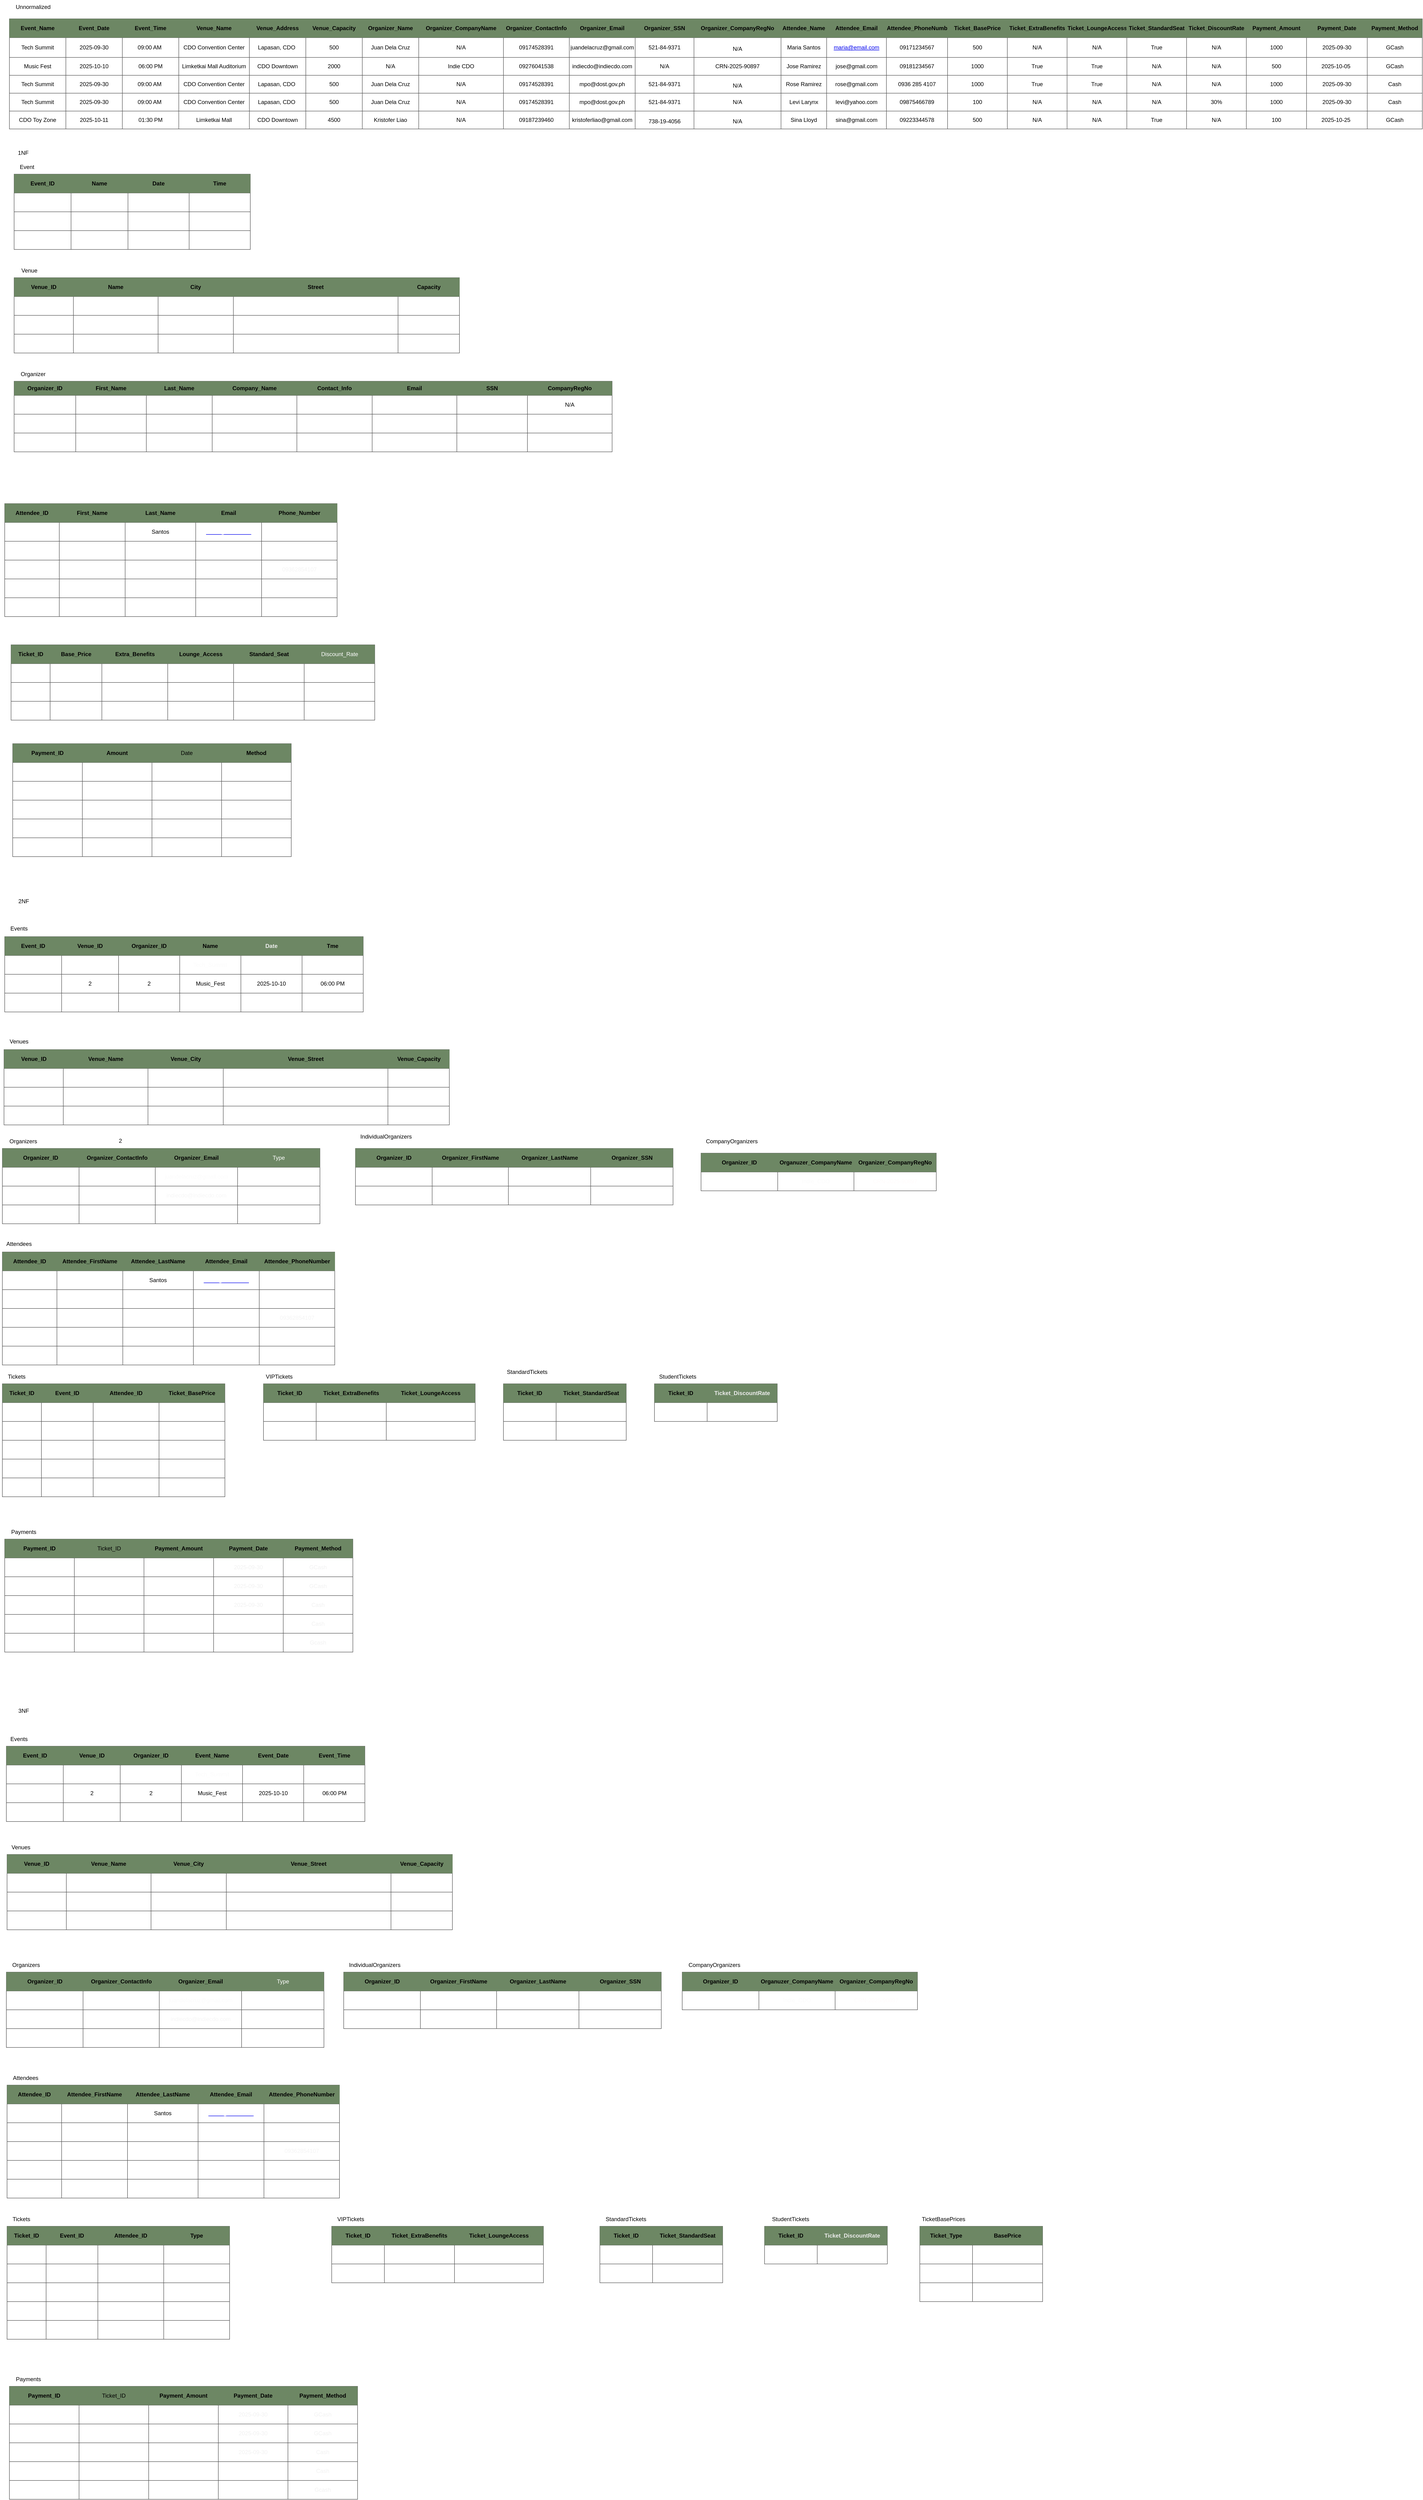 <mxfile version="28.2.5">
  <diagram name="Page-1" id="GYbxqT2rLfZavTSK7mLP">
    <mxGraphModel grid="1" page="1" gridSize="10" guides="1" tooltips="1" connect="1" arrows="1" fold="1" pageScale="1" pageWidth="850" pageHeight="1100" math="0" shadow="0">
      <root>
        <mxCell id="0" />
        <mxCell id="1" parent="0" />
        <mxCell id="BxFpNwmT6_GucIy_AV5I-1" value="" style="shape=table;startSize=0;container=1;collapsible=0;childLayout=tableLayout;strokeColor=#585858;" vertex="1" parent="1">
          <mxGeometry x="-780" y="-1000" width="3003" height="234" as="geometry" />
        </mxCell>
        <mxCell id="BxFpNwmT6_GucIy_AV5I-2" value="" style="shape=tableRow;horizontal=0;startSize=0;swimlaneHead=0;swimlaneBody=0;strokeColor=#585858;top=0;left=0;bottom=0;right=0;collapsible=0;dropTarget=0;fillColor=#6d8764;points=[[0,0.5],[1,0.5]];portConstraint=eastwest;fontColor=none;noLabel=1;" vertex="1" parent="BxFpNwmT6_GucIy_AV5I-1">
          <mxGeometry width="3003" height="40" as="geometry" />
        </mxCell>
        <mxCell id="BxFpNwmT6_GucIy_AV5I-3" value="&lt;strong style=&quot;text-align: left;&quot; data-start=&quot;114&quot; data-end=&quot;128&quot;&gt;&lt;font style=&quot;color: light-dark(rgb(0, 0, 0), rgb(255, 255, 255));&quot;&gt;Event_Name&lt;/font&gt;&lt;/strong&gt;" style="shape=partialRectangle;html=1;whiteSpace=wrap;connectable=0;strokeColor=#585858;overflow=hidden;fillColor=none;top=0;left=0;bottom=0;right=0;pointerEvents=1;" vertex="1" parent="BxFpNwmT6_GucIy_AV5I-2">
          <mxGeometry width="120" height="40" as="geometry">
            <mxRectangle width="120" height="40" as="alternateBounds" />
          </mxGeometry>
        </mxCell>
        <mxCell id="BxFpNwmT6_GucIy_AV5I-4" value="&lt;strong style=&quot;text-align: left;&quot; data-start=&quot;134&quot; data-end=&quot;148&quot;&gt;Event_Date&lt;/strong&gt;" style="shape=partialRectangle;html=1;whiteSpace=wrap;connectable=0;strokeColor=#585858;overflow=hidden;fillColor=none;top=0;left=0;bottom=0;right=0;pointerEvents=1;" vertex="1" parent="BxFpNwmT6_GucIy_AV5I-2">
          <mxGeometry x="120" width="120" height="40" as="geometry">
            <mxRectangle width="120" height="40" as="alternateBounds" />
          </mxGeometry>
        </mxCell>
        <mxCell id="BxFpNwmT6_GucIy_AV5I-5" value="&lt;strong style=&quot;text-align: left;&quot; data-start=&quot;154&quot; data-end=&quot;168&quot;&gt;Event_Time&lt;/strong&gt;" style="shape=partialRectangle;html=1;whiteSpace=wrap;connectable=0;strokeColor=#585858;overflow=hidden;fillColor=none;top=0;left=0;bottom=0;right=0;pointerEvents=1;" vertex="1" parent="BxFpNwmT6_GucIy_AV5I-2">
          <mxGeometry x="240" width="120" height="40" as="geometry">
            <mxRectangle width="120" height="40" as="alternateBounds" />
          </mxGeometry>
        </mxCell>
        <mxCell id="BxFpNwmT6_GucIy_AV5I-6" value="&lt;strong style=&quot;text-align: left;&quot; data-start=&quot;174&quot; data-end=&quot;188&quot;&gt;Venue_Name&lt;/strong&gt;" style="shape=partialRectangle;html=1;whiteSpace=wrap;connectable=0;strokeColor=#585858;overflow=hidden;fillColor=none;top=0;left=0;bottom=0;right=0;pointerEvents=1;" vertex="1" parent="BxFpNwmT6_GucIy_AV5I-2">
          <mxGeometry x="360" width="150" height="40" as="geometry">
            <mxRectangle width="150" height="40" as="alternateBounds" />
          </mxGeometry>
        </mxCell>
        <mxCell id="BxFpNwmT6_GucIy_AV5I-7" value="&lt;strong style=&quot;text-align: left;&quot; data-start=&quot;194&quot; data-end=&quot;211&quot;&gt;Venue_Address&lt;/strong&gt;" style="shape=partialRectangle;html=1;whiteSpace=wrap;connectable=0;strokeColor=#585858;overflow=hidden;fillColor=none;top=0;left=0;bottom=0;right=0;pointerEvents=1;" vertex="1" parent="BxFpNwmT6_GucIy_AV5I-2">
          <mxGeometry x="510" width="120" height="40" as="geometry">
            <mxRectangle width="120" height="40" as="alternateBounds" />
          </mxGeometry>
        </mxCell>
        <mxCell id="BxFpNwmT6_GucIy_AV5I-8" value="&lt;strong style=&quot;color: light-dark(rgb(0, 0, 0), rgb(255, 255, 255)); text-align: left; background-color: transparent;&quot; data-start=&quot;217&quot; data-end=&quot;235&quot;&gt;Venue_Capacity&lt;/strong&gt;" style="shape=partialRectangle;html=1;whiteSpace=wrap;connectable=0;strokeColor=#585858;overflow=hidden;fillColor=none;top=0;left=0;bottom=0;right=0;pointerEvents=1;" vertex="1" parent="BxFpNwmT6_GucIy_AV5I-2">
          <mxGeometry x="630" width="120" height="40" as="geometry">
            <mxRectangle width="120" height="40" as="alternateBounds" />
          </mxGeometry>
        </mxCell>
        <mxCell id="BxFpNwmT6_GucIy_AV5I-9" value="&lt;strong style=&quot;text-align: left;&quot; data-start=&quot;241&quot; data-end=&quot;259&quot;&gt;Organizer_Name&lt;/strong&gt;" style="shape=partialRectangle;html=1;whiteSpace=wrap;connectable=0;strokeColor=#585858;overflow=hidden;fillColor=none;top=0;left=0;bottom=0;right=0;pointerEvents=1;" vertex="1" parent="BxFpNwmT6_GucIy_AV5I-2">
          <mxGeometry x="750" width="120" height="40" as="geometry">
            <mxRectangle width="120" height="40" as="alternateBounds" />
          </mxGeometry>
        </mxCell>
        <mxCell id="BxFpNwmT6_GucIy_AV5I-391" value="&lt;b&gt;Organizer_CompanyName&lt;/b&gt;" style="shape=partialRectangle;html=1;whiteSpace=wrap;connectable=0;strokeColor=#585858;overflow=hidden;fillColor=none;top=0;left=0;bottom=0;right=0;pointerEvents=1;" vertex="1" parent="BxFpNwmT6_GucIy_AV5I-2">
          <mxGeometry x="870" width="180" height="40" as="geometry">
            <mxRectangle width="180" height="40" as="alternateBounds" />
          </mxGeometry>
        </mxCell>
        <mxCell id="BxFpNwmT6_GucIy_AV5I-10" value="&lt;strong style=&quot;text-align: left;&quot; data-start=&quot;265&quot; data-end=&quot;290&quot;&gt;Organizer_ContactInfo&lt;/strong&gt;" style="shape=partialRectangle;html=1;whiteSpace=wrap;connectable=0;strokeColor=#585858;overflow=hidden;fillColor=none;top=0;left=0;bottom=0;right=0;pointerEvents=1;" vertex="1" parent="BxFpNwmT6_GucIy_AV5I-2">
          <mxGeometry x="1050" width="140" height="40" as="geometry">
            <mxRectangle width="140" height="40" as="alternateBounds" />
          </mxGeometry>
        </mxCell>
        <mxCell id="BxFpNwmT6_GucIy_AV5I-222" value="Organizer_Email" style="shape=partialRectangle;html=1;whiteSpace=wrap;connectable=0;strokeColor=#585858;overflow=hidden;fillColor=none;top=0;left=0;bottom=0;right=0;pointerEvents=1;fontStyle=1" vertex="1" parent="BxFpNwmT6_GucIy_AV5I-2">
          <mxGeometry x="1190" width="140" height="40" as="geometry">
            <mxRectangle width="140" height="40" as="alternateBounds" />
          </mxGeometry>
        </mxCell>
        <mxCell id="BxFpNwmT6_GucIy_AV5I-225" value="&lt;b&gt;Organizer_SSN&lt;/b&gt;" style="shape=partialRectangle;html=1;whiteSpace=wrap;connectable=0;strokeColor=#585858;overflow=hidden;fillColor=none;top=0;left=0;bottom=0;right=0;pointerEvents=1;" vertex="1" parent="BxFpNwmT6_GucIy_AV5I-2">
          <mxGeometry x="1330" width="125" height="40" as="geometry">
            <mxRectangle width="125" height="40" as="alternateBounds" />
          </mxGeometry>
        </mxCell>
        <mxCell id="BxFpNwmT6_GucIy_AV5I-228" value="Organizer_CompanyRegNo" style="shape=partialRectangle;html=1;whiteSpace=wrap;connectable=0;strokeColor=#585858;overflow=hidden;fillColor=none;top=0;left=0;bottom=0;right=0;pointerEvents=1;fontStyle=1" vertex="1" parent="BxFpNwmT6_GucIy_AV5I-2">
          <mxGeometry x="1455" width="185" height="40" as="geometry">
            <mxRectangle width="185" height="40" as="alternateBounds" />
          </mxGeometry>
        </mxCell>
        <mxCell id="BxFpNwmT6_GucIy_AV5I-11" value="&lt;strong style=&quot;text-align: left;&quot; data-start=&quot;296&quot; data-end=&quot;313&quot;&gt;Attendee_Name&lt;/strong&gt;" style="shape=partialRectangle;html=1;whiteSpace=wrap;connectable=0;strokeColor=#585858;overflow=hidden;fillColor=none;top=0;left=0;bottom=0;right=0;pointerEvents=1;" vertex="1" parent="BxFpNwmT6_GucIy_AV5I-2">
          <mxGeometry x="1640" width="97" height="40" as="geometry">
            <mxRectangle width="97" height="40" as="alternateBounds" />
          </mxGeometry>
        </mxCell>
        <mxCell id="BxFpNwmT6_GucIy_AV5I-12" value="&lt;strong style=&quot;text-align: left;&quot; data-start=&quot;320&quot; data-end=&quot;338&quot;&gt;Attendee_Email&lt;/strong&gt;" style="shape=partialRectangle;html=1;whiteSpace=wrap;connectable=0;strokeColor=#585858;overflow=hidden;fillColor=none;top=0;left=0;bottom=0;right=0;pointerEvents=1;" vertex="1" parent="BxFpNwmT6_GucIy_AV5I-2">
          <mxGeometry x="1737" width="127" height="40" as="geometry">
            <mxRectangle width="127" height="40" as="alternateBounds" />
          </mxGeometry>
        </mxCell>
        <mxCell id="BxFpNwmT6_GucIy_AV5I-13" value="&lt;strong style=&quot;text-align: left;&quot; data-start=&quot;345&quot; data-end=&quot;369&quot;&gt;Attendee_PhoneNumber&lt;/strong&gt;" style="shape=partialRectangle;html=1;whiteSpace=wrap;connectable=0;strokeColor=#585858;overflow=hidden;fillColor=none;top=0;left=0;bottom=0;right=0;pointerEvents=1;" vertex="1" parent="BxFpNwmT6_GucIy_AV5I-2">
          <mxGeometry x="1864" width="130" height="40" as="geometry">
            <mxRectangle width="130" height="40" as="alternateBounds" />
          </mxGeometry>
        </mxCell>
        <mxCell id="BxFpNwmT6_GucIy_AV5I-14" value="&lt;strong style=&quot;text-align: left;&quot; data-start=&quot;376&quot; data-end=&quot;396&quot;&gt;Ticket_BasePrice&lt;/strong&gt;" style="shape=partialRectangle;html=1;whiteSpace=wrap;connectable=0;strokeColor=#585858;overflow=hidden;fillColor=none;top=0;left=0;bottom=0;right=0;pointerEvents=1;" vertex="1" parent="BxFpNwmT6_GucIy_AV5I-2">
          <mxGeometry x="1994" width="127" height="40" as="geometry">
            <mxRectangle width="127" height="40" as="alternateBounds" />
          </mxGeometry>
        </mxCell>
        <mxCell id="BxFpNwmT6_GucIy_AV5I-234" value="Ticket_ExtraBenefits" style="shape=partialRectangle;html=1;whiteSpace=wrap;connectable=0;strokeColor=#585858;overflow=hidden;fillColor=none;top=0;left=0;bottom=0;right=0;pointerEvents=1;fontStyle=1" vertex="1" parent="BxFpNwmT6_GucIy_AV5I-2">
          <mxGeometry x="2121" width="127" height="40" as="geometry">
            <mxRectangle width="127" height="40" as="alternateBounds" />
          </mxGeometry>
        </mxCell>
        <mxCell id="BxFpNwmT6_GucIy_AV5I-237" value="Ticket_LoungeAccess" style="shape=partialRectangle;html=1;whiteSpace=wrap;connectable=0;strokeColor=#585858;overflow=hidden;fillColor=none;top=0;left=0;bottom=0;right=0;pointerEvents=1;fontStyle=1" vertex="1" parent="BxFpNwmT6_GucIy_AV5I-2">
          <mxGeometry x="2248" width="127" height="40" as="geometry">
            <mxRectangle width="127" height="40" as="alternateBounds" />
          </mxGeometry>
        </mxCell>
        <mxCell id="BxFpNwmT6_GucIy_AV5I-240" value="Ticket_StandardSeat" style="shape=partialRectangle;html=1;whiteSpace=wrap;connectable=0;strokeColor=#585858;overflow=hidden;fillColor=none;top=0;left=0;bottom=0;right=0;pointerEvents=1;fontStyle=1" vertex="1" parent="BxFpNwmT6_GucIy_AV5I-2">
          <mxGeometry x="2375" width="127" height="40" as="geometry">
            <mxRectangle width="127" height="40" as="alternateBounds" />
          </mxGeometry>
        </mxCell>
        <mxCell id="3ak9jJiGb5iMMnwoEWod-14" value="Ticket_DiscountRate" style="shape=partialRectangle;html=1;whiteSpace=wrap;connectable=0;strokeColor=#585858;overflow=hidden;fillColor=none;top=0;left=0;bottom=0;right=0;pointerEvents=1;fontStyle=1" vertex="1" parent="BxFpNwmT6_GucIy_AV5I-2">
          <mxGeometry x="2502" width="127" height="40" as="geometry">
            <mxRectangle width="127" height="40" as="alternateBounds" />
          </mxGeometry>
        </mxCell>
        <mxCell id="BxFpNwmT6_GucIy_AV5I-15" value="&lt;strong style=&quot;text-align: left;&quot; data-start=&quot;403&quot; data-end=&quot;421&quot;&gt;Payment_Amount&lt;/strong&gt;" style="shape=partialRectangle;html=1;whiteSpace=wrap;connectable=0;strokeColor=#585858;overflow=hidden;fillColor=none;top=0;left=0;bottom=0;right=0;pointerEvents=1;" vertex="1" parent="BxFpNwmT6_GucIy_AV5I-2">
          <mxGeometry x="2629" width="128" height="40" as="geometry">
            <mxRectangle width="128" height="40" as="alternateBounds" />
          </mxGeometry>
        </mxCell>
        <mxCell id="BxFpNwmT6_GucIy_AV5I-16" value="&lt;strong style=&quot;text-align: left;&quot; data-start=&quot;428&quot; data-end=&quot;444&quot;&gt;Payment_Date&lt;/strong&gt;" style="shape=partialRectangle;html=1;whiteSpace=wrap;connectable=0;strokeColor=#585858;overflow=hidden;fillColor=none;top=0;left=0;bottom=0;right=0;pointerEvents=1;" vertex="1" parent="BxFpNwmT6_GucIy_AV5I-2">
          <mxGeometry x="2757" width="129" height="40" as="geometry">
            <mxRectangle width="129" height="40" as="alternateBounds" />
          </mxGeometry>
        </mxCell>
        <mxCell id="BxFpNwmT6_GucIy_AV5I-17" value="&lt;strong style=&quot;text-align: left;&quot; data-start=&quot;451&quot; data-end=&quot;469&quot;&gt;Payment_Method&lt;/strong&gt;" style="shape=partialRectangle;html=1;whiteSpace=wrap;connectable=0;strokeColor=#585858;overflow=hidden;fillColor=none;top=0;left=0;bottom=0;right=0;pointerEvents=1;" vertex="1" parent="BxFpNwmT6_GucIy_AV5I-2">
          <mxGeometry x="2886" width="117" height="40" as="geometry">
            <mxRectangle width="117" height="40" as="alternateBounds" />
          </mxGeometry>
        </mxCell>
        <mxCell id="BxFpNwmT6_GucIy_AV5I-18" value="" style="shape=tableRow;horizontal=0;startSize=0;swimlaneHead=0;swimlaneBody=0;strokeColor=#585858;top=0;left=0;bottom=0;right=0;collapsible=0;dropTarget=0;fillColor=none;points=[[0,0.5],[1,0.5]];portConstraint=eastwest;" vertex="1" parent="BxFpNwmT6_GucIy_AV5I-1">
          <mxGeometry y="40" width="3003" height="42" as="geometry" />
        </mxCell>
        <mxCell id="BxFpNwmT6_GucIy_AV5I-19" value="&lt;span style=&quot;text-align: left;&quot;&gt;Tech Summit&lt;/span&gt;" style="shape=partialRectangle;html=1;whiteSpace=wrap;connectable=0;strokeColor=#585858;overflow=hidden;fillColor=none;top=0;left=0;bottom=0;right=0;pointerEvents=1;" vertex="1" parent="BxFpNwmT6_GucIy_AV5I-18">
          <mxGeometry width="120" height="42" as="geometry">
            <mxRectangle width="120" height="42" as="alternateBounds" />
          </mxGeometry>
        </mxCell>
        <mxCell id="BxFpNwmT6_GucIy_AV5I-20" value="&lt;span style=&quot;text-align: left;&quot;&gt;2025-09-30&lt;/span&gt;" style="shape=partialRectangle;html=1;whiteSpace=wrap;connectable=0;strokeColor=#585858;overflow=hidden;fillColor=none;top=0;left=0;bottom=0;right=0;pointerEvents=1;" vertex="1" parent="BxFpNwmT6_GucIy_AV5I-18">
          <mxGeometry x="120" width="120" height="42" as="geometry">
            <mxRectangle width="120" height="42" as="alternateBounds" />
          </mxGeometry>
        </mxCell>
        <mxCell id="BxFpNwmT6_GucIy_AV5I-21" value="&lt;table style=&quot;text-align: left;&quot; data-start=&quot;152&quot; data-end=&quot;1534&quot; class=&quot;w-fit min-w-(--thread-content-width)&quot;&gt;&lt;tbody data-start=&quot;699&quot; data-end=&quot;1534&quot;&gt;&lt;tr data-start=&quot;699&quot; data-end=&quot;981&quot;&gt;&lt;td data-start=&quot;729&quot; data-end=&quot;742&quot; data-col-size=&quot;sm&quot;&gt;09:00 AM&lt;/td&gt;&lt;td data-start=&quot;742&quot; data-end=&quot;766&quot; data-col-size=&quot;sm&quot;&gt;&lt;/td&gt;&lt;/tr&gt;&lt;/tbody&gt;&lt;/table&gt;" style="shape=partialRectangle;html=1;whiteSpace=wrap;connectable=0;strokeColor=#585858;overflow=hidden;fillColor=none;top=0;left=0;bottom=0;right=0;pointerEvents=1;" vertex="1" parent="BxFpNwmT6_GucIy_AV5I-18">
          <mxGeometry x="240" width="120" height="42" as="geometry">
            <mxRectangle width="120" height="42" as="alternateBounds" />
          </mxGeometry>
        </mxCell>
        <mxCell id="BxFpNwmT6_GucIy_AV5I-22" value="&lt;span style=&quot;text-align: left;&quot;&gt;CDO Convention Center&lt;/span&gt;" style="shape=partialRectangle;html=1;whiteSpace=wrap;connectable=0;strokeColor=#585858;overflow=hidden;fillColor=none;top=0;left=0;bottom=0;right=0;pointerEvents=1;" vertex="1" parent="BxFpNwmT6_GucIy_AV5I-18">
          <mxGeometry x="360" width="150" height="42" as="geometry">
            <mxRectangle width="150" height="42" as="alternateBounds" />
          </mxGeometry>
        </mxCell>
        <mxCell id="BxFpNwmT6_GucIy_AV5I-23" value="&lt;table style=&quot;text-align: left;&quot; data-start=&quot;152&quot; data-end=&quot;1534&quot; class=&quot;w-fit min-w-(--thread-content-width)&quot;&gt;&lt;tbody data-start=&quot;699&quot; data-end=&quot;1534&quot;&gt;&lt;tr data-start=&quot;699&quot; data-end=&quot;981&quot;&gt;&lt;td data-start=&quot;766&quot; data-end=&quot;790&quot; data-col-size=&quot;sm&quot;&gt;Lapasan, CDO&lt;/td&gt;&lt;td data-start=&quot;790&quot; data-end=&quot;807&quot; data-col-size=&quot;sm&quot;&gt;&lt;/td&gt;&lt;/tr&gt;&lt;/tbody&gt;&lt;/table&gt;" style="shape=partialRectangle;html=1;whiteSpace=wrap;connectable=0;strokeColor=#585858;overflow=hidden;fillColor=none;top=0;left=0;bottom=0;right=0;pointerEvents=1;" vertex="1" parent="BxFpNwmT6_GucIy_AV5I-18">
          <mxGeometry x="510" width="120" height="42" as="geometry">
            <mxRectangle width="120" height="42" as="alternateBounds" />
          </mxGeometry>
        </mxCell>
        <mxCell id="BxFpNwmT6_GucIy_AV5I-24" value="&lt;span style=&quot;text-align: left;&quot;&gt;500&lt;/span&gt;" style="shape=partialRectangle;html=1;whiteSpace=wrap;connectable=0;strokeColor=#585858;overflow=hidden;fillColor=none;top=0;left=0;bottom=0;right=0;pointerEvents=1;" vertex="1" parent="BxFpNwmT6_GucIy_AV5I-18">
          <mxGeometry x="630" width="120" height="42" as="geometry">
            <mxRectangle width="120" height="42" as="alternateBounds" />
          </mxGeometry>
        </mxCell>
        <mxCell id="BxFpNwmT6_GucIy_AV5I-25" value="&lt;div&gt;&lt;span style=&quot;text-align: left;&quot;&gt;Juan Dela Cruz&lt;/span&gt;&lt;/div&gt;" style="shape=partialRectangle;html=1;whiteSpace=wrap;connectable=0;strokeColor=#585858;overflow=hidden;fillColor=none;top=0;left=0;bottom=0;right=0;pointerEvents=1;" vertex="1" parent="BxFpNwmT6_GucIy_AV5I-18">
          <mxGeometry x="750" width="120" height="42" as="geometry">
            <mxRectangle width="120" height="42" as="alternateBounds" />
          </mxGeometry>
        </mxCell>
        <mxCell id="BxFpNwmT6_GucIy_AV5I-392" value="N/A" style="shape=partialRectangle;html=1;whiteSpace=wrap;connectable=0;strokeColor=#585858;overflow=hidden;fillColor=none;top=0;left=0;bottom=0;right=0;pointerEvents=1;" vertex="1" parent="BxFpNwmT6_GucIy_AV5I-18">
          <mxGeometry x="870" width="180" height="42" as="geometry">
            <mxRectangle width="180" height="42" as="alternateBounds" />
          </mxGeometry>
        </mxCell>
        <mxCell id="BxFpNwmT6_GucIy_AV5I-26" value="09174528391" style="shape=partialRectangle;html=1;whiteSpace=wrap;connectable=0;strokeColor=#585858;overflow=hidden;fillColor=none;top=0;left=0;bottom=0;right=0;pointerEvents=1;" vertex="1" parent="BxFpNwmT6_GucIy_AV5I-18">
          <mxGeometry x="1050" width="140" height="42" as="geometry">
            <mxRectangle width="140" height="42" as="alternateBounds" />
          </mxGeometry>
        </mxCell>
        <mxCell id="BxFpNwmT6_GucIy_AV5I-223" value="&lt;span style=&quot;text-align: start;&quot;&gt;juandelacruz@gmail.com&lt;/span&gt;" style="shape=partialRectangle;html=1;whiteSpace=wrap;connectable=0;strokeColor=#585858;overflow=hidden;fillColor=none;top=0;left=0;bottom=0;right=0;pointerEvents=1;" vertex="1" parent="BxFpNwmT6_GucIy_AV5I-18">
          <mxGeometry x="1190" width="140" height="42" as="geometry">
            <mxRectangle width="140" height="42" as="alternateBounds" />
          </mxGeometry>
        </mxCell>
        <mxCell id="BxFpNwmT6_GucIy_AV5I-226" value="521-84-9371" style="shape=partialRectangle;html=1;whiteSpace=wrap;connectable=0;strokeColor=#585858;overflow=hidden;fillColor=none;top=0;left=0;bottom=0;right=0;pointerEvents=1;" vertex="1" parent="BxFpNwmT6_GucIy_AV5I-18">
          <mxGeometry x="1330" width="125" height="42" as="geometry">
            <mxRectangle width="125" height="42" as="alternateBounds" />
          </mxGeometry>
        </mxCell>
        <mxCell id="BxFpNwmT6_GucIy_AV5I-229" value="&lt;table&gt;&lt;tbody&gt;&lt;tr&gt;&lt;td data-col-size=&quot;sm&quot; data-end=&quot;673&quot; data-start=&quot;654&quot;&gt;&lt;/td&gt;&lt;/tr&gt;&lt;/tbody&gt;&lt;/table&gt;&lt;table&gt;&lt;tbody&gt;&lt;tr&gt;&lt;td data-col-size=&quot;sm&quot; data-end=&quot;703&quot; data-start=&quot;673&quot;&gt;N/A&lt;/td&gt;&lt;/tr&gt;&lt;/tbody&gt;&lt;/table&gt;" style="shape=partialRectangle;html=1;whiteSpace=wrap;connectable=0;strokeColor=#585858;overflow=hidden;fillColor=none;top=0;left=0;bottom=0;right=0;pointerEvents=1;" vertex="1" parent="BxFpNwmT6_GucIy_AV5I-18">
          <mxGeometry x="1455" width="185" height="42" as="geometry">
            <mxRectangle width="185" height="42" as="alternateBounds" />
          </mxGeometry>
        </mxCell>
        <mxCell id="BxFpNwmT6_GucIy_AV5I-27" value="&lt;span style=&quot;text-align: left;&quot;&gt;Maria Santos&lt;/span&gt;" style="shape=partialRectangle;html=1;whiteSpace=wrap;connectable=0;strokeColor=#585858;overflow=hidden;fillColor=none;top=0;left=0;bottom=0;right=0;pointerEvents=1;" vertex="1" parent="BxFpNwmT6_GucIy_AV5I-18">
          <mxGeometry x="1640" width="97" height="42" as="geometry">
            <mxRectangle width="97" height="42" as="alternateBounds" />
          </mxGeometry>
        </mxCell>
        <mxCell id="BxFpNwmT6_GucIy_AV5I-28" value="&lt;a style=&quot;text-align: left;&quot; data-start=&quot;866&quot; data-end=&quot;881&quot; class=&quot;decorated-link cursor-pointer&quot; rel=&quot;noopener&quot;&gt;maria@email.com&lt;/a&gt;" style="shape=partialRectangle;html=1;whiteSpace=wrap;connectable=0;strokeColor=#585858;overflow=hidden;fillColor=none;top=0;left=0;bottom=0;right=0;pointerEvents=1;" vertex="1" parent="BxFpNwmT6_GucIy_AV5I-18">
          <mxGeometry x="1737" width="127" height="42" as="geometry">
            <mxRectangle width="127" height="42" as="alternateBounds" />
          </mxGeometry>
        </mxCell>
        <mxCell id="BxFpNwmT6_GucIy_AV5I-29" value="&lt;span style=&quot;text-align: left;&quot;&gt;09171234567&lt;/span&gt;" style="shape=partialRectangle;html=1;whiteSpace=wrap;connectable=0;strokeColor=#585858;overflow=hidden;fillColor=none;top=0;left=0;bottom=0;right=0;pointerEvents=1;" vertex="1" parent="BxFpNwmT6_GucIy_AV5I-18">
          <mxGeometry x="1864" width="130" height="42" as="geometry">
            <mxRectangle width="130" height="42" as="alternateBounds" />
          </mxGeometry>
        </mxCell>
        <mxCell id="BxFpNwmT6_GucIy_AV5I-30" value="500" style="shape=partialRectangle;html=1;whiteSpace=wrap;connectable=0;strokeColor=#585858;overflow=hidden;fillColor=none;top=0;left=0;bottom=0;right=0;pointerEvents=1;" vertex="1" parent="BxFpNwmT6_GucIy_AV5I-18">
          <mxGeometry x="1994" width="127" height="42" as="geometry">
            <mxRectangle width="127" height="42" as="alternateBounds" />
          </mxGeometry>
        </mxCell>
        <mxCell id="BxFpNwmT6_GucIy_AV5I-235" value="N/A" style="shape=partialRectangle;html=1;whiteSpace=wrap;connectable=0;strokeColor=#585858;overflow=hidden;fillColor=none;top=0;left=0;bottom=0;right=0;pointerEvents=1;" vertex="1" parent="BxFpNwmT6_GucIy_AV5I-18">
          <mxGeometry x="2121" width="127" height="42" as="geometry">
            <mxRectangle width="127" height="42" as="alternateBounds" />
          </mxGeometry>
        </mxCell>
        <mxCell id="BxFpNwmT6_GucIy_AV5I-238" value="N/A" style="shape=partialRectangle;html=1;whiteSpace=wrap;connectable=0;strokeColor=#585858;overflow=hidden;fillColor=none;top=0;left=0;bottom=0;right=0;pointerEvents=1;" vertex="1" parent="BxFpNwmT6_GucIy_AV5I-18">
          <mxGeometry x="2248" width="127" height="42" as="geometry">
            <mxRectangle width="127" height="42" as="alternateBounds" />
          </mxGeometry>
        </mxCell>
        <mxCell id="BxFpNwmT6_GucIy_AV5I-241" value="True" style="shape=partialRectangle;html=1;whiteSpace=wrap;connectable=0;strokeColor=#585858;overflow=hidden;fillColor=none;top=0;left=0;bottom=0;right=0;pointerEvents=1;" vertex="1" parent="BxFpNwmT6_GucIy_AV5I-18">
          <mxGeometry x="2375" width="127" height="42" as="geometry">
            <mxRectangle width="127" height="42" as="alternateBounds" />
          </mxGeometry>
        </mxCell>
        <mxCell id="3ak9jJiGb5iMMnwoEWod-15" value="N/A" style="shape=partialRectangle;html=1;whiteSpace=wrap;connectable=0;strokeColor=#585858;overflow=hidden;fillColor=none;top=0;left=0;bottom=0;right=0;pointerEvents=1;" vertex="1" parent="BxFpNwmT6_GucIy_AV5I-18">
          <mxGeometry x="2502" width="127" height="42" as="geometry">
            <mxRectangle width="127" height="42" as="alternateBounds" />
          </mxGeometry>
        </mxCell>
        <mxCell id="BxFpNwmT6_GucIy_AV5I-31" value="1000" style="shape=partialRectangle;html=1;whiteSpace=wrap;connectable=0;strokeColor=#585858;overflow=hidden;fillColor=none;top=0;left=0;bottom=0;right=0;pointerEvents=1;" vertex="1" parent="BxFpNwmT6_GucIy_AV5I-18">
          <mxGeometry x="2629" width="128" height="42" as="geometry">
            <mxRectangle width="128" height="42" as="alternateBounds" />
          </mxGeometry>
        </mxCell>
        <mxCell id="BxFpNwmT6_GucIy_AV5I-32" value="&lt;span style=&quot;text-align: left;&quot;&gt;2025-09-30&lt;/span&gt;" style="shape=partialRectangle;html=1;whiteSpace=wrap;connectable=0;strokeColor=#585858;overflow=hidden;fillColor=none;top=0;left=0;bottom=0;right=0;pointerEvents=1;" vertex="1" parent="BxFpNwmT6_GucIy_AV5I-18">
          <mxGeometry x="2757" width="129" height="42" as="geometry">
            <mxRectangle width="129" height="42" as="alternateBounds" />
          </mxGeometry>
        </mxCell>
        <mxCell id="BxFpNwmT6_GucIy_AV5I-33" value="&lt;span style=&quot;text-align: left;&quot;&gt;GCash&lt;/span&gt;" style="shape=partialRectangle;html=1;whiteSpace=wrap;connectable=0;strokeColor=#585858;overflow=hidden;fillColor=none;top=0;left=0;bottom=0;right=0;pointerEvents=1;" vertex="1" parent="BxFpNwmT6_GucIy_AV5I-18">
          <mxGeometry x="2886" width="117" height="42" as="geometry">
            <mxRectangle width="117" height="42" as="alternateBounds" />
          </mxGeometry>
        </mxCell>
        <mxCell id="BxFpNwmT6_GucIy_AV5I-34" value="" style="shape=tableRow;horizontal=0;startSize=0;swimlaneHead=0;swimlaneBody=0;strokeColor=#585858;top=0;left=0;bottom=0;right=0;collapsible=0;dropTarget=0;fillColor=none;points=[[0,0.5],[1,0.5]];portConstraint=eastwest;" vertex="1" parent="BxFpNwmT6_GucIy_AV5I-1">
          <mxGeometry y="82" width="3003" height="38" as="geometry" />
        </mxCell>
        <mxCell id="BxFpNwmT6_GucIy_AV5I-35" value="Music Fest" style="shape=partialRectangle;html=1;whiteSpace=wrap;connectable=0;strokeColor=#585858;overflow=hidden;fillColor=none;top=0;left=0;bottom=0;right=0;pointerEvents=1;shadow=1;" vertex="1" parent="BxFpNwmT6_GucIy_AV5I-34">
          <mxGeometry width="120" height="38" as="geometry">
            <mxRectangle width="120" height="38" as="alternateBounds" />
          </mxGeometry>
        </mxCell>
        <mxCell id="BxFpNwmT6_GucIy_AV5I-36" value="&lt;span style=&quot;text-align: left;&quot;&gt;2025-10-10&lt;/span&gt;" style="shape=partialRectangle;html=1;whiteSpace=wrap;connectable=0;strokeColor=#585858;overflow=hidden;fillColor=none;top=0;left=0;bottom=0;right=0;pointerEvents=1;" vertex="1" parent="BxFpNwmT6_GucIy_AV5I-34">
          <mxGeometry x="120" width="120" height="38" as="geometry">
            <mxRectangle width="120" height="38" as="alternateBounds" />
          </mxGeometry>
        </mxCell>
        <mxCell id="BxFpNwmT6_GucIy_AV5I-37" value="&lt;span style=&quot;text-align: left;&quot;&gt;06:00 PM&lt;/span&gt;" style="shape=partialRectangle;html=1;whiteSpace=wrap;connectable=0;strokeColor=#585858;overflow=hidden;fillColor=none;top=0;left=0;bottom=0;right=0;pointerEvents=1;" vertex="1" parent="BxFpNwmT6_GucIy_AV5I-34">
          <mxGeometry x="240" width="120" height="38" as="geometry">
            <mxRectangle width="120" height="38" as="alternateBounds" />
          </mxGeometry>
        </mxCell>
        <mxCell id="BxFpNwmT6_GucIy_AV5I-38" value="Limketkai Mall Auditorium" style="shape=partialRectangle;html=1;whiteSpace=wrap;connectable=0;strokeColor=#585858;overflow=hidden;fillColor=none;top=0;left=0;bottom=0;right=0;pointerEvents=1;" vertex="1" parent="BxFpNwmT6_GucIy_AV5I-34">
          <mxGeometry x="360" width="150" height="38" as="geometry">
            <mxRectangle width="150" height="38" as="alternateBounds" />
          </mxGeometry>
        </mxCell>
        <mxCell id="BxFpNwmT6_GucIy_AV5I-39" value="CDO Downtown" style="shape=partialRectangle;html=1;whiteSpace=wrap;connectable=0;strokeColor=#585858;overflow=hidden;fillColor=none;top=0;left=0;bottom=0;right=0;pointerEvents=1;" vertex="1" parent="BxFpNwmT6_GucIy_AV5I-34">
          <mxGeometry x="510" width="120" height="38" as="geometry">
            <mxRectangle width="120" height="38" as="alternateBounds" />
          </mxGeometry>
        </mxCell>
        <mxCell id="BxFpNwmT6_GucIy_AV5I-40" value="2000" style="shape=partialRectangle;html=1;whiteSpace=wrap;connectable=0;strokeColor=#585858;overflow=hidden;fillColor=none;top=0;left=0;bottom=0;right=0;pointerEvents=1;" vertex="1" parent="BxFpNwmT6_GucIy_AV5I-34">
          <mxGeometry x="630" width="120" height="38" as="geometry">
            <mxRectangle width="120" height="38" as="alternateBounds" />
          </mxGeometry>
        </mxCell>
        <mxCell id="BxFpNwmT6_GucIy_AV5I-41" value="N/A" style="shape=partialRectangle;html=1;whiteSpace=wrap;connectable=0;strokeColor=#585858;overflow=hidden;fillColor=none;top=0;left=0;bottom=0;right=0;pointerEvents=1;" vertex="1" parent="BxFpNwmT6_GucIy_AV5I-34">
          <mxGeometry x="750" width="120" height="38" as="geometry">
            <mxRectangle width="120" height="38" as="alternateBounds" />
          </mxGeometry>
        </mxCell>
        <mxCell id="BxFpNwmT6_GucIy_AV5I-393" value="Indie CDO" style="shape=partialRectangle;html=1;whiteSpace=wrap;connectable=0;strokeColor=#585858;overflow=hidden;fillColor=none;top=0;left=0;bottom=0;right=0;pointerEvents=1;" vertex="1" parent="BxFpNwmT6_GucIy_AV5I-34">
          <mxGeometry x="870" width="180" height="38" as="geometry">
            <mxRectangle width="180" height="38" as="alternateBounds" />
          </mxGeometry>
        </mxCell>
        <mxCell id="BxFpNwmT6_GucIy_AV5I-42" value="09276041538" style="shape=partialRectangle;html=1;whiteSpace=wrap;connectable=0;strokeColor=#585858;overflow=hidden;fillColor=none;top=0;left=0;bottom=0;right=0;pointerEvents=1;" vertex="1" parent="BxFpNwmT6_GucIy_AV5I-34">
          <mxGeometry x="1050" width="140" height="38" as="geometry">
            <mxRectangle width="140" height="38" as="alternateBounds" />
          </mxGeometry>
        </mxCell>
        <mxCell id="BxFpNwmT6_GucIy_AV5I-224" value="indiecdo@indiecdo.com" style="shape=partialRectangle;html=1;whiteSpace=wrap;connectable=0;strokeColor=#585858;overflow=hidden;fillColor=none;top=0;left=0;bottom=0;right=0;pointerEvents=1;" vertex="1" parent="BxFpNwmT6_GucIy_AV5I-34">
          <mxGeometry x="1190" width="140" height="38" as="geometry">
            <mxRectangle width="140" height="38" as="alternateBounds" />
          </mxGeometry>
        </mxCell>
        <mxCell id="BxFpNwmT6_GucIy_AV5I-227" value="N/A" style="shape=partialRectangle;html=1;whiteSpace=wrap;connectable=0;strokeColor=#585858;overflow=hidden;fillColor=none;top=0;left=0;bottom=0;right=0;pointerEvents=1;" vertex="1" parent="BxFpNwmT6_GucIy_AV5I-34">
          <mxGeometry x="1330" width="125" height="38" as="geometry">
            <mxRectangle width="125" height="38" as="alternateBounds" />
          </mxGeometry>
        </mxCell>
        <mxCell id="BxFpNwmT6_GucIy_AV5I-230" value="CRN-2025-90897" style="shape=partialRectangle;html=1;whiteSpace=wrap;connectable=0;strokeColor=#585858;overflow=hidden;fillColor=none;top=0;left=0;bottom=0;right=0;pointerEvents=1;" vertex="1" parent="BxFpNwmT6_GucIy_AV5I-34">
          <mxGeometry x="1455" width="185" height="38" as="geometry">
            <mxRectangle width="185" height="38" as="alternateBounds" />
          </mxGeometry>
        </mxCell>
        <mxCell id="BxFpNwmT6_GucIy_AV5I-43" value="Jose Ramirez" style="shape=partialRectangle;html=1;whiteSpace=wrap;connectable=0;strokeColor=#585858;overflow=hidden;fillColor=none;top=0;left=0;bottom=0;right=0;pointerEvents=1;" vertex="1" parent="BxFpNwmT6_GucIy_AV5I-34">
          <mxGeometry x="1640" width="97" height="38" as="geometry">
            <mxRectangle width="97" height="38" as="alternateBounds" />
          </mxGeometry>
        </mxCell>
        <mxCell id="BxFpNwmT6_GucIy_AV5I-44" value="jose@gmail.com" style="shape=partialRectangle;html=1;whiteSpace=wrap;connectable=0;strokeColor=#585858;overflow=hidden;fillColor=none;top=0;left=0;bottom=0;right=0;pointerEvents=1;" vertex="1" parent="BxFpNwmT6_GucIy_AV5I-34">
          <mxGeometry x="1737" width="127" height="38" as="geometry">
            <mxRectangle width="127" height="38" as="alternateBounds" />
          </mxGeometry>
        </mxCell>
        <mxCell id="BxFpNwmT6_GucIy_AV5I-45" value="&lt;span style=&quot;text-align: left;&quot;&gt;09181234567&lt;/span&gt;" style="shape=partialRectangle;html=1;whiteSpace=wrap;connectable=0;strokeColor=#585858;overflow=hidden;fillColor=none;top=0;left=0;bottom=0;right=0;pointerEvents=1;" vertex="1" parent="BxFpNwmT6_GucIy_AV5I-34">
          <mxGeometry x="1864" width="130" height="38" as="geometry">
            <mxRectangle width="130" height="38" as="alternateBounds" />
          </mxGeometry>
        </mxCell>
        <mxCell id="BxFpNwmT6_GucIy_AV5I-46" value="1000" style="shape=partialRectangle;html=1;whiteSpace=wrap;connectable=0;strokeColor=#585858;overflow=hidden;fillColor=none;top=0;left=0;bottom=0;right=0;pointerEvents=1;" vertex="1" parent="BxFpNwmT6_GucIy_AV5I-34">
          <mxGeometry x="1994" width="127" height="38" as="geometry">
            <mxRectangle width="127" height="38" as="alternateBounds" />
          </mxGeometry>
        </mxCell>
        <mxCell id="BxFpNwmT6_GucIy_AV5I-236" value="True" style="shape=partialRectangle;html=1;whiteSpace=wrap;connectable=0;strokeColor=#585858;overflow=hidden;fillColor=none;top=0;left=0;bottom=0;right=0;pointerEvents=1;" vertex="1" parent="BxFpNwmT6_GucIy_AV5I-34">
          <mxGeometry x="2121" width="127" height="38" as="geometry">
            <mxRectangle width="127" height="38" as="alternateBounds" />
          </mxGeometry>
        </mxCell>
        <mxCell id="BxFpNwmT6_GucIy_AV5I-239" value="True" style="shape=partialRectangle;html=1;whiteSpace=wrap;connectable=0;strokeColor=#585858;overflow=hidden;fillColor=none;top=0;left=0;bottom=0;right=0;pointerEvents=1;" vertex="1" parent="BxFpNwmT6_GucIy_AV5I-34">
          <mxGeometry x="2248" width="127" height="38" as="geometry">
            <mxRectangle width="127" height="38" as="alternateBounds" />
          </mxGeometry>
        </mxCell>
        <mxCell id="BxFpNwmT6_GucIy_AV5I-242" value="N/A" style="shape=partialRectangle;html=1;whiteSpace=wrap;connectable=0;strokeColor=#585858;overflow=hidden;fillColor=none;top=0;left=0;bottom=0;right=0;pointerEvents=1;" vertex="1" parent="BxFpNwmT6_GucIy_AV5I-34">
          <mxGeometry x="2375" width="127" height="38" as="geometry">
            <mxRectangle width="127" height="38" as="alternateBounds" />
          </mxGeometry>
        </mxCell>
        <mxCell id="3ak9jJiGb5iMMnwoEWod-16" value="N/A" style="shape=partialRectangle;html=1;whiteSpace=wrap;connectable=0;strokeColor=#585858;overflow=hidden;fillColor=none;top=0;left=0;bottom=0;right=0;pointerEvents=1;" vertex="1" parent="BxFpNwmT6_GucIy_AV5I-34">
          <mxGeometry x="2502" width="127" height="38" as="geometry">
            <mxRectangle width="127" height="38" as="alternateBounds" />
          </mxGeometry>
        </mxCell>
        <mxCell id="BxFpNwmT6_GucIy_AV5I-47" value="500" style="shape=partialRectangle;html=1;whiteSpace=wrap;connectable=0;strokeColor=#585858;overflow=hidden;fillColor=none;top=0;left=0;bottom=0;right=0;pointerEvents=1;" vertex="1" parent="BxFpNwmT6_GucIy_AV5I-34">
          <mxGeometry x="2629" width="128" height="38" as="geometry">
            <mxRectangle width="128" height="38" as="alternateBounds" />
          </mxGeometry>
        </mxCell>
        <mxCell id="BxFpNwmT6_GucIy_AV5I-48" value="&lt;table style=&quot;text-align: left;&quot; data-start=&quot;152&quot; data-end=&quot;1534&quot; class=&quot;w-fit min-w-(--thread-content-width)&quot;&gt;&lt;tbody data-start=&quot;699&quot; data-end=&quot;1534&quot;&gt;&lt;tr data-start=&quot;982&quot; data-end=&quot;1258&quot;&gt;&lt;td data-start=&quot;1225&quot; data-end=&quot;1240&quot; data-col-size=&quot;sm&quot;&gt;2025-10-05&lt;/td&gt;&lt;td data-start=&quot;1240&quot; data-end=&quot;1258&quot; data-col-size=&quot;sm&quot;&gt;&lt;/td&gt;&lt;/tr&gt;&lt;/tbody&gt;&lt;/table&gt;" style="shape=partialRectangle;html=1;whiteSpace=wrap;connectable=0;strokeColor=#585858;overflow=hidden;fillColor=none;top=0;left=0;bottom=0;right=0;pointerEvents=1;" vertex="1" parent="BxFpNwmT6_GucIy_AV5I-34">
          <mxGeometry x="2757" width="129" height="38" as="geometry">
            <mxRectangle width="129" height="38" as="alternateBounds" />
          </mxGeometry>
        </mxCell>
        <mxCell id="BxFpNwmT6_GucIy_AV5I-49" value="&lt;span style=&quot;text-align: left;&quot;&gt;GCash&lt;/span&gt;" style="shape=partialRectangle;html=1;whiteSpace=wrap;connectable=0;strokeColor=#585858;overflow=hidden;fillColor=none;top=0;left=0;bottom=0;right=0;pointerEvents=1;" vertex="1" parent="BxFpNwmT6_GucIy_AV5I-34">
          <mxGeometry x="2886" width="117" height="38" as="geometry">
            <mxRectangle width="117" height="38" as="alternateBounds" />
          </mxGeometry>
        </mxCell>
        <mxCell id="kST8HmTziIdNVyYDZavG-5" style="shape=tableRow;horizontal=0;startSize=0;swimlaneHead=0;swimlaneBody=0;strokeColor=#585858;top=0;left=0;bottom=0;right=0;collapsible=0;dropTarget=0;fillColor=none;points=[[0,0.5],[1,0.5]];portConstraint=eastwest;" vertex="1" parent="BxFpNwmT6_GucIy_AV5I-1">
          <mxGeometry y="120" width="3003" height="38" as="geometry" />
        </mxCell>
        <mxCell id="kST8HmTziIdNVyYDZavG-6" value="&lt;span style=&quot;text-align: left;&quot;&gt;Tech Summit&lt;/span&gt;" style="shape=partialRectangle;html=1;whiteSpace=wrap;connectable=0;strokeColor=#585858;overflow=hidden;fillColor=none;top=0;left=0;bottom=0;right=0;pointerEvents=1;shadow=1;" vertex="1" parent="kST8HmTziIdNVyYDZavG-5">
          <mxGeometry width="120" height="38" as="geometry">
            <mxRectangle width="120" height="38" as="alternateBounds" />
          </mxGeometry>
        </mxCell>
        <mxCell id="kST8HmTziIdNVyYDZavG-7" value="&lt;span style=&quot;text-align: left;&quot;&gt;2025-09-30&lt;/span&gt;" style="shape=partialRectangle;html=1;whiteSpace=wrap;connectable=0;strokeColor=#585858;overflow=hidden;fillColor=none;top=0;left=0;bottom=0;right=0;pointerEvents=1;" vertex="1" parent="kST8HmTziIdNVyYDZavG-5">
          <mxGeometry x="120" width="120" height="38" as="geometry">
            <mxRectangle width="120" height="38" as="alternateBounds" />
          </mxGeometry>
        </mxCell>
        <mxCell id="kST8HmTziIdNVyYDZavG-8" value="&lt;table style=&quot;text-align: left;&quot; data-start=&quot;152&quot; data-end=&quot;1534&quot; class=&quot;w-fit min-w-(--thread-content-width)&quot;&gt;&lt;tbody data-start=&quot;699&quot; data-end=&quot;1534&quot;&gt;&lt;tr data-start=&quot;699&quot; data-end=&quot;981&quot;&gt;&lt;td data-start=&quot;729&quot; data-end=&quot;742&quot; data-col-size=&quot;sm&quot;&gt;09:00 AM&lt;/td&gt;&lt;td data-start=&quot;742&quot; data-end=&quot;766&quot; data-col-size=&quot;sm&quot;&gt;&lt;/td&gt;&lt;/tr&gt;&lt;/tbody&gt;&lt;/table&gt;" style="shape=partialRectangle;html=1;whiteSpace=wrap;connectable=0;strokeColor=#585858;overflow=hidden;fillColor=none;top=0;left=0;bottom=0;right=0;pointerEvents=1;" vertex="1" parent="kST8HmTziIdNVyYDZavG-5">
          <mxGeometry x="240" width="120" height="38" as="geometry">
            <mxRectangle width="120" height="38" as="alternateBounds" />
          </mxGeometry>
        </mxCell>
        <mxCell id="kST8HmTziIdNVyYDZavG-9" value="&lt;span style=&quot;text-align: left;&quot;&gt;CDO Convention Center&lt;/span&gt;" style="shape=partialRectangle;html=1;whiteSpace=wrap;connectable=0;strokeColor=#585858;overflow=hidden;fillColor=none;top=0;left=0;bottom=0;right=0;pointerEvents=1;" vertex="1" parent="kST8HmTziIdNVyYDZavG-5">
          <mxGeometry x="360" width="150" height="38" as="geometry">
            <mxRectangle width="150" height="38" as="alternateBounds" />
          </mxGeometry>
        </mxCell>
        <mxCell id="kST8HmTziIdNVyYDZavG-10" value="&lt;table style=&quot;text-align: left;&quot; data-start=&quot;152&quot; data-end=&quot;1534&quot; class=&quot;w-fit min-w-(--thread-content-width)&quot;&gt;&lt;tbody data-start=&quot;699&quot; data-end=&quot;1534&quot;&gt;&lt;tr data-start=&quot;699&quot; data-end=&quot;981&quot;&gt;&lt;td data-start=&quot;766&quot; data-end=&quot;790&quot; data-col-size=&quot;sm&quot;&gt;Lapasan, CDO&lt;/td&gt;&lt;td data-start=&quot;790&quot; data-end=&quot;807&quot; data-col-size=&quot;sm&quot;&gt;&lt;/td&gt;&lt;/tr&gt;&lt;/tbody&gt;&lt;/table&gt;" style="shape=partialRectangle;html=1;whiteSpace=wrap;connectable=0;strokeColor=#585858;overflow=hidden;fillColor=none;top=0;left=0;bottom=0;right=0;pointerEvents=1;" vertex="1" parent="kST8HmTziIdNVyYDZavG-5">
          <mxGeometry x="510" width="120" height="38" as="geometry">
            <mxRectangle width="120" height="38" as="alternateBounds" />
          </mxGeometry>
        </mxCell>
        <mxCell id="kST8HmTziIdNVyYDZavG-11" value="&lt;span style=&quot;text-align: left;&quot;&gt;500&lt;/span&gt;" style="shape=partialRectangle;html=1;whiteSpace=wrap;connectable=0;strokeColor=#585858;overflow=hidden;fillColor=none;top=0;left=0;bottom=0;right=0;pointerEvents=1;" vertex="1" parent="kST8HmTziIdNVyYDZavG-5">
          <mxGeometry x="630" width="120" height="38" as="geometry">
            <mxRectangle width="120" height="38" as="alternateBounds" />
          </mxGeometry>
        </mxCell>
        <mxCell id="kST8HmTziIdNVyYDZavG-12" value="&lt;span style=&quot;text-align: left;&quot;&gt;Juan Dela Cruz&lt;/span&gt;" style="shape=partialRectangle;html=1;whiteSpace=wrap;connectable=0;strokeColor=#585858;overflow=hidden;fillColor=none;top=0;left=0;bottom=0;right=0;pointerEvents=1;" vertex="1" parent="kST8HmTziIdNVyYDZavG-5">
          <mxGeometry x="750" width="120" height="38" as="geometry">
            <mxRectangle width="120" height="38" as="alternateBounds" />
          </mxGeometry>
        </mxCell>
        <mxCell id="kST8HmTziIdNVyYDZavG-13" value="N/A" style="shape=partialRectangle;html=1;whiteSpace=wrap;connectable=0;strokeColor=#585858;overflow=hidden;fillColor=none;top=0;left=0;bottom=0;right=0;pointerEvents=1;" vertex="1" parent="kST8HmTziIdNVyYDZavG-5">
          <mxGeometry x="870" width="180" height="38" as="geometry">
            <mxRectangle width="180" height="38" as="alternateBounds" />
          </mxGeometry>
        </mxCell>
        <mxCell id="kST8HmTziIdNVyYDZavG-14" value="09174528391" style="shape=partialRectangle;html=1;whiteSpace=wrap;connectable=0;strokeColor=#585858;overflow=hidden;fillColor=none;top=0;left=0;bottom=0;right=0;pointerEvents=1;" vertex="1" parent="kST8HmTziIdNVyYDZavG-5">
          <mxGeometry x="1050" width="140" height="38" as="geometry">
            <mxRectangle width="140" height="38" as="alternateBounds" />
          </mxGeometry>
        </mxCell>
        <mxCell id="kST8HmTziIdNVyYDZavG-15" value="&lt;span style=&quot;text-align: start;&quot;&gt;mpo@dost.gov.ph&lt;/span&gt;" style="shape=partialRectangle;html=1;whiteSpace=wrap;connectable=0;strokeColor=#585858;overflow=hidden;fillColor=none;top=0;left=0;bottom=0;right=0;pointerEvents=1;" vertex="1" parent="kST8HmTziIdNVyYDZavG-5">
          <mxGeometry x="1190" width="140" height="38" as="geometry">
            <mxRectangle width="140" height="38" as="alternateBounds" />
          </mxGeometry>
        </mxCell>
        <mxCell id="kST8HmTziIdNVyYDZavG-16" value="521-84-9371" style="shape=partialRectangle;html=1;whiteSpace=wrap;connectable=0;strokeColor=#585858;overflow=hidden;fillColor=none;top=0;left=0;bottom=0;right=0;pointerEvents=1;" vertex="1" parent="kST8HmTziIdNVyYDZavG-5">
          <mxGeometry x="1330" width="125" height="38" as="geometry">
            <mxRectangle width="125" height="38" as="alternateBounds" />
          </mxGeometry>
        </mxCell>
        <mxCell id="kST8HmTziIdNVyYDZavG-17" value="&lt;table&gt;&lt;tbody&gt;&lt;tr&gt;&lt;td data-col-size=&quot;sm&quot; data-end=&quot;673&quot; data-start=&quot;654&quot;&gt;&lt;/td&gt;&lt;/tr&gt;&lt;/tbody&gt;&lt;/table&gt;&lt;table&gt;&lt;tbody&gt;&lt;tr&gt;&lt;td data-col-size=&quot;sm&quot; data-end=&quot;703&quot; data-start=&quot;673&quot;&gt;N/A&lt;/td&gt;&lt;/tr&gt;&lt;/tbody&gt;&lt;/table&gt;" style="shape=partialRectangle;html=1;whiteSpace=wrap;connectable=0;strokeColor=#585858;overflow=hidden;fillColor=none;top=0;left=0;bottom=0;right=0;pointerEvents=1;" vertex="1" parent="kST8HmTziIdNVyYDZavG-5">
          <mxGeometry x="1455" width="185" height="38" as="geometry">
            <mxRectangle width="185" height="38" as="alternateBounds" />
          </mxGeometry>
        </mxCell>
        <mxCell id="kST8HmTziIdNVyYDZavG-18" value="Rose Ramirez" style="shape=partialRectangle;html=1;whiteSpace=wrap;connectable=0;strokeColor=#585858;overflow=hidden;fillColor=none;top=0;left=0;bottom=0;right=0;pointerEvents=1;" vertex="1" parent="kST8HmTziIdNVyYDZavG-5">
          <mxGeometry x="1640" width="97" height="38" as="geometry">
            <mxRectangle width="97" height="38" as="alternateBounds" />
          </mxGeometry>
        </mxCell>
        <mxCell id="kST8HmTziIdNVyYDZavG-19" value="rose@gmail.com" style="shape=partialRectangle;html=1;whiteSpace=wrap;connectable=0;strokeColor=#585858;overflow=hidden;fillColor=none;top=0;left=0;bottom=0;right=0;pointerEvents=1;" vertex="1" parent="kST8HmTziIdNVyYDZavG-5">
          <mxGeometry x="1737" width="127" height="38" as="geometry">
            <mxRectangle width="127" height="38" as="alternateBounds" />
          </mxGeometry>
        </mxCell>
        <mxCell id="kST8HmTziIdNVyYDZavG-20" value="0936 285 4107" style="shape=partialRectangle;html=1;whiteSpace=wrap;connectable=0;strokeColor=#585858;overflow=hidden;fillColor=none;top=0;left=0;bottom=0;right=0;pointerEvents=1;" vertex="1" parent="kST8HmTziIdNVyYDZavG-5">
          <mxGeometry x="1864" width="130" height="38" as="geometry">
            <mxRectangle width="130" height="38" as="alternateBounds" />
          </mxGeometry>
        </mxCell>
        <mxCell id="kST8HmTziIdNVyYDZavG-21" value="1000" style="shape=partialRectangle;html=1;whiteSpace=wrap;connectable=0;strokeColor=#585858;overflow=hidden;fillColor=none;top=0;left=0;bottom=0;right=0;pointerEvents=1;" vertex="1" parent="kST8HmTziIdNVyYDZavG-5">
          <mxGeometry x="1994" width="127" height="38" as="geometry">
            <mxRectangle width="127" height="38" as="alternateBounds" />
          </mxGeometry>
        </mxCell>
        <mxCell id="kST8HmTziIdNVyYDZavG-22" value="True" style="shape=partialRectangle;html=1;whiteSpace=wrap;connectable=0;strokeColor=#585858;overflow=hidden;fillColor=none;top=0;left=0;bottom=0;right=0;pointerEvents=1;" vertex="1" parent="kST8HmTziIdNVyYDZavG-5">
          <mxGeometry x="2121" width="127" height="38" as="geometry">
            <mxRectangle width="127" height="38" as="alternateBounds" />
          </mxGeometry>
        </mxCell>
        <mxCell id="kST8HmTziIdNVyYDZavG-23" value="True" style="shape=partialRectangle;html=1;whiteSpace=wrap;connectable=0;strokeColor=#585858;overflow=hidden;fillColor=none;top=0;left=0;bottom=0;right=0;pointerEvents=1;" vertex="1" parent="kST8HmTziIdNVyYDZavG-5">
          <mxGeometry x="2248" width="127" height="38" as="geometry">
            <mxRectangle width="127" height="38" as="alternateBounds" />
          </mxGeometry>
        </mxCell>
        <mxCell id="kST8HmTziIdNVyYDZavG-24" value="N/A" style="shape=partialRectangle;html=1;whiteSpace=wrap;connectable=0;strokeColor=#585858;overflow=hidden;fillColor=none;top=0;left=0;bottom=0;right=0;pointerEvents=1;" vertex="1" parent="kST8HmTziIdNVyYDZavG-5">
          <mxGeometry x="2375" width="127" height="38" as="geometry">
            <mxRectangle width="127" height="38" as="alternateBounds" />
          </mxGeometry>
        </mxCell>
        <mxCell id="3ak9jJiGb5iMMnwoEWod-17" value="N/A" style="shape=partialRectangle;html=1;whiteSpace=wrap;connectable=0;strokeColor=#585858;overflow=hidden;fillColor=none;top=0;left=0;bottom=0;right=0;pointerEvents=1;" vertex="1" parent="kST8HmTziIdNVyYDZavG-5">
          <mxGeometry x="2502" width="127" height="38" as="geometry">
            <mxRectangle width="127" height="38" as="alternateBounds" />
          </mxGeometry>
        </mxCell>
        <mxCell id="kST8HmTziIdNVyYDZavG-25" value="1000" style="shape=partialRectangle;html=1;whiteSpace=wrap;connectable=0;strokeColor=#585858;overflow=hidden;fillColor=none;top=0;left=0;bottom=0;right=0;pointerEvents=1;" vertex="1" parent="kST8HmTziIdNVyYDZavG-5">
          <mxGeometry x="2629" width="128" height="38" as="geometry">
            <mxRectangle width="128" height="38" as="alternateBounds" />
          </mxGeometry>
        </mxCell>
        <mxCell id="kST8HmTziIdNVyYDZavG-26" value="&lt;span style=&quot;text-align: left;&quot;&gt;2025-09-30&lt;/span&gt;" style="shape=partialRectangle;html=1;whiteSpace=wrap;connectable=0;strokeColor=#585858;overflow=hidden;fillColor=none;top=0;left=0;bottom=0;right=0;pointerEvents=1;" vertex="1" parent="kST8HmTziIdNVyYDZavG-5">
          <mxGeometry x="2757" width="129" height="38" as="geometry">
            <mxRectangle width="129" height="38" as="alternateBounds" />
          </mxGeometry>
        </mxCell>
        <mxCell id="kST8HmTziIdNVyYDZavG-27" value="Cash" style="shape=partialRectangle;html=1;whiteSpace=wrap;connectable=0;strokeColor=#585858;overflow=hidden;fillColor=none;top=0;left=0;bottom=0;right=0;pointerEvents=1;" vertex="1" parent="kST8HmTziIdNVyYDZavG-5">
          <mxGeometry x="2886" width="117" height="38" as="geometry">
            <mxRectangle width="117" height="38" as="alternateBounds" />
          </mxGeometry>
        </mxCell>
        <mxCell id="kST8HmTziIdNVyYDZavG-28" style="shape=tableRow;horizontal=0;startSize=0;swimlaneHead=0;swimlaneBody=0;strokeColor=#585858;top=0;left=0;bottom=0;right=0;collapsible=0;dropTarget=0;fillColor=none;points=[[0,0.5],[1,0.5]];portConstraint=eastwest;" vertex="1" parent="BxFpNwmT6_GucIy_AV5I-1">
          <mxGeometry y="158" width="3003" height="38" as="geometry" />
        </mxCell>
        <mxCell id="kST8HmTziIdNVyYDZavG-29" value="&lt;span style=&quot;text-align: left;&quot;&gt;Tech Summit&lt;/span&gt;" style="shape=partialRectangle;html=1;whiteSpace=wrap;connectable=0;strokeColor=#585858;overflow=hidden;fillColor=none;top=0;left=0;bottom=0;right=0;pointerEvents=1;shadow=1;" vertex="1" parent="kST8HmTziIdNVyYDZavG-28">
          <mxGeometry width="120" height="38" as="geometry">
            <mxRectangle width="120" height="38" as="alternateBounds" />
          </mxGeometry>
        </mxCell>
        <mxCell id="kST8HmTziIdNVyYDZavG-30" value="&lt;span style=&quot;text-align: left;&quot;&gt;2025-09-30&lt;/span&gt;" style="shape=partialRectangle;html=1;whiteSpace=wrap;connectable=0;strokeColor=#585858;overflow=hidden;fillColor=none;top=0;left=0;bottom=0;right=0;pointerEvents=1;" vertex="1" parent="kST8HmTziIdNVyYDZavG-28">
          <mxGeometry x="120" width="120" height="38" as="geometry">
            <mxRectangle width="120" height="38" as="alternateBounds" />
          </mxGeometry>
        </mxCell>
        <mxCell id="kST8HmTziIdNVyYDZavG-31" value="&lt;table style=&quot;text-align: left;&quot; data-start=&quot;152&quot; data-end=&quot;1534&quot; class=&quot;w-fit min-w-(--thread-content-width)&quot;&gt;&lt;tbody data-start=&quot;699&quot; data-end=&quot;1534&quot;&gt;&lt;tr data-start=&quot;699&quot; data-end=&quot;981&quot;&gt;&lt;td data-start=&quot;729&quot; data-end=&quot;742&quot; data-col-size=&quot;sm&quot;&gt;09:00 AM&lt;/td&gt;&lt;td data-start=&quot;742&quot; data-end=&quot;766&quot; data-col-size=&quot;sm&quot;&gt;&lt;/td&gt;&lt;/tr&gt;&lt;/tbody&gt;&lt;/table&gt;" style="shape=partialRectangle;html=1;whiteSpace=wrap;connectable=0;strokeColor=#585858;overflow=hidden;fillColor=none;top=0;left=0;bottom=0;right=0;pointerEvents=1;" vertex="1" parent="kST8HmTziIdNVyYDZavG-28">
          <mxGeometry x="240" width="120" height="38" as="geometry">
            <mxRectangle width="120" height="38" as="alternateBounds" />
          </mxGeometry>
        </mxCell>
        <mxCell id="kST8HmTziIdNVyYDZavG-32" value="&lt;span style=&quot;text-align: left;&quot;&gt;CDO Convention Center&lt;/span&gt;" style="shape=partialRectangle;html=1;whiteSpace=wrap;connectable=0;strokeColor=#585858;overflow=hidden;fillColor=none;top=0;left=0;bottom=0;right=0;pointerEvents=1;" vertex="1" parent="kST8HmTziIdNVyYDZavG-28">
          <mxGeometry x="360" width="150" height="38" as="geometry">
            <mxRectangle width="150" height="38" as="alternateBounds" />
          </mxGeometry>
        </mxCell>
        <mxCell id="kST8HmTziIdNVyYDZavG-33" value="&lt;table style=&quot;text-align: left;&quot; data-start=&quot;152&quot; data-end=&quot;1534&quot; class=&quot;w-fit min-w-(--thread-content-width)&quot;&gt;&lt;tbody data-start=&quot;699&quot; data-end=&quot;1534&quot;&gt;&lt;tr data-start=&quot;699&quot; data-end=&quot;981&quot;&gt;&lt;td data-start=&quot;766&quot; data-end=&quot;790&quot; data-col-size=&quot;sm&quot;&gt;Lapasan, CDO&lt;/td&gt;&lt;td data-start=&quot;790&quot; data-end=&quot;807&quot; data-col-size=&quot;sm&quot;&gt;&lt;/td&gt;&lt;/tr&gt;&lt;/tbody&gt;&lt;/table&gt;" style="shape=partialRectangle;html=1;whiteSpace=wrap;connectable=0;strokeColor=#585858;overflow=hidden;fillColor=none;top=0;left=0;bottom=0;right=0;pointerEvents=1;" vertex="1" parent="kST8HmTziIdNVyYDZavG-28">
          <mxGeometry x="510" width="120" height="38" as="geometry">
            <mxRectangle width="120" height="38" as="alternateBounds" />
          </mxGeometry>
        </mxCell>
        <mxCell id="kST8HmTziIdNVyYDZavG-34" value="&lt;span style=&quot;text-align: left;&quot;&gt;500&lt;/span&gt;" style="shape=partialRectangle;html=1;whiteSpace=wrap;connectable=0;strokeColor=#585858;overflow=hidden;fillColor=none;top=0;left=0;bottom=0;right=0;pointerEvents=1;" vertex="1" parent="kST8HmTziIdNVyYDZavG-28">
          <mxGeometry x="630" width="120" height="38" as="geometry">
            <mxRectangle width="120" height="38" as="alternateBounds" />
          </mxGeometry>
        </mxCell>
        <mxCell id="kST8HmTziIdNVyYDZavG-35" value="&lt;span style=&quot;text-align: left;&quot;&gt;Juan Dela Cruz&lt;/span&gt;" style="shape=partialRectangle;html=1;whiteSpace=wrap;connectable=0;strokeColor=#585858;overflow=hidden;fillColor=none;top=0;left=0;bottom=0;right=0;pointerEvents=1;" vertex="1" parent="kST8HmTziIdNVyYDZavG-28">
          <mxGeometry x="750" width="120" height="38" as="geometry">
            <mxRectangle width="120" height="38" as="alternateBounds" />
          </mxGeometry>
        </mxCell>
        <mxCell id="kST8HmTziIdNVyYDZavG-36" value="N/A" style="shape=partialRectangle;html=1;whiteSpace=wrap;connectable=0;strokeColor=#585858;overflow=hidden;fillColor=none;top=0;left=0;bottom=0;right=0;pointerEvents=1;" vertex="1" parent="kST8HmTziIdNVyYDZavG-28">
          <mxGeometry x="870" width="180" height="38" as="geometry">
            <mxRectangle width="180" height="38" as="alternateBounds" />
          </mxGeometry>
        </mxCell>
        <mxCell id="kST8HmTziIdNVyYDZavG-37" value="09174528391" style="shape=partialRectangle;html=1;whiteSpace=wrap;connectable=0;strokeColor=#585858;overflow=hidden;fillColor=none;top=0;left=0;bottom=0;right=0;pointerEvents=1;" vertex="1" parent="kST8HmTziIdNVyYDZavG-28">
          <mxGeometry x="1050" width="140" height="38" as="geometry">
            <mxRectangle width="140" height="38" as="alternateBounds" />
          </mxGeometry>
        </mxCell>
        <mxCell id="kST8HmTziIdNVyYDZavG-38" value="&lt;span style=&quot;text-align: start;&quot;&gt;mpo@dost.gov.ph&lt;/span&gt;" style="shape=partialRectangle;html=1;whiteSpace=wrap;connectable=0;strokeColor=#585858;overflow=hidden;fillColor=none;top=0;left=0;bottom=0;right=0;pointerEvents=1;" vertex="1" parent="kST8HmTziIdNVyYDZavG-28">
          <mxGeometry x="1190" width="140" height="38" as="geometry">
            <mxRectangle width="140" height="38" as="alternateBounds" />
          </mxGeometry>
        </mxCell>
        <mxCell id="kST8HmTziIdNVyYDZavG-39" value="521-84-9371" style="shape=partialRectangle;html=1;whiteSpace=wrap;connectable=0;strokeColor=#585858;overflow=hidden;fillColor=none;top=0;left=0;bottom=0;right=0;pointerEvents=1;" vertex="1" parent="kST8HmTziIdNVyYDZavG-28">
          <mxGeometry x="1330" width="125" height="38" as="geometry">
            <mxRectangle width="125" height="38" as="alternateBounds" />
          </mxGeometry>
        </mxCell>
        <mxCell id="kST8HmTziIdNVyYDZavG-40" value="N/A" style="shape=partialRectangle;html=1;whiteSpace=wrap;connectable=0;strokeColor=#585858;overflow=hidden;fillColor=none;top=0;left=0;bottom=0;right=0;pointerEvents=1;" vertex="1" parent="kST8HmTziIdNVyYDZavG-28">
          <mxGeometry x="1455" width="185" height="38" as="geometry">
            <mxRectangle width="185" height="38" as="alternateBounds" />
          </mxGeometry>
        </mxCell>
        <mxCell id="kST8HmTziIdNVyYDZavG-41" value="Levi Larynx" style="shape=partialRectangle;html=1;whiteSpace=wrap;connectable=0;strokeColor=#585858;overflow=hidden;fillColor=none;top=0;left=0;bottom=0;right=0;pointerEvents=1;" vertex="1" parent="kST8HmTziIdNVyYDZavG-28">
          <mxGeometry x="1640" width="97" height="38" as="geometry">
            <mxRectangle width="97" height="38" as="alternateBounds" />
          </mxGeometry>
        </mxCell>
        <mxCell id="kST8HmTziIdNVyYDZavG-42" value="levi@yahoo.com" style="shape=partialRectangle;html=1;whiteSpace=wrap;connectable=0;strokeColor=#585858;overflow=hidden;fillColor=none;top=0;left=0;bottom=0;right=0;pointerEvents=1;" vertex="1" parent="kST8HmTziIdNVyYDZavG-28">
          <mxGeometry x="1737" width="127" height="38" as="geometry">
            <mxRectangle width="127" height="38" as="alternateBounds" />
          </mxGeometry>
        </mxCell>
        <mxCell id="kST8HmTziIdNVyYDZavG-43" value="09875466789" style="shape=partialRectangle;html=1;whiteSpace=wrap;connectable=0;strokeColor=#585858;overflow=hidden;fillColor=none;top=0;left=0;bottom=0;right=0;pointerEvents=1;" vertex="1" parent="kST8HmTziIdNVyYDZavG-28">
          <mxGeometry x="1864" width="130" height="38" as="geometry">
            <mxRectangle width="130" height="38" as="alternateBounds" />
          </mxGeometry>
        </mxCell>
        <mxCell id="kST8HmTziIdNVyYDZavG-44" value="100" style="shape=partialRectangle;html=1;whiteSpace=wrap;connectable=0;strokeColor=#585858;overflow=hidden;fillColor=none;top=0;left=0;bottom=0;right=0;pointerEvents=1;" vertex="1" parent="kST8HmTziIdNVyYDZavG-28">
          <mxGeometry x="1994" width="127" height="38" as="geometry">
            <mxRectangle width="127" height="38" as="alternateBounds" />
          </mxGeometry>
        </mxCell>
        <mxCell id="kST8HmTziIdNVyYDZavG-45" value="N/A" style="shape=partialRectangle;html=1;whiteSpace=wrap;connectable=0;strokeColor=#585858;overflow=hidden;fillColor=none;top=0;left=0;bottom=0;right=0;pointerEvents=1;" vertex="1" parent="kST8HmTziIdNVyYDZavG-28">
          <mxGeometry x="2121" width="127" height="38" as="geometry">
            <mxRectangle width="127" height="38" as="alternateBounds" />
          </mxGeometry>
        </mxCell>
        <mxCell id="kST8HmTziIdNVyYDZavG-46" value="N/A" style="shape=partialRectangle;html=1;whiteSpace=wrap;connectable=0;strokeColor=#585858;overflow=hidden;fillColor=none;top=0;left=0;bottom=0;right=0;pointerEvents=1;" vertex="1" parent="kST8HmTziIdNVyYDZavG-28">
          <mxGeometry x="2248" width="127" height="38" as="geometry">
            <mxRectangle width="127" height="38" as="alternateBounds" />
          </mxGeometry>
        </mxCell>
        <mxCell id="kST8HmTziIdNVyYDZavG-47" value="N/A" style="shape=partialRectangle;html=1;whiteSpace=wrap;connectable=0;strokeColor=#585858;overflow=hidden;fillColor=none;top=0;left=0;bottom=0;right=0;pointerEvents=1;" vertex="1" parent="kST8HmTziIdNVyYDZavG-28">
          <mxGeometry x="2375" width="127" height="38" as="geometry">
            <mxRectangle width="127" height="38" as="alternateBounds" />
          </mxGeometry>
        </mxCell>
        <mxCell id="3ak9jJiGb5iMMnwoEWod-18" value="30%" style="shape=partialRectangle;html=1;whiteSpace=wrap;connectable=0;strokeColor=#585858;overflow=hidden;fillColor=none;top=0;left=0;bottom=0;right=0;pointerEvents=1;" vertex="1" parent="kST8HmTziIdNVyYDZavG-28">
          <mxGeometry x="2502" width="127" height="38" as="geometry">
            <mxRectangle width="127" height="38" as="alternateBounds" />
          </mxGeometry>
        </mxCell>
        <mxCell id="kST8HmTziIdNVyYDZavG-48" value="1000" style="shape=partialRectangle;html=1;whiteSpace=wrap;connectable=0;strokeColor=#585858;overflow=hidden;fillColor=none;top=0;left=0;bottom=0;right=0;pointerEvents=1;" vertex="1" parent="kST8HmTziIdNVyYDZavG-28">
          <mxGeometry x="2629" width="128" height="38" as="geometry">
            <mxRectangle width="128" height="38" as="alternateBounds" />
          </mxGeometry>
        </mxCell>
        <mxCell id="kST8HmTziIdNVyYDZavG-49" value="&lt;span style=&quot;text-align: left;&quot;&gt;2025-09-30&lt;/span&gt;" style="shape=partialRectangle;html=1;whiteSpace=wrap;connectable=0;strokeColor=#585858;overflow=hidden;fillColor=none;top=0;left=0;bottom=0;right=0;pointerEvents=1;" vertex="1" parent="kST8HmTziIdNVyYDZavG-28">
          <mxGeometry x="2757" width="129" height="38" as="geometry">
            <mxRectangle width="129" height="38" as="alternateBounds" />
          </mxGeometry>
        </mxCell>
        <mxCell id="kST8HmTziIdNVyYDZavG-50" value="Cash" style="shape=partialRectangle;html=1;whiteSpace=wrap;connectable=0;strokeColor=#585858;overflow=hidden;fillColor=none;top=0;left=0;bottom=0;right=0;pointerEvents=1;" vertex="1" parent="kST8HmTziIdNVyYDZavG-28">
          <mxGeometry x="2886" width="117" height="38" as="geometry">
            <mxRectangle width="117" height="38" as="alternateBounds" />
          </mxGeometry>
        </mxCell>
        <mxCell id="kST8HmTziIdNVyYDZavG-51" style="shape=tableRow;horizontal=0;startSize=0;swimlaneHead=0;swimlaneBody=0;strokeColor=#585858;top=0;left=0;bottom=0;right=0;collapsible=0;dropTarget=0;fillColor=none;points=[[0,0.5],[1,0.5]];portConstraint=eastwest;" vertex="1" parent="BxFpNwmT6_GucIy_AV5I-1">
          <mxGeometry y="196" width="3003" height="38" as="geometry" />
        </mxCell>
        <mxCell id="kST8HmTziIdNVyYDZavG-52" value="CDO Toy Zone" style="shape=partialRectangle;html=1;whiteSpace=wrap;connectable=0;strokeColor=#585858;overflow=hidden;fillColor=none;top=0;left=0;bottom=0;right=0;pointerEvents=1;shadow=1;" vertex="1" parent="kST8HmTziIdNVyYDZavG-51">
          <mxGeometry width="120" height="38" as="geometry">
            <mxRectangle width="120" height="38" as="alternateBounds" />
          </mxGeometry>
        </mxCell>
        <mxCell id="kST8HmTziIdNVyYDZavG-53" value="2025-10-11" style="shape=partialRectangle;html=1;whiteSpace=wrap;connectable=0;strokeColor=#585858;overflow=hidden;fillColor=none;top=0;left=0;bottom=0;right=0;pointerEvents=1;" vertex="1" parent="kST8HmTziIdNVyYDZavG-51">
          <mxGeometry x="120" width="120" height="38" as="geometry">
            <mxRectangle width="120" height="38" as="alternateBounds" />
          </mxGeometry>
        </mxCell>
        <mxCell id="kST8HmTziIdNVyYDZavG-54" value="01:30 PM" style="shape=partialRectangle;html=1;whiteSpace=wrap;connectable=0;strokeColor=#585858;overflow=hidden;fillColor=none;top=0;left=0;bottom=0;right=0;pointerEvents=1;" vertex="1" parent="kST8HmTziIdNVyYDZavG-51">
          <mxGeometry x="240" width="120" height="38" as="geometry">
            <mxRectangle width="120" height="38" as="alternateBounds" />
          </mxGeometry>
        </mxCell>
        <mxCell id="kST8HmTziIdNVyYDZavG-55" value="Limketkai Mall" style="shape=partialRectangle;html=1;whiteSpace=wrap;connectable=0;strokeColor=#585858;overflow=hidden;fillColor=none;top=0;left=0;bottom=0;right=0;pointerEvents=1;" vertex="1" parent="kST8HmTziIdNVyYDZavG-51">
          <mxGeometry x="360" width="150" height="38" as="geometry">
            <mxRectangle width="150" height="38" as="alternateBounds" />
          </mxGeometry>
        </mxCell>
        <mxCell id="kST8HmTziIdNVyYDZavG-56" value="CDO Downtown" style="shape=partialRectangle;html=1;whiteSpace=wrap;connectable=0;strokeColor=#585858;overflow=hidden;fillColor=none;top=0;left=0;bottom=0;right=0;pointerEvents=1;" vertex="1" parent="kST8HmTziIdNVyYDZavG-51">
          <mxGeometry x="510" width="120" height="38" as="geometry">
            <mxRectangle width="120" height="38" as="alternateBounds" />
          </mxGeometry>
        </mxCell>
        <mxCell id="kST8HmTziIdNVyYDZavG-57" value="4500" style="shape=partialRectangle;html=1;whiteSpace=wrap;connectable=0;strokeColor=#585858;overflow=hidden;fillColor=none;top=0;left=0;bottom=0;right=0;pointerEvents=1;" vertex="1" parent="kST8HmTziIdNVyYDZavG-51">
          <mxGeometry x="630" width="120" height="38" as="geometry">
            <mxRectangle width="120" height="38" as="alternateBounds" />
          </mxGeometry>
        </mxCell>
        <mxCell id="kST8HmTziIdNVyYDZavG-58" value="Kristofer Liao" style="shape=partialRectangle;html=1;whiteSpace=wrap;connectable=0;strokeColor=#585858;overflow=hidden;fillColor=none;top=0;left=0;bottom=0;right=0;pointerEvents=1;" vertex="1" parent="kST8HmTziIdNVyYDZavG-51">
          <mxGeometry x="750" width="120" height="38" as="geometry">
            <mxRectangle width="120" height="38" as="alternateBounds" />
          </mxGeometry>
        </mxCell>
        <mxCell id="kST8HmTziIdNVyYDZavG-59" value="N/A" style="shape=partialRectangle;html=1;whiteSpace=wrap;connectable=0;strokeColor=#585858;overflow=hidden;fillColor=none;top=0;left=0;bottom=0;right=0;pointerEvents=1;" vertex="1" parent="kST8HmTziIdNVyYDZavG-51">
          <mxGeometry x="870" width="180" height="38" as="geometry">
            <mxRectangle width="180" height="38" as="alternateBounds" />
          </mxGeometry>
        </mxCell>
        <mxCell id="kST8HmTziIdNVyYDZavG-60" value="09187239460" style="shape=partialRectangle;html=1;whiteSpace=wrap;connectable=0;strokeColor=#585858;overflow=hidden;fillColor=none;top=0;left=0;bottom=0;right=0;pointerEvents=1;" vertex="1" parent="kST8HmTziIdNVyYDZavG-51">
          <mxGeometry x="1050" width="140" height="38" as="geometry">
            <mxRectangle width="140" height="38" as="alternateBounds" />
          </mxGeometry>
        </mxCell>
        <mxCell id="kST8HmTziIdNVyYDZavG-61" value="kristoferliao@gmail.com" style="shape=partialRectangle;html=1;whiteSpace=wrap;connectable=0;strokeColor=#585858;overflow=hidden;fillColor=none;top=0;left=0;bottom=0;right=0;pointerEvents=1;" vertex="1" parent="kST8HmTziIdNVyYDZavG-51">
          <mxGeometry x="1190" width="140" height="38" as="geometry">
            <mxRectangle width="140" height="38" as="alternateBounds" />
          </mxGeometry>
        </mxCell>
        <mxCell id="kST8HmTziIdNVyYDZavG-62" value="&lt;table&gt;&lt;tbody&gt;&lt;tr&gt;&lt;td data-col-size=&quot;sm&quot; data-end=&quot;868&quot; data-start=&quot;843&quot;&gt;&lt;/td&gt;&lt;/tr&gt;&lt;/tbody&gt;&lt;/table&gt;&lt;table&gt;&lt;tbody&gt;&lt;tr&gt;&lt;td data-col-size=&quot;sm&quot; data-end=&quot;887&quot; data-start=&quot;868&quot;&gt;738-19-4056&lt;/td&gt;&lt;/tr&gt;&lt;/tbody&gt;&lt;/table&gt;" style="shape=partialRectangle;html=1;whiteSpace=wrap;connectable=0;strokeColor=#585858;overflow=hidden;fillColor=none;top=0;left=0;bottom=0;right=0;pointerEvents=1;" vertex="1" parent="kST8HmTziIdNVyYDZavG-51">
          <mxGeometry x="1330" width="125" height="38" as="geometry">
            <mxRectangle width="125" height="38" as="alternateBounds" />
          </mxGeometry>
        </mxCell>
        <mxCell id="kST8HmTziIdNVyYDZavG-63" value="&lt;table&gt;&lt;tbody&gt;&lt;tr&gt;&lt;td data-col-size=&quot;sm&quot; data-end=&quot;780&quot; data-start=&quot;761&quot;&gt;&lt;/td&gt;&lt;/tr&gt;&lt;/tbody&gt;&lt;/table&gt;&lt;table&gt;&lt;tbody&gt;&lt;tr&gt;&lt;td data-col-size=&quot;sm&quot; data-end=&quot;810&quot; data-start=&quot;780&quot;&gt;N/A&lt;/td&gt;&lt;/tr&gt;&lt;/tbody&gt;&lt;/table&gt;" style="shape=partialRectangle;html=1;whiteSpace=wrap;connectable=0;strokeColor=#585858;overflow=hidden;fillColor=none;top=0;left=0;bottom=0;right=0;pointerEvents=1;" vertex="1" parent="kST8HmTziIdNVyYDZavG-51">
          <mxGeometry x="1455" width="185" height="38" as="geometry">
            <mxRectangle width="185" height="38" as="alternateBounds" />
          </mxGeometry>
        </mxCell>
        <mxCell id="kST8HmTziIdNVyYDZavG-64" value="Sina Lloyd" style="shape=partialRectangle;html=1;whiteSpace=wrap;connectable=0;strokeColor=#585858;overflow=hidden;fillColor=none;top=0;left=0;bottom=0;right=0;pointerEvents=1;" vertex="1" parent="kST8HmTziIdNVyYDZavG-51">
          <mxGeometry x="1640" width="97" height="38" as="geometry">
            <mxRectangle width="97" height="38" as="alternateBounds" />
          </mxGeometry>
        </mxCell>
        <mxCell id="kST8HmTziIdNVyYDZavG-65" value="sina@gmail.com" style="shape=partialRectangle;html=1;whiteSpace=wrap;connectable=0;strokeColor=#585858;overflow=hidden;fillColor=none;top=0;left=0;bottom=0;right=0;pointerEvents=1;" vertex="1" parent="kST8HmTziIdNVyYDZavG-51">
          <mxGeometry x="1737" width="127" height="38" as="geometry">
            <mxRectangle width="127" height="38" as="alternateBounds" />
          </mxGeometry>
        </mxCell>
        <mxCell id="kST8HmTziIdNVyYDZavG-66" value="09223344578" style="shape=partialRectangle;html=1;whiteSpace=wrap;connectable=0;strokeColor=#585858;overflow=hidden;fillColor=none;top=0;left=0;bottom=0;right=0;pointerEvents=1;" vertex="1" parent="kST8HmTziIdNVyYDZavG-51">
          <mxGeometry x="1864" width="130" height="38" as="geometry">
            <mxRectangle width="130" height="38" as="alternateBounds" />
          </mxGeometry>
        </mxCell>
        <mxCell id="kST8HmTziIdNVyYDZavG-67" value="500" style="shape=partialRectangle;html=1;whiteSpace=wrap;connectable=0;strokeColor=#585858;overflow=hidden;fillColor=none;top=0;left=0;bottom=0;right=0;pointerEvents=1;" vertex="1" parent="kST8HmTziIdNVyYDZavG-51">
          <mxGeometry x="1994" width="127" height="38" as="geometry">
            <mxRectangle width="127" height="38" as="alternateBounds" />
          </mxGeometry>
        </mxCell>
        <mxCell id="kST8HmTziIdNVyYDZavG-68" value="N/A" style="shape=partialRectangle;html=1;whiteSpace=wrap;connectable=0;strokeColor=#585858;overflow=hidden;fillColor=none;top=0;left=0;bottom=0;right=0;pointerEvents=1;" vertex="1" parent="kST8HmTziIdNVyYDZavG-51">
          <mxGeometry x="2121" width="127" height="38" as="geometry">
            <mxRectangle width="127" height="38" as="alternateBounds" />
          </mxGeometry>
        </mxCell>
        <mxCell id="kST8HmTziIdNVyYDZavG-69" value="N/A" style="shape=partialRectangle;html=1;whiteSpace=wrap;connectable=0;strokeColor=#585858;overflow=hidden;fillColor=none;top=0;left=0;bottom=0;right=0;pointerEvents=1;" vertex="1" parent="kST8HmTziIdNVyYDZavG-51">
          <mxGeometry x="2248" width="127" height="38" as="geometry">
            <mxRectangle width="127" height="38" as="alternateBounds" />
          </mxGeometry>
        </mxCell>
        <mxCell id="kST8HmTziIdNVyYDZavG-70" value="True" style="shape=partialRectangle;html=1;whiteSpace=wrap;connectable=0;strokeColor=#585858;overflow=hidden;fillColor=none;top=0;left=0;bottom=0;right=0;pointerEvents=1;" vertex="1" parent="kST8HmTziIdNVyYDZavG-51">
          <mxGeometry x="2375" width="127" height="38" as="geometry">
            <mxRectangle width="127" height="38" as="alternateBounds" />
          </mxGeometry>
        </mxCell>
        <mxCell id="3ak9jJiGb5iMMnwoEWod-19" value="N/A" style="shape=partialRectangle;html=1;whiteSpace=wrap;connectable=0;strokeColor=#585858;overflow=hidden;fillColor=none;top=0;left=0;bottom=0;right=0;pointerEvents=1;" vertex="1" parent="kST8HmTziIdNVyYDZavG-51">
          <mxGeometry x="2502" width="127" height="38" as="geometry">
            <mxRectangle width="127" height="38" as="alternateBounds" />
          </mxGeometry>
        </mxCell>
        <mxCell id="kST8HmTziIdNVyYDZavG-71" value="100" style="shape=partialRectangle;html=1;whiteSpace=wrap;connectable=0;strokeColor=#585858;overflow=hidden;fillColor=none;top=0;left=0;bottom=0;right=0;pointerEvents=1;" vertex="1" parent="kST8HmTziIdNVyYDZavG-51">
          <mxGeometry x="2629" width="128" height="38" as="geometry">
            <mxRectangle width="128" height="38" as="alternateBounds" />
          </mxGeometry>
        </mxCell>
        <mxCell id="kST8HmTziIdNVyYDZavG-72" value="&lt;table style=&quot;text-align: left;&quot; data-start=&quot;152&quot; data-end=&quot;1534&quot; class=&quot;w-fit min-w-(--thread-content-width)&quot;&gt;&lt;tbody data-start=&quot;699&quot; data-end=&quot;1534&quot;&gt;&lt;tr data-start=&quot;982&quot; data-end=&quot;1258&quot;&gt;&lt;td data-start=&quot;1225&quot; data-end=&quot;1240&quot; data-col-size=&quot;sm&quot;&gt;2025-10-25&lt;/td&gt;&lt;td data-start=&quot;1240&quot; data-end=&quot;1258&quot; data-col-size=&quot;sm&quot;&gt;&lt;/td&gt;&lt;/tr&gt;&lt;/tbody&gt;&lt;/table&gt;" style="shape=partialRectangle;html=1;whiteSpace=wrap;connectable=0;strokeColor=#585858;overflow=hidden;fillColor=none;top=0;left=0;bottom=0;right=0;pointerEvents=1;" vertex="1" parent="kST8HmTziIdNVyYDZavG-51">
          <mxGeometry x="2757" width="129" height="38" as="geometry">
            <mxRectangle width="129" height="38" as="alternateBounds" />
          </mxGeometry>
        </mxCell>
        <mxCell id="kST8HmTziIdNVyYDZavG-73" value="GCash" style="shape=partialRectangle;html=1;whiteSpace=wrap;connectable=0;strokeColor=#585858;overflow=hidden;fillColor=none;top=0;left=0;bottom=0;right=0;pointerEvents=1;" vertex="1" parent="kST8HmTziIdNVyYDZavG-51">
          <mxGeometry x="2886" width="117" height="38" as="geometry">
            <mxRectangle width="117" height="38" as="alternateBounds" />
          </mxGeometry>
        </mxCell>
        <mxCell id="BxFpNwmT6_GucIy_AV5I-406" value="Unnormalized" style="text;html=1;align=center;verticalAlign=middle;resizable=0;points=[];autosize=1;strokeColor=none;fillColor=none;" vertex="1" parent="1">
          <mxGeometry x="-780" y="-1040" width="100" height="30" as="geometry" />
        </mxCell>
        <mxCell id="BxFpNwmT6_GucIy_AV5I-405" value="1NF" style="text;html=1;align=center;verticalAlign=middle;resizable=0;points=[];autosize=1;strokeColor=none;fillColor=none;" vertex="1" parent="1">
          <mxGeometry x="-776.5" y="-730" width="50" height="30" as="geometry" />
        </mxCell>
        <mxCell id="BxFpNwmT6_GucIy_AV5I-454" value="2NF" style="text;html=1;align=center;verticalAlign=middle;resizable=0;points=[];autosize=1;strokeColor=none;fillColor=none;" vertex="1" parent="1">
          <mxGeometry x="-775" y="860" width="50" height="30" as="geometry" />
        </mxCell>
        <mxCell id="BxFpNwmT6_GucIy_AV5I-215" value="3NF" style="text;html=1;align=center;verticalAlign=middle;resizable=0;points=[];autosize=1;strokeColor=none;fillColor=none;" vertex="1" parent="1">
          <mxGeometry x="-775" y="2580" width="50" height="30" as="geometry" />
        </mxCell>
        <mxCell id="kST8HmTziIdNVyYDZavG-107" value="" style="group;movable=1;resizable=1;rotatable=1;deletable=1;editable=1;locked=0;connectable=1;fontColor=light-dark(#000000,#F6F6F6);" connectable="0" vertex="1" parent="1">
          <mxGeometry x="-770" y="-700" width="502" height="150" as="geometry" />
        </mxCell>
        <mxCell id="kST8HmTziIdNVyYDZavG-108" value="" style="shape=table;startSize=0;container=1;collapsible=0;childLayout=tableLayout;fontStyle=1;fontColor=light-dark(#000000,#FFFFFF);strokeColor=#585858;movable=1;resizable=1;rotatable=1;deletable=1;editable=1;locked=0;connectable=1;" vertex="1" parent="kST8HmTziIdNVyYDZavG-107">
          <mxGeometry y="30" width="502" height="160" as="geometry" />
        </mxCell>
        <mxCell id="kST8HmTziIdNVyYDZavG-109" value="" style="shape=tableRow;horizontal=0;startSize=0;swimlaneHead=0;swimlaneBody=0;strokeColor=#585858;top=0;left=0;bottom=0;right=0;collapsible=0;dropTarget=0;fillColor=none;points=[[0,0.5],[1,0.5]];portConstraint=eastwest;fontStyle=1;fontColor=light-dark(#000000,#000000);movable=1;resizable=1;rotatable=1;deletable=1;editable=1;locked=0;connectable=1;" vertex="1" parent="kST8HmTziIdNVyYDZavG-108">
          <mxGeometry width="502" height="40" as="geometry" />
        </mxCell>
        <mxCell id="kST8HmTziIdNVyYDZavG-110" value="&lt;strong style=&quot;color: rgb(0, 0, 0); text-align: left;&quot; data-start=&quot;114&quot; data-end=&quot;128&quot;&gt;Event_ID&lt;/strong&gt;" style="shape=partialRectangle;html=1;whiteSpace=wrap;connectable=1;strokeColor=#585858;overflow=hidden;fillColor=#6d8764;top=0;left=0;bottom=0;right=0;pointerEvents=1;fontColor=#ffffff;movable=1;resizable=1;rotatable=1;deletable=1;editable=1;locked=0;" vertex="1" parent="kST8HmTziIdNVyYDZavG-109">
          <mxGeometry width="121" height="40" as="geometry">
            <mxRectangle width="121" height="40" as="alternateBounds" />
          </mxGeometry>
        </mxCell>
        <mxCell id="kST8HmTziIdNVyYDZavG-111" value="&lt;strong style=&quot;color: rgb(0, 0, 0); text-align: left;&quot; data-start=&quot;114&quot; data-end=&quot;128&quot;&gt;Name&lt;/strong&gt;" style="shape=partialRectangle;html=1;whiteSpace=wrap;connectable=1;strokeColor=#585858;overflow=hidden;fillColor=#6d8764;top=0;left=0;bottom=0;right=0;pointerEvents=1;fontColor=#ffffff;movable=1;resizable=1;rotatable=1;deletable=1;editable=1;locked=0;" vertex="1" parent="kST8HmTziIdNVyYDZavG-109">
          <mxGeometry x="121" width="121" height="40" as="geometry">
            <mxRectangle width="121" height="40" as="alternateBounds" />
          </mxGeometry>
        </mxCell>
        <mxCell id="kST8HmTziIdNVyYDZavG-112" value="&lt;strong style=&quot;color: rgb(0, 0, 0); text-align: left;&quot; data-start=&quot;134&quot; data-end=&quot;148&quot;&gt;Date&lt;/strong&gt;" style="shape=partialRectangle;html=1;whiteSpace=wrap;connectable=1;strokeColor=#585858;overflow=hidden;fillColor=#6d8764;top=0;left=0;bottom=0;right=0;pointerEvents=1;fontColor=#ffffff;movable=1;resizable=1;rotatable=1;deletable=1;editable=1;locked=0;" vertex="1" parent="kST8HmTziIdNVyYDZavG-109">
          <mxGeometry x="242" width="130" height="40" as="geometry">
            <mxRectangle width="130" height="40" as="alternateBounds" />
          </mxGeometry>
        </mxCell>
        <mxCell id="kST8HmTziIdNVyYDZavG-113" value="&lt;strong style=&quot;color: rgb(0, 0, 0); text-align: left;&quot; data-start=&quot;154&quot; data-end=&quot;168&quot;&gt;Time&lt;/strong&gt;" style="shape=partialRectangle;html=1;whiteSpace=wrap;connectable=1;strokeColor=#585858;overflow=hidden;fillColor=#6d8764;top=0;left=0;bottom=0;right=0;pointerEvents=1;fontColor=#ffffff;movable=1;resizable=1;rotatable=1;deletable=1;editable=1;locked=0;" vertex="1" parent="kST8HmTziIdNVyYDZavG-109">
          <mxGeometry x="372" width="130" height="40" as="geometry">
            <mxRectangle width="130" height="40" as="alternateBounds" />
          </mxGeometry>
        </mxCell>
        <mxCell id="3ak9jJiGb5iMMnwoEWod-55" style="shape=tableRow;horizontal=0;startSize=0;swimlaneHead=0;swimlaneBody=0;strokeColor=#585858;top=0;left=0;bottom=0;right=0;collapsible=0;dropTarget=0;fillColor=none;points=[[0,0.5],[1,0.5]];portConstraint=eastwest;fontStyle=1;fontColor=light-dark(#000000,#000000);movable=1;resizable=1;rotatable=1;deletable=1;editable=1;locked=0;connectable=1;" vertex="1" parent="kST8HmTziIdNVyYDZavG-108">
          <mxGeometry y="40" width="502" height="40" as="geometry" />
        </mxCell>
        <mxCell id="3ak9jJiGb5iMMnwoEWod-56" value="1" style="shape=partialRectangle;html=1;whiteSpace=wrap;connectable=1;strokeColor=#585858;overflow=hidden;fillColor=none;top=0;left=0;bottom=0;right=0;pointerEvents=1;fontColor=light-dark(#FFFFFF,#FBFBFB);movable=1;resizable=1;rotatable=1;deletable=1;editable=1;locked=0;" vertex="1" parent="3ak9jJiGb5iMMnwoEWod-55">
          <mxGeometry width="121" height="40" as="geometry">
            <mxRectangle width="121" height="40" as="alternateBounds" />
          </mxGeometry>
        </mxCell>
        <mxCell id="3ak9jJiGb5iMMnwoEWod-57" value="Tech_Summit" style="shape=partialRectangle;html=1;whiteSpace=wrap;connectable=1;strokeColor=#585858;overflow=hidden;fillColor=none;top=0;left=0;bottom=0;right=0;pointerEvents=1;fontColor=light-dark(#FFFFFF,#FBFBFB);movable=1;resizable=1;rotatable=1;deletable=1;editable=1;locked=0;" vertex="1" parent="3ak9jJiGb5iMMnwoEWod-55">
          <mxGeometry x="121" width="121" height="40" as="geometry">
            <mxRectangle width="121" height="40" as="alternateBounds" />
          </mxGeometry>
        </mxCell>
        <mxCell id="3ak9jJiGb5iMMnwoEWod-58" value="&lt;span style=&quot;text-align: left;&quot;&gt;2025-09-30&lt;/span&gt;" style="shape=partialRectangle;html=1;whiteSpace=wrap;connectable=1;strokeColor=#585858;overflow=hidden;fillColor=none;top=0;left=0;bottom=0;right=0;pointerEvents=1;fontColor=light-dark(#FFFFFF,#FFFFFF);movable=1;resizable=1;rotatable=1;deletable=1;editable=1;locked=0;" vertex="1" parent="3ak9jJiGb5iMMnwoEWod-55">
          <mxGeometry x="242" width="130" height="40" as="geometry">
            <mxRectangle width="130" height="40" as="alternateBounds" />
          </mxGeometry>
        </mxCell>
        <mxCell id="3ak9jJiGb5iMMnwoEWod-59" value="&lt;table style=&quot;text-align: left;&quot; data-start=&quot;152&quot; data-end=&quot;1534&quot; class=&quot;w-fit min-w-(--thread-content-width)&quot;&gt;&lt;tbody data-start=&quot;699&quot; data-end=&quot;1534&quot;&gt;&lt;tr data-start=&quot;699&quot; data-end=&quot;981&quot;&gt;&lt;td data-start=&quot;729&quot; data-end=&quot;742&quot; data-col-size=&quot;sm&quot;&gt;09:00 AM&lt;/td&gt;&lt;td data-start=&quot;742&quot; data-end=&quot;766&quot; data-col-size=&quot;sm&quot;&gt;&lt;/td&gt;&lt;/tr&gt;&lt;/tbody&gt;&lt;/table&gt;" style="shape=partialRectangle;html=1;whiteSpace=wrap;connectable=1;strokeColor=#585858;overflow=hidden;fillColor=none;top=0;left=0;bottom=0;right=0;pointerEvents=1;fontColor=light-dark(#FFFFFF,#FFFFFF);movable=1;resizable=1;rotatable=1;deletable=1;editable=1;locked=0;" vertex="1" parent="3ak9jJiGb5iMMnwoEWod-55">
          <mxGeometry x="372" width="130" height="40" as="geometry">
            <mxRectangle width="130" height="40" as="alternateBounds" />
          </mxGeometry>
        </mxCell>
        <mxCell id="3ak9jJiGb5iMMnwoEWod-60" style="shape=tableRow;horizontal=0;startSize=0;swimlaneHead=0;swimlaneBody=0;strokeColor=#585858;top=0;left=0;bottom=0;right=0;collapsible=0;dropTarget=0;fillColor=none;points=[[0,0.5],[1,0.5]];portConstraint=eastwest;fontStyle=1;fontColor=light-dark(#000000,#000000);movable=1;resizable=1;rotatable=1;deletable=1;editable=1;locked=0;connectable=1;" vertex="1" parent="kST8HmTziIdNVyYDZavG-108">
          <mxGeometry y="80" width="502" height="40" as="geometry" />
        </mxCell>
        <mxCell id="3ak9jJiGb5iMMnwoEWod-61" value="2" style="shape=partialRectangle;html=1;whiteSpace=wrap;connectable=1;strokeColor=#585858;overflow=hidden;fillColor=none;top=0;left=0;bottom=0;right=0;pointerEvents=1;fontColor=light-dark(#FFFFFF,#FBFBFB);movable=1;resizable=1;rotatable=1;deletable=1;editable=1;locked=0;" vertex="1" parent="3ak9jJiGb5iMMnwoEWod-60">
          <mxGeometry width="121" height="40" as="geometry">
            <mxRectangle width="121" height="40" as="alternateBounds" />
          </mxGeometry>
        </mxCell>
        <mxCell id="3ak9jJiGb5iMMnwoEWod-62" value="Music_Fest" style="shape=partialRectangle;html=1;whiteSpace=wrap;connectable=1;strokeColor=#585858;overflow=hidden;fillColor=none;top=0;left=0;bottom=0;right=0;pointerEvents=1;fontColor=light-dark(#FFFFFF,#FBFBFB);movable=1;resizable=1;rotatable=1;deletable=1;editable=1;locked=0;" vertex="1" parent="3ak9jJiGb5iMMnwoEWod-60">
          <mxGeometry x="121" width="121" height="40" as="geometry">
            <mxRectangle width="121" height="40" as="alternateBounds" />
          </mxGeometry>
        </mxCell>
        <mxCell id="3ak9jJiGb5iMMnwoEWod-63" value="&lt;span style=&quot;text-align: left;&quot;&gt;2025-10-10&lt;/span&gt;" style="shape=partialRectangle;html=1;whiteSpace=wrap;connectable=1;strokeColor=#585858;overflow=hidden;fillColor=none;top=0;left=0;bottom=0;right=0;pointerEvents=1;fontColor=light-dark(#FFFFFF,#FFFFFF);movable=1;resizable=1;rotatable=1;deletable=1;editable=1;locked=0;" vertex="1" parent="3ak9jJiGb5iMMnwoEWod-60">
          <mxGeometry x="242" width="130" height="40" as="geometry">
            <mxRectangle width="130" height="40" as="alternateBounds" />
          </mxGeometry>
        </mxCell>
        <mxCell id="3ak9jJiGb5iMMnwoEWod-64" value="&lt;span style=&quot;text-align: left;&quot;&gt;06:00 PM&lt;/span&gt;" style="shape=partialRectangle;html=1;whiteSpace=wrap;connectable=1;strokeColor=#585858;overflow=hidden;fillColor=none;top=0;left=0;bottom=0;right=0;pointerEvents=1;fontColor=light-dark(#FFFFFF,#FFFFFF);movable=1;resizable=1;rotatable=1;deletable=1;editable=1;locked=0;" vertex="1" parent="3ak9jJiGb5iMMnwoEWod-60">
          <mxGeometry x="372" width="130" height="40" as="geometry">
            <mxRectangle width="130" height="40" as="alternateBounds" />
          </mxGeometry>
        </mxCell>
        <mxCell id="3ak9jJiGb5iMMnwoEWod-65" style="shape=tableRow;horizontal=0;startSize=0;swimlaneHead=0;swimlaneBody=0;strokeColor=#585858;top=0;left=0;bottom=0;right=0;collapsible=0;dropTarget=0;fillColor=none;points=[[0,0.5],[1,0.5]];portConstraint=eastwest;fontStyle=1;fontColor=light-dark(#000000,#000000);movable=1;resizable=1;rotatable=1;deletable=1;editable=1;locked=0;connectable=1;" vertex="1" parent="kST8HmTziIdNVyYDZavG-108">
          <mxGeometry y="120" width="502" height="40" as="geometry" />
        </mxCell>
        <mxCell id="3ak9jJiGb5iMMnwoEWod-66" value="3" style="shape=partialRectangle;html=1;whiteSpace=wrap;connectable=1;strokeColor=#585858;overflow=hidden;fillColor=none;top=0;left=0;bottom=0;right=0;pointerEvents=1;fontColor=light-dark(#FFFFFF,#FBFBFB);movable=1;resizable=1;rotatable=1;deletable=1;editable=1;locked=0;" vertex="1" parent="3ak9jJiGb5iMMnwoEWod-65">
          <mxGeometry width="121" height="40" as="geometry">
            <mxRectangle width="121" height="40" as="alternateBounds" />
          </mxGeometry>
        </mxCell>
        <mxCell id="3ak9jJiGb5iMMnwoEWod-67" value="CDO_Toy_Zone" style="shape=partialRectangle;html=1;whiteSpace=wrap;connectable=1;strokeColor=#585858;overflow=hidden;fillColor=none;top=0;left=0;bottom=0;right=0;pointerEvents=1;fontColor=light-dark(#FFFFFF,#FBFBFB);movable=1;resizable=1;rotatable=1;deletable=1;editable=1;locked=0;" vertex="1" parent="3ak9jJiGb5iMMnwoEWod-65">
          <mxGeometry x="121" width="121" height="40" as="geometry">
            <mxRectangle width="121" height="40" as="alternateBounds" />
          </mxGeometry>
        </mxCell>
        <mxCell id="3ak9jJiGb5iMMnwoEWod-68" value="2025-10-11" style="shape=partialRectangle;html=1;whiteSpace=wrap;connectable=1;strokeColor=#585858;overflow=hidden;fillColor=none;top=0;left=0;bottom=0;right=0;pointerEvents=1;fontColor=light-dark(#FFFFFF,#FFFFFF);movable=1;resizable=1;rotatable=1;deletable=1;editable=1;locked=0;" vertex="1" parent="3ak9jJiGb5iMMnwoEWod-65">
          <mxGeometry x="242" width="130" height="40" as="geometry">
            <mxRectangle width="130" height="40" as="alternateBounds" />
          </mxGeometry>
        </mxCell>
        <mxCell id="3ak9jJiGb5iMMnwoEWod-69" value="01:30 PM" style="shape=partialRectangle;html=1;whiteSpace=wrap;connectable=1;strokeColor=#585858;overflow=hidden;fillColor=none;top=0;left=0;bottom=0;right=0;pointerEvents=1;fontColor=light-dark(#FFFFFF,#FFFFFF);movable=1;resizable=1;rotatable=1;deletable=1;editable=1;locked=0;" vertex="1" parent="3ak9jJiGb5iMMnwoEWod-65">
          <mxGeometry x="372" width="130" height="40" as="geometry">
            <mxRectangle width="130" height="40" as="alternateBounds" />
          </mxGeometry>
        </mxCell>
        <mxCell id="L5JHjA2NX7zuHw9v1yp1-722" value="Event" style="text;html=1;align=center;verticalAlign=middle;resizable=0;points=[];autosize=1;strokeColor=none;fillColor=none;" vertex="1" parent="kST8HmTziIdNVyYDZavG-107">
          <mxGeometry x="1.5" width="50" height="30" as="geometry" />
        </mxCell>
        <mxCell id="kST8HmTziIdNVyYDZavG-140" value="" style="group" connectable="0" vertex="1" parent="1">
          <mxGeometry x="-785" y="-400" width="1420" height="410" as="geometry" />
        </mxCell>
        <mxCell id="kST8HmTziIdNVyYDZavG-141" value="" style="shape=table;startSize=0;container=1;collapsible=0;childLayout=tableLayout;fontStyle=1;fontColor=light-dark(#000000,#FFFFFF);strokeColor=#585858;" vertex="1" parent="kST8HmTziIdNVyYDZavG-140">
          <mxGeometry x="15" y="-50" width="946.5" height="160" as="geometry" />
        </mxCell>
        <mxCell id="kST8HmTziIdNVyYDZavG-142" value="" style="shape=tableRow;horizontal=0;startSize=0;swimlaneHead=0;swimlaneBody=0;strokeColor=#585858;top=0;left=0;bottom=0;right=0;collapsible=0;dropTarget=0;fillColor=none;points=[[0,0.5],[1,0.5]];portConstraint=eastwest;fontStyle=1;fontColor=light-dark(#000000,#000000);" vertex="1" parent="kST8HmTziIdNVyYDZavG-141">
          <mxGeometry width="946.5" height="40" as="geometry" />
        </mxCell>
        <mxCell id="kST8HmTziIdNVyYDZavG-143" value="&lt;strong style=&quot;color: rgb(0, 0, 0); text-align: left;&quot; data-start=&quot;114&quot; data-end=&quot;128&quot;&gt;Venue_ID&lt;/strong&gt;" style="shape=partialRectangle;html=1;whiteSpace=wrap;connectable=0;strokeColor=#585858;overflow=hidden;fillColor=#6d8764;top=0;left=0;bottom=0;right=0;pointerEvents=1;fontColor=#ffffff;" vertex="1" parent="kST8HmTziIdNVyYDZavG-142">
          <mxGeometry width="126" height="40" as="geometry">
            <mxRectangle width="126" height="40" as="alternateBounds" />
          </mxGeometry>
        </mxCell>
        <mxCell id="kST8HmTziIdNVyYDZavG-144" value="&lt;strong style=&quot;color: rgb(0, 0, 0); text-align: left;&quot; data-start=&quot;174&quot; data-end=&quot;188&quot;&gt;Name&lt;/strong&gt;" style="shape=partialRectangle;html=1;whiteSpace=wrap;connectable=0;strokeColor=#585858;overflow=hidden;fillColor=#6d8764;top=0;left=0;bottom=0;right=0;pointerEvents=1;fontColor=#ffffff;" vertex="1" parent="kST8HmTziIdNVyYDZavG-142">
          <mxGeometry x="126" width="180" height="40" as="geometry">
            <mxRectangle width="180" height="40" as="alternateBounds" />
          </mxGeometry>
        </mxCell>
        <mxCell id="kST8HmTziIdNVyYDZavG-145" value="&lt;b style=&quot;color: rgb(0, 0, 0); text-align: left;&quot;&gt;City&lt;/b&gt;" style="shape=partialRectangle;html=1;whiteSpace=wrap;connectable=0;strokeColor=#585858;overflow=hidden;fillColor=#6d8764;top=0;left=0;bottom=0;right=0;pointerEvents=1;fontColor=#ffffff;" vertex="1" parent="kST8HmTziIdNVyYDZavG-142">
          <mxGeometry x="306" width="160" height="40" as="geometry">
            <mxRectangle width="160" height="40" as="alternateBounds" />
          </mxGeometry>
        </mxCell>
        <mxCell id="kST8HmTziIdNVyYDZavG-146" value="&lt;strong style=&quot;color: rgb(0, 0, 0); text-align: left;&quot; data-start=&quot;194&quot; data-end=&quot;211&quot;&gt;Street&lt;/strong&gt;" style="shape=partialRectangle;html=1;whiteSpace=wrap;connectable=0;strokeColor=#585858;overflow=hidden;fillColor=#6d8764;top=0;left=0;bottom=0;right=0;pointerEvents=1;fontColor=#ffffff;" vertex="1" parent="kST8HmTziIdNVyYDZavG-142">
          <mxGeometry x="466" width="350" height="40" as="geometry">
            <mxRectangle width="350" height="40" as="alternateBounds" />
          </mxGeometry>
        </mxCell>
        <mxCell id="kST8HmTziIdNVyYDZavG-147" value="&lt;strong style=&quot;color: light-dark(rgb(0, 0, 0), rgb(255, 255, 255)); background-color: transparent; text-align: left;&quot; data-start=&quot;217&quot; data-end=&quot;235&quot;&gt;Capacity&lt;/strong&gt;" style="shape=partialRectangle;html=1;whiteSpace=wrap;connectable=0;strokeColor=#585858;overflow=hidden;fillColor=#6d8764;top=0;left=0;bottom=0;right=0;pointerEvents=1;fontColor=#ffffff;" vertex="1" parent="kST8HmTziIdNVyYDZavG-142">
          <mxGeometry x="816" width="131" height="40" as="geometry">
            <mxRectangle width="131" height="40" as="alternateBounds" />
          </mxGeometry>
        </mxCell>
        <mxCell id="3ak9jJiGb5iMMnwoEWod-140" style="shape=tableRow;horizontal=0;startSize=0;swimlaneHead=0;swimlaneBody=0;strokeColor=#585858;top=0;left=0;bottom=0;right=0;collapsible=0;dropTarget=0;fillColor=none;points=[[0,0.5],[1,0.5]];portConstraint=eastwest;fontStyle=1;fontColor=light-dark(#000000,#000000);" vertex="1" parent="kST8HmTziIdNVyYDZavG-141">
          <mxGeometry y="40" width="946.5" height="40" as="geometry" />
        </mxCell>
        <mxCell id="3ak9jJiGb5iMMnwoEWod-141" value="1" style="shape=partialRectangle;html=1;whiteSpace=wrap;connectable=0;strokeColor=#585858;overflow=hidden;fillColor=none;top=0;left=0;bottom=0;right=0;pointerEvents=1;fontColor=light-dark(#FFFFFF,#FFFFFF);" vertex="1" parent="3ak9jJiGb5iMMnwoEWod-140">
          <mxGeometry width="126" height="40" as="geometry">
            <mxRectangle width="126" height="40" as="alternateBounds" />
          </mxGeometry>
        </mxCell>
        <mxCell id="3ak9jJiGb5iMMnwoEWod-142" value="CDO_Convention_Center" style="shape=partialRectangle;html=1;whiteSpace=wrap;connectable=0;strokeColor=#585858;overflow=hidden;fillColor=none;top=0;left=0;bottom=0;right=0;pointerEvents=1;fontColor=light-dark(#FFFFFF,#FFFFFF);" vertex="1" parent="3ak9jJiGb5iMMnwoEWod-140">
          <mxGeometry x="126" width="180" height="40" as="geometry">
            <mxRectangle width="180" height="40" as="alternateBounds" />
          </mxGeometry>
        </mxCell>
        <mxCell id="3ak9jJiGb5iMMnwoEWod-143" value="CDO" style="shape=partialRectangle;html=1;whiteSpace=wrap;connectable=0;strokeColor=#585858;overflow=hidden;fillColor=none;top=0;left=0;bottom=0;right=0;pointerEvents=1;fontColor=light-dark(#FFFFFF,#FFFFFF);" vertex="1" parent="3ak9jJiGb5iMMnwoEWod-140">
          <mxGeometry x="306" width="160" height="40" as="geometry">
            <mxRectangle width="160" height="40" as="alternateBounds" />
          </mxGeometry>
        </mxCell>
        <mxCell id="3ak9jJiGb5iMMnwoEWod-144" value="Convention_Center_Access_Rd" style="shape=partialRectangle;html=1;whiteSpace=wrap;connectable=0;strokeColor=#585858;overflow=hidden;fillColor=none;top=0;left=0;bottom=0;right=0;pointerEvents=1;fontColor=light-dark(#FFFFFF,#FFFFFF);" vertex="1" parent="3ak9jJiGb5iMMnwoEWod-140">
          <mxGeometry x="466" width="350" height="40" as="geometry">
            <mxRectangle width="350" height="40" as="alternateBounds" />
          </mxGeometry>
        </mxCell>
        <mxCell id="3ak9jJiGb5iMMnwoEWod-145" value="500" style="shape=partialRectangle;html=1;whiteSpace=wrap;connectable=0;strokeColor=#585858;overflow=hidden;fillColor=none;top=0;left=0;bottom=0;right=0;pointerEvents=1;fontColor=light-dark(#FFFFFF,#FFFFFF);" vertex="1" parent="3ak9jJiGb5iMMnwoEWod-140">
          <mxGeometry x="816" width="131" height="40" as="geometry">
            <mxRectangle width="131" height="40" as="alternateBounds" />
          </mxGeometry>
        </mxCell>
        <mxCell id="3ak9jJiGb5iMMnwoEWod-146" style="shape=tableRow;horizontal=0;startSize=0;swimlaneHead=0;swimlaneBody=0;strokeColor=#585858;top=0;left=0;bottom=0;right=0;collapsible=0;dropTarget=0;fillColor=none;points=[[0,0.5],[1,0.5]];portConstraint=eastwest;fontStyle=1;fontColor=light-dark(#000000,#000000);" vertex="1" parent="kST8HmTziIdNVyYDZavG-141">
          <mxGeometry y="80" width="946.5" height="40" as="geometry" />
        </mxCell>
        <mxCell id="3ak9jJiGb5iMMnwoEWod-147" value="2" style="shape=partialRectangle;html=1;whiteSpace=wrap;connectable=0;strokeColor=#585858;overflow=hidden;fillColor=none;top=0;left=0;bottom=0;right=0;pointerEvents=1;fontColor=light-dark(#FFFFFF,#FFFFFF);" vertex="1" parent="3ak9jJiGb5iMMnwoEWod-146">
          <mxGeometry width="126" height="40" as="geometry">
            <mxRectangle width="126" height="40" as="alternateBounds" />
          </mxGeometry>
        </mxCell>
        <mxCell id="3ak9jJiGb5iMMnwoEWod-148" value="Limketkai_Mall_Auditorium" style="shape=partialRectangle;html=1;whiteSpace=wrap;connectable=0;strokeColor=#585858;overflow=hidden;fillColor=none;top=0;left=0;bottom=0;right=0;pointerEvents=1;fontColor=light-dark(#FFFFFF,#FFFFFF);" vertex="1" parent="3ak9jJiGb5iMMnwoEWod-146">
          <mxGeometry x="126" width="180" height="40" as="geometry">
            <mxRectangle width="180" height="40" as="alternateBounds" />
          </mxGeometry>
        </mxCell>
        <mxCell id="3ak9jJiGb5iMMnwoEWod-149" value="CDO" style="shape=partialRectangle;html=1;whiteSpace=wrap;connectable=0;strokeColor=#585858;overflow=hidden;fillColor=none;top=0;left=0;bottom=0;right=0;pointerEvents=1;fontColor=light-dark(#FFFFFF,#FFFFFF);" vertex="1" parent="3ak9jJiGb5iMMnwoEWod-146">
          <mxGeometry x="306" width="160" height="40" as="geometry">
            <mxRectangle width="160" height="40" as="alternateBounds" />
          </mxGeometry>
        </mxCell>
        <mxCell id="3ak9jJiGb5iMMnwoEWod-150" value="Rosario_Crescent_St" style="shape=partialRectangle;html=1;whiteSpace=wrap;connectable=0;strokeColor=#585858;overflow=hidden;fillColor=none;top=0;left=0;bottom=0;right=0;pointerEvents=1;fontColor=light-dark(#FFFFFF,#FFFFFF);" vertex="1" parent="3ak9jJiGb5iMMnwoEWod-146">
          <mxGeometry x="466" width="350" height="40" as="geometry">
            <mxRectangle width="350" height="40" as="alternateBounds" />
          </mxGeometry>
        </mxCell>
        <mxCell id="3ak9jJiGb5iMMnwoEWod-151" value="2000" style="shape=partialRectangle;html=1;whiteSpace=wrap;connectable=0;strokeColor=#585858;overflow=hidden;fillColor=none;top=0;left=0;bottom=0;right=0;pointerEvents=1;fontColor=light-dark(#FFFFFF,#FFFFFF);" vertex="1" parent="3ak9jJiGb5iMMnwoEWod-146">
          <mxGeometry x="816" width="131" height="40" as="geometry">
            <mxRectangle width="131" height="40" as="alternateBounds" />
          </mxGeometry>
        </mxCell>
        <mxCell id="3ak9jJiGb5iMMnwoEWod-152" style="shape=tableRow;horizontal=0;startSize=0;swimlaneHead=0;swimlaneBody=0;strokeColor=#585858;top=0;left=0;bottom=0;right=0;collapsible=0;dropTarget=0;fillColor=none;points=[[0,0.5],[1,0.5]];portConstraint=eastwest;fontStyle=1;fontColor=light-dark(#000000,#000000);" vertex="1" parent="kST8HmTziIdNVyYDZavG-141">
          <mxGeometry y="120" width="946.5" height="40" as="geometry" />
        </mxCell>
        <mxCell id="3ak9jJiGb5iMMnwoEWod-153" value="3" style="shape=partialRectangle;html=1;whiteSpace=wrap;connectable=0;strokeColor=#585858;overflow=hidden;fillColor=none;top=0;left=0;bottom=0;right=0;pointerEvents=1;fontColor=light-dark(#FFFFFF,#FFFFFF);" vertex="1" parent="3ak9jJiGb5iMMnwoEWod-152">
          <mxGeometry width="126" height="40" as="geometry">
            <mxRectangle width="126" height="40" as="alternateBounds" />
          </mxGeometry>
        </mxCell>
        <mxCell id="3ak9jJiGb5iMMnwoEWod-154" value="Limketkai_Mall" style="shape=partialRectangle;html=1;whiteSpace=wrap;connectable=0;strokeColor=#585858;overflow=hidden;fillColor=none;top=0;left=0;bottom=0;right=0;pointerEvents=1;fontColor=light-dark(#FFFFFF,#FFFFFF);" vertex="1" parent="3ak9jJiGb5iMMnwoEWod-152">
          <mxGeometry x="126" width="180" height="40" as="geometry">
            <mxRectangle width="180" height="40" as="alternateBounds" />
          </mxGeometry>
        </mxCell>
        <mxCell id="3ak9jJiGb5iMMnwoEWod-155" value="CDO" style="shape=partialRectangle;html=1;whiteSpace=wrap;connectable=0;strokeColor=#585858;overflow=hidden;fillColor=none;top=0;left=0;bottom=0;right=0;pointerEvents=1;fontColor=light-dark(#FFFFFF,#FFFFFF);" vertex="1" parent="3ak9jJiGb5iMMnwoEWod-152">
          <mxGeometry x="306" width="160" height="40" as="geometry">
            <mxRectangle width="160" height="40" as="alternateBounds" />
          </mxGeometry>
        </mxCell>
        <mxCell id="3ak9jJiGb5iMMnwoEWod-156" value="&lt;div style=&quot;text-align: start;&quot;&gt;Rosario_Crescent_St&lt;/div&gt;" style="shape=partialRectangle;html=1;whiteSpace=wrap;connectable=0;strokeColor=#585858;overflow=hidden;fillColor=none;top=0;left=0;bottom=0;right=0;pointerEvents=1;fontColor=light-dark(#FFFFFF,#FFFFFF);" vertex="1" parent="3ak9jJiGb5iMMnwoEWod-152">
          <mxGeometry x="466" width="350" height="40" as="geometry">
            <mxRectangle width="350" height="40" as="alternateBounds" />
          </mxGeometry>
        </mxCell>
        <mxCell id="3ak9jJiGb5iMMnwoEWod-157" value="4500" style="shape=partialRectangle;html=1;whiteSpace=wrap;connectable=0;strokeColor=#585858;overflow=hidden;fillColor=none;top=0;left=0;bottom=0;right=0;pointerEvents=1;fontColor=light-dark(#FFFFFF,#FFFFFF);" vertex="1" parent="3ak9jJiGb5iMMnwoEWod-152">
          <mxGeometry x="816" width="131" height="40" as="geometry">
            <mxRectangle width="131" height="40" as="alternateBounds" />
          </mxGeometry>
        </mxCell>
        <mxCell id="kST8HmTziIdNVyYDZavG-223" value="" style="shape=table;startSize=0;container=1;collapsible=0;childLayout=tableLayout;fontStyle=1;fontColor=light-dark(#000000,#FFFFFF);strokeColor=#585858;" vertex="1" parent="1">
          <mxGeometry x="-790" y="30" width="706.5" height="240" as="geometry" />
        </mxCell>
        <mxCell id="kST8HmTziIdNVyYDZavG-224" value="" style="shape=tableRow;horizontal=0;startSize=0;swimlaneHead=0;swimlaneBody=0;strokeColor=#585858;top=0;left=0;bottom=0;right=0;collapsible=0;dropTarget=0;fillColor=none;points=[[0,0.5],[1,0.5]];portConstraint=eastwest;fontStyle=1;fontColor=light-dark(#000000,#000000);" vertex="1" parent="kST8HmTziIdNVyYDZavG-223">
          <mxGeometry width="706.5" height="40" as="geometry" />
        </mxCell>
        <mxCell id="kST8HmTziIdNVyYDZavG-225" value="&lt;strong style=&quot;color: rgb(0, 0, 0); text-align: left;&quot; data-start=&quot;114&quot; data-end=&quot;128&quot;&gt;Attendee_ID&lt;/strong&gt;" style="shape=partialRectangle;html=1;whiteSpace=wrap;connectable=0;strokeColor=#585858;overflow=hidden;fillColor=#6d8764;top=0;left=0;bottom=0;right=0;pointerEvents=1;fontColor=#ffffff;" vertex="1" parent="kST8HmTziIdNVyYDZavG-224">
          <mxGeometry width="116" height="40" as="geometry">
            <mxRectangle width="116" height="40" as="alternateBounds" />
          </mxGeometry>
        </mxCell>
        <mxCell id="kST8HmTziIdNVyYDZavG-226" value="&lt;strong style=&quot;color: rgb(0, 0, 0); text-align: left;&quot; data-start=&quot;296&quot; data-end=&quot;313&quot;&gt;First_Name&lt;/strong&gt;" style="shape=partialRectangle;html=1;whiteSpace=wrap;connectable=0;strokeColor=#585858;overflow=hidden;fillColor=#6d8764;top=0;left=0;bottom=0;right=0;pointerEvents=1;fontColor=#ffffff;" vertex="1" parent="kST8HmTziIdNVyYDZavG-224">
          <mxGeometry x="116" width="140" height="40" as="geometry">
            <mxRectangle width="140" height="40" as="alternateBounds" />
          </mxGeometry>
        </mxCell>
        <mxCell id="kST8HmTziIdNVyYDZavG-227" value="&lt;strong style=&quot;color: rgb(0, 0, 0); text-align: left;&quot; data-start=&quot;296&quot; data-end=&quot;313&quot;&gt;Last_Name&lt;/strong&gt;" style="shape=partialRectangle;html=1;whiteSpace=wrap;connectable=0;strokeColor=#585858;overflow=hidden;fillColor=#6d8764;top=0;left=0;bottom=0;right=0;pointerEvents=1;fontColor=#ffffff;" vertex="1" parent="kST8HmTziIdNVyYDZavG-224">
          <mxGeometry x="256" width="150" height="40" as="geometry">
            <mxRectangle width="150" height="40" as="alternateBounds" />
          </mxGeometry>
        </mxCell>
        <mxCell id="kST8HmTziIdNVyYDZavG-228" value="&lt;strong style=&quot;color: rgb(0, 0, 0); text-align: left;&quot; data-start=&quot;320&quot; data-end=&quot;338&quot;&gt;Email&lt;/strong&gt;" style="shape=partialRectangle;html=1;whiteSpace=wrap;connectable=0;strokeColor=#585858;overflow=hidden;fillColor=#6d8764;top=0;left=0;bottom=0;right=0;pointerEvents=1;fontColor=#ffffff;" vertex="1" parent="kST8HmTziIdNVyYDZavG-224">
          <mxGeometry x="406" width="140" height="40" as="geometry">
            <mxRectangle width="140" height="40" as="alternateBounds" />
          </mxGeometry>
        </mxCell>
        <mxCell id="kST8HmTziIdNVyYDZavG-229" value="&lt;strong style=&quot;color: rgb(0, 0, 0); text-align: left;&quot; data-start=&quot;345&quot; data-end=&quot;369&quot;&gt;Phone_Number&lt;/strong&gt;" style="shape=partialRectangle;html=1;whiteSpace=wrap;connectable=0;strokeColor=#585858;overflow=hidden;fillColor=#6d8764;top=0;left=0;bottom=0;right=0;pointerEvents=1;fontColor=#ffffff;" vertex="1" parent="kST8HmTziIdNVyYDZavG-224">
          <mxGeometry x="546" width="161" height="40" as="geometry">
            <mxRectangle width="161" height="40" as="alternateBounds" />
          </mxGeometry>
        </mxCell>
        <mxCell id="L5JHjA2NX7zuHw9v1yp1-19" style="shape=tableRow;horizontal=0;startSize=0;swimlaneHead=0;swimlaneBody=0;strokeColor=#585858;top=0;left=0;bottom=0;right=0;collapsible=0;dropTarget=0;fillColor=none;points=[[0,0.5],[1,0.5]];portConstraint=eastwest;fontStyle=1;fontColor=light-dark(#000000,#000000);" vertex="1" parent="kST8HmTziIdNVyYDZavG-223">
          <mxGeometry y="40" width="706.5" height="40" as="geometry" />
        </mxCell>
        <mxCell id="L5JHjA2NX7zuHw9v1yp1-20" value="1" style="shape=partialRectangle;html=1;whiteSpace=wrap;connectable=0;strokeColor=#585858;overflow=hidden;fillColor=none;top=0;left=0;bottom=0;right=0;pointerEvents=1;fontColor=light-dark(#FFFFFF,#E9E9E9);" vertex="1" parent="L5JHjA2NX7zuHw9v1yp1-19">
          <mxGeometry width="116" height="40" as="geometry">
            <mxRectangle width="116" height="40" as="alternateBounds" />
          </mxGeometry>
        </mxCell>
        <mxCell id="L5JHjA2NX7zuHw9v1yp1-21" value="Maria" style="shape=partialRectangle;html=1;whiteSpace=wrap;connectable=0;strokeColor=#585858;overflow=hidden;fillColor=none;top=0;left=0;bottom=0;right=0;pointerEvents=1;fontColor=light-dark(#FFFFFF,#E9E9E9);" vertex="1" parent="L5JHjA2NX7zuHw9v1yp1-19">
          <mxGeometry x="116" width="140" height="40" as="geometry">
            <mxRectangle width="140" height="40" as="alternateBounds" />
          </mxGeometry>
        </mxCell>
        <mxCell id="L5JHjA2NX7zuHw9v1yp1-22" value="&lt;font style=&quot;color: light-dark(rgb(0, 0, 0), rgb(251, 251, 251));&quot;&gt;Santos&lt;/font&gt;" style="shape=partialRectangle;html=1;whiteSpace=wrap;connectable=0;strokeColor=#585858;overflow=hidden;fillColor=none;top=0;left=0;bottom=0;right=0;pointerEvents=1;fontColor=#ffffff;" vertex="1" parent="L5JHjA2NX7zuHw9v1yp1-19">
          <mxGeometry x="256" width="150" height="40" as="geometry">
            <mxRectangle width="150" height="40" as="alternateBounds" />
          </mxGeometry>
        </mxCell>
        <mxCell id="L5JHjA2NX7zuHw9v1yp1-23" value="&lt;a style=&quot;text-align: left;&quot; data-start=&quot;866&quot; data-end=&quot;881&quot; class=&quot;decorated-link cursor-pointer&quot; rel=&quot;noopener&quot;&gt;&lt;font style=&quot;color: light-dark(rgb(255, 255, 255), rgb(244, 244, 244));&quot;&gt;maria@email.com&lt;/font&gt;&lt;/a&gt;" style="shape=partialRectangle;html=1;whiteSpace=wrap;connectable=0;strokeColor=#585858;overflow=hidden;fillColor=none;top=0;left=0;bottom=0;right=0;pointerEvents=1;fontColor=#ffffff;" vertex="1" parent="L5JHjA2NX7zuHw9v1yp1-19">
          <mxGeometry x="406" width="140" height="40" as="geometry">
            <mxRectangle width="140" height="40" as="alternateBounds" />
          </mxGeometry>
        </mxCell>
        <mxCell id="L5JHjA2NX7zuHw9v1yp1-24" value="&lt;span style=&quot;text-align: left;&quot;&gt;&lt;font style=&quot;color: light-dark(rgb(255, 255, 255), rgb(251, 251, 251));&quot;&gt;09171234567&lt;/font&gt;&lt;/span&gt;" style="shape=partialRectangle;html=1;whiteSpace=wrap;connectable=0;strokeColor=#585858;overflow=hidden;fillColor=none;top=0;left=0;bottom=0;right=0;pointerEvents=1;fontColor=#ffffff;" vertex="1" parent="L5JHjA2NX7zuHw9v1yp1-19">
          <mxGeometry x="546" width="161" height="40" as="geometry">
            <mxRectangle width="161" height="40" as="alternateBounds" />
          </mxGeometry>
        </mxCell>
        <mxCell id="L5JHjA2NX7zuHw9v1yp1-25" style="shape=tableRow;horizontal=0;startSize=0;swimlaneHead=0;swimlaneBody=0;strokeColor=#585858;top=0;left=0;bottom=0;right=0;collapsible=0;dropTarget=0;fillColor=none;points=[[0,0.5],[1,0.5]];portConstraint=eastwest;fontStyle=1;fontColor=light-dark(#000000,#000000);" vertex="1" parent="kST8HmTziIdNVyYDZavG-223">
          <mxGeometry y="80" width="706.5" height="40" as="geometry" />
        </mxCell>
        <mxCell id="L5JHjA2NX7zuHw9v1yp1-26" value="2" style="shape=partialRectangle;html=1;whiteSpace=wrap;connectable=0;strokeColor=#585858;overflow=hidden;fillColor=none;top=0;left=0;bottom=0;right=0;pointerEvents=1;fontColor=light-dark(#FFFFFF,#E9E9E9);" vertex="1" parent="L5JHjA2NX7zuHw9v1yp1-25">
          <mxGeometry width="116" height="40" as="geometry">
            <mxRectangle width="116" height="40" as="alternateBounds" />
          </mxGeometry>
        </mxCell>
        <mxCell id="L5JHjA2NX7zuHw9v1yp1-27" value="Jose" style="shape=partialRectangle;html=1;whiteSpace=wrap;connectable=0;strokeColor=#585858;overflow=hidden;fillColor=none;top=0;left=0;bottom=0;right=0;pointerEvents=1;fontColor=light-dark(#FFFFFF,#E9E9E9);" vertex="1" parent="L5JHjA2NX7zuHw9v1yp1-25">
          <mxGeometry x="116" width="140" height="40" as="geometry">
            <mxRectangle width="140" height="40" as="alternateBounds" />
          </mxGeometry>
        </mxCell>
        <mxCell id="L5JHjA2NX7zuHw9v1yp1-28" value="Ramirez" style="shape=partialRectangle;html=1;whiteSpace=wrap;connectable=0;strokeColor=#585858;overflow=hidden;fillColor=none;top=0;left=0;bottom=0;right=0;pointerEvents=1;fontColor=light-dark(#FFFFFF,#E9E9E9);" vertex="1" parent="L5JHjA2NX7zuHw9v1yp1-25">
          <mxGeometry x="256" width="150" height="40" as="geometry">
            <mxRectangle width="150" height="40" as="alternateBounds" />
          </mxGeometry>
        </mxCell>
        <mxCell id="L5JHjA2NX7zuHw9v1yp1-29" value="&lt;span&gt;&lt;font style=&quot;color: light-dark(rgb(255, 255, 255), rgb(255, 255, 255));&quot;&gt;jose@gmail.com&lt;/font&gt;&lt;/span&gt;" style="shape=partialRectangle;html=1;whiteSpace=wrap;connectable=0;strokeColor=#585858;overflow=hidden;fillColor=none;top=0;left=0;bottom=0;right=0;pointerEvents=1;fontColor=light-dark(#FFFFFF,#E9E9E9);" vertex="1" parent="L5JHjA2NX7zuHw9v1yp1-25">
          <mxGeometry x="406" width="140" height="40" as="geometry">
            <mxRectangle width="140" height="40" as="alternateBounds" />
          </mxGeometry>
        </mxCell>
        <mxCell id="L5JHjA2NX7zuHw9v1yp1-30" value="&lt;span style=&quot;text-align: left;&quot;&gt;&lt;font style=&quot;color: light-dark(rgb(255, 255, 255), rgb(255, 255, 255));&quot;&gt;09181234567&lt;/font&gt;&lt;/span&gt;" style="shape=partialRectangle;html=1;whiteSpace=wrap;connectable=0;strokeColor=#585858;overflow=hidden;fillColor=none;top=0;left=0;bottom=0;right=0;pointerEvents=1;fontColor=light-dark(#FFFFFF,#E9E9E9);" vertex="1" parent="L5JHjA2NX7zuHw9v1yp1-25">
          <mxGeometry x="546" width="161" height="40" as="geometry">
            <mxRectangle width="161" height="40" as="alternateBounds" />
          </mxGeometry>
        </mxCell>
        <mxCell id="L5JHjA2NX7zuHw9v1yp1-31" style="shape=tableRow;horizontal=0;startSize=0;swimlaneHead=0;swimlaneBody=0;strokeColor=#585858;top=0;left=0;bottom=0;right=0;collapsible=0;dropTarget=0;fillColor=none;points=[[0,0.5],[1,0.5]];portConstraint=eastwest;fontStyle=1;fontColor=light-dark(#000000,#000000);" vertex="1" parent="kST8HmTziIdNVyYDZavG-223">
          <mxGeometry y="120" width="706.5" height="40" as="geometry" />
        </mxCell>
        <mxCell id="L5JHjA2NX7zuHw9v1yp1-32" value="3" style="shape=partialRectangle;html=1;whiteSpace=wrap;connectable=0;strokeColor=#585858;overflow=hidden;fillColor=none;top=0;left=0;bottom=0;right=0;pointerEvents=1;fontColor=light-dark(#FFFFFF,#E9E9E9);" vertex="1" parent="L5JHjA2NX7zuHw9v1yp1-31">
          <mxGeometry width="116" height="40" as="geometry">
            <mxRectangle width="116" height="40" as="alternateBounds" />
          </mxGeometry>
        </mxCell>
        <mxCell id="L5JHjA2NX7zuHw9v1yp1-33" value="Rose" style="shape=partialRectangle;html=1;whiteSpace=wrap;connectable=0;strokeColor=#585858;overflow=hidden;fillColor=none;top=0;left=0;bottom=0;right=0;pointerEvents=1;fontColor=light-dark(#FFFFFF,#E9E9E9);" vertex="1" parent="L5JHjA2NX7zuHw9v1yp1-31">
          <mxGeometry x="116" width="140" height="40" as="geometry">
            <mxRectangle width="140" height="40" as="alternateBounds" />
          </mxGeometry>
        </mxCell>
        <mxCell id="L5JHjA2NX7zuHw9v1yp1-34" value="Ramirez" style="shape=partialRectangle;html=1;whiteSpace=wrap;connectable=0;strokeColor=#585858;overflow=hidden;fillColor=none;top=0;left=0;bottom=0;right=0;pointerEvents=1;fontColor=light-dark(#FFFFFF,#E9E9E9);" vertex="1" parent="L5JHjA2NX7zuHw9v1yp1-31">
          <mxGeometry x="256" width="150" height="40" as="geometry">
            <mxRectangle width="150" height="40" as="alternateBounds" />
          </mxGeometry>
        </mxCell>
        <mxCell id="L5JHjA2NX7zuHw9v1yp1-35" value="&lt;span&gt;&lt;font style=&quot;color: light-dark(rgb(255, 255, 255), rgb(254, 254, 254));&quot;&gt;rose@yahoo.com&lt;/font&gt;&lt;/span&gt;" style="shape=partialRectangle;html=1;whiteSpace=wrap;connectable=0;strokeColor=#585858;overflow=hidden;fillColor=none;top=0;left=0;bottom=0;right=0;pointerEvents=1;fontColor=light-dark(#FFFFFF,#E9E9E9);" vertex="1" parent="L5JHjA2NX7zuHw9v1yp1-31">
          <mxGeometry x="406" width="140" height="40" as="geometry">
            <mxRectangle width="140" height="40" as="alternateBounds" />
          </mxGeometry>
        </mxCell>
        <mxCell id="L5JHjA2NX7zuHw9v1yp1-36" value="&lt;span&gt;&lt;font style=&quot;color: light-dark(rgb(244, 244, 244), rgb(246, 246, 246));&quot;&gt;09362854107&lt;/font&gt;&lt;/span&gt;" style="shape=partialRectangle;html=1;whiteSpace=wrap;connectable=0;strokeColor=#585858;overflow=hidden;fillColor=none;top=0;left=0;bottom=0;right=0;pointerEvents=1;fontColor=light-dark(#FFFFFF,#E9E9E9);" vertex="1" parent="L5JHjA2NX7zuHw9v1yp1-31">
          <mxGeometry x="546" width="161" height="40" as="geometry">
            <mxRectangle width="161" height="40" as="alternateBounds" />
          </mxGeometry>
        </mxCell>
        <mxCell id="L5JHjA2NX7zuHw9v1yp1-99" style="shape=tableRow;horizontal=0;startSize=0;swimlaneHead=0;swimlaneBody=0;strokeColor=#585858;top=0;left=0;bottom=0;right=0;collapsible=0;dropTarget=0;fillColor=none;points=[[0,0.5],[1,0.5]];portConstraint=eastwest;fontStyle=1;fontColor=light-dark(#000000,#000000);" vertex="1" parent="kST8HmTziIdNVyYDZavG-223">
          <mxGeometry y="160" width="706.5" height="40" as="geometry" />
        </mxCell>
        <mxCell id="L5JHjA2NX7zuHw9v1yp1-100" value="4" style="shape=partialRectangle;html=1;whiteSpace=wrap;connectable=0;strokeColor=#585858;overflow=hidden;fillColor=none;top=0;left=0;bottom=0;right=0;pointerEvents=1;fontColor=light-dark(#FFFFFF,#E9E9E9);" vertex="1" parent="L5JHjA2NX7zuHw9v1yp1-99">
          <mxGeometry width="116" height="40" as="geometry">
            <mxRectangle width="116" height="40" as="alternateBounds" />
          </mxGeometry>
        </mxCell>
        <mxCell id="L5JHjA2NX7zuHw9v1yp1-101" value="Levi" style="shape=partialRectangle;html=1;whiteSpace=wrap;connectable=0;strokeColor=#585858;overflow=hidden;fillColor=none;top=0;left=0;bottom=0;right=0;pointerEvents=1;fontColor=light-dark(#FFFFFF,#E9E9E9);" vertex="1" parent="L5JHjA2NX7zuHw9v1yp1-99">
          <mxGeometry x="116" width="140" height="40" as="geometry">
            <mxRectangle width="140" height="40" as="alternateBounds" />
          </mxGeometry>
        </mxCell>
        <mxCell id="L5JHjA2NX7zuHw9v1yp1-102" value="Larynx" style="shape=partialRectangle;html=1;whiteSpace=wrap;connectable=0;strokeColor=#585858;overflow=hidden;fillColor=none;top=0;left=0;bottom=0;right=0;pointerEvents=1;fontColor=light-dark(#FFFFFF,#E9E9E9);" vertex="1" parent="L5JHjA2NX7zuHw9v1yp1-99">
          <mxGeometry x="256" width="150" height="40" as="geometry">
            <mxRectangle width="150" height="40" as="alternateBounds" />
          </mxGeometry>
        </mxCell>
        <mxCell id="L5JHjA2NX7zuHw9v1yp1-103" value="levi@gmail.com" style="shape=partialRectangle;html=1;whiteSpace=wrap;connectable=0;strokeColor=#585858;overflow=hidden;fillColor=none;top=0;left=0;bottom=0;right=0;pointerEvents=1;fontColor=light-dark(#FFFFFF,#E9E9E9);" vertex="1" parent="L5JHjA2NX7zuHw9v1yp1-99">
          <mxGeometry x="406" width="140" height="40" as="geometry">
            <mxRectangle width="140" height="40" as="alternateBounds" />
          </mxGeometry>
        </mxCell>
        <mxCell id="L5JHjA2NX7zuHw9v1yp1-104" value="&lt;span style=&quot;&quot;&gt;09875466789&lt;/span&gt;" style="shape=partialRectangle;html=1;whiteSpace=wrap;connectable=0;strokeColor=#585858;overflow=hidden;fillColor=none;top=0;left=0;bottom=0;right=0;pointerEvents=1;fontColor=light-dark(#FFFFFF,#E9E9E9);" vertex="1" parent="L5JHjA2NX7zuHw9v1yp1-99">
          <mxGeometry x="546" width="161" height="40" as="geometry">
            <mxRectangle width="161" height="40" as="alternateBounds" />
          </mxGeometry>
        </mxCell>
        <mxCell id="L5JHjA2NX7zuHw9v1yp1-105" style="shape=tableRow;horizontal=0;startSize=0;swimlaneHead=0;swimlaneBody=0;strokeColor=#585858;top=0;left=0;bottom=0;right=0;collapsible=0;dropTarget=0;fillColor=none;points=[[0,0.5],[1,0.5]];portConstraint=eastwest;fontStyle=1;fontColor=light-dark(#000000,#000000);" vertex="1" parent="kST8HmTziIdNVyYDZavG-223">
          <mxGeometry y="200" width="706.5" height="40" as="geometry" />
        </mxCell>
        <mxCell id="L5JHjA2NX7zuHw9v1yp1-106" value="5" style="shape=partialRectangle;html=1;whiteSpace=wrap;connectable=0;strokeColor=#585858;overflow=hidden;fillColor=none;top=0;left=0;bottom=0;right=0;pointerEvents=1;fontColor=light-dark(#FFFFFF,#E9E9E9);" vertex="1" parent="L5JHjA2NX7zuHw9v1yp1-105">
          <mxGeometry width="116" height="40" as="geometry">
            <mxRectangle width="116" height="40" as="alternateBounds" />
          </mxGeometry>
        </mxCell>
        <mxCell id="L5JHjA2NX7zuHw9v1yp1-107" value="Sina" style="shape=partialRectangle;html=1;whiteSpace=wrap;connectable=0;strokeColor=#585858;overflow=hidden;fillColor=none;top=0;left=0;bottom=0;right=0;pointerEvents=1;fontColor=light-dark(#FFFFFF,#E9E9E9);" vertex="1" parent="L5JHjA2NX7zuHw9v1yp1-105">
          <mxGeometry x="116" width="140" height="40" as="geometry">
            <mxRectangle width="140" height="40" as="alternateBounds" />
          </mxGeometry>
        </mxCell>
        <mxCell id="L5JHjA2NX7zuHw9v1yp1-108" value="Lloyd" style="shape=partialRectangle;html=1;whiteSpace=wrap;connectable=0;strokeColor=#585858;overflow=hidden;fillColor=none;top=0;left=0;bottom=0;right=0;pointerEvents=1;fontColor=light-dark(#FFFFFF,#E9E9E9);" vertex="1" parent="L5JHjA2NX7zuHw9v1yp1-105">
          <mxGeometry x="256" width="150" height="40" as="geometry">
            <mxRectangle width="150" height="40" as="alternateBounds" />
          </mxGeometry>
        </mxCell>
        <mxCell id="L5JHjA2NX7zuHw9v1yp1-109" value="sina@gmail.com" style="shape=partialRectangle;html=1;whiteSpace=wrap;connectable=0;strokeColor=#585858;overflow=hidden;fillColor=none;top=0;left=0;bottom=0;right=0;pointerEvents=1;fontColor=light-dark(#FFFFFF,#E9E9E9);" vertex="1" parent="L5JHjA2NX7zuHw9v1yp1-105">
          <mxGeometry x="406" width="140" height="40" as="geometry">
            <mxRectangle width="140" height="40" as="alternateBounds" />
          </mxGeometry>
        </mxCell>
        <mxCell id="L5JHjA2NX7zuHw9v1yp1-110" value="&lt;span&gt;&lt;font style=&quot;color: light-dark(rgb(255, 255, 255), rgb(238, 238, 238));&quot;&gt;09223344578&lt;/font&gt;&lt;/span&gt;" style="shape=partialRectangle;html=1;whiteSpace=wrap;connectable=0;strokeColor=#585858;overflow=hidden;fillColor=none;top=0;left=0;bottom=0;right=0;pointerEvents=1;fontColor=light-dark(#FFFFFF,#E9E9E9);" vertex="1" parent="L5JHjA2NX7zuHw9v1yp1-105">
          <mxGeometry x="546" width="161" height="40" as="geometry">
            <mxRectangle width="161" height="40" as="alternateBounds" />
          </mxGeometry>
        </mxCell>
        <mxCell id="kST8HmTziIdNVyYDZavG-273" value="" style="shape=table;startSize=0;container=1;collapsible=0;childLayout=tableLayout;fontStyle=1;fontColor=light-dark(#000000,#FFFFFF);strokeColor=#585858;" vertex="1" parent="1">
          <mxGeometry x="-776.5" y="330" width="773" height="160" as="geometry" />
        </mxCell>
        <mxCell id="kST8HmTziIdNVyYDZavG-274" value="" style="shape=tableRow;horizontal=0;startSize=0;swimlaneHead=0;swimlaneBody=0;strokeColor=#585858;top=0;left=0;bottom=0;right=0;collapsible=0;dropTarget=0;fillColor=none;points=[[0,0.5],[1,0.5]];portConstraint=eastwest;fontStyle=1;fontColor=light-dark(#000000,#000000);" vertex="1" parent="kST8HmTziIdNVyYDZavG-273">
          <mxGeometry width="773" height="40" as="geometry" />
        </mxCell>
        <mxCell id="kST8HmTziIdNVyYDZavG-275" value="&lt;strong style=&quot;color: rgb(0, 0, 0); text-align: left;&quot; data-start=&quot;114&quot; data-end=&quot;128&quot;&gt;Ticket_ID&lt;/strong&gt;" style="shape=partialRectangle;html=1;whiteSpace=wrap;connectable=0;strokeColor=#585858;overflow=hidden;fillColor=#6d8764;top=0;left=0;bottom=0;right=0;pointerEvents=1;fontColor=#ffffff;" vertex="1" parent="kST8HmTziIdNVyYDZavG-274">
          <mxGeometry width="83" height="40" as="geometry">
            <mxRectangle width="83" height="40" as="alternateBounds" />
          </mxGeometry>
        </mxCell>
        <mxCell id="kST8HmTziIdNVyYDZavG-276" value="&lt;strong style=&quot;color: rgb(0, 0, 0); text-align: left;&quot; data-start=&quot;376&quot; data-end=&quot;396&quot;&gt;Base_Price&lt;/strong&gt;" style="shape=partialRectangle;html=1;whiteSpace=wrap;connectable=0;strokeColor=#585858;overflow=hidden;fillColor=#6d8764;top=0;left=0;bottom=0;right=0;pointerEvents=1;fontColor=#ffffff;" vertex="1" parent="kST8HmTziIdNVyYDZavG-274">
          <mxGeometry x="83" width="110" height="40" as="geometry">
            <mxRectangle width="110" height="40" as="alternateBounds" />
          </mxGeometry>
        </mxCell>
        <mxCell id="kST8HmTziIdNVyYDZavG-277" value="&lt;b style=&quot;color: rgb(0, 0, 0);&quot;&gt;Extra_Benefits&lt;/b&gt;" style="shape=partialRectangle;html=1;whiteSpace=wrap;connectable=0;strokeColor=#585858;overflow=hidden;fillColor=#6d8764;top=0;left=0;bottom=0;right=0;pointerEvents=1;fontColor=#ffffff;" vertex="1" parent="kST8HmTziIdNVyYDZavG-274">
          <mxGeometry x="193" width="140" height="40" as="geometry">
            <mxRectangle width="140" height="40" as="alternateBounds" />
          </mxGeometry>
        </mxCell>
        <mxCell id="kST8HmTziIdNVyYDZavG-278" value="&lt;b style=&quot;color: rgb(0, 0, 0);&quot;&gt;Lounge_Access&lt;/b&gt;" style="shape=partialRectangle;html=1;whiteSpace=wrap;connectable=0;strokeColor=#585858;overflow=hidden;fillColor=#6d8764;top=0;left=0;bottom=0;right=0;pointerEvents=1;fontColor=#ffffff;" vertex="1" parent="kST8HmTziIdNVyYDZavG-274">
          <mxGeometry x="333" width="140" height="40" as="geometry">
            <mxRectangle width="140" height="40" as="alternateBounds" />
          </mxGeometry>
        </mxCell>
        <mxCell id="kST8HmTziIdNVyYDZavG-279" value="&lt;b style=&quot;color: rgb(0, 0, 0);&quot;&gt;Standard_Seat&lt;/b&gt;" style="shape=partialRectangle;html=1;whiteSpace=wrap;connectable=0;strokeColor=#585858;overflow=hidden;fillColor=#6d8764;top=0;left=0;bottom=0;right=0;pointerEvents=1;fontColor=#ffffff;" vertex="1" parent="kST8HmTziIdNVyYDZavG-274">
          <mxGeometry x="473" width="150" height="40" as="geometry">
            <mxRectangle width="150" height="40" as="alternateBounds" />
          </mxGeometry>
        </mxCell>
        <mxCell id="3ak9jJiGb5iMMnwoEWod-20" value="Discount_Rate" style="shape=partialRectangle;html=1;whiteSpace=wrap;connectable=0;strokeColor=#585858;overflow=hidden;fillColor=#6d8764;top=0;left=0;bottom=0;right=0;pointerEvents=1;fontColor=light-dark(#FFFFFF,#F4F4F4);" vertex="1" parent="kST8HmTziIdNVyYDZavG-274">
          <mxGeometry x="623" width="150" height="40" as="geometry">
            <mxRectangle width="150" height="40" as="alternateBounds" />
          </mxGeometry>
        </mxCell>
        <mxCell id="L5JHjA2NX7zuHw9v1yp1-37" style="shape=tableRow;horizontal=0;startSize=0;swimlaneHead=0;swimlaneBody=0;strokeColor=#585858;top=0;left=0;bottom=0;right=0;collapsible=0;dropTarget=0;fillColor=none;points=[[0,0.5],[1,0.5]];portConstraint=eastwest;fontStyle=1;fontColor=light-dark(#000000,#000000);" vertex="1" parent="kST8HmTziIdNVyYDZavG-273">
          <mxGeometry y="40" width="773" height="40" as="geometry" />
        </mxCell>
        <mxCell id="L5JHjA2NX7zuHw9v1yp1-38" value="1" style="shape=partialRectangle;html=1;whiteSpace=wrap;connectable=0;strokeColor=#585858;overflow=hidden;fillColor=none;top=0;left=0;bottom=0;right=0;pointerEvents=1;fontColor=light-dark(#FFFFFF,#FFFFFF);" vertex="1" parent="L5JHjA2NX7zuHw9v1yp1-37">
          <mxGeometry width="83" height="40" as="geometry">
            <mxRectangle width="83" height="40" as="alternateBounds" />
          </mxGeometry>
        </mxCell>
        <mxCell id="L5JHjA2NX7zuHw9v1yp1-39" value="1000" style="shape=partialRectangle;html=1;whiteSpace=wrap;connectable=0;strokeColor=#585858;overflow=hidden;fillColor=none;top=0;left=0;bottom=0;right=0;pointerEvents=1;fontColor=light-dark(#FFFFFF,#FFFFFF);" vertex="1" parent="L5JHjA2NX7zuHw9v1yp1-37">
          <mxGeometry x="83" width="110" height="40" as="geometry">
            <mxRectangle width="110" height="40" as="alternateBounds" />
          </mxGeometry>
        </mxCell>
        <mxCell id="L5JHjA2NX7zuHw9v1yp1-40" value="True" style="shape=partialRectangle;html=1;whiteSpace=wrap;connectable=0;strokeColor=#585858;overflow=hidden;fillColor=none;top=0;left=0;bottom=0;right=0;pointerEvents=1;fontColor=light-dark(#FFFFFF,#FFFFFF);" vertex="1" parent="L5JHjA2NX7zuHw9v1yp1-37">
          <mxGeometry x="193" width="140" height="40" as="geometry">
            <mxRectangle width="140" height="40" as="alternateBounds" />
          </mxGeometry>
        </mxCell>
        <mxCell id="L5JHjA2NX7zuHw9v1yp1-41" value="True" style="shape=partialRectangle;html=1;whiteSpace=wrap;connectable=0;strokeColor=#585858;overflow=hidden;fillColor=none;top=0;left=0;bottom=0;right=0;pointerEvents=1;fontColor=light-dark(#FFFFFF,#FFFFFF);" vertex="1" parent="L5JHjA2NX7zuHw9v1yp1-37">
          <mxGeometry x="333" width="140" height="40" as="geometry">
            <mxRectangle width="140" height="40" as="alternateBounds" />
          </mxGeometry>
        </mxCell>
        <mxCell id="L5JHjA2NX7zuHw9v1yp1-42" value="N/A" style="shape=partialRectangle;html=1;whiteSpace=wrap;connectable=0;strokeColor=#585858;overflow=hidden;fillColor=none;top=0;left=0;bottom=0;right=0;pointerEvents=1;fontColor=light-dark(#FFFFFF,#FFFFFF);" vertex="1" parent="L5JHjA2NX7zuHw9v1yp1-37">
          <mxGeometry x="473" width="150" height="40" as="geometry">
            <mxRectangle width="150" height="40" as="alternateBounds" />
          </mxGeometry>
        </mxCell>
        <mxCell id="L5JHjA2NX7zuHw9v1yp1-43" value="N/A" style="shape=partialRectangle;html=1;whiteSpace=wrap;connectable=0;strokeColor=#585858;overflow=hidden;fillColor=none;top=0;left=0;bottom=0;right=0;pointerEvents=1;fontColor=light-dark(#FFFFFF,#FFFFFF);" vertex="1" parent="L5JHjA2NX7zuHw9v1yp1-37">
          <mxGeometry x="623" width="150" height="40" as="geometry">
            <mxRectangle width="150" height="40" as="alternateBounds" />
          </mxGeometry>
        </mxCell>
        <mxCell id="L5JHjA2NX7zuHw9v1yp1-80" style="shape=tableRow;horizontal=0;startSize=0;swimlaneHead=0;swimlaneBody=0;strokeColor=#585858;top=0;left=0;bottom=0;right=0;collapsible=0;dropTarget=0;fillColor=none;points=[[0,0.5],[1,0.5]];portConstraint=eastwest;fontStyle=1;fontColor=light-dark(#000000,#000000);" vertex="1" parent="kST8HmTziIdNVyYDZavG-273">
          <mxGeometry y="80" width="773" height="40" as="geometry" />
        </mxCell>
        <mxCell id="L5JHjA2NX7zuHw9v1yp1-81" value="2" style="shape=partialRectangle;html=1;whiteSpace=wrap;connectable=0;strokeColor=#585858;overflow=hidden;fillColor=none;top=0;left=0;bottom=0;right=0;pointerEvents=1;fontColor=light-dark(#FFFFFF,#FFFFFF);" vertex="1" parent="L5JHjA2NX7zuHw9v1yp1-80">
          <mxGeometry width="83" height="40" as="geometry">
            <mxRectangle width="83" height="40" as="alternateBounds" />
          </mxGeometry>
        </mxCell>
        <mxCell id="L5JHjA2NX7zuHw9v1yp1-82" value="500" style="shape=partialRectangle;html=1;whiteSpace=wrap;connectable=0;strokeColor=#585858;overflow=hidden;fillColor=none;top=0;left=0;bottom=0;right=0;pointerEvents=1;fontColor=light-dark(#FFFFFF,#FFFFFF);" vertex="1" parent="L5JHjA2NX7zuHw9v1yp1-80">
          <mxGeometry x="83" width="110" height="40" as="geometry">
            <mxRectangle width="110" height="40" as="alternateBounds" />
          </mxGeometry>
        </mxCell>
        <mxCell id="L5JHjA2NX7zuHw9v1yp1-83" value="N.A" style="shape=partialRectangle;html=1;whiteSpace=wrap;connectable=0;strokeColor=#585858;overflow=hidden;fillColor=none;top=0;left=0;bottom=0;right=0;pointerEvents=1;fontColor=light-dark(#FFFFFF,#FFFFFF);" vertex="1" parent="L5JHjA2NX7zuHw9v1yp1-80">
          <mxGeometry x="193" width="140" height="40" as="geometry">
            <mxRectangle width="140" height="40" as="alternateBounds" />
          </mxGeometry>
        </mxCell>
        <mxCell id="L5JHjA2NX7zuHw9v1yp1-84" value="N/A" style="shape=partialRectangle;html=1;whiteSpace=wrap;connectable=0;strokeColor=#585858;overflow=hidden;fillColor=none;top=0;left=0;bottom=0;right=0;pointerEvents=1;fontColor=light-dark(#FFFFFF,#FFFFFF);" vertex="1" parent="L5JHjA2NX7zuHw9v1yp1-80">
          <mxGeometry x="333" width="140" height="40" as="geometry">
            <mxRectangle width="140" height="40" as="alternateBounds" />
          </mxGeometry>
        </mxCell>
        <mxCell id="L5JHjA2NX7zuHw9v1yp1-85" value="True" style="shape=partialRectangle;html=1;whiteSpace=wrap;connectable=0;strokeColor=#585858;overflow=hidden;fillColor=none;top=0;left=0;bottom=0;right=0;pointerEvents=1;fontColor=light-dark(#FFFFFF,#FFFFFF);" vertex="1" parent="L5JHjA2NX7zuHw9v1yp1-80">
          <mxGeometry x="473" width="150" height="40" as="geometry">
            <mxRectangle width="150" height="40" as="alternateBounds" />
          </mxGeometry>
        </mxCell>
        <mxCell id="L5JHjA2NX7zuHw9v1yp1-86" value="N/A" style="shape=partialRectangle;html=1;whiteSpace=wrap;connectable=0;strokeColor=#585858;overflow=hidden;fillColor=none;top=0;left=0;bottom=0;right=0;pointerEvents=1;fontColor=light-dark(#FFFFFF,#FFFFFF);" vertex="1" parent="L5JHjA2NX7zuHw9v1yp1-80">
          <mxGeometry x="623" width="150" height="40" as="geometry">
            <mxRectangle width="150" height="40" as="alternateBounds" />
          </mxGeometry>
        </mxCell>
        <mxCell id="L5JHjA2NX7zuHw9v1yp1-87" style="shape=tableRow;horizontal=0;startSize=0;swimlaneHead=0;swimlaneBody=0;strokeColor=#585858;top=0;left=0;bottom=0;right=0;collapsible=0;dropTarget=0;fillColor=none;points=[[0,0.5],[1,0.5]];portConstraint=eastwest;fontStyle=1;fontColor=light-dark(#000000,#000000);" vertex="1" parent="kST8HmTziIdNVyYDZavG-273">
          <mxGeometry y="120" width="773" height="40" as="geometry" />
        </mxCell>
        <mxCell id="L5JHjA2NX7zuHw9v1yp1-88" value="3" style="shape=partialRectangle;html=1;whiteSpace=wrap;connectable=0;strokeColor=#585858;overflow=hidden;fillColor=none;top=0;left=0;bottom=0;right=0;pointerEvents=1;fontColor=light-dark(#FFFFFF,#FFFFFF);" vertex="1" parent="L5JHjA2NX7zuHw9v1yp1-87">
          <mxGeometry width="83" height="40" as="geometry">
            <mxRectangle width="83" height="40" as="alternateBounds" />
          </mxGeometry>
        </mxCell>
        <mxCell id="L5JHjA2NX7zuHw9v1yp1-89" value="100" style="shape=partialRectangle;html=1;whiteSpace=wrap;connectable=0;strokeColor=#585858;overflow=hidden;fillColor=none;top=0;left=0;bottom=0;right=0;pointerEvents=1;fontColor=light-dark(#FFFFFF,#FFFFFF);" vertex="1" parent="L5JHjA2NX7zuHw9v1yp1-87">
          <mxGeometry x="83" width="110" height="40" as="geometry">
            <mxRectangle width="110" height="40" as="alternateBounds" />
          </mxGeometry>
        </mxCell>
        <mxCell id="L5JHjA2NX7zuHw9v1yp1-90" value="N/A" style="shape=partialRectangle;html=1;whiteSpace=wrap;connectable=0;strokeColor=#585858;overflow=hidden;fillColor=none;top=0;left=0;bottom=0;right=0;pointerEvents=1;fontColor=light-dark(#FFFFFF,#FFFFFF);" vertex="1" parent="L5JHjA2NX7zuHw9v1yp1-87">
          <mxGeometry x="193" width="140" height="40" as="geometry">
            <mxRectangle width="140" height="40" as="alternateBounds" />
          </mxGeometry>
        </mxCell>
        <mxCell id="L5JHjA2NX7zuHw9v1yp1-91" value="N/A" style="shape=partialRectangle;html=1;whiteSpace=wrap;connectable=0;strokeColor=#585858;overflow=hidden;fillColor=none;top=0;left=0;bottom=0;right=0;pointerEvents=1;fontColor=light-dark(#FFFFFF,#FFFFFF);" vertex="1" parent="L5JHjA2NX7zuHw9v1yp1-87">
          <mxGeometry x="333" width="140" height="40" as="geometry">
            <mxRectangle width="140" height="40" as="alternateBounds" />
          </mxGeometry>
        </mxCell>
        <mxCell id="L5JHjA2NX7zuHw9v1yp1-92" value="N/A" style="shape=partialRectangle;html=1;whiteSpace=wrap;connectable=0;strokeColor=#585858;overflow=hidden;fillColor=none;top=0;left=0;bottom=0;right=0;pointerEvents=1;fontColor=light-dark(#FFFFFF,#FFFFFF);" vertex="1" parent="L5JHjA2NX7zuHw9v1yp1-87">
          <mxGeometry x="473" width="150" height="40" as="geometry">
            <mxRectangle width="150" height="40" as="alternateBounds" />
          </mxGeometry>
        </mxCell>
        <mxCell id="L5JHjA2NX7zuHw9v1yp1-93" value="30%" style="shape=partialRectangle;html=1;whiteSpace=wrap;connectable=0;strokeColor=#585858;overflow=hidden;fillColor=none;top=0;left=0;bottom=0;right=0;pointerEvents=1;fontColor=light-dark(#FFFFFF,#FFFFFF);" vertex="1" parent="L5JHjA2NX7zuHw9v1yp1-87">
          <mxGeometry x="623" width="150" height="40" as="geometry">
            <mxRectangle width="150" height="40" as="alternateBounds" />
          </mxGeometry>
        </mxCell>
        <mxCell id="kST8HmTziIdNVyYDZavG-526" value="" style="shape=table;startSize=0;container=1;collapsible=0;childLayout=tableLayout;fontStyle=1;fontColor=light-dark(#000000,#FFFFFF);strokeColor=#585858;" vertex="1" parent="1">
          <mxGeometry x="-773" y="540" width="592" height="240" as="geometry" />
        </mxCell>
        <mxCell id="kST8HmTziIdNVyYDZavG-527" value="" style="shape=tableRow;horizontal=0;startSize=0;swimlaneHead=0;swimlaneBody=0;strokeColor=#000000;top=0;left=0;bottom=0;right=0;collapsible=0;dropTarget=0;fillColor=none;points=[[0,0.5],[1,0.5]];portConstraint=eastwest;fontStyle=0;fontColor=light-dark(#000000,#000000);" vertex="1" parent="kST8HmTziIdNVyYDZavG-526">
          <mxGeometry width="592" height="40" as="geometry" />
        </mxCell>
        <mxCell id="kST8HmTziIdNVyYDZavG-528" value="&lt;strong style=&quot;color: rgb(0, 0, 0); text-align: left;&quot; data-start=&quot;114&quot; data-end=&quot;128&quot;&gt;Payment_ID&lt;/strong&gt;" style="shape=partialRectangle;html=1;whiteSpace=wrap;connectable=0;strokeColor=#585858;overflow=hidden;fillColor=#6d8764;top=0;left=0;bottom=0;right=0;pointerEvents=1;fontColor=#ffffff;" vertex="1" parent="kST8HmTziIdNVyYDZavG-527">
          <mxGeometry width="148" height="40" as="geometry">
            <mxRectangle width="148" height="40" as="alternateBounds" />
          </mxGeometry>
        </mxCell>
        <mxCell id="kST8HmTziIdNVyYDZavG-529" value="&lt;strong style=&quot;color: rgb(0, 0, 0); text-align: left;&quot; data-start=&quot;403&quot; data-end=&quot;421&quot;&gt;Amount&lt;/strong&gt;" style="shape=partialRectangle;html=1;whiteSpace=wrap;connectable=0;strokeColor=#585858;overflow=hidden;fillColor=#6d8764;top=0;left=0;bottom=0;right=0;pointerEvents=1;fontColor=#ffffff;" vertex="1" parent="kST8HmTziIdNVyYDZavG-527">
          <mxGeometry x="148" width="148" height="40" as="geometry">
            <mxRectangle width="148" height="40" as="alternateBounds" />
          </mxGeometry>
        </mxCell>
        <mxCell id="kST8HmTziIdNVyYDZavG-530" value="&lt;font style=&quot;color: light-dark(rgb(0, 0, 0), rgb(233, 233, 233));&quot;&gt;Date&lt;/font&gt;" style="shape=partialRectangle;html=1;whiteSpace=wrap;connectable=0;strokeColor=#585858;overflow=hidden;fillColor=#6d8764;top=0;left=0;bottom=0;right=0;pointerEvents=1;fontColor=#ffffff;" vertex="1" parent="kST8HmTziIdNVyYDZavG-527">
          <mxGeometry x="296" width="148" height="40" as="geometry">
            <mxRectangle width="148" height="40" as="alternateBounds" />
          </mxGeometry>
        </mxCell>
        <mxCell id="kST8HmTziIdNVyYDZavG-531" value="&lt;strong style=&quot;color: rgb(0, 0, 0); text-align: left;&quot; data-start=&quot;451&quot; data-end=&quot;469&quot;&gt;Method&lt;/strong&gt;" style="shape=partialRectangle;html=1;whiteSpace=wrap;connectable=0;strokeColor=#585858;overflow=hidden;fillColor=#6d8764;top=0;left=0;bottom=0;right=0;pointerEvents=1;fontColor=#ffffff;" vertex="1" parent="kST8HmTziIdNVyYDZavG-527">
          <mxGeometry x="444" width="148" height="40" as="geometry">
            <mxRectangle width="148" height="40" as="alternateBounds" />
          </mxGeometry>
        </mxCell>
        <mxCell id="L5JHjA2NX7zuHw9v1yp1-94" style="shape=tableRow;horizontal=0;startSize=0;swimlaneHead=0;swimlaneBody=0;strokeColor=#000000;top=0;left=0;bottom=0;right=0;collapsible=0;dropTarget=0;fillColor=none;points=[[0,0.5],[1,0.5]];portConstraint=eastwest;fontStyle=0;fontColor=light-dark(#000000,#000000);" vertex="1" parent="kST8HmTziIdNVyYDZavG-526">
          <mxGeometry y="40" width="592" height="40" as="geometry" />
        </mxCell>
        <mxCell id="L5JHjA2NX7zuHw9v1yp1-95" value="1" style="shape=partialRectangle;html=1;whiteSpace=wrap;connectable=0;strokeColor=#585858;overflow=hidden;fillColor=none;top=0;left=0;bottom=0;right=0;pointerEvents=1;fontColor=light-dark(#FFFFFF,#F1F1F1);" vertex="1" parent="L5JHjA2NX7zuHw9v1yp1-94">
          <mxGeometry width="148" height="40" as="geometry">
            <mxRectangle width="148" height="40" as="alternateBounds" />
          </mxGeometry>
        </mxCell>
        <mxCell id="L5JHjA2NX7zuHw9v1yp1-96" value="1000" style="shape=partialRectangle;html=1;whiteSpace=wrap;connectable=0;strokeColor=#585858;overflow=hidden;fillColor=none;top=0;left=0;bottom=0;right=0;pointerEvents=1;fontColor=light-dark(#FFFFFF,#F1F1F1);" vertex="1" parent="L5JHjA2NX7zuHw9v1yp1-94">
          <mxGeometry x="148" width="148" height="40" as="geometry">
            <mxRectangle width="148" height="40" as="alternateBounds" />
          </mxGeometry>
        </mxCell>
        <mxCell id="L5JHjA2NX7zuHw9v1yp1-97" value="2025-09-30" style="shape=partialRectangle;html=1;whiteSpace=wrap;connectable=0;strokeColor=#585858;overflow=hidden;fillColor=none;top=0;left=0;bottom=0;right=0;pointerEvents=1;fontColor=light-dark(#FFFFFF,#F1F1F1);" vertex="1" parent="L5JHjA2NX7zuHw9v1yp1-94">
          <mxGeometry x="296" width="148" height="40" as="geometry">
            <mxRectangle width="148" height="40" as="alternateBounds" />
          </mxGeometry>
        </mxCell>
        <mxCell id="L5JHjA2NX7zuHw9v1yp1-98" value="GCash" style="shape=partialRectangle;html=1;whiteSpace=wrap;connectable=0;strokeColor=#585858;overflow=hidden;fillColor=none;top=0;left=0;bottom=0;right=0;pointerEvents=1;fontColor=light-dark(#FFFFFF,#F1F1F1);" vertex="1" parent="L5JHjA2NX7zuHw9v1yp1-94">
          <mxGeometry x="444" width="148" height="40" as="geometry">
            <mxRectangle width="148" height="40" as="alternateBounds" />
          </mxGeometry>
        </mxCell>
        <mxCell id="L5JHjA2NX7zuHw9v1yp1-111" style="shape=tableRow;horizontal=0;startSize=0;swimlaneHead=0;swimlaneBody=0;strokeColor=#000000;top=0;left=0;bottom=0;right=0;collapsible=0;dropTarget=0;fillColor=none;points=[[0,0.5],[1,0.5]];portConstraint=eastwest;fontStyle=0;fontColor=light-dark(#000000,#000000);" vertex="1" parent="kST8HmTziIdNVyYDZavG-526">
          <mxGeometry y="80" width="592" height="40" as="geometry" />
        </mxCell>
        <mxCell id="L5JHjA2NX7zuHw9v1yp1-112" value="2" style="shape=partialRectangle;html=1;whiteSpace=wrap;connectable=0;strokeColor=#585858;overflow=hidden;fillColor=none;top=0;left=0;bottom=0;right=0;pointerEvents=1;fontColor=light-dark(#FFFFFF,#F1F1F1);" vertex="1" parent="L5JHjA2NX7zuHw9v1yp1-111">
          <mxGeometry width="148" height="40" as="geometry">
            <mxRectangle width="148" height="40" as="alternateBounds" />
          </mxGeometry>
        </mxCell>
        <mxCell id="L5JHjA2NX7zuHw9v1yp1-113" value="500" style="shape=partialRectangle;html=1;whiteSpace=wrap;connectable=0;strokeColor=#585858;overflow=hidden;fillColor=none;top=0;left=0;bottom=0;right=0;pointerEvents=1;fontColor=light-dark(#FFFFFF,#F1F1F1);" vertex="1" parent="L5JHjA2NX7zuHw9v1yp1-111">
          <mxGeometry x="148" width="148" height="40" as="geometry">
            <mxRectangle width="148" height="40" as="alternateBounds" />
          </mxGeometry>
        </mxCell>
        <mxCell id="L5JHjA2NX7zuHw9v1yp1-114" value="&lt;table style=&quot;text-align: left;&quot; data-start=&quot;152&quot; data-end=&quot;1534&quot; class=&quot;w-fit min-w-(--thread-content-width)&quot;&gt;&lt;tbody data-start=&quot;699&quot; data-end=&quot;1534&quot;&gt;&lt;tr data-start=&quot;982&quot; data-end=&quot;1258&quot;&gt;&lt;td data-start=&quot;1225&quot; data-end=&quot;1240&quot; data-col-size=&quot;sm&quot;&gt;&lt;font&gt;2025-10-05&lt;/font&gt;&lt;/td&gt;&lt;td data-start=&quot;1240&quot; data-end=&quot;1258&quot; data-col-size=&quot;sm&quot;&gt;&lt;font&gt;&lt;br&gt;&lt;/font&gt;&lt;/td&gt;&lt;/tr&gt;&lt;/tbody&gt;&lt;/table&gt;" style="shape=partialRectangle;html=1;whiteSpace=wrap;connectable=0;strokeColor=#585858;overflow=hidden;fillColor=none;top=0;left=0;bottom=0;right=0;pointerEvents=1;fontColor=light-dark(#FFFFFF,#F1F1F1);" vertex="1" parent="L5JHjA2NX7zuHw9v1yp1-111">
          <mxGeometry x="296" width="148" height="40" as="geometry">
            <mxRectangle width="148" height="40" as="alternateBounds" />
          </mxGeometry>
        </mxCell>
        <mxCell id="L5JHjA2NX7zuHw9v1yp1-115" value="GCash" style="shape=partialRectangle;html=1;whiteSpace=wrap;connectable=0;strokeColor=#585858;overflow=hidden;fillColor=none;top=0;left=0;bottom=0;right=0;pointerEvents=1;fontColor=light-dark(#FFFFFF,#F1F1F1);" vertex="1" parent="L5JHjA2NX7zuHw9v1yp1-111">
          <mxGeometry x="444" width="148" height="40" as="geometry">
            <mxRectangle width="148" height="40" as="alternateBounds" />
          </mxGeometry>
        </mxCell>
        <mxCell id="L5JHjA2NX7zuHw9v1yp1-116" style="shape=tableRow;horizontal=0;startSize=0;swimlaneHead=0;swimlaneBody=0;strokeColor=#000000;top=0;left=0;bottom=0;right=0;collapsible=0;dropTarget=0;fillColor=none;points=[[0,0.5],[1,0.5]];portConstraint=eastwest;fontStyle=0;fontColor=light-dark(#000000,#000000);" vertex="1" parent="kST8HmTziIdNVyYDZavG-526">
          <mxGeometry y="120" width="592" height="40" as="geometry" />
        </mxCell>
        <mxCell id="L5JHjA2NX7zuHw9v1yp1-117" value="3" style="shape=partialRectangle;html=1;whiteSpace=wrap;connectable=0;strokeColor=#585858;overflow=hidden;fillColor=none;top=0;left=0;bottom=0;right=0;pointerEvents=1;fontColor=light-dark(#FFFFFF,#F1F1F1);" vertex="1" parent="L5JHjA2NX7zuHw9v1yp1-116">
          <mxGeometry width="148" height="40" as="geometry">
            <mxRectangle width="148" height="40" as="alternateBounds" />
          </mxGeometry>
        </mxCell>
        <mxCell id="L5JHjA2NX7zuHw9v1yp1-118" value="1000" style="shape=partialRectangle;html=1;whiteSpace=wrap;connectable=0;strokeColor=#585858;overflow=hidden;fillColor=none;top=0;left=0;bottom=0;right=0;pointerEvents=1;fontColor=light-dark(#FFFFFF,#F1F1F1);" vertex="1" parent="L5JHjA2NX7zuHw9v1yp1-116">
          <mxGeometry x="148" width="148" height="40" as="geometry">
            <mxRectangle width="148" height="40" as="alternateBounds" />
          </mxGeometry>
        </mxCell>
        <mxCell id="L5JHjA2NX7zuHw9v1yp1-119" value="&lt;span style=&quot;text-align: left;&quot;&gt;&lt;font style=&quot;color: light-dark(rgb(255, 255, 255), rgb(249, 249, 249));&quot;&gt;2025-09-30&lt;/font&gt;&lt;/span&gt;" style="shape=partialRectangle;html=1;whiteSpace=wrap;connectable=0;strokeColor=#585858;overflow=hidden;fillColor=none;top=0;left=0;bottom=0;right=0;pointerEvents=1;fontColor=light-dark(#FFFFFF,#F1F1F1);" vertex="1" parent="L5JHjA2NX7zuHw9v1yp1-116">
          <mxGeometry x="296" width="148" height="40" as="geometry">
            <mxRectangle width="148" height="40" as="alternateBounds" />
          </mxGeometry>
        </mxCell>
        <mxCell id="L5JHjA2NX7zuHw9v1yp1-120" value="Cash" style="shape=partialRectangle;html=1;whiteSpace=wrap;connectable=0;strokeColor=#585858;overflow=hidden;fillColor=none;top=0;left=0;bottom=0;right=0;pointerEvents=1;fontColor=light-dark(#FFFFFF,#F1F1F1);" vertex="1" parent="L5JHjA2NX7zuHw9v1yp1-116">
          <mxGeometry x="444" width="148" height="40" as="geometry">
            <mxRectangle width="148" height="40" as="alternateBounds" />
          </mxGeometry>
        </mxCell>
        <mxCell id="L5JHjA2NX7zuHw9v1yp1-121" style="shape=tableRow;horizontal=0;startSize=0;swimlaneHead=0;swimlaneBody=0;strokeColor=#000000;top=0;left=0;bottom=0;right=0;collapsible=0;dropTarget=0;fillColor=none;points=[[0,0.5],[1,0.5]];portConstraint=eastwest;fontStyle=0;fontColor=light-dark(#000000,#000000);" vertex="1" parent="kST8HmTziIdNVyYDZavG-526">
          <mxGeometry y="160" width="592" height="40" as="geometry" />
        </mxCell>
        <mxCell id="L5JHjA2NX7zuHw9v1yp1-122" value="4" style="shape=partialRectangle;html=1;whiteSpace=wrap;connectable=0;strokeColor=#585858;overflow=hidden;fillColor=none;top=0;left=0;bottom=0;right=0;pointerEvents=1;fontColor=light-dark(#FFFFFF,#F1F1F1);" vertex="1" parent="L5JHjA2NX7zuHw9v1yp1-121">
          <mxGeometry width="148" height="40" as="geometry">
            <mxRectangle width="148" height="40" as="alternateBounds" />
          </mxGeometry>
        </mxCell>
        <mxCell id="L5JHjA2NX7zuHw9v1yp1-123" value="1000" style="shape=partialRectangle;html=1;whiteSpace=wrap;connectable=0;strokeColor=#585858;overflow=hidden;fillColor=none;top=0;left=0;bottom=0;right=0;pointerEvents=1;fontColor=light-dark(#FFFFFF,#F1F1F1);" vertex="1" parent="L5JHjA2NX7zuHw9v1yp1-121">
          <mxGeometry x="148" width="148" height="40" as="geometry">
            <mxRectangle width="148" height="40" as="alternateBounds" />
          </mxGeometry>
        </mxCell>
        <mxCell id="L5JHjA2NX7zuHw9v1yp1-124" value="&lt;span style=&quot;text-align: left;&quot;&gt;&lt;font style=&quot;color: light-dark(rgb(255, 255, 255), rgb(233, 233, 233));&quot;&gt;2025-09-30&lt;/font&gt;&lt;/span&gt;" style="shape=partialRectangle;html=1;whiteSpace=wrap;connectable=0;strokeColor=#585858;overflow=hidden;fillColor=none;top=0;left=0;bottom=0;right=0;pointerEvents=1;fontColor=light-dark(#FFFFFF,#F1F1F1);" vertex="1" parent="L5JHjA2NX7zuHw9v1yp1-121">
          <mxGeometry x="296" width="148" height="40" as="geometry">
            <mxRectangle width="148" height="40" as="alternateBounds" />
          </mxGeometry>
        </mxCell>
        <mxCell id="L5JHjA2NX7zuHw9v1yp1-125" value="Cash" style="shape=partialRectangle;html=1;whiteSpace=wrap;connectable=0;strokeColor=#585858;overflow=hidden;fillColor=none;top=0;left=0;bottom=0;right=0;pointerEvents=1;fontColor=light-dark(#FFFFFF,#F1F1F1);" vertex="1" parent="L5JHjA2NX7zuHw9v1yp1-121">
          <mxGeometry x="444" width="148" height="40" as="geometry">
            <mxRectangle width="148" height="40" as="alternateBounds" />
          </mxGeometry>
        </mxCell>
        <mxCell id="L5JHjA2NX7zuHw9v1yp1-126" style="shape=tableRow;horizontal=0;startSize=0;swimlaneHead=0;swimlaneBody=0;strokeColor=#000000;top=0;left=0;bottom=0;right=0;collapsible=0;dropTarget=0;fillColor=none;points=[[0,0.5],[1,0.5]];portConstraint=eastwest;fontStyle=0;fontColor=light-dark(#000000,#000000);" vertex="1" parent="kST8HmTziIdNVyYDZavG-526">
          <mxGeometry y="200" width="592" height="40" as="geometry" />
        </mxCell>
        <mxCell id="L5JHjA2NX7zuHw9v1yp1-127" value="5" style="shape=partialRectangle;html=1;whiteSpace=wrap;connectable=0;strokeColor=#585858;overflow=hidden;fillColor=none;top=0;left=0;bottom=0;right=0;pointerEvents=1;fontColor=light-dark(#FFFFFF,#F1F1F1);" vertex="1" parent="L5JHjA2NX7zuHw9v1yp1-126">
          <mxGeometry width="148" height="40" as="geometry">
            <mxRectangle width="148" height="40" as="alternateBounds" />
          </mxGeometry>
        </mxCell>
        <mxCell id="L5JHjA2NX7zuHw9v1yp1-128" value="100" style="shape=partialRectangle;html=1;whiteSpace=wrap;connectable=0;strokeColor=#585858;overflow=hidden;fillColor=none;top=0;left=0;bottom=0;right=0;pointerEvents=1;fontColor=light-dark(#FFFFFF,#F1F1F1);" vertex="1" parent="L5JHjA2NX7zuHw9v1yp1-126">
          <mxGeometry x="148" width="148" height="40" as="geometry">
            <mxRectangle width="148" height="40" as="alternateBounds" />
          </mxGeometry>
        </mxCell>
        <mxCell id="L5JHjA2NX7zuHw9v1yp1-129" value="&lt;table style=&quot;text-align: left;&quot; data-start=&quot;152&quot; data-end=&quot;1534&quot; class=&quot;w-fit min-w-(--thread-content-width)&quot;&gt;&lt;tbody data-start=&quot;699&quot; data-end=&quot;1534&quot;&gt;&lt;tr data-start=&quot;982&quot; data-end=&quot;1258&quot;&gt;&lt;td data-start=&quot;1225&quot; data-end=&quot;1240&quot; data-col-size=&quot;sm&quot;&gt;&lt;font&gt;2025-10-25&lt;/font&gt;&lt;/td&gt;&lt;td data-start=&quot;1240&quot; data-end=&quot;1258&quot; data-col-size=&quot;sm&quot;&gt;&lt;/td&gt;&lt;/tr&gt;&lt;/tbody&gt;&lt;/table&gt;" style="shape=partialRectangle;html=1;whiteSpace=wrap;connectable=0;strokeColor=#585858;overflow=hidden;fillColor=none;top=0;left=0;bottom=0;right=0;pointerEvents=1;fontColor=light-dark(#FFFFFF,#F1F1F1);" vertex="1" parent="L5JHjA2NX7zuHw9v1yp1-126">
          <mxGeometry x="296" width="148" height="40" as="geometry">
            <mxRectangle width="148" height="40" as="alternateBounds" />
          </mxGeometry>
        </mxCell>
        <mxCell id="L5JHjA2NX7zuHw9v1yp1-130" value="Gcash" style="shape=partialRectangle;html=1;whiteSpace=wrap;connectable=0;strokeColor=#585858;overflow=hidden;fillColor=none;top=0;left=0;bottom=0;right=0;pointerEvents=1;fontColor=light-dark(#FFFFFF,#F1F1F1);" vertex="1" parent="L5JHjA2NX7zuHw9v1yp1-126">
          <mxGeometry x="444" width="148" height="40" as="geometry">
            <mxRectangle width="148" height="40" as="alternateBounds" />
          </mxGeometry>
        </mxCell>
        <mxCell id="kST8HmTziIdNVyYDZavG-574" value="" style="group;movable=1;resizable=1;rotatable=1;deletable=1;editable=1;locked=0;connectable=1;" connectable="0" vertex="1" parent="1">
          <mxGeometry x="-790" y="920" width="502" height="150" as="geometry" />
        </mxCell>
        <mxCell id="kST8HmTziIdNVyYDZavG-575" value="" style="shape=table;startSize=0;container=1;collapsible=0;childLayout=tableLayout;fontStyle=1;fontColor=light-dark(#000000,#FFFFFF);strokeColor=#585858;movable=1;resizable=1;rotatable=1;deletable=1;editable=1;locked=0;connectable=1;" vertex="1" parent="kST8HmTziIdNVyYDZavG-574">
          <mxGeometry y="30" width="762" height="160" as="geometry" />
        </mxCell>
        <mxCell id="kST8HmTziIdNVyYDZavG-576" value="" style="shape=tableRow;horizontal=0;startSize=0;swimlaneHead=0;swimlaneBody=0;strokeColor=#585858;top=0;left=0;bottom=0;right=0;collapsible=0;dropTarget=0;fillColor=none;points=[[0,0.5],[1,0.5]];portConstraint=eastwest;fontStyle=1;fontColor=light-dark(#000000,#000000);movable=1;resizable=1;rotatable=1;deletable=1;editable=1;locked=0;connectable=1;" vertex="1" parent="kST8HmTziIdNVyYDZavG-575">
          <mxGeometry width="762" height="40" as="geometry" />
        </mxCell>
        <mxCell id="kST8HmTziIdNVyYDZavG-577" value="&lt;strong style=&quot;color: rgb(0, 0, 0); text-align: left;&quot; data-start=&quot;114&quot; data-end=&quot;128&quot;&gt;Event_ID&lt;/strong&gt;" style="shape=partialRectangle;html=1;whiteSpace=wrap;connectable=1;strokeColor=#585858;overflow=hidden;fillColor=#6d8764;top=0;left=0;bottom=0;right=0;pointerEvents=1;fontColor=#ffffff;movable=1;resizable=1;rotatable=1;deletable=1;editable=1;locked=0;" vertex="1" parent="kST8HmTziIdNVyYDZavG-576">
          <mxGeometry width="121" height="40" as="geometry">
            <mxRectangle width="121" height="40" as="alternateBounds" />
          </mxGeometry>
        </mxCell>
        <mxCell id="kST8HmTziIdNVyYDZavG-578" value="&lt;strong style=&quot;color: rgb(0, 0, 0); text-align: left;&quot; data-start=&quot;114&quot; data-end=&quot;128&quot;&gt;Venue_ID&lt;/strong&gt;" style="shape=partialRectangle;html=1;whiteSpace=wrap;connectable=1;strokeColor=#585858;overflow=hidden;fillColor=#6d8764;top=0;left=0;bottom=0;right=0;pointerEvents=1;fontColor=#ffffff;movable=1;resizable=1;rotatable=1;deletable=1;editable=1;locked=0;" vertex="1" parent="kST8HmTziIdNVyYDZavG-576">
          <mxGeometry x="121" width="121" height="40" as="geometry">
            <mxRectangle width="121" height="40" as="alternateBounds" />
          </mxGeometry>
        </mxCell>
        <mxCell id="kST8HmTziIdNVyYDZavG-579" value="&lt;strong style=&quot;color: rgb(0, 0, 0); text-align: left;&quot; data-start=&quot;114&quot; data-end=&quot;128&quot;&gt;Organizer_ID&lt;/strong&gt;" style="shape=partialRectangle;html=1;whiteSpace=wrap;connectable=1;strokeColor=#585858;overflow=hidden;fillColor=#6d8764;top=0;left=0;bottom=0;right=0;pointerEvents=1;fontColor=#ffffff;movable=1;resizable=1;rotatable=1;deletable=1;editable=1;locked=0;" vertex="1" parent="kST8HmTziIdNVyYDZavG-576">
          <mxGeometry x="242" width="130" height="40" as="geometry">
            <mxRectangle width="130" height="40" as="alternateBounds" />
          </mxGeometry>
        </mxCell>
        <mxCell id="kST8HmTziIdNVyYDZavG-580" value="&lt;strong style=&quot;color: rgb(0, 0, 0); text-align: left;&quot; data-start=&quot;114&quot; data-end=&quot;128&quot;&gt;Name&lt;/strong&gt;" style="shape=partialRectangle;html=1;whiteSpace=wrap;connectable=1;strokeColor=#585858;overflow=hidden;fillColor=#6d8764;top=0;left=0;bottom=0;right=0;pointerEvents=1;fontColor=#ffffff;movable=1;resizable=1;rotatable=1;deletable=1;editable=1;locked=0;" vertex="1" parent="kST8HmTziIdNVyYDZavG-576">
          <mxGeometry x="372" width="130" height="40" as="geometry">
            <mxRectangle width="130" height="40" as="alternateBounds" />
          </mxGeometry>
        </mxCell>
        <mxCell id="kST8HmTziIdNVyYDZavG-600" value="&lt;div style=&quot;text-align: left;&quot;&gt;&lt;span style=&quot;background-color: transparent;&quot;&gt;&lt;font style=&quot;color: light-dark(rgb(237, 237, 237), rgb(221, 221, 221));&quot;&gt;&lt;b style=&quot;&quot;&gt;Date&lt;/b&gt;&lt;/font&gt;&lt;/span&gt;&lt;/div&gt;" style="shape=partialRectangle;html=1;whiteSpace=wrap;connectable=1;strokeColor=#585858;overflow=hidden;fillColor=#6d8764;top=0;left=0;bottom=0;right=0;pointerEvents=1;fontColor=#ffffff;movable=1;resizable=1;rotatable=1;deletable=1;editable=1;locked=0;" vertex="1" parent="kST8HmTziIdNVyYDZavG-576">
          <mxGeometry x="502" width="130" height="40" as="geometry">
            <mxRectangle width="130" height="40" as="alternateBounds" />
          </mxGeometry>
        </mxCell>
        <mxCell id="kST8HmTziIdNVyYDZavG-596" value="&lt;strong style=&quot;color: rgb(0, 0, 0); text-align: left;&quot; data-start=&quot;154&quot; data-end=&quot;168&quot;&gt;Tme&lt;/strong&gt;" style="shape=partialRectangle;html=1;whiteSpace=wrap;connectable=1;strokeColor=#585858;overflow=hidden;fillColor=#6d8764;top=0;left=0;bottom=0;right=0;pointerEvents=1;fontColor=#ffffff;movable=1;resizable=1;rotatable=1;deletable=1;editable=1;locked=0;" vertex="1" parent="kST8HmTziIdNVyYDZavG-576">
          <mxGeometry x="632" width="130" height="40" as="geometry">
            <mxRectangle width="130" height="40" as="alternateBounds" />
          </mxGeometry>
        </mxCell>
        <mxCell id="L5JHjA2NX7zuHw9v1yp1-131" style="shape=tableRow;horizontal=0;startSize=0;swimlaneHead=0;swimlaneBody=0;strokeColor=#585858;top=0;left=0;bottom=0;right=0;collapsible=0;dropTarget=0;fillColor=none;points=[[0,0.5],[1,0.5]];portConstraint=eastwest;fontStyle=1;fontColor=light-dark(#000000,#FFFFFF);movable=1;resizable=1;rotatable=1;deletable=1;editable=1;locked=0;connectable=1;" vertex="1" parent="kST8HmTziIdNVyYDZavG-575">
          <mxGeometry y="40" width="762" height="40" as="geometry" />
        </mxCell>
        <mxCell id="L5JHjA2NX7zuHw9v1yp1-132" value="1" style="shape=partialRectangle;html=1;whiteSpace=wrap;connectable=1;strokeColor=#585858;overflow=hidden;fillColor=none;top=0;left=0;bottom=0;right=0;pointerEvents=1;fontColor=light-dark(#FFFFFF,#F4F4F4);movable=1;resizable=1;rotatable=1;deletable=1;editable=1;locked=0;" vertex="1" parent="L5JHjA2NX7zuHw9v1yp1-131">
          <mxGeometry width="121" height="40" as="geometry">
            <mxRectangle width="121" height="40" as="alternateBounds" />
          </mxGeometry>
        </mxCell>
        <mxCell id="L5JHjA2NX7zuHw9v1yp1-133" value="1" style="shape=partialRectangle;html=1;whiteSpace=wrap;connectable=1;strokeColor=#585858;overflow=hidden;fillColor=none;top=0;left=0;bottom=0;right=0;pointerEvents=1;fontColor=light-dark(#FFFFFF,#F4F4F4);movable=1;resizable=1;rotatable=1;deletable=1;editable=1;locked=0;" vertex="1" parent="L5JHjA2NX7zuHw9v1yp1-131">
          <mxGeometry x="121" width="121" height="40" as="geometry">
            <mxRectangle width="121" height="40" as="alternateBounds" />
          </mxGeometry>
        </mxCell>
        <mxCell id="L5JHjA2NX7zuHw9v1yp1-134" value="1" style="shape=partialRectangle;html=1;whiteSpace=wrap;connectable=1;strokeColor=#585858;overflow=hidden;fillColor=none;top=0;left=0;bottom=0;right=0;pointerEvents=1;fontColor=light-dark(#FFFFFF,#F4F4F4);movable=1;resizable=1;rotatable=1;deletable=1;editable=1;locked=0;" vertex="1" parent="L5JHjA2NX7zuHw9v1yp1-131">
          <mxGeometry x="242" width="130" height="40" as="geometry">
            <mxRectangle width="130" height="40" as="alternateBounds" />
          </mxGeometry>
        </mxCell>
        <mxCell id="L5JHjA2NX7zuHw9v1yp1-135" value="&lt;span&gt;&lt;font style=&quot;color: light-dark(rgb(251, 251, 251), rgb(238, 238, 238));&quot;&gt;Tech_Summit&lt;/font&gt;&lt;/span&gt;" style="shape=partialRectangle;html=1;whiteSpace=wrap;connectable=1;strokeColor=#585858;overflow=hidden;fillColor=none;top=0;left=0;bottom=0;right=0;pointerEvents=1;fontColor=light-dark(#FFFFFF,#F4F4F4);movable=1;resizable=1;rotatable=1;deletable=1;editable=1;locked=0;" vertex="1" parent="L5JHjA2NX7zuHw9v1yp1-131">
          <mxGeometry x="372" width="130" height="40" as="geometry">
            <mxRectangle width="130" height="40" as="alternateBounds" />
          </mxGeometry>
        </mxCell>
        <mxCell id="L5JHjA2NX7zuHw9v1yp1-136" value="&lt;span style=&quot;text-align: left;&quot;&gt;&lt;font style=&quot;color: light-dark(rgb(255, 255, 255), rgb(213, 213, 213));&quot;&gt;2025-09-30&lt;/font&gt;&lt;/span&gt;" style="shape=partialRectangle;html=1;whiteSpace=wrap;connectable=1;strokeColor=#585858;overflow=hidden;fillColor=none;top=0;left=0;bottom=0;right=0;pointerEvents=1;fontColor=light-dark(#FFFFFF,#F4F4F4);movable=1;resizable=1;rotatable=1;deletable=1;editable=1;locked=0;" vertex="1" parent="L5JHjA2NX7zuHw9v1yp1-131">
          <mxGeometry x="502" width="130" height="40" as="geometry">
            <mxRectangle width="130" height="40" as="alternateBounds" />
          </mxGeometry>
        </mxCell>
        <mxCell id="L5JHjA2NX7zuHw9v1yp1-137" value="&lt;table style=&quot;text-align: left;&quot; data-start=&quot;152&quot; data-end=&quot;1534&quot; class=&quot;w-fit min-w-(--thread-content-width)&quot;&gt;&lt;tbody data-start=&quot;699&quot; data-end=&quot;1534&quot;&gt;&lt;tr data-start=&quot;699&quot; data-end=&quot;981&quot;&gt;&lt;td data-start=&quot;729&quot; data-end=&quot;742&quot; data-col-size=&quot;sm&quot;&gt;&lt;font&gt;09:00 AM&lt;/font&gt;&lt;/td&gt;&lt;td data-start=&quot;742&quot; data-end=&quot;766&quot; data-col-size=&quot;sm&quot;&gt;&lt;/td&gt;&lt;/tr&gt;&lt;/tbody&gt;&lt;/table&gt;" style="shape=partialRectangle;html=1;whiteSpace=wrap;connectable=1;strokeColor=#585858;overflow=hidden;fillColor=none;top=0;left=0;bottom=0;right=0;pointerEvents=1;fontColor=light-dark(#FFFFFF,#F4F4F4);movable=1;resizable=1;rotatable=1;deletable=1;editable=1;locked=0;" vertex="1" parent="L5JHjA2NX7zuHw9v1yp1-131">
          <mxGeometry x="632" width="130" height="40" as="geometry">
            <mxRectangle width="130" height="40" as="alternateBounds" />
          </mxGeometry>
        </mxCell>
        <mxCell id="L5JHjA2NX7zuHw9v1yp1-138" style="shape=tableRow;horizontal=0;startSize=0;swimlaneHead=0;swimlaneBody=0;strokeColor=#585858;top=0;left=0;bottom=0;right=0;collapsible=0;dropTarget=0;fillColor=none;points=[[0,0.5],[1,0.5]];portConstraint=eastwest;fontStyle=1;fontColor=light-dark(#000000,#000000);movable=1;resizable=1;rotatable=1;deletable=1;editable=1;locked=0;connectable=1;" vertex="1" parent="kST8HmTziIdNVyYDZavG-575">
          <mxGeometry y="80" width="762" height="40" as="geometry" />
        </mxCell>
        <mxCell id="L5JHjA2NX7zuHw9v1yp1-139" value="2" style="shape=partialRectangle;html=1;whiteSpace=wrap;connectable=1;strokeColor=#585858;overflow=hidden;fillColor=none;top=0;left=0;bottom=0;right=0;pointerEvents=1;fontColor=light-dark(#FFFFFF,#F4F4F4);movable=1;resizable=1;rotatable=1;deletable=1;editable=1;locked=0;" vertex="1" parent="L5JHjA2NX7zuHw9v1yp1-138">
          <mxGeometry width="121" height="40" as="geometry">
            <mxRectangle width="121" height="40" as="alternateBounds" />
          </mxGeometry>
        </mxCell>
        <mxCell id="L5JHjA2NX7zuHw9v1yp1-140" value="2" style="shape=partialRectangle;html=1;whiteSpace=wrap;connectable=1;strokeColor=#585858;overflow=hidden;fillColor=none;top=0;left=0;bottom=0;right=0;pointerEvents=1;fontColor=light-dark(#000000,#FFFFFF);movable=1;resizable=1;rotatable=1;deletable=1;editable=1;locked=0;" vertex="1" parent="L5JHjA2NX7zuHw9v1yp1-138">
          <mxGeometry x="121" width="121" height="40" as="geometry">
            <mxRectangle width="121" height="40" as="alternateBounds" />
          </mxGeometry>
        </mxCell>
        <mxCell id="L5JHjA2NX7zuHw9v1yp1-141" value="2" style="shape=partialRectangle;html=1;whiteSpace=wrap;connectable=1;strokeColor=#585858;overflow=hidden;fillColor=none;top=0;left=0;bottom=0;right=0;pointerEvents=1;fontColor=light-dark(#000000,#FFFFFF);movable=1;resizable=1;rotatable=1;deletable=1;editable=1;locked=0;" vertex="1" parent="L5JHjA2NX7zuHw9v1yp1-138">
          <mxGeometry x="242" width="130" height="40" as="geometry">
            <mxRectangle width="130" height="40" as="alternateBounds" />
          </mxGeometry>
        </mxCell>
        <mxCell id="L5JHjA2NX7zuHw9v1yp1-142" value="Music_Fest" style="shape=partialRectangle;html=1;whiteSpace=wrap;connectable=1;strokeColor=#585858;overflow=hidden;fillColor=none;top=0;left=0;bottom=0;right=0;pointerEvents=1;fontColor=light-dark(#000000,#FFFFFF);movable=1;resizable=1;rotatable=1;deletable=1;editable=1;locked=0;" vertex="1" parent="L5JHjA2NX7zuHw9v1yp1-138">
          <mxGeometry x="372" width="130" height="40" as="geometry">
            <mxRectangle width="130" height="40" as="alternateBounds" />
          </mxGeometry>
        </mxCell>
        <mxCell id="L5JHjA2NX7zuHw9v1yp1-143" value="&lt;span style=&quot;text-align: left;&quot;&gt;2025-10-10&lt;/span&gt;" style="shape=partialRectangle;html=1;whiteSpace=wrap;connectable=1;strokeColor=#585858;overflow=hidden;fillColor=none;top=0;left=0;bottom=0;right=0;pointerEvents=1;fontColor=light-dark(#000000,#FFFFFF);movable=1;resizable=1;rotatable=1;deletable=1;editable=1;locked=0;" vertex="1" parent="L5JHjA2NX7zuHw9v1yp1-138">
          <mxGeometry x="502" width="130" height="40" as="geometry">
            <mxRectangle width="130" height="40" as="alternateBounds" />
          </mxGeometry>
        </mxCell>
        <mxCell id="L5JHjA2NX7zuHw9v1yp1-144" value="&lt;span style=&quot;text-align: left;&quot;&gt;06:00 PM&lt;/span&gt;" style="shape=partialRectangle;html=1;whiteSpace=wrap;connectable=1;strokeColor=#585858;overflow=hidden;fillColor=none;top=0;left=0;bottom=0;right=0;pointerEvents=1;fontColor=light-dark(#000000,#FFFFFF);movable=1;resizable=1;rotatable=1;deletable=1;editable=1;locked=0;" vertex="1" parent="L5JHjA2NX7zuHw9v1yp1-138">
          <mxGeometry x="632" width="130" height="40" as="geometry">
            <mxRectangle width="130" height="40" as="alternateBounds" />
          </mxGeometry>
        </mxCell>
        <mxCell id="L5JHjA2NX7zuHw9v1yp1-145" style="shape=tableRow;horizontal=0;startSize=0;swimlaneHead=0;swimlaneBody=0;strokeColor=#585858;top=0;left=0;bottom=0;right=0;collapsible=0;dropTarget=0;fillColor=none;points=[[0,0.5],[1,0.5]];portConstraint=eastwest;fontStyle=1;fontColor=light-dark(#000000,#000000);movable=1;resizable=1;rotatable=1;deletable=1;editable=1;locked=0;connectable=1;" vertex="1" parent="kST8HmTziIdNVyYDZavG-575">
          <mxGeometry y="120" width="762" height="40" as="geometry" />
        </mxCell>
        <mxCell id="L5JHjA2NX7zuHw9v1yp1-146" value="3" style="shape=partialRectangle;html=1;whiteSpace=wrap;connectable=1;strokeColor=#585858;overflow=hidden;fillColor=none;top=0;left=0;bottom=0;right=0;pointerEvents=1;fontColor=light-dark(#FFFFFF,#F4F4F4);movable=1;resizable=1;rotatable=1;deletable=1;editable=1;locked=0;" vertex="1" parent="L5JHjA2NX7zuHw9v1yp1-145">
          <mxGeometry width="121" height="40" as="geometry">
            <mxRectangle width="121" height="40" as="alternateBounds" />
          </mxGeometry>
        </mxCell>
        <mxCell id="L5JHjA2NX7zuHw9v1yp1-147" value="3" style="shape=partialRectangle;html=1;whiteSpace=wrap;connectable=1;strokeColor=#585858;overflow=hidden;fillColor=none;top=0;left=0;bottom=0;right=0;pointerEvents=1;fontColor=light-dark(#FFFFFF,#F4F4F4);movable=1;resizable=1;rotatable=1;deletable=1;editable=1;locked=0;" vertex="1" parent="L5JHjA2NX7zuHw9v1yp1-145">
          <mxGeometry x="121" width="121" height="40" as="geometry">
            <mxRectangle width="121" height="40" as="alternateBounds" />
          </mxGeometry>
        </mxCell>
        <mxCell id="L5JHjA2NX7zuHw9v1yp1-148" value="3" style="shape=partialRectangle;html=1;whiteSpace=wrap;connectable=1;strokeColor=#585858;overflow=hidden;fillColor=none;top=0;left=0;bottom=0;right=0;pointerEvents=1;fontColor=light-dark(#FFFFFF,#F4F4F4);movable=1;resizable=1;rotatable=1;deletable=1;editable=1;locked=0;" vertex="1" parent="L5JHjA2NX7zuHw9v1yp1-145">
          <mxGeometry x="242" width="130" height="40" as="geometry">
            <mxRectangle width="130" height="40" as="alternateBounds" />
          </mxGeometry>
        </mxCell>
        <mxCell id="L5JHjA2NX7zuHw9v1yp1-149" value="&lt;span style=&quot;&quot;&gt;CDO_Toy_Zone&lt;/span&gt;" style="shape=partialRectangle;html=1;whiteSpace=wrap;connectable=1;strokeColor=#585858;overflow=hidden;fillColor=none;top=0;left=0;bottom=0;right=0;pointerEvents=1;fontColor=light-dark(#FFFFFF,#F4F4F4);movable=1;resizable=1;rotatable=1;deletable=1;editable=1;locked=0;" vertex="1" parent="L5JHjA2NX7zuHw9v1yp1-145">
          <mxGeometry x="372" width="130" height="40" as="geometry">
            <mxRectangle width="130" height="40" as="alternateBounds" />
          </mxGeometry>
        </mxCell>
        <mxCell id="L5JHjA2NX7zuHw9v1yp1-150" value="&lt;span style=&quot;&quot;&gt;2025-10-11&lt;/span&gt;" style="shape=partialRectangle;html=1;whiteSpace=wrap;connectable=1;strokeColor=#585858;overflow=hidden;fillColor=none;top=0;left=0;bottom=0;right=0;pointerEvents=1;fontColor=light-dark(#FFFFFF,#F4F4F4);movable=1;resizable=1;rotatable=1;deletable=1;editable=1;locked=0;" vertex="1" parent="L5JHjA2NX7zuHw9v1yp1-145">
          <mxGeometry x="502" width="130" height="40" as="geometry">
            <mxRectangle width="130" height="40" as="alternateBounds" />
          </mxGeometry>
        </mxCell>
        <mxCell id="L5JHjA2NX7zuHw9v1yp1-151" value="&lt;span&gt;&lt;font style=&quot;color: light-dark(rgb(255, 255, 255), rgb(218, 218, 218));&quot;&gt;01:30 PM&lt;/font&gt;&lt;/span&gt;" style="shape=partialRectangle;html=1;whiteSpace=wrap;connectable=1;strokeColor=#585858;overflow=hidden;fillColor=none;top=0;left=0;bottom=0;right=0;pointerEvents=1;fontColor=light-dark(#FFFFFF,#F4F4F4);movable=1;resizable=1;rotatable=1;deletable=1;editable=1;locked=0;" vertex="1" parent="L5JHjA2NX7zuHw9v1yp1-145">
          <mxGeometry x="632" width="130" height="40" as="geometry">
            <mxRectangle width="130" height="40" as="alternateBounds" />
          </mxGeometry>
        </mxCell>
        <mxCell id="kST8HmTziIdNVyYDZavG-610" value="" style="group;movable=1;resizable=1;rotatable=1;deletable=1;editable=1;locked=0;connectable=1;" connectable="0" vertex="1" parent="1">
          <mxGeometry x="-800" y="1080" width="955.0" height="270" as="geometry" />
        </mxCell>
        <mxCell id="L5JHjA2NX7zuHw9v1yp1-227" value="" style="shape=table;startSize=0;container=1;collapsible=0;childLayout=tableLayout;fontStyle=1;fontColor=light-dark(#000000,#FFFFFF);strokeColor=#585858;" vertex="1" parent="kST8HmTziIdNVyYDZavG-610">
          <mxGeometry x="8.5" y="110" width="946.5" height="160" as="geometry" />
        </mxCell>
        <mxCell id="L5JHjA2NX7zuHw9v1yp1-228" value="" style="shape=tableRow;horizontal=0;startSize=0;swimlaneHead=0;swimlaneBody=0;strokeColor=#585858;top=0;left=0;bottom=0;right=0;collapsible=0;dropTarget=0;fillColor=none;points=[[0,0.5],[1,0.5]];portConstraint=eastwest;fontStyle=1;fontColor=light-dark(#000000,#000000);" vertex="1" parent="L5JHjA2NX7zuHw9v1yp1-227">
          <mxGeometry width="946.5" height="40" as="geometry" />
        </mxCell>
        <mxCell id="L5JHjA2NX7zuHw9v1yp1-229" value="&lt;strong style=&quot;color: rgb(0, 0, 0); text-align: left;&quot; data-start=&quot;114&quot; data-end=&quot;128&quot;&gt;Venue_ID&lt;/strong&gt;" style="shape=partialRectangle;html=1;whiteSpace=wrap;connectable=0;strokeColor=#585858;overflow=hidden;fillColor=#6d8764;top=0;left=0;bottom=0;right=0;pointerEvents=1;fontColor=#ffffff;" vertex="1" parent="L5JHjA2NX7zuHw9v1yp1-228">
          <mxGeometry width="126" height="40" as="geometry">
            <mxRectangle width="126" height="40" as="alternateBounds" />
          </mxGeometry>
        </mxCell>
        <mxCell id="L5JHjA2NX7zuHw9v1yp1-230" value="&lt;strong style=&quot;color: rgb(0, 0, 0); text-align: left;&quot; data-start=&quot;174&quot; data-end=&quot;188&quot;&gt;Venue_Name&lt;/strong&gt;" style="shape=partialRectangle;html=1;whiteSpace=wrap;connectable=0;strokeColor=#585858;overflow=hidden;fillColor=#6d8764;top=0;left=0;bottom=0;right=0;pointerEvents=1;fontColor=#ffffff;" vertex="1" parent="L5JHjA2NX7zuHw9v1yp1-228">
          <mxGeometry x="126" width="180" height="40" as="geometry">
            <mxRectangle width="180" height="40" as="alternateBounds" />
          </mxGeometry>
        </mxCell>
        <mxCell id="L5JHjA2NX7zuHw9v1yp1-231" value="&lt;b style=&quot;color: rgb(0, 0, 0); text-align: left;&quot;&gt;Venue_City&lt;/b&gt;" style="shape=partialRectangle;html=1;whiteSpace=wrap;connectable=0;strokeColor=#585858;overflow=hidden;fillColor=#6d8764;top=0;left=0;bottom=0;right=0;pointerEvents=1;fontColor=#ffffff;" vertex="1" parent="L5JHjA2NX7zuHw9v1yp1-228">
          <mxGeometry x="306" width="160" height="40" as="geometry">
            <mxRectangle width="160" height="40" as="alternateBounds" />
          </mxGeometry>
        </mxCell>
        <mxCell id="L5JHjA2NX7zuHw9v1yp1-232" value="&lt;strong style=&quot;color: rgb(0, 0, 0); text-align: left;&quot; data-start=&quot;194&quot; data-end=&quot;211&quot;&gt;Venue_Street&lt;/strong&gt;" style="shape=partialRectangle;html=1;whiteSpace=wrap;connectable=0;strokeColor=#585858;overflow=hidden;fillColor=#6d8764;top=0;left=0;bottom=0;right=0;pointerEvents=1;fontColor=#ffffff;" vertex="1" parent="L5JHjA2NX7zuHw9v1yp1-228">
          <mxGeometry x="466" width="350" height="40" as="geometry">
            <mxRectangle width="350" height="40" as="alternateBounds" />
          </mxGeometry>
        </mxCell>
        <mxCell id="L5JHjA2NX7zuHw9v1yp1-233" value="&lt;strong style=&quot;color: light-dark(rgb(0, 0, 0), rgb(255, 255, 255)); background-color: transparent; text-align: left;&quot; data-start=&quot;217&quot; data-end=&quot;235&quot;&gt;Venue_Capacity&lt;/strong&gt;" style="shape=partialRectangle;html=1;whiteSpace=wrap;connectable=0;strokeColor=#585858;overflow=hidden;fillColor=#6d8764;top=0;left=0;bottom=0;right=0;pointerEvents=1;fontColor=#ffffff;" vertex="1" parent="L5JHjA2NX7zuHw9v1yp1-228">
          <mxGeometry x="816" width="131" height="40" as="geometry">
            <mxRectangle width="131" height="40" as="alternateBounds" />
          </mxGeometry>
        </mxCell>
        <mxCell id="L5JHjA2NX7zuHw9v1yp1-234" style="shape=tableRow;horizontal=0;startSize=0;swimlaneHead=0;swimlaneBody=0;strokeColor=#585858;top=0;left=0;bottom=0;right=0;collapsible=0;dropTarget=0;fillColor=none;points=[[0,0.5],[1,0.5]];portConstraint=eastwest;fontStyle=1;fontColor=light-dark(#000000,#000000);" vertex="1" parent="L5JHjA2NX7zuHw9v1yp1-227">
          <mxGeometry y="40" width="946.5" height="40" as="geometry" />
        </mxCell>
        <mxCell id="L5JHjA2NX7zuHw9v1yp1-235" value="1" style="shape=partialRectangle;html=1;whiteSpace=wrap;connectable=0;strokeColor=#585858;overflow=hidden;fillColor=none;top=0;left=0;bottom=0;right=0;pointerEvents=1;fontColor=light-dark(#FFFFFF,#FFFFFF);" vertex="1" parent="L5JHjA2NX7zuHw9v1yp1-234">
          <mxGeometry width="126" height="40" as="geometry">
            <mxRectangle width="126" height="40" as="alternateBounds" />
          </mxGeometry>
        </mxCell>
        <mxCell id="L5JHjA2NX7zuHw9v1yp1-236" value="CDO_Convention_Center" style="shape=partialRectangle;html=1;whiteSpace=wrap;connectable=0;strokeColor=#585858;overflow=hidden;fillColor=none;top=0;left=0;bottom=0;right=0;pointerEvents=1;fontColor=light-dark(#FFFFFF,#FFFFFF);" vertex="1" parent="L5JHjA2NX7zuHw9v1yp1-234">
          <mxGeometry x="126" width="180" height="40" as="geometry">
            <mxRectangle width="180" height="40" as="alternateBounds" />
          </mxGeometry>
        </mxCell>
        <mxCell id="L5JHjA2NX7zuHw9v1yp1-237" value="CDO" style="shape=partialRectangle;html=1;whiteSpace=wrap;connectable=0;strokeColor=#585858;overflow=hidden;fillColor=none;top=0;left=0;bottom=0;right=0;pointerEvents=1;fontColor=light-dark(#FFFFFF,#FFFFFF);" vertex="1" parent="L5JHjA2NX7zuHw9v1yp1-234">
          <mxGeometry x="306" width="160" height="40" as="geometry">
            <mxRectangle width="160" height="40" as="alternateBounds" />
          </mxGeometry>
        </mxCell>
        <mxCell id="L5JHjA2NX7zuHw9v1yp1-238" value="Convention_Center_Access_Rd" style="shape=partialRectangle;html=1;whiteSpace=wrap;connectable=0;strokeColor=#585858;overflow=hidden;fillColor=none;top=0;left=0;bottom=0;right=0;pointerEvents=1;fontColor=light-dark(#FFFFFF,#FFFFFF);" vertex="1" parent="L5JHjA2NX7zuHw9v1yp1-234">
          <mxGeometry x="466" width="350" height="40" as="geometry">
            <mxRectangle width="350" height="40" as="alternateBounds" />
          </mxGeometry>
        </mxCell>
        <mxCell id="L5JHjA2NX7zuHw9v1yp1-239" value="500" style="shape=partialRectangle;html=1;whiteSpace=wrap;connectable=0;strokeColor=#585858;overflow=hidden;fillColor=none;top=0;left=0;bottom=0;right=0;pointerEvents=1;fontColor=light-dark(#FFFFFF,#FFFFFF);" vertex="1" parent="L5JHjA2NX7zuHw9v1yp1-234">
          <mxGeometry x="816" width="131" height="40" as="geometry">
            <mxRectangle width="131" height="40" as="alternateBounds" />
          </mxGeometry>
        </mxCell>
        <mxCell id="L5JHjA2NX7zuHw9v1yp1-240" style="shape=tableRow;horizontal=0;startSize=0;swimlaneHead=0;swimlaneBody=0;strokeColor=#585858;top=0;left=0;bottom=0;right=0;collapsible=0;dropTarget=0;fillColor=none;points=[[0,0.5],[1,0.5]];portConstraint=eastwest;fontStyle=1;fontColor=light-dark(#000000,#000000);" vertex="1" parent="L5JHjA2NX7zuHw9v1yp1-227">
          <mxGeometry y="80" width="946.5" height="40" as="geometry" />
        </mxCell>
        <mxCell id="L5JHjA2NX7zuHw9v1yp1-241" value="2" style="shape=partialRectangle;html=1;whiteSpace=wrap;connectable=0;strokeColor=#585858;overflow=hidden;fillColor=none;top=0;left=0;bottom=0;right=0;pointerEvents=1;fontColor=light-dark(#FFFFFF,#FFFFFF);" vertex="1" parent="L5JHjA2NX7zuHw9v1yp1-240">
          <mxGeometry width="126" height="40" as="geometry">
            <mxRectangle width="126" height="40" as="alternateBounds" />
          </mxGeometry>
        </mxCell>
        <mxCell id="L5JHjA2NX7zuHw9v1yp1-242" value="Limketkai_Mall_Auditorium" style="shape=partialRectangle;html=1;whiteSpace=wrap;connectable=0;strokeColor=#585858;overflow=hidden;fillColor=none;top=0;left=0;bottom=0;right=0;pointerEvents=1;fontColor=light-dark(#FFFFFF,#FFFFFF);" vertex="1" parent="L5JHjA2NX7zuHw9v1yp1-240">
          <mxGeometry x="126" width="180" height="40" as="geometry">
            <mxRectangle width="180" height="40" as="alternateBounds" />
          </mxGeometry>
        </mxCell>
        <mxCell id="L5JHjA2NX7zuHw9v1yp1-243" value="CDO" style="shape=partialRectangle;html=1;whiteSpace=wrap;connectable=0;strokeColor=#585858;overflow=hidden;fillColor=none;top=0;left=0;bottom=0;right=0;pointerEvents=1;fontColor=light-dark(#FFFFFF,#FFFFFF);" vertex="1" parent="L5JHjA2NX7zuHw9v1yp1-240">
          <mxGeometry x="306" width="160" height="40" as="geometry">
            <mxRectangle width="160" height="40" as="alternateBounds" />
          </mxGeometry>
        </mxCell>
        <mxCell id="L5JHjA2NX7zuHw9v1yp1-244" value="Rosario_Crescent_St" style="shape=partialRectangle;html=1;whiteSpace=wrap;connectable=0;strokeColor=#585858;overflow=hidden;fillColor=none;top=0;left=0;bottom=0;right=0;pointerEvents=1;fontColor=light-dark(#FFFFFF,#FFFFFF);" vertex="1" parent="L5JHjA2NX7zuHw9v1yp1-240">
          <mxGeometry x="466" width="350" height="40" as="geometry">
            <mxRectangle width="350" height="40" as="alternateBounds" />
          </mxGeometry>
        </mxCell>
        <mxCell id="L5JHjA2NX7zuHw9v1yp1-245" value="2000" style="shape=partialRectangle;html=1;whiteSpace=wrap;connectable=0;strokeColor=#585858;overflow=hidden;fillColor=none;top=0;left=0;bottom=0;right=0;pointerEvents=1;fontColor=light-dark(#FFFFFF,#FFFFFF);" vertex="1" parent="L5JHjA2NX7zuHw9v1yp1-240">
          <mxGeometry x="816" width="131" height="40" as="geometry">
            <mxRectangle width="131" height="40" as="alternateBounds" />
          </mxGeometry>
        </mxCell>
        <mxCell id="L5JHjA2NX7zuHw9v1yp1-246" style="shape=tableRow;horizontal=0;startSize=0;swimlaneHead=0;swimlaneBody=0;strokeColor=#585858;top=0;left=0;bottom=0;right=0;collapsible=0;dropTarget=0;fillColor=none;points=[[0,0.5],[1,0.5]];portConstraint=eastwest;fontStyle=1;fontColor=light-dark(#000000,#000000);" vertex="1" parent="L5JHjA2NX7zuHw9v1yp1-227">
          <mxGeometry y="120" width="946.5" height="40" as="geometry" />
        </mxCell>
        <mxCell id="L5JHjA2NX7zuHw9v1yp1-247" value="3" style="shape=partialRectangle;html=1;whiteSpace=wrap;connectable=0;strokeColor=#585858;overflow=hidden;fillColor=none;top=0;left=0;bottom=0;right=0;pointerEvents=1;fontColor=light-dark(#FFFFFF,#FFFFFF);" vertex="1" parent="L5JHjA2NX7zuHw9v1yp1-246">
          <mxGeometry width="126" height="40" as="geometry">
            <mxRectangle width="126" height="40" as="alternateBounds" />
          </mxGeometry>
        </mxCell>
        <mxCell id="L5JHjA2NX7zuHw9v1yp1-248" value="Limketkai_Mall" style="shape=partialRectangle;html=1;whiteSpace=wrap;connectable=0;strokeColor=#585858;overflow=hidden;fillColor=none;top=0;left=0;bottom=0;right=0;pointerEvents=1;fontColor=light-dark(#FFFFFF,#FFFFFF);" vertex="1" parent="L5JHjA2NX7zuHw9v1yp1-246">
          <mxGeometry x="126" width="180" height="40" as="geometry">
            <mxRectangle width="180" height="40" as="alternateBounds" />
          </mxGeometry>
        </mxCell>
        <mxCell id="L5JHjA2NX7zuHw9v1yp1-249" value="CDO" style="shape=partialRectangle;html=1;whiteSpace=wrap;connectable=0;strokeColor=#585858;overflow=hidden;fillColor=none;top=0;left=0;bottom=0;right=0;pointerEvents=1;fontColor=light-dark(#FFFFFF,#FFFFFF);" vertex="1" parent="L5JHjA2NX7zuHw9v1yp1-246">
          <mxGeometry x="306" width="160" height="40" as="geometry">
            <mxRectangle width="160" height="40" as="alternateBounds" />
          </mxGeometry>
        </mxCell>
        <mxCell id="L5JHjA2NX7zuHw9v1yp1-250" value="&lt;div style=&quot;text-align: start;&quot;&gt;Rosario_Crescent_St&lt;/div&gt;" style="shape=partialRectangle;html=1;whiteSpace=wrap;connectable=0;strokeColor=#585858;overflow=hidden;fillColor=none;top=0;left=0;bottom=0;right=0;pointerEvents=1;fontColor=light-dark(#FFFFFF,#FFFFFF);" vertex="1" parent="L5JHjA2NX7zuHw9v1yp1-246">
          <mxGeometry x="466" width="350" height="40" as="geometry">
            <mxRectangle width="350" height="40" as="alternateBounds" />
          </mxGeometry>
        </mxCell>
        <mxCell id="L5JHjA2NX7zuHw9v1yp1-251" value="4500" style="shape=partialRectangle;html=1;whiteSpace=wrap;connectable=0;strokeColor=#585858;overflow=hidden;fillColor=none;top=0;left=0;bottom=0;right=0;pointerEvents=1;fontColor=light-dark(#FFFFFF,#FFFFFF);" vertex="1" parent="L5JHjA2NX7zuHw9v1yp1-246">
          <mxGeometry x="816" width="131" height="40" as="geometry">
            <mxRectangle width="131" height="40" as="alternateBounds" />
          </mxGeometry>
        </mxCell>
        <mxCell id="kST8HmTziIdNVyYDZavG-657" value="2" style="group;movable=1;resizable=1;rotatable=1;deletable=1;editable=1;locked=0;connectable=1;" connectable="0" vertex="1" parent="1">
          <mxGeometry x="-795" y="1370" width="502" height="190" as="geometry" />
        </mxCell>
        <mxCell id="kST8HmTziIdNVyYDZavG-658" value="" style="shape=table;startSize=0;container=1;collapsible=0;childLayout=tableLayout;fontStyle=1;fontColor=light-dark(#000000,#FFFFFF);strokeColor=#585858;movable=1;resizable=1;rotatable=1;deletable=1;editable=1;locked=0;connectable=1;" vertex="1" parent="kST8HmTziIdNVyYDZavG-657">
          <mxGeometry y="30" width="675" height="160" as="geometry" />
        </mxCell>
        <mxCell id="kST8HmTziIdNVyYDZavG-659" value="" style="shape=tableRow;horizontal=0;startSize=0;swimlaneHead=0;swimlaneBody=0;strokeColor=#585858;top=0;left=0;bottom=0;right=0;collapsible=0;dropTarget=0;fillColor=none;points=[[0,0.5],[1,0.5]];portConstraint=eastwest;fontStyle=1;fontColor=light-dark(#000000,#000000);movable=1;resizable=1;rotatable=1;deletable=1;editable=1;locked=0;connectable=1;" vertex="1" parent="kST8HmTziIdNVyYDZavG-658">
          <mxGeometry width="675" height="40" as="geometry" />
        </mxCell>
        <mxCell id="kST8HmTziIdNVyYDZavG-660" value="&lt;strong style=&quot;color: rgb(0, 0, 0); text-align: left;&quot; data-start=&quot;114&quot; data-end=&quot;128&quot;&gt;Organizer_ID&lt;/strong&gt;" style="shape=partialRectangle;html=1;whiteSpace=wrap;connectable=1;strokeColor=#585858;overflow=hidden;fillColor=#6d8764;top=0;left=0;bottom=0;right=0;pointerEvents=1;fontColor=#ffffff;movable=1;resizable=1;rotatable=1;deletable=1;editable=1;locked=0;" vertex="1" parent="kST8HmTziIdNVyYDZavG-659">
          <mxGeometry width="163" height="40" as="geometry">
            <mxRectangle width="163" height="40" as="alternateBounds" />
          </mxGeometry>
        </mxCell>
        <mxCell id="kST8HmTziIdNVyYDZavG-661" value="&lt;strong style=&quot;color: rgb(0, 0, 0); text-align: left;&quot; data-start=&quot;265&quot; data-end=&quot;290&quot;&gt;Organizer_ContactInfo&lt;/strong&gt;" style="shape=partialRectangle;html=1;whiteSpace=wrap;connectable=1;strokeColor=#585858;overflow=hidden;fillColor=#6d8764;top=0;left=0;bottom=0;right=0;pointerEvents=1;fontColor=#ffffff;movable=1;resizable=1;rotatable=1;deletable=1;editable=1;locked=0;" vertex="1" parent="kST8HmTziIdNVyYDZavG-659">
          <mxGeometry x="163" width="162" height="40" as="geometry">
            <mxRectangle width="162" height="40" as="alternateBounds" />
          </mxGeometry>
        </mxCell>
        <mxCell id="kST8HmTziIdNVyYDZavG-662" value="&lt;strong style=&quot;color: rgb(0, 0, 0); text-align: left;&quot; data-start=&quot;241&quot; data-end=&quot;259&quot;&gt;Organizer_Email&lt;/strong&gt;" style="shape=partialRectangle;html=1;whiteSpace=wrap;connectable=1;strokeColor=#585858;overflow=hidden;fillColor=#6d8764;top=0;left=0;bottom=0;right=0;pointerEvents=1;fontColor=#ffffff;movable=1;resizable=1;rotatable=1;deletable=1;editable=1;locked=0;" vertex="1" parent="kST8HmTziIdNVyYDZavG-659">
          <mxGeometry x="325" width="175" height="40" as="geometry">
            <mxRectangle width="175" height="40" as="alternateBounds" />
          </mxGeometry>
        </mxCell>
        <mxCell id="L5JHjA2NX7zuHw9v1yp1-284" value="&lt;font&gt;Type&lt;/font&gt;" style="shape=partialRectangle;html=1;whiteSpace=wrap;connectable=1;strokeColor=#585858;overflow=hidden;fillColor=#6d8764;top=0;left=0;bottom=0;right=0;pointerEvents=1;fontColor=#ffffff;movable=1;resizable=1;rotatable=1;deletable=1;editable=1;locked=0;" vertex="1" parent="kST8HmTziIdNVyYDZavG-659">
          <mxGeometry x="500" width="175" height="40" as="geometry">
            <mxRectangle width="175" height="40" as="alternateBounds" />
          </mxGeometry>
        </mxCell>
        <mxCell id="L5JHjA2NX7zuHw9v1yp1-252" style="shape=tableRow;horizontal=0;startSize=0;swimlaneHead=0;swimlaneBody=0;strokeColor=#585858;top=0;left=0;bottom=0;right=0;collapsible=0;dropTarget=0;fillColor=none;points=[[0,0.5],[1,0.5]];portConstraint=eastwest;fontStyle=1;fontColor=light-dark(#000000,#FEFEFE);movable=1;resizable=1;rotatable=1;deletable=1;editable=1;locked=0;connectable=1;" vertex="1" parent="kST8HmTziIdNVyYDZavG-658">
          <mxGeometry y="40" width="675" height="40" as="geometry" />
        </mxCell>
        <mxCell id="L5JHjA2NX7zuHw9v1yp1-253" value="I" style="shape=partialRectangle;html=1;whiteSpace=wrap;connectable=1;strokeColor=#585858;overflow=hidden;fillColor=none;top=0;left=0;bottom=0;right=0;pointerEvents=1;fontColor=light-dark(#FFFFFF,#FFFFFF);movable=1;resizable=1;rotatable=1;deletable=1;editable=1;locked=0;" vertex="1" parent="L5JHjA2NX7zuHw9v1yp1-252">
          <mxGeometry width="163" height="40" as="geometry">
            <mxRectangle width="163" height="40" as="alternateBounds" />
          </mxGeometry>
        </mxCell>
        <mxCell id="L5JHjA2NX7zuHw9v1yp1-254" value="&lt;span style=&quot;&quot;&gt;09174528391&lt;/span&gt;" style="shape=partialRectangle;html=1;whiteSpace=wrap;connectable=1;strokeColor=#585858;overflow=hidden;fillColor=none;top=0;left=0;bottom=0;right=0;pointerEvents=1;fontColor=light-dark(#FFFFFF,#FFFFFF);movable=1;resizable=1;rotatable=1;deletable=1;editable=1;locked=0;" vertex="1" parent="L5JHjA2NX7zuHw9v1yp1-252">
          <mxGeometry x="163" width="162" height="40" as="geometry">
            <mxRectangle width="162" height="40" as="alternateBounds" />
          </mxGeometry>
        </mxCell>
        <mxCell id="L5JHjA2NX7zuHw9v1yp1-255" value="&lt;span&gt;&lt;font style=&quot;color: light-dark(rgb(251, 251, 251), rgb(255, 255, 255));&quot;&gt;juandelacruz@gmail.com&lt;/font&gt;&lt;/span&gt;" style="shape=partialRectangle;html=1;whiteSpace=wrap;connectable=1;strokeColor=#585858;overflow=hidden;fillColor=none;top=0;left=0;bottom=0;right=0;pointerEvents=1;fontColor=light-dark(#FFFFFF,#FFFFFF);movable=1;resizable=1;rotatable=1;deletable=1;editable=1;locked=0;" vertex="1" parent="L5JHjA2NX7zuHw9v1yp1-252">
          <mxGeometry x="325" width="175" height="40" as="geometry">
            <mxRectangle width="175" height="40" as="alternateBounds" />
          </mxGeometry>
        </mxCell>
        <mxCell id="L5JHjA2NX7zuHw9v1yp1-285" value="I" style="shape=partialRectangle;html=1;whiteSpace=wrap;connectable=1;strokeColor=#585858;overflow=hidden;fillColor=none;top=0;left=0;bottom=0;right=0;pointerEvents=1;fontColor=light-dark(#FFFFFF,#FFFFFF);movable=1;resizable=1;rotatable=1;deletable=1;editable=1;locked=0;" vertex="1" parent="L5JHjA2NX7zuHw9v1yp1-252">
          <mxGeometry x="500" width="175" height="40" as="geometry">
            <mxRectangle width="175" height="40" as="alternateBounds" />
          </mxGeometry>
        </mxCell>
        <mxCell id="L5JHjA2NX7zuHw9v1yp1-260" style="shape=tableRow;horizontal=0;startSize=0;swimlaneHead=0;swimlaneBody=0;strokeColor=#585858;top=0;left=0;bottom=0;right=0;collapsible=0;dropTarget=0;fillColor=none;points=[[0,0.5],[1,0.5]];portConstraint=eastwest;fontStyle=1;fontColor=light-dark(#000000,#FEFEFE);movable=1;resizable=1;rotatable=1;deletable=1;editable=1;locked=0;connectable=1;" vertex="1" parent="kST8HmTziIdNVyYDZavG-658">
          <mxGeometry y="80" width="675" height="40" as="geometry" />
        </mxCell>
        <mxCell id="L5JHjA2NX7zuHw9v1yp1-261" value="2" style="shape=partialRectangle;html=1;whiteSpace=wrap;connectable=1;strokeColor=#585858;overflow=hidden;fillColor=none;top=0;left=0;bottom=0;right=0;pointerEvents=1;fontColor=light-dark(#FFFFFF,#FFFFFF);movable=1;resizable=1;rotatable=1;deletable=1;editable=1;locked=0;" vertex="1" parent="L5JHjA2NX7zuHw9v1yp1-260">
          <mxGeometry width="163" height="40" as="geometry">
            <mxRectangle width="163" height="40" as="alternateBounds" />
          </mxGeometry>
        </mxCell>
        <mxCell id="L5JHjA2NX7zuHw9v1yp1-262" value="09276041538" style="shape=partialRectangle;html=1;whiteSpace=wrap;connectable=1;strokeColor=#585858;overflow=hidden;fillColor=none;top=0;left=0;bottom=0;right=0;pointerEvents=1;fontColor=light-dark(#FFFFFF,#FFFFFF);movable=1;resizable=1;rotatable=1;deletable=1;editable=1;locked=0;" vertex="1" parent="L5JHjA2NX7zuHw9v1yp1-260">
          <mxGeometry x="163" width="162" height="40" as="geometry">
            <mxRectangle width="162" height="40" as="alternateBounds" />
          </mxGeometry>
        </mxCell>
        <mxCell id="L5JHjA2NX7zuHw9v1yp1-263" value="&lt;span&gt;&lt;font style=&quot;color: light-dark(rgb(246, 246, 246), rgb(254, 254, 254));&quot;&gt;indiecdo@indiecdo.com&lt;/font&gt;&lt;/span&gt;" style="shape=partialRectangle;html=1;whiteSpace=wrap;connectable=1;strokeColor=#585858;overflow=hidden;fillColor=none;top=0;left=0;bottom=0;right=0;pointerEvents=1;fontColor=light-dark(#FFFFFF,#FFFFFF);movable=1;resizable=1;rotatable=1;deletable=1;editable=1;locked=0;" vertex="1" parent="L5JHjA2NX7zuHw9v1yp1-260">
          <mxGeometry x="325" width="175" height="40" as="geometry">
            <mxRectangle width="175" height="40" as="alternateBounds" />
          </mxGeometry>
        </mxCell>
        <mxCell id="L5JHjA2NX7zuHw9v1yp1-286" value="C" style="shape=partialRectangle;html=1;whiteSpace=wrap;connectable=1;strokeColor=#585858;overflow=hidden;fillColor=none;top=0;left=0;bottom=0;right=0;pointerEvents=1;fontColor=light-dark(#FFFFFF,#FFFFFF);movable=1;resizable=1;rotatable=1;deletable=1;editable=1;locked=0;" vertex="1" parent="L5JHjA2NX7zuHw9v1yp1-260">
          <mxGeometry x="500" width="175" height="40" as="geometry">
            <mxRectangle width="175" height="40" as="alternateBounds" />
          </mxGeometry>
        </mxCell>
        <mxCell id="L5JHjA2NX7zuHw9v1yp1-256" style="shape=tableRow;horizontal=0;startSize=0;swimlaneHead=0;swimlaneBody=0;strokeColor=#585858;top=0;left=0;bottom=0;right=0;collapsible=0;dropTarget=0;fillColor=none;points=[[0,0.5],[1,0.5]];portConstraint=eastwest;fontStyle=1;fontColor=light-dark(#000000,#FEFEFE);movable=1;resizable=1;rotatable=1;deletable=1;editable=1;locked=0;connectable=1;" vertex="1" parent="kST8HmTziIdNVyYDZavG-658">
          <mxGeometry y="120" width="675" height="40" as="geometry" />
        </mxCell>
        <mxCell id="L5JHjA2NX7zuHw9v1yp1-257" value="3" style="shape=partialRectangle;html=1;whiteSpace=wrap;connectable=1;strokeColor=#585858;overflow=hidden;fillColor=none;top=0;left=0;bottom=0;right=0;pointerEvents=1;fontColor=light-dark(#FFFFFF,#FFFFFF);movable=1;resizable=1;rotatable=1;deletable=1;editable=1;locked=0;" vertex="1" parent="L5JHjA2NX7zuHw9v1yp1-256">
          <mxGeometry width="163" height="40" as="geometry">
            <mxRectangle width="163" height="40" as="alternateBounds" />
          </mxGeometry>
        </mxCell>
        <mxCell id="L5JHjA2NX7zuHw9v1yp1-258" value="09187239460" style="shape=partialRectangle;html=1;whiteSpace=wrap;connectable=1;strokeColor=#585858;overflow=hidden;fillColor=none;top=0;left=0;bottom=0;right=0;pointerEvents=1;fontColor=light-dark(#FFFFFF,#FFFFFF);movable=1;resizable=1;rotatable=1;deletable=1;editable=1;locked=0;" vertex="1" parent="L5JHjA2NX7zuHw9v1yp1-256">
          <mxGeometry x="163" width="162" height="40" as="geometry">
            <mxRectangle width="162" height="40" as="alternateBounds" />
          </mxGeometry>
        </mxCell>
        <mxCell id="L5JHjA2NX7zuHw9v1yp1-259" value="&lt;span&gt;&lt;font&gt;kristoferliao@gmail.com&lt;/font&gt;&lt;/span&gt;" style="shape=partialRectangle;html=1;whiteSpace=wrap;connectable=1;strokeColor=#585858;overflow=hidden;fillColor=none;top=0;left=0;bottom=0;right=0;pointerEvents=1;fontColor=light-dark(#FFFFFF,#FFFFFF);movable=1;resizable=1;rotatable=1;deletable=1;editable=1;locked=0;" vertex="1" parent="L5JHjA2NX7zuHw9v1yp1-256">
          <mxGeometry x="325" width="175" height="40" as="geometry">
            <mxRectangle width="175" height="40" as="alternateBounds" />
          </mxGeometry>
        </mxCell>
        <mxCell id="L5JHjA2NX7zuHw9v1yp1-287" value="I" style="shape=partialRectangle;html=1;whiteSpace=wrap;connectable=1;strokeColor=#585858;overflow=hidden;fillColor=none;top=0;left=0;bottom=0;right=0;pointerEvents=1;fontColor=light-dark(#FFFFFF,#FFFFFF);movable=1;resizable=1;rotatable=1;deletable=1;editable=1;locked=0;" vertex="1" parent="L5JHjA2NX7zuHw9v1yp1-256">
          <mxGeometry x="500" width="175" height="40" as="geometry">
            <mxRectangle width="175" height="40" as="alternateBounds" />
          </mxGeometry>
        </mxCell>
        <mxCell id="L5JHjA2NX7zuHw9v1yp1-719" value="Organizers" style="text;html=1;align=center;verticalAlign=middle;resizable=0;points=[];autosize=1;strokeColor=none;fillColor=none;" vertex="1" parent="kST8HmTziIdNVyYDZavG-657">
          <mxGeometry x="3.5" width="80" height="30" as="geometry" />
        </mxCell>
        <mxCell id="kST8HmTziIdNVyYDZavG-691" value="" style="group;movable=1;resizable=1;rotatable=1;deletable=1;editable=1;locked=0;connectable=1;" connectable="0" vertex="1" parent="1">
          <mxGeometry x="-172" y="1360" width="502" height="190" as="geometry" />
        </mxCell>
        <mxCell id="kST8HmTziIdNVyYDZavG-692" value="" style="shape=table;startSize=0;container=1;collapsible=0;childLayout=tableLayout;fontStyle=1;fontColor=light-dark(#000000,#FFFFFF);strokeColor=#585858;movable=1;resizable=1;rotatable=1;deletable=1;editable=1;locked=0;connectable=1;" vertex="1" parent="kST8HmTziIdNVyYDZavG-691">
          <mxGeometry x="127.5" y="40" width="675" height="120" as="geometry" />
        </mxCell>
        <mxCell id="kST8HmTziIdNVyYDZavG-693" value="" style="shape=tableRow;horizontal=0;startSize=0;swimlaneHead=0;swimlaneBody=0;strokeColor=#585858;top=0;left=0;bottom=0;right=0;collapsible=0;dropTarget=0;fillColor=none;points=[[0,0.5],[1,0.5]];portConstraint=eastwest;fontStyle=1;fontColor=light-dark(#000000,#000000);movable=1;resizable=1;rotatable=1;deletable=1;editable=1;locked=0;connectable=1;" vertex="1" parent="kST8HmTziIdNVyYDZavG-692">
          <mxGeometry width="675" height="40" as="geometry" />
        </mxCell>
        <mxCell id="kST8HmTziIdNVyYDZavG-694" value="&lt;strong style=&quot;color: rgb(0, 0, 0); text-align: left;&quot; data-start=&quot;114&quot; data-end=&quot;128&quot;&gt;Organizer_ID&lt;/strong&gt;" style="shape=partialRectangle;html=1;whiteSpace=wrap;connectable=1;strokeColor=#585858;overflow=hidden;fillColor=#6d8764;top=0;left=0;bottom=0;right=0;pointerEvents=1;fontColor=#ffffff;movable=1;resizable=1;rotatable=1;deletable=1;editable=1;locked=0;" vertex="1" parent="kST8HmTziIdNVyYDZavG-693">
          <mxGeometry width="163" height="40" as="geometry">
            <mxRectangle width="163" height="40" as="alternateBounds" />
          </mxGeometry>
        </mxCell>
        <mxCell id="kST8HmTziIdNVyYDZavG-695" value="&lt;strong style=&quot;color: rgb(0, 0, 0); text-align: left;&quot; data-start=&quot;241&quot; data-end=&quot;259&quot;&gt;Organizer_FirstName&lt;/strong&gt;" style="shape=partialRectangle;html=1;whiteSpace=wrap;connectable=1;strokeColor=#585858;overflow=hidden;fillColor=#6d8764;top=0;left=0;bottom=0;right=0;pointerEvents=1;fontColor=#ffffff;movable=1;resizable=1;rotatable=1;deletable=1;editable=1;locked=0;" vertex="1" parent="kST8HmTziIdNVyYDZavG-693">
          <mxGeometry x="163" width="162" height="40" as="geometry">
            <mxRectangle width="162" height="40" as="alternateBounds" />
          </mxGeometry>
        </mxCell>
        <mxCell id="kST8HmTziIdNVyYDZavG-696" value="&lt;strong style=&quot;color: rgb(0, 0, 0); text-align: left;&quot; data-start=&quot;241&quot; data-end=&quot;259&quot;&gt;Organizer_LastName&lt;/strong&gt;" style="shape=partialRectangle;html=1;whiteSpace=wrap;connectable=1;strokeColor=#585858;overflow=hidden;fillColor=#6d8764;top=0;left=0;bottom=0;right=0;pointerEvents=1;fontColor=#ffffff;movable=1;resizable=1;rotatable=1;deletable=1;editable=1;locked=0;" vertex="1" parent="kST8HmTziIdNVyYDZavG-693">
          <mxGeometry x="325" width="175" height="40" as="geometry">
            <mxRectangle width="175" height="40" as="alternateBounds" />
          </mxGeometry>
        </mxCell>
        <mxCell id="kST8HmTziIdNVyYDZavG-709" value="&lt;strong style=&quot;color: rgb(0, 0, 0); text-align: left;&quot; data-start=&quot;241&quot; data-end=&quot;259&quot;&gt;Organizer_SSN&lt;/strong&gt;" style="shape=partialRectangle;html=1;whiteSpace=wrap;connectable=1;strokeColor=#585858;overflow=hidden;fillColor=#6d8764;top=0;left=0;bottom=0;right=0;pointerEvents=1;fontColor=#ffffff;movable=1;resizable=1;rotatable=1;deletable=1;editable=1;locked=0;" vertex="1" parent="kST8HmTziIdNVyYDZavG-693">
          <mxGeometry x="500" width="175" height="40" as="geometry">
            <mxRectangle width="175" height="40" as="alternateBounds" />
          </mxGeometry>
        </mxCell>
        <mxCell id="L5JHjA2NX7zuHw9v1yp1-265" style="shape=tableRow;horizontal=0;startSize=0;swimlaneHead=0;swimlaneBody=0;strokeColor=#585858;top=0;left=0;bottom=0;right=0;collapsible=0;dropTarget=0;fillColor=none;points=[[0,0.5],[1,0.5]];portConstraint=eastwest;fontStyle=1;fontColor=light-dark(#000000,#000000);movable=1;resizable=1;rotatable=1;deletable=1;editable=1;locked=0;connectable=1;" vertex="1" parent="kST8HmTziIdNVyYDZavG-692">
          <mxGeometry y="40" width="675" height="40" as="geometry" />
        </mxCell>
        <mxCell id="L5JHjA2NX7zuHw9v1yp1-266" value="1" style="shape=partialRectangle;html=1;whiteSpace=wrap;connectable=1;strokeColor=#585858;overflow=hidden;fillColor=none;top=0;left=0;bottom=0;right=0;pointerEvents=1;fontColor=light-dark(#FFFFFF,#FFFFFF);movable=1;resizable=1;rotatable=1;deletable=1;editable=1;locked=0;" vertex="1" parent="L5JHjA2NX7zuHw9v1yp1-265">
          <mxGeometry width="163" height="40" as="geometry">
            <mxRectangle width="163" height="40" as="alternateBounds" />
          </mxGeometry>
        </mxCell>
        <mxCell id="L5JHjA2NX7zuHw9v1yp1-267" value="Juan" style="shape=partialRectangle;html=1;whiteSpace=wrap;connectable=1;strokeColor=#585858;overflow=hidden;fillColor=none;top=0;left=0;bottom=0;right=0;pointerEvents=1;fontColor=light-dark(#FFFFFF,#FFFFFF);movable=1;resizable=1;rotatable=1;deletable=1;editable=1;locked=0;" vertex="1" parent="L5JHjA2NX7zuHw9v1yp1-265">
          <mxGeometry x="163" width="162" height="40" as="geometry">
            <mxRectangle width="162" height="40" as="alternateBounds" />
          </mxGeometry>
        </mxCell>
        <mxCell id="L5JHjA2NX7zuHw9v1yp1-268" value="Dela_Cruz" style="shape=partialRectangle;html=1;whiteSpace=wrap;connectable=1;strokeColor=#585858;overflow=hidden;fillColor=none;top=0;left=0;bottom=0;right=0;pointerEvents=1;fontColor=light-dark(#FFFFFF,#FFFFFF);movable=1;resizable=1;rotatable=1;deletable=1;editable=1;locked=0;" vertex="1" parent="L5JHjA2NX7zuHw9v1yp1-265">
          <mxGeometry x="325" width="175" height="40" as="geometry">
            <mxRectangle width="175" height="40" as="alternateBounds" />
          </mxGeometry>
        </mxCell>
        <mxCell id="L5JHjA2NX7zuHw9v1yp1-269" value="521-84-9371" style="shape=partialRectangle;html=1;whiteSpace=wrap;connectable=1;strokeColor=#585858;overflow=hidden;fillColor=none;top=0;left=0;bottom=0;right=0;pointerEvents=1;fontColor=light-dark(#FFFFFF,#FFFFFF);movable=1;resizable=1;rotatable=1;deletable=1;editable=1;locked=0;" vertex="1" parent="L5JHjA2NX7zuHw9v1yp1-265">
          <mxGeometry x="500" width="175" height="40" as="geometry">
            <mxRectangle width="175" height="40" as="alternateBounds" />
          </mxGeometry>
        </mxCell>
        <mxCell id="L5JHjA2NX7zuHw9v1yp1-275" style="shape=tableRow;horizontal=0;startSize=0;swimlaneHead=0;swimlaneBody=0;strokeColor=#585858;top=0;left=0;bottom=0;right=0;collapsible=0;dropTarget=0;fillColor=none;points=[[0,0.5],[1,0.5]];portConstraint=eastwest;fontStyle=1;fontColor=light-dark(#000000,#000000);movable=1;resizable=1;rotatable=1;deletable=1;editable=1;locked=0;connectable=1;" vertex="1" parent="kST8HmTziIdNVyYDZavG-692">
          <mxGeometry y="80" width="675" height="40" as="geometry" />
        </mxCell>
        <mxCell id="L5JHjA2NX7zuHw9v1yp1-276" value="3" style="shape=partialRectangle;html=1;whiteSpace=wrap;connectable=1;strokeColor=#585858;overflow=hidden;fillColor=none;top=0;left=0;bottom=0;right=0;pointerEvents=1;fontColor=light-dark(#FFFFFF,#FFFFFF);movable=1;resizable=1;rotatable=1;deletable=1;editable=1;locked=0;" vertex="1" parent="L5JHjA2NX7zuHw9v1yp1-275">
          <mxGeometry width="163" height="40" as="geometry">
            <mxRectangle width="163" height="40" as="alternateBounds" />
          </mxGeometry>
        </mxCell>
        <mxCell id="L5JHjA2NX7zuHw9v1yp1-277" value="Kristofer" style="shape=partialRectangle;html=1;whiteSpace=wrap;connectable=1;strokeColor=#585858;overflow=hidden;fillColor=none;top=0;left=0;bottom=0;right=0;pointerEvents=1;fontColor=light-dark(#FFFFFF,#FFFFFF);movable=1;resizable=1;rotatable=1;deletable=1;editable=1;locked=0;" vertex="1" parent="L5JHjA2NX7zuHw9v1yp1-275">
          <mxGeometry x="163" width="162" height="40" as="geometry">
            <mxRectangle width="162" height="40" as="alternateBounds" />
          </mxGeometry>
        </mxCell>
        <mxCell id="L5JHjA2NX7zuHw9v1yp1-278" value="Liao" style="shape=partialRectangle;html=1;whiteSpace=wrap;connectable=1;strokeColor=#585858;overflow=hidden;fillColor=none;top=0;left=0;bottom=0;right=0;pointerEvents=1;fontColor=light-dark(#FFFFFF,#FFFFFF);movable=1;resizable=1;rotatable=1;deletable=1;editable=1;locked=0;" vertex="1" parent="L5JHjA2NX7zuHw9v1yp1-275">
          <mxGeometry x="325" width="175" height="40" as="geometry">
            <mxRectangle width="175" height="40" as="alternateBounds" />
          </mxGeometry>
        </mxCell>
        <mxCell id="L5JHjA2NX7zuHw9v1yp1-279" value="738-19-4056" style="shape=partialRectangle;html=1;whiteSpace=wrap;connectable=1;strokeColor=#585858;overflow=hidden;fillColor=none;top=0;left=0;bottom=0;right=0;pointerEvents=1;fontColor=light-dark(#FFFFFF,#FFFFFF);movable=1;resizable=1;rotatable=1;deletable=1;editable=1;locked=0;" vertex="1" parent="L5JHjA2NX7zuHw9v1yp1-275">
          <mxGeometry x="500" width="175" height="40" as="geometry">
            <mxRectangle width="175" height="40" as="alternateBounds" />
          </mxGeometry>
        </mxCell>
        <mxCell id="L5JHjA2NX7zuHw9v1yp1-720" value="IndividualOrganizers" style="text;html=1;align=center;verticalAlign=middle;resizable=0;points=[];autosize=1;strokeColor=none;fillColor=none;" vertex="1" parent="kST8HmTziIdNVyYDZavG-691">
          <mxGeometry x="127" width="130" height="30" as="geometry" />
        </mxCell>
        <mxCell id="kST8HmTziIdNVyYDZavG-725" value="" style="group;movable=1;resizable=1;rotatable=1;deletable=1;editable=1;locked=0;connectable=1;" connectable="0" vertex="1" parent="1">
          <mxGeometry x="482" y="1370" width="502" height="190" as="geometry" />
        </mxCell>
        <mxCell id="kST8HmTziIdNVyYDZavG-726" value="" style="shape=table;startSize=0;container=1;collapsible=0;childLayout=tableLayout;fontStyle=1;fontColor=light-dark(#000000,#FFFFFF);strokeColor=#585858;movable=1;resizable=1;rotatable=1;deletable=1;editable=1;locked=0;connectable=1;" vertex="1" parent="kST8HmTziIdNVyYDZavG-725">
          <mxGeometry x="208" y="40" width="500" height="80" as="geometry" />
        </mxCell>
        <mxCell id="kST8HmTziIdNVyYDZavG-727" value="" style="shape=tableRow;horizontal=0;startSize=0;swimlaneHead=0;swimlaneBody=0;strokeColor=#585858;top=0;left=0;bottom=0;right=0;collapsible=0;dropTarget=0;fillColor=none;points=[[0,0.5],[1,0.5]];portConstraint=eastwest;fontStyle=1;fontColor=light-dark(#000000,#000000);movable=1;resizable=1;rotatable=1;deletable=1;editable=1;locked=0;connectable=1;" vertex="1" parent="kST8HmTziIdNVyYDZavG-726">
          <mxGeometry width="500" height="40" as="geometry" />
        </mxCell>
        <mxCell id="kST8HmTziIdNVyYDZavG-728" value="&lt;strong style=&quot;color: rgb(0, 0, 0); text-align: left;&quot; data-start=&quot;114&quot; data-end=&quot;128&quot;&gt;Organizer_ID&lt;/strong&gt;" style="shape=partialRectangle;html=1;whiteSpace=wrap;connectable=1;strokeColor=#585858;overflow=hidden;fillColor=#6d8764;top=0;left=0;bottom=0;right=0;pointerEvents=1;fontColor=#ffffff;movable=1;resizable=1;rotatable=1;deletable=1;editable=1;locked=0;" vertex="1" parent="kST8HmTziIdNVyYDZavG-727">
          <mxGeometry width="163" height="40" as="geometry">
            <mxRectangle width="163" height="40" as="alternateBounds" />
          </mxGeometry>
        </mxCell>
        <mxCell id="kST8HmTziIdNVyYDZavG-729" value="&lt;span style=&quot;color: rgb(0, 0, 0);&quot;&gt;&lt;b&gt;Organuzer_CompanyName&lt;/b&gt;&lt;/span&gt;" style="shape=partialRectangle;html=1;whiteSpace=wrap;connectable=1;strokeColor=#585858;overflow=hidden;fillColor=#6d8764;top=0;left=0;bottom=0;right=0;pointerEvents=1;fontColor=#ffffff;movable=1;resizable=1;rotatable=1;deletable=1;editable=1;locked=0;" vertex="1" parent="kST8HmTziIdNVyYDZavG-727">
          <mxGeometry x="163" width="162" height="40" as="geometry">
            <mxRectangle width="162" height="40" as="alternateBounds" />
          </mxGeometry>
        </mxCell>
        <mxCell id="kST8HmTziIdNVyYDZavG-730" value="&lt;span style=&quot;color: rgb(0, 0, 0);&quot;&gt;&lt;b&gt;Organizer_CompanyRegNo&lt;/b&gt;&lt;/span&gt;" style="shape=partialRectangle;html=1;whiteSpace=wrap;connectable=1;strokeColor=#585858;overflow=hidden;fillColor=#6d8764;top=0;left=0;bottom=0;right=0;pointerEvents=1;fontColor=#ffffff;movable=1;resizable=1;rotatable=1;deletable=1;editable=1;locked=0;" vertex="1" parent="kST8HmTziIdNVyYDZavG-727">
          <mxGeometry x="325" width="175" height="40" as="geometry">
            <mxRectangle width="175" height="40" as="alternateBounds" />
          </mxGeometry>
        </mxCell>
        <mxCell id="L5JHjA2NX7zuHw9v1yp1-280" style="shape=tableRow;horizontal=0;startSize=0;swimlaneHead=0;swimlaneBody=0;strokeColor=#585858;top=0;left=0;bottom=0;right=0;collapsible=0;dropTarget=0;fillColor=none;points=[[0,0.5],[1,0.5]];portConstraint=eastwest;fontStyle=1;fontColor=light-dark(#000000,#000000);movable=1;resizable=1;rotatable=1;deletable=1;editable=1;locked=0;connectable=1;" vertex="1" parent="kST8HmTziIdNVyYDZavG-726">
          <mxGeometry y="40" width="500" height="40" as="geometry" />
        </mxCell>
        <mxCell id="L5JHjA2NX7zuHw9v1yp1-281" value="2" style="shape=partialRectangle;html=1;whiteSpace=wrap;connectable=1;strokeColor=#585858;overflow=hidden;fillColor=none;top=0;left=0;bottom=0;right=0;pointerEvents=1;fontColor=light-dark(#FFFFFF,#FFFFFF);movable=1;resizable=1;rotatable=1;deletable=1;editable=1;locked=0;" vertex="1" parent="L5JHjA2NX7zuHw9v1yp1-280">
          <mxGeometry width="163" height="40" as="geometry">
            <mxRectangle width="163" height="40" as="alternateBounds" />
          </mxGeometry>
        </mxCell>
        <mxCell id="L5JHjA2NX7zuHw9v1yp1-282" value="&lt;span&gt;&lt;font style=&quot;color: light-dark(rgb(251, 251, 251), rgb(255, 255, 255));&quot;&gt;Indie_CDO&lt;/font&gt;&lt;/span&gt;" style="shape=partialRectangle;html=1;whiteSpace=wrap;connectable=1;strokeColor=#585858;overflow=hidden;fillColor=none;top=0;left=0;bottom=0;right=0;pointerEvents=1;fontColor=light-dark(#FFFFFF,#FFFFFF);movable=1;resizable=1;rotatable=1;deletable=1;editable=1;locked=0;" vertex="1" parent="L5JHjA2NX7zuHw9v1yp1-280">
          <mxGeometry x="163" width="162" height="40" as="geometry">
            <mxRectangle width="162" height="40" as="alternateBounds" />
          </mxGeometry>
        </mxCell>
        <mxCell id="L5JHjA2NX7zuHw9v1yp1-283" value="&lt;span&gt;&lt;font style=&quot;color: light-dark(rgb(254, 251, 251), rgb(246, 223, 223));&quot;&gt;CRN-2025-90897&lt;/font&gt;&lt;/span&gt;" style="shape=partialRectangle;html=1;whiteSpace=wrap;connectable=1;strokeColor=#585858;overflow=hidden;fillColor=none;top=0;left=0;bottom=0;right=0;pointerEvents=1;fontColor=light-dark(#FFFFFF,#FFFFFF);movable=1;resizable=1;rotatable=1;deletable=1;editable=1;locked=0;" vertex="1" parent="L5JHjA2NX7zuHw9v1yp1-280">
          <mxGeometry x="325" width="175" height="40" as="geometry">
            <mxRectangle width="175" height="40" as="alternateBounds" />
          </mxGeometry>
        </mxCell>
        <mxCell id="L5JHjA2NX7zuHw9v1yp1-721" value="CompanyOrganizers" style="text;html=1;align=center;verticalAlign=middle;resizable=0;points=[];autosize=1;strokeColor=none;fillColor=none;" vertex="1" parent="kST8HmTziIdNVyYDZavG-725">
          <mxGeometry x="208" width="130" height="30" as="geometry" />
        </mxCell>
        <mxCell id="kST8HmTziIdNVyYDZavG-789" value="" style="shape=table;startSize=0;container=1;collapsible=0;childLayout=tableLayout;fontStyle=1;fontColor=light-dark(#000000,#FFFFFF);strokeColor=#585858;" vertex="1" parent="1">
          <mxGeometry x="-795" y="1900" width="473" height="240" as="geometry" />
        </mxCell>
        <mxCell id="kST8HmTziIdNVyYDZavG-790" value="" style="shape=tableRow;horizontal=0;startSize=0;swimlaneHead=0;swimlaneBody=0;strokeColor=#585858;top=0;left=0;bottom=0;right=0;collapsible=0;dropTarget=0;fillColor=none;points=[[0,0.5],[1,0.5]];portConstraint=eastwest;fontStyle=1;fontColor=light-dark(#000000,#000000);" vertex="1" parent="kST8HmTziIdNVyYDZavG-789">
          <mxGeometry width="473" height="40" as="geometry" />
        </mxCell>
        <mxCell id="kST8HmTziIdNVyYDZavG-791" value="&lt;strong style=&quot;color: rgb(0, 0, 0); text-align: left;&quot; data-start=&quot;114&quot; data-end=&quot;128&quot;&gt;Ticket_ID&lt;/strong&gt;" style="shape=partialRectangle;html=1;whiteSpace=wrap;connectable=0;strokeColor=#585858;overflow=hidden;fillColor=#6d8764;top=0;left=0;bottom=0;right=0;pointerEvents=1;fontColor=#ffffff;" vertex="1" parent="kST8HmTziIdNVyYDZavG-790">
          <mxGeometry width="83" height="40" as="geometry">
            <mxRectangle width="83" height="40" as="alternateBounds" />
          </mxGeometry>
        </mxCell>
        <mxCell id="kST8HmTziIdNVyYDZavG-792" value="&lt;strong style=&quot;color: rgb(0, 0, 0); text-align: left;&quot; data-start=&quot;376&quot; data-end=&quot;396&quot;&gt;Event_ID&lt;/strong&gt;" style="shape=partialRectangle;html=1;whiteSpace=wrap;connectable=0;strokeColor=#585858;overflow=hidden;fillColor=#6d8764;top=0;left=0;bottom=0;right=0;pointerEvents=1;fontColor=#ffffff;" vertex="1" parent="kST8HmTziIdNVyYDZavG-790">
          <mxGeometry x="83" width="110" height="40" as="geometry">
            <mxRectangle width="110" height="40" as="alternateBounds" />
          </mxGeometry>
        </mxCell>
        <mxCell id="kST8HmTziIdNVyYDZavG-793" value="&lt;strong style=&quot;color: rgb(0, 0, 0); text-align: left;&quot; data-start=&quot;376&quot; data-end=&quot;396&quot;&gt;Attendee_ID&lt;/strong&gt;" style="shape=partialRectangle;html=1;whiteSpace=wrap;connectable=0;strokeColor=#585858;overflow=hidden;fillColor=#6d8764;top=0;left=0;bottom=0;right=0;pointerEvents=1;fontColor=#ffffff;" vertex="1" parent="kST8HmTziIdNVyYDZavG-790">
          <mxGeometry x="193" width="140" height="40" as="geometry">
            <mxRectangle width="140" height="40" as="alternateBounds" />
          </mxGeometry>
        </mxCell>
        <mxCell id="kST8HmTziIdNVyYDZavG-794" value="&lt;strong style=&quot;color: rgb(0, 0, 0); text-align: left;&quot; data-start=&quot;376&quot; data-end=&quot;396&quot;&gt;Ticket_BasePrice&lt;/strong&gt;" style="shape=partialRectangle;html=1;whiteSpace=wrap;connectable=0;strokeColor=#585858;overflow=hidden;fillColor=#6d8764;top=0;left=0;bottom=0;right=0;pointerEvents=1;fontColor=#ffffff;" vertex="1" parent="kST8HmTziIdNVyYDZavG-790">
          <mxGeometry x="333" width="140" height="40" as="geometry">
            <mxRectangle width="140" height="40" as="alternateBounds" />
          </mxGeometry>
        </mxCell>
        <mxCell id="L5JHjA2NX7zuHw9v1yp1-337" style="shape=tableRow;horizontal=0;startSize=0;swimlaneHead=0;swimlaneBody=0;strokeColor=#585858;top=0;left=0;bottom=0;right=0;collapsible=0;dropTarget=0;fillColor=none;points=[[0,0.5],[1,0.5]];portConstraint=eastwest;fontStyle=1;fontColor=light-dark(#000000,#000000);" vertex="1" parent="kST8HmTziIdNVyYDZavG-789">
          <mxGeometry y="40" width="473" height="40" as="geometry" />
        </mxCell>
        <mxCell id="L5JHjA2NX7zuHw9v1yp1-338" value="1" style="shape=partialRectangle;html=1;whiteSpace=wrap;connectable=0;strokeColor=#585858;overflow=hidden;fillColor=none;top=0;left=0;bottom=0;right=0;pointerEvents=1;fontColor=light-dark(#FFFFFF,#FFFFFF);" vertex="1" parent="L5JHjA2NX7zuHw9v1yp1-337">
          <mxGeometry width="83" height="40" as="geometry">
            <mxRectangle width="83" height="40" as="alternateBounds" />
          </mxGeometry>
        </mxCell>
        <mxCell id="L5JHjA2NX7zuHw9v1yp1-339" value="1" style="shape=partialRectangle;html=1;whiteSpace=wrap;connectable=0;strokeColor=#585858;overflow=hidden;fillColor=none;top=0;left=0;bottom=0;right=0;pointerEvents=1;fontColor=light-dark(#FFFFFF,#FFFFFF);" vertex="1" parent="L5JHjA2NX7zuHw9v1yp1-337">
          <mxGeometry x="83" width="110" height="40" as="geometry">
            <mxRectangle width="110" height="40" as="alternateBounds" />
          </mxGeometry>
        </mxCell>
        <mxCell id="L5JHjA2NX7zuHw9v1yp1-340" value="1" style="shape=partialRectangle;html=1;whiteSpace=wrap;connectable=0;strokeColor=#585858;overflow=hidden;fillColor=none;top=0;left=0;bottom=0;right=0;pointerEvents=1;fontColor=light-dark(#FFFFFF,#FFFFFF);" vertex="1" parent="L5JHjA2NX7zuHw9v1yp1-337">
          <mxGeometry x="193" width="140" height="40" as="geometry">
            <mxRectangle width="140" height="40" as="alternateBounds" />
          </mxGeometry>
        </mxCell>
        <mxCell id="L5JHjA2NX7zuHw9v1yp1-341" value="500" style="shape=partialRectangle;html=1;whiteSpace=wrap;connectable=0;strokeColor=#585858;overflow=hidden;fillColor=none;top=0;left=0;bottom=0;right=0;pointerEvents=1;fontColor=light-dark(#FFFFFF,#FFFFFF);" vertex="1" parent="L5JHjA2NX7zuHw9v1yp1-337">
          <mxGeometry x="333" width="140" height="40" as="geometry">
            <mxRectangle width="140" height="40" as="alternateBounds" />
          </mxGeometry>
        </mxCell>
        <mxCell id="L5JHjA2NX7zuHw9v1yp1-352" style="shape=tableRow;horizontal=0;startSize=0;swimlaneHead=0;swimlaneBody=0;strokeColor=#585858;top=0;left=0;bottom=0;right=0;collapsible=0;dropTarget=0;fillColor=none;points=[[0,0.5],[1,0.5]];portConstraint=eastwest;fontStyle=1;fontColor=light-dark(#000000,#000000);" vertex="1" parent="kST8HmTziIdNVyYDZavG-789">
          <mxGeometry y="80" width="473" height="40" as="geometry" />
        </mxCell>
        <mxCell id="L5JHjA2NX7zuHw9v1yp1-353" value="2" style="shape=partialRectangle;html=1;whiteSpace=wrap;connectable=0;strokeColor=#585858;overflow=hidden;fillColor=none;top=0;left=0;bottom=0;right=0;pointerEvents=1;fontColor=light-dark(#FFFFFF,#FFFFFF);" vertex="1" parent="L5JHjA2NX7zuHw9v1yp1-352">
          <mxGeometry width="83" height="40" as="geometry">
            <mxRectangle width="83" height="40" as="alternateBounds" />
          </mxGeometry>
        </mxCell>
        <mxCell id="L5JHjA2NX7zuHw9v1yp1-354" value="1" style="shape=partialRectangle;html=1;whiteSpace=wrap;connectable=0;strokeColor=#585858;overflow=hidden;fillColor=none;top=0;left=0;bottom=0;right=0;pointerEvents=1;fontColor=light-dark(#FFFFFF,#FFFFFF);" vertex="1" parent="L5JHjA2NX7zuHw9v1yp1-352">
          <mxGeometry x="83" width="110" height="40" as="geometry">
            <mxRectangle width="110" height="40" as="alternateBounds" />
          </mxGeometry>
        </mxCell>
        <mxCell id="L5JHjA2NX7zuHw9v1yp1-355" value="3" style="shape=partialRectangle;html=1;whiteSpace=wrap;connectable=0;strokeColor=#585858;overflow=hidden;fillColor=none;top=0;left=0;bottom=0;right=0;pointerEvents=1;fontColor=light-dark(#FFFFFF,#FFFFFF);" vertex="1" parent="L5JHjA2NX7zuHw9v1yp1-352">
          <mxGeometry x="193" width="140" height="40" as="geometry">
            <mxRectangle width="140" height="40" as="alternateBounds" />
          </mxGeometry>
        </mxCell>
        <mxCell id="L5JHjA2NX7zuHw9v1yp1-356" value="1000" style="shape=partialRectangle;html=1;whiteSpace=wrap;connectable=0;strokeColor=#585858;overflow=hidden;fillColor=none;top=0;left=0;bottom=0;right=0;pointerEvents=1;fontColor=light-dark(#FFFFFF,#FFFFFF);" vertex="1" parent="L5JHjA2NX7zuHw9v1yp1-352">
          <mxGeometry x="333" width="140" height="40" as="geometry">
            <mxRectangle width="140" height="40" as="alternateBounds" />
          </mxGeometry>
        </mxCell>
        <mxCell id="L5JHjA2NX7zuHw9v1yp1-357" style="shape=tableRow;horizontal=0;startSize=0;swimlaneHead=0;swimlaneBody=0;strokeColor=#585858;top=0;left=0;bottom=0;right=0;collapsible=0;dropTarget=0;fillColor=none;points=[[0,0.5],[1,0.5]];portConstraint=eastwest;fontStyle=1;fontColor=light-dark(#000000,#000000);" vertex="1" parent="kST8HmTziIdNVyYDZavG-789">
          <mxGeometry y="120" width="473" height="40" as="geometry" />
        </mxCell>
        <mxCell id="L5JHjA2NX7zuHw9v1yp1-358" value="3" style="shape=partialRectangle;html=1;whiteSpace=wrap;connectable=0;strokeColor=#585858;overflow=hidden;fillColor=none;top=0;left=0;bottom=0;right=0;pointerEvents=1;fontColor=light-dark(#FFFFFF,#FFFFFF);" vertex="1" parent="L5JHjA2NX7zuHw9v1yp1-357">
          <mxGeometry width="83" height="40" as="geometry">
            <mxRectangle width="83" height="40" as="alternateBounds" />
          </mxGeometry>
        </mxCell>
        <mxCell id="L5JHjA2NX7zuHw9v1yp1-359" value="1" style="shape=partialRectangle;html=1;whiteSpace=wrap;connectable=0;strokeColor=#585858;overflow=hidden;fillColor=none;top=0;left=0;bottom=0;right=0;pointerEvents=1;fontColor=light-dark(#FFFFFF,#FFFFFF);" vertex="1" parent="L5JHjA2NX7zuHw9v1yp1-357">
          <mxGeometry x="83" width="110" height="40" as="geometry">
            <mxRectangle width="110" height="40" as="alternateBounds" />
          </mxGeometry>
        </mxCell>
        <mxCell id="L5JHjA2NX7zuHw9v1yp1-360" value="4" style="shape=partialRectangle;html=1;whiteSpace=wrap;connectable=0;strokeColor=#585858;overflow=hidden;fillColor=none;top=0;left=0;bottom=0;right=0;pointerEvents=1;fontColor=light-dark(#FFFFFF,#FFFFFF);" vertex="1" parent="L5JHjA2NX7zuHw9v1yp1-357">
          <mxGeometry x="193" width="140" height="40" as="geometry">
            <mxRectangle width="140" height="40" as="alternateBounds" />
          </mxGeometry>
        </mxCell>
        <mxCell id="L5JHjA2NX7zuHw9v1yp1-361" value="1000" style="shape=partialRectangle;html=1;whiteSpace=wrap;connectable=0;strokeColor=#585858;overflow=hidden;fillColor=none;top=0;left=0;bottom=0;right=0;pointerEvents=1;fontColor=light-dark(#FFFFFF,#FFFFFF);" vertex="1" parent="L5JHjA2NX7zuHw9v1yp1-357">
          <mxGeometry x="333" width="140" height="40" as="geometry">
            <mxRectangle width="140" height="40" as="alternateBounds" />
          </mxGeometry>
        </mxCell>
        <mxCell id="L5JHjA2NX7zuHw9v1yp1-342" style="shape=tableRow;horizontal=0;startSize=0;swimlaneHead=0;swimlaneBody=0;strokeColor=#585858;top=0;left=0;bottom=0;right=0;collapsible=0;dropTarget=0;fillColor=none;points=[[0,0.5],[1,0.5]];portConstraint=eastwest;fontStyle=1;fontColor=light-dark(#000000,#000000);" vertex="1" parent="kST8HmTziIdNVyYDZavG-789">
          <mxGeometry y="160" width="473" height="40" as="geometry" />
        </mxCell>
        <mxCell id="L5JHjA2NX7zuHw9v1yp1-343" value="4" style="shape=partialRectangle;html=1;whiteSpace=wrap;connectable=0;strokeColor=#585858;overflow=hidden;fillColor=none;top=0;left=0;bottom=0;right=0;pointerEvents=1;fontColor=light-dark(#FFFFFF,#FFFFFF);" vertex="1" parent="L5JHjA2NX7zuHw9v1yp1-342">
          <mxGeometry width="83" height="40" as="geometry">
            <mxRectangle width="83" height="40" as="alternateBounds" />
          </mxGeometry>
        </mxCell>
        <mxCell id="L5JHjA2NX7zuHw9v1yp1-344" value="2" style="shape=partialRectangle;html=1;whiteSpace=wrap;connectable=0;strokeColor=#585858;overflow=hidden;fillColor=none;top=0;left=0;bottom=0;right=0;pointerEvents=1;fontColor=light-dark(#FFFFFF,#FFFFFF);" vertex="1" parent="L5JHjA2NX7zuHw9v1yp1-342">
          <mxGeometry x="83" width="110" height="40" as="geometry">
            <mxRectangle width="110" height="40" as="alternateBounds" />
          </mxGeometry>
        </mxCell>
        <mxCell id="L5JHjA2NX7zuHw9v1yp1-345" value="2" style="shape=partialRectangle;html=1;whiteSpace=wrap;connectable=0;strokeColor=#585858;overflow=hidden;fillColor=none;top=0;left=0;bottom=0;right=0;pointerEvents=1;fontColor=light-dark(#FFFFFF,#FFFFFF);" vertex="1" parent="L5JHjA2NX7zuHw9v1yp1-342">
          <mxGeometry x="193" width="140" height="40" as="geometry">
            <mxRectangle width="140" height="40" as="alternateBounds" />
          </mxGeometry>
        </mxCell>
        <mxCell id="L5JHjA2NX7zuHw9v1yp1-346" value="100" style="shape=partialRectangle;html=1;whiteSpace=wrap;connectable=0;strokeColor=#585858;overflow=hidden;fillColor=none;top=0;left=0;bottom=0;right=0;pointerEvents=1;fontColor=light-dark(#FFFFFF,#FFFFFF);" vertex="1" parent="L5JHjA2NX7zuHw9v1yp1-342">
          <mxGeometry x="333" width="140" height="40" as="geometry">
            <mxRectangle width="140" height="40" as="alternateBounds" />
          </mxGeometry>
        </mxCell>
        <mxCell id="L5JHjA2NX7zuHw9v1yp1-347" style="shape=tableRow;horizontal=0;startSize=0;swimlaneHead=0;swimlaneBody=0;strokeColor=#585858;top=0;left=0;bottom=0;right=0;collapsible=0;dropTarget=0;fillColor=none;points=[[0,0.5],[1,0.5]];portConstraint=eastwest;fontStyle=1;fontColor=light-dark(#000000,#000000);" vertex="1" parent="kST8HmTziIdNVyYDZavG-789">
          <mxGeometry y="200" width="473" height="40" as="geometry" />
        </mxCell>
        <mxCell id="L5JHjA2NX7zuHw9v1yp1-348" value="5" style="shape=partialRectangle;html=1;whiteSpace=wrap;connectable=0;strokeColor=#585858;overflow=hidden;fillColor=none;top=0;left=0;bottom=0;right=0;pointerEvents=1;fontColor=light-dark(#FFFFFF,#FFFFFF);" vertex="1" parent="L5JHjA2NX7zuHw9v1yp1-347">
          <mxGeometry width="83" height="40" as="geometry">
            <mxRectangle width="83" height="40" as="alternateBounds" />
          </mxGeometry>
        </mxCell>
        <mxCell id="L5JHjA2NX7zuHw9v1yp1-349" value="3" style="shape=partialRectangle;html=1;whiteSpace=wrap;connectable=0;strokeColor=#585858;overflow=hidden;fillColor=none;top=0;left=0;bottom=0;right=0;pointerEvents=1;fontColor=light-dark(#FFFFFF,#FFFFFF);" vertex="1" parent="L5JHjA2NX7zuHw9v1yp1-347">
          <mxGeometry x="83" width="110" height="40" as="geometry">
            <mxRectangle width="110" height="40" as="alternateBounds" />
          </mxGeometry>
        </mxCell>
        <mxCell id="L5JHjA2NX7zuHw9v1yp1-350" value="5" style="shape=partialRectangle;html=1;whiteSpace=wrap;connectable=0;strokeColor=#585858;overflow=hidden;fillColor=none;top=0;left=0;bottom=0;right=0;pointerEvents=1;fontColor=light-dark(#FFFFFF,#FFFFFF);" vertex="1" parent="L5JHjA2NX7zuHw9v1yp1-347">
          <mxGeometry x="193" width="140" height="40" as="geometry">
            <mxRectangle width="140" height="40" as="alternateBounds" />
          </mxGeometry>
        </mxCell>
        <mxCell id="L5JHjA2NX7zuHw9v1yp1-351" value="500" style="shape=partialRectangle;html=1;whiteSpace=wrap;connectable=0;strokeColor=#585858;overflow=hidden;fillColor=none;top=0;left=0;bottom=0;right=0;pointerEvents=1;fontColor=light-dark(#FFFFFF,#FFFFFF);" vertex="1" parent="L5JHjA2NX7zuHw9v1yp1-347">
          <mxGeometry x="333" width="140" height="40" as="geometry">
            <mxRectangle width="140" height="40" as="alternateBounds" />
          </mxGeometry>
        </mxCell>
        <mxCell id="kST8HmTziIdNVyYDZavG-1030" value="" style="shape=table;startSize=0;container=1;collapsible=0;childLayout=tableLayout;fontStyle=1;fontColor=light-dark(#000000,#FFFFFF);strokeColor=#585858;" vertex="1" parent="1">
          <mxGeometry x="-240" y="1900" width="450" height="120" as="geometry" />
        </mxCell>
        <mxCell id="kST8HmTziIdNVyYDZavG-1031" value="" style="shape=tableRow;horizontal=0;startSize=0;swimlaneHead=0;swimlaneBody=0;strokeColor=#585858;top=0;left=0;bottom=0;right=0;collapsible=0;dropTarget=0;fillColor=none;points=[[0,0.5],[1,0.5]];portConstraint=eastwest;fontStyle=1;fontColor=light-dark(#000000,#000000);" vertex="1" parent="kST8HmTziIdNVyYDZavG-1030">
          <mxGeometry width="450" height="40" as="geometry" />
        </mxCell>
        <mxCell id="kST8HmTziIdNVyYDZavG-1032" value="&lt;strong style=&quot;color: rgb(0, 0, 0); text-align: left;&quot; data-start=&quot;114&quot; data-end=&quot;128&quot;&gt;Ticket_ID&lt;/strong&gt;" style="shape=partialRectangle;html=1;whiteSpace=wrap;connectable=0;strokeColor=#585858;overflow=hidden;fillColor=#6d8764;top=0;left=0;bottom=0;right=0;pointerEvents=1;fontColor=#ffffff;" vertex="1" parent="kST8HmTziIdNVyYDZavG-1031">
          <mxGeometry width="112" height="40" as="geometry">
            <mxRectangle width="112" height="40" as="alternateBounds" />
          </mxGeometry>
        </mxCell>
        <mxCell id="kST8HmTziIdNVyYDZavG-1033" value="&lt;b style=&quot;color: rgb(0, 0, 0);&quot;&gt;Ticket_ExtraBenefits&lt;/b&gt;" style="shape=partialRectangle;html=1;whiteSpace=wrap;connectable=0;strokeColor=#585858;overflow=hidden;fillColor=#6d8764;top=0;left=0;bottom=0;right=0;pointerEvents=1;fontColor=#ffffff;" vertex="1" parent="kST8HmTziIdNVyYDZavG-1031">
          <mxGeometry x="112" width="149" height="40" as="geometry">
            <mxRectangle width="149" height="40" as="alternateBounds" />
          </mxGeometry>
        </mxCell>
        <mxCell id="kST8HmTziIdNVyYDZavG-1034" value="&lt;b style=&quot;color: rgb(0, 0, 0);&quot;&gt;Ticket_LoungeAccess&lt;/b&gt;" style="shape=partialRectangle;html=1;whiteSpace=wrap;connectable=0;strokeColor=#585858;overflow=hidden;fillColor=#6d8764;top=0;left=0;bottom=0;right=0;pointerEvents=1;fontColor=#ffffff;" vertex="1" parent="kST8HmTziIdNVyYDZavG-1031">
          <mxGeometry x="261" width="189" height="40" as="geometry">
            <mxRectangle width="189" height="40" as="alternateBounds" />
          </mxGeometry>
        </mxCell>
        <mxCell id="L5JHjA2NX7zuHw9v1yp1-367" style="shape=tableRow;horizontal=0;startSize=0;swimlaneHead=0;swimlaneBody=0;strokeColor=#585858;top=0;left=0;bottom=0;right=0;collapsible=0;dropTarget=0;fillColor=none;points=[[0,0.5],[1,0.5]];portConstraint=eastwest;fontStyle=1;fontColor=light-dark(#000000,#000000);" vertex="1" parent="kST8HmTziIdNVyYDZavG-1030">
          <mxGeometry y="40" width="450" height="40" as="geometry" />
        </mxCell>
        <mxCell id="L5JHjA2NX7zuHw9v1yp1-368" value="2" style="shape=partialRectangle;html=1;whiteSpace=wrap;connectable=0;strokeColor=#585858;overflow=hidden;fillColor=none;top=0;left=0;bottom=0;right=0;pointerEvents=1;fontColor=light-dark(#FFFFFF,#EEEEEE);" vertex="1" parent="L5JHjA2NX7zuHw9v1yp1-367">
          <mxGeometry width="112" height="40" as="geometry">
            <mxRectangle width="112" height="40" as="alternateBounds" />
          </mxGeometry>
        </mxCell>
        <mxCell id="L5JHjA2NX7zuHw9v1yp1-369" value="True" style="shape=partialRectangle;html=1;whiteSpace=wrap;connectable=0;strokeColor=#585858;overflow=hidden;fillColor=none;top=0;left=0;bottom=0;right=0;pointerEvents=1;fontColor=light-dark(#FFFFFF,#EEEEEE);" vertex="1" parent="L5JHjA2NX7zuHw9v1yp1-367">
          <mxGeometry x="112" width="149" height="40" as="geometry">
            <mxRectangle width="149" height="40" as="alternateBounds" />
          </mxGeometry>
        </mxCell>
        <mxCell id="L5JHjA2NX7zuHw9v1yp1-370" value="True" style="shape=partialRectangle;html=1;whiteSpace=wrap;connectable=0;strokeColor=#585858;overflow=hidden;fillColor=none;top=0;left=0;bottom=0;right=0;pointerEvents=1;fontColor=light-dark(#FFFFFF,#EEEEEE);" vertex="1" parent="L5JHjA2NX7zuHw9v1yp1-367">
          <mxGeometry x="261" width="189" height="40" as="geometry">
            <mxRectangle width="189" height="40" as="alternateBounds" />
          </mxGeometry>
        </mxCell>
        <mxCell id="L5JHjA2NX7zuHw9v1yp1-363" style="shape=tableRow;horizontal=0;startSize=0;swimlaneHead=0;swimlaneBody=0;strokeColor=#585858;top=0;left=0;bottom=0;right=0;collapsible=0;dropTarget=0;fillColor=none;points=[[0,0.5],[1,0.5]];portConstraint=eastwest;fontStyle=1;fontColor=light-dark(#000000,#000000);" vertex="1" parent="kST8HmTziIdNVyYDZavG-1030">
          <mxGeometry y="80" width="450" height="40" as="geometry" />
        </mxCell>
        <mxCell id="L5JHjA2NX7zuHw9v1yp1-364" value="3" style="shape=partialRectangle;html=1;whiteSpace=wrap;connectable=0;strokeColor=#585858;overflow=hidden;fillColor=none;top=0;left=0;bottom=0;right=0;pointerEvents=1;fontColor=light-dark(#FFFFFF,#EEEEEE);" vertex="1" parent="L5JHjA2NX7zuHw9v1yp1-363">
          <mxGeometry width="112" height="40" as="geometry">
            <mxRectangle width="112" height="40" as="alternateBounds" />
          </mxGeometry>
        </mxCell>
        <mxCell id="L5JHjA2NX7zuHw9v1yp1-365" value="True" style="shape=partialRectangle;html=1;whiteSpace=wrap;connectable=0;strokeColor=#585858;overflow=hidden;fillColor=none;top=0;left=0;bottom=0;right=0;pointerEvents=1;fontColor=light-dark(#FFFFFF,#EEEEEE);" vertex="1" parent="L5JHjA2NX7zuHw9v1yp1-363">
          <mxGeometry x="112" width="149" height="40" as="geometry">
            <mxRectangle width="149" height="40" as="alternateBounds" />
          </mxGeometry>
        </mxCell>
        <mxCell id="L5JHjA2NX7zuHw9v1yp1-366" value="True" style="shape=partialRectangle;html=1;whiteSpace=wrap;connectable=0;strokeColor=#585858;overflow=hidden;fillColor=none;top=0;left=0;bottom=0;right=0;pointerEvents=1;fontColor=light-dark(#FFFFFF,#EEEEEE);" vertex="1" parent="L5JHjA2NX7zuHw9v1yp1-363">
          <mxGeometry x="261" width="189" height="40" as="geometry">
            <mxRectangle width="189" height="40" as="alternateBounds" />
          </mxGeometry>
        </mxCell>
        <mxCell id="kST8HmTziIdNVyYDZavG-1061" value="" style="shape=table;startSize=0;container=1;collapsible=0;childLayout=tableLayout;fontStyle=1;fontColor=light-dark(#000000,#FFFFFF);strokeColor=#585858;" vertex="1" parent="1">
          <mxGeometry x="270" y="1900" width="261" height="120" as="geometry" />
        </mxCell>
        <mxCell id="kST8HmTziIdNVyYDZavG-1062" value="" style="shape=tableRow;horizontal=0;startSize=0;swimlaneHead=0;swimlaneBody=0;strokeColor=#585858;top=0;left=0;bottom=0;right=0;collapsible=0;dropTarget=0;fillColor=none;points=[[0,0.5],[1,0.5]];portConstraint=eastwest;fontStyle=1;fontColor=light-dark(#000000,#000000);" vertex="1" parent="kST8HmTziIdNVyYDZavG-1061">
          <mxGeometry width="261" height="40" as="geometry" />
        </mxCell>
        <mxCell id="kST8HmTziIdNVyYDZavG-1063" value="&lt;strong style=&quot;color: rgb(0, 0, 0); text-align: left;&quot; data-start=&quot;114&quot; data-end=&quot;128&quot;&gt;Ticket_ID&lt;/strong&gt;" style="shape=partialRectangle;html=1;whiteSpace=wrap;connectable=0;strokeColor=#585858;overflow=hidden;fillColor=#6d8764;top=0;left=0;bottom=0;right=0;pointerEvents=1;fontColor=#ffffff;" vertex="1" parent="kST8HmTziIdNVyYDZavG-1062">
          <mxGeometry width="112" height="40" as="geometry">
            <mxRectangle width="112" height="40" as="alternateBounds" />
          </mxGeometry>
        </mxCell>
        <mxCell id="kST8HmTziIdNVyYDZavG-1064" value="&lt;b style=&quot;color: rgb(0, 0, 0);&quot;&gt;Ticket_StandardSeat&lt;/b&gt;" style="shape=partialRectangle;html=1;whiteSpace=wrap;connectable=0;strokeColor=#585858;overflow=hidden;fillColor=#6d8764;top=0;left=0;bottom=0;right=0;pointerEvents=1;fontColor=#ffffff;" vertex="1" parent="kST8HmTziIdNVyYDZavG-1062">
          <mxGeometry x="112" width="149" height="40" as="geometry">
            <mxRectangle width="149" height="40" as="alternateBounds" />
          </mxGeometry>
        </mxCell>
        <mxCell id="L5JHjA2NX7zuHw9v1yp1-371" style="shape=tableRow;horizontal=0;startSize=0;swimlaneHead=0;swimlaneBody=0;strokeColor=#585858;top=0;left=0;bottom=0;right=0;collapsible=0;dropTarget=0;fillColor=none;points=[[0,0.5],[1,0.5]];portConstraint=eastwest;fontStyle=1;fontColor=light-dark(#000000,#000000);" vertex="1" parent="kST8HmTziIdNVyYDZavG-1061">
          <mxGeometry y="40" width="261" height="40" as="geometry" />
        </mxCell>
        <mxCell id="L5JHjA2NX7zuHw9v1yp1-372" value="1" style="shape=partialRectangle;html=1;whiteSpace=wrap;connectable=0;strokeColor=#585858;overflow=hidden;fillColor=none;top=0;left=0;bottom=0;right=0;pointerEvents=1;fontColor=light-dark(#FFFFFF,#F9F9F9);" vertex="1" parent="L5JHjA2NX7zuHw9v1yp1-371">
          <mxGeometry width="112" height="40" as="geometry">
            <mxRectangle width="112" height="40" as="alternateBounds" />
          </mxGeometry>
        </mxCell>
        <mxCell id="L5JHjA2NX7zuHw9v1yp1-373" value="&lt;font&gt;True&lt;/font&gt;" style="shape=partialRectangle;html=1;whiteSpace=wrap;connectable=0;strokeColor=#585858;overflow=hidden;fillColor=none;top=0;left=0;bottom=0;right=0;pointerEvents=1;fontColor=light-dark(#FFFFFF,#FFFFFF);" vertex="1" parent="L5JHjA2NX7zuHw9v1yp1-371">
          <mxGeometry x="112" width="149" height="40" as="geometry">
            <mxRectangle width="149" height="40" as="alternateBounds" />
          </mxGeometry>
        </mxCell>
        <mxCell id="L5JHjA2NX7zuHw9v1yp1-374" style="shape=tableRow;horizontal=0;startSize=0;swimlaneHead=0;swimlaneBody=0;strokeColor=#585858;top=0;left=0;bottom=0;right=0;collapsible=0;dropTarget=0;fillColor=none;points=[[0,0.5],[1,0.5]];portConstraint=eastwest;fontStyle=1;fontColor=light-dark(#000000,#000000);" vertex="1" parent="kST8HmTziIdNVyYDZavG-1061">
          <mxGeometry y="80" width="261" height="40" as="geometry" />
        </mxCell>
        <mxCell id="L5JHjA2NX7zuHw9v1yp1-375" value="5" style="shape=partialRectangle;html=1;whiteSpace=wrap;connectable=0;strokeColor=#585858;overflow=hidden;fillColor=none;top=0;left=0;bottom=0;right=0;pointerEvents=1;fontColor=light-dark(#FFFFFF,#F9F9F9);" vertex="1" parent="L5JHjA2NX7zuHw9v1yp1-374">
          <mxGeometry width="112" height="40" as="geometry">
            <mxRectangle width="112" height="40" as="alternateBounds" />
          </mxGeometry>
        </mxCell>
        <mxCell id="L5JHjA2NX7zuHw9v1yp1-376" value="&lt;font&gt;True&lt;/font&gt;" style="shape=partialRectangle;html=1;whiteSpace=wrap;connectable=0;strokeColor=#585858;overflow=hidden;fillColor=none;top=0;left=0;bottom=0;right=0;pointerEvents=1;fontColor=light-dark(#FFFFFF,#FFFFFF);" vertex="1" parent="L5JHjA2NX7zuHw9v1yp1-374">
          <mxGeometry x="112" width="149" height="40" as="geometry">
            <mxRectangle width="149" height="40" as="alternateBounds" />
          </mxGeometry>
        </mxCell>
        <mxCell id="kST8HmTziIdNVyYDZavG-1139" value="" style="group;movable=1;resizable=1;rotatable=1;deletable=1;editable=1;locked=0;connectable=1;" connectable="0" vertex="1" parent="1">
          <mxGeometry x="-780" y="2960" width="1214" height="365" as="geometry" />
        </mxCell>
        <mxCell id="L5JHjA2NX7zuHw9v1yp1-448" value="" style="shape=table;startSize=0;container=1;collapsible=0;childLayout=tableLayout;fontStyle=1;fontColor=light-dark(#000000,#FFFFFF);strokeColor=#585858;" vertex="1" parent="kST8HmTziIdNVyYDZavG-1139">
          <mxGeometry x="-5" y="-60" width="946.5" height="160" as="geometry" />
        </mxCell>
        <mxCell id="L5JHjA2NX7zuHw9v1yp1-449" value="" style="shape=tableRow;horizontal=0;startSize=0;swimlaneHead=0;swimlaneBody=0;strokeColor=#585858;top=0;left=0;bottom=0;right=0;collapsible=0;dropTarget=0;fillColor=none;points=[[0,0.5],[1,0.5]];portConstraint=eastwest;fontStyle=1;fontColor=light-dark(#000000,#000000);" vertex="1" parent="L5JHjA2NX7zuHw9v1yp1-448">
          <mxGeometry width="946.5" height="40" as="geometry" />
        </mxCell>
        <mxCell id="L5JHjA2NX7zuHw9v1yp1-450" value="&lt;strong style=&quot;color: rgb(0, 0, 0); text-align: left;&quot; data-start=&quot;114&quot; data-end=&quot;128&quot;&gt;Venue_ID&lt;/strong&gt;" style="shape=partialRectangle;html=1;whiteSpace=wrap;connectable=0;strokeColor=#585858;overflow=hidden;fillColor=#6d8764;top=0;left=0;bottom=0;right=0;pointerEvents=1;fontColor=#ffffff;" vertex="1" parent="L5JHjA2NX7zuHw9v1yp1-449">
          <mxGeometry width="126" height="40" as="geometry">
            <mxRectangle width="126" height="40" as="alternateBounds" />
          </mxGeometry>
        </mxCell>
        <mxCell id="L5JHjA2NX7zuHw9v1yp1-451" value="&lt;strong style=&quot;color: rgb(0, 0, 0); text-align: left;&quot; data-start=&quot;174&quot; data-end=&quot;188&quot;&gt;Venue_Name&lt;/strong&gt;" style="shape=partialRectangle;html=1;whiteSpace=wrap;connectable=0;strokeColor=#585858;overflow=hidden;fillColor=#6d8764;top=0;left=0;bottom=0;right=0;pointerEvents=1;fontColor=#ffffff;" vertex="1" parent="L5JHjA2NX7zuHw9v1yp1-449">
          <mxGeometry x="126" width="180" height="40" as="geometry">
            <mxRectangle width="180" height="40" as="alternateBounds" />
          </mxGeometry>
        </mxCell>
        <mxCell id="L5JHjA2NX7zuHw9v1yp1-452" value="&lt;b style=&quot;color: rgb(0, 0, 0); text-align: left;&quot;&gt;Venue_City&lt;/b&gt;" style="shape=partialRectangle;html=1;whiteSpace=wrap;connectable=0;strokeColor=#585858;overflow=hidden;fillColor=#6d8764;top=0;left=0;bottom=0;right=0;pointerEvents=1;fontColor=#ffffff;" vertex="1" parent="L5JHjA2NX7zuHw9v1yp1-449">
          <mxGeometry x="306" width="160" height="40" as="geometry">
            <mxRectangle width="160" height="40" as="alternateBounds" />
          </mxGeometry>
        </mxCell>
        <mxCell id="L5JHjA2NX7zuHw9v1yp1-453" value="&lt;strong style=&quot;color: rgb(0, 0, 0); text-align: left;&quot; data-start=&quot;194&quot; data-end=&quot;211&quot;&gt;Venue_Street&lt;/strong&gt;" style="shape=partialRectangle;html=1;whiteSpace=wrap;connectable=0;strokeColor=#585858;overflow=hidden;fillColor=#6d8764;top=0;left=0;bottom=0;right=0;pointerEvents=1;fontColor=#ffffff;" vertex="1" parent="L5JHjA2NX7zuHw9v1yp1-449">
          <mxGeometry x="466" width="350" height="40" as="geometry">
            <mxRectangle width="350" height="40" as="alternateBounds" />
          </mxGeometry>
        </mxCell>
        <mxCell id="L5JHjA2NX7zuHw9v1yp1-454" value="&lt;strong style=&quot;color: light-dark(rgb(0, 0, 0), rgb(255, 255, 255)); background-color: transparent; text-align: left;&quot; data-start=&quot;217&quot; data-end=&quot;235&quot;&gt;Venue_Capacity&lt;/strong&gt;" style="shape=partialRectangle;html=1;whiteSpace=wrap;connectable=0;strokeColor=#585858;overflow=hidden;fillColor=#6d8764;top=0;left=0;bottom=0;right=0;pointerEvents=1;fontColor=#ffffff;" vertex="1" parent="L5JHjA2NX7zuHw9v1yp1-449">
          <mxGeometry x="816" width="131" height="40" as="geometry">
            <mxRectangle width="131" height="40" as="alternateBounds" />
          </mxGeometry>
        </mxCell>
        <mxCell id="L5JHjA2NX7zuHw9v1yp1-455" style="shape=tableRow;horizontal=0;startSize=0;swimlaneHead=0;swimlaneBody=0;strokeColor=#585858;top=0;left=0;bottom=0;right=0;collapsible=0;dropTarget=0;fillColor=none;points=[[0,0.5],[1,0.5]];portConstraint=eastwest;fontStyle=1;fontColor=light-dark(#000000,#000000);" vertex="1" parent="L5JHjA2NX7zuHw9v1yp1-448">
          <mxGeometry y="40" width="946.5" height="40" as="geometry" />
        </mxCell>
        <mxCell id="L5JHjA2NX7zuHw9v1yp1-456" value="1" style="shape=partialRectangle;html=1;whiteSpace=wrap;connectable=0;strokeColor=#585858;overflow=hidden;fillColor=none;top=0;left=0;bottom=0;right=0;pointerEvents=1;fontColor=light-dark(#FFFFFF,#FFFFFF);" vertex="1" parent="L5JHjA2NX7zuHw9v1yp1-455">
          <mxGeometry width="126" height="40" as="geometry">
            <mxRectangle width="126" height="40" as="alternateBounds" />
          </mxGeometry>
        </mxCell>
        <mxCell id="L5JHjA2NX7zuHw9v1yp1-457" value="CDO_Convention_Center" style="shape=partialRectangle;html=1;whiteSpace=wrap;connectable=0;strokeColor=#585858;overflow=hidden;fillColor=none;top=0;left=0;bottom=0;right=0;pointerEvents=1;fontColor=light-dark(#FFFFFF,#FFFFFF);" vertex="1" parent="L5JHjA2NX7zuHw9v1yp1-455">
          <mxGeometry x="126" width="180" height="40" as="geometry">
            <mxRectangle width="180" height="40" as="alternateBounds" />
          </mxGeometry>
        </mxCell>
        <mxCell id="L5JHjA2NX7zuHw9v1yp1-458" value="CDO" style="shape=partialRectangle;html=1;whiteSpace=wrap;connectable=0;strokeColor=#585858;overflow=hidden;fillColor=none;top=0;left=0;bottom=0;right=0;pointerEvents=1;fontColor=light-dark(#FFFFFF,#FFFFFF);" vertex="1" parent="L5JHjA2NX7zuHw9v1yp1-455">
          <mxGeometry x="306" width="160" height="40" as="geometry">
            <mxRectangle width="160" height="40" as="alternateBounds" />
          </mxGeometry>
        </mxCell>
        <mxCell id="L5JHjA2NX7zuHw9v1yp1-459" value="Convention_Center_Access_Rd" style="shape=partialRectangle;html=1;whiteSpace=wrap;connectable=0;strokeColor=#585858;overflow=hidden;fillColor=none;top=0;left=0;bottom=0;right=0;pointerEvents=1;fontColor=light-dark(#FFFFFF,#FFFFFF);" vertex="1" parent="L5JHjA2NX7zuHw9v1yp1-455">
          <mxGeometry x="466" width="350" height="40" as="geometry">
            <mxRectangle width="350" height="40" as="alternateBounds" />
          </mxGeometry>
        </mxCell>
        <mxCell id="L5JHjA2NX7zuHw9v1yp1-460" value="500" style="shape=partialRectangle;html=1;whiteSpace=wrap;connectable=0;strokeColor=#585858;overflow=hidden;fillColor=none;top=0;left=0;bottom=0;right=0;pointerEvents=1;fontColor=light-dark(#FFFFFF,#FFFFFF);" vertex="1" parent="L5JHjA2NX7zuHw9v1yp1-455">
          <mxGeometry x="816" width="131" height="40" as="geometry">
            <mxRectangle width="131" height="40" as="alternateBounds" />
          </mxGeometry>
        </mxCell>
        <mxCell id="L5JHjA2NX7zuHw9v1yp1-461" style="shape=tableRow;horizontal=0;startSize=0;swimlaneHead=0;swimlaneBody=0;strokeColor=#585858;top=0;left=0;bottom=0;right=0;collapsible=0;dropTarget=0;fillColor=none;points=[[0,0.5],[1,0.5]];portConstraint=eastwest;fontStyle=1;fontColor=light-dark(#000000,#000000);" vertex="1" parent="L5JHjA2NX7zuHw9v1yp1-448">
          <mxGeometry y="80" width="946.5" height="40" as="geometry" />
        </mxCell>
        <mxCell id="L5JHjA2NX7zuHw9v1yp1-462" value="2" style="shape=partialRectangle;html=1;whiteSpace=wrap;connectable=0;strokeColor=#585858;overflow=hidden;fillColor=none;top=0;left=0;bottom=0;right=0;pointerEvents=1;fontColor=light-dark(#FFFFFF,#FFFFFF);" vertex="1" parent="L5JHjA2NX7zuHw9v1yp1-461">
          <mxGeometry width="126" height="40" as="geometry">
            <mxRectangle width="126" height="40" as="alternateBounds" />
          </mxGeometry>
        </mxCell>
        <mxCell id="L5JHjA2NX7zuHw9v1yp1-463" value="Limketkai_Mall_Auditorium" style="shape=partialRectangle;html=1;whiteSpace=wrap;connectable=0;strokeColor=#585858;overflow=hidden;fillColor=none;top=0;left=0;bottom=0;right=0;pointerEvents=1;fontColor=light-dark(#FFFFFF,#FFFFFF);" vertex="1" parent="L5JHjA2NX7zuHw9v1yp1-461">
          <mxGeometry x="126" width="180" height="40" as="geometry">
            <mxRectangle width="180" height="40" as="alternateBounds" />
          </mxGeometry>
        </mxCell>
        <mxCell id="L5JHjA2NX7zuHw9v1yp1-464" value="CDO" style="shape=partialRectangle;html=1;whiteSpace=wrap;connectable=0;strokeColor=#585858;overflow=hidden;fillColor=none;top=0;left=0;bottom=0;right=0;pointerEvents=1;fontColor=light-dark(#FFFFFF,#FFFFFF);" vertex="1" parent="L5JHjA2NX7zuHw9v1yp1-461">
          <mxGeometry x="306" width="160" height="40" as="geometry">
            <mxRectangle width="160" height="40" as="alternateBounds" />
          </mxGeometry>
        </mxCell>
        <mxCell id="L5JHjA2NX7zuHw9v1yp1-465" value="Rosario_Crescent_St" style="shape=partialRectangle;html=1;whiteSpace=wrap;connectable=0;strokeColor=#585858;overflow=hidden;fillColor=none;top=0;left=0;bottom=0;right=0;pointerEvents=1;fontColor=light-dark(#FFFFFF,#FFFFFF);" vertex="1" parent="L5JHjA2NX7zuHw9v1yp1-461">
          <mxGeometry x="466" width="350" height="40" as="geometry">
            <mxRectangle width="350" height="40" as="alternateBounds" />
          </mxGeometry>
        </mxCell>
        <mxCell id="L5JHjA2NX7zuHw9v1yp1-466" value="2000" style="shape=partialRectangle;html=1;whiteSpace=wrap;connectable=0;strokeColor=#585858;overflow=hidden;fillColor=none;top=0;left=0;bottom=0;right=0;pointerEvents=1;fontColor=light-dark(#FFFFFF,#FFFFFF);" vertex="1" parent="L5JHjA2NX7zuHw9v1yp1-461">
          <mxGeometry x="816" width="131" height="40" as="geometry">
            <mxRectangle width="131" height="40" as="alternateBounds" />
          </mxGeometry>
        </mxCell>
        <mxCell id="L5JHjA2NX7zuHw9v1yp1-467" style="shape=tableRow;horizontal=0;startSize=0;swimlaneHead=0;swimlaneBody=0;strokeColor=#585858;top=0;left=0;bottom=0;right=0;collapsible=0;dropTarget=0;fillColor=none;points=[[0,0.5],[1,0.5]];portConstraint=eastwest;fontStyle=1;fontColor=light-dark(#000000,#000000);" vertex="1" parent="L5JHjA2NX7zuHw9v1yp1-448">
          <mxGeometry y="120" width="946.5" height="40" as="geometry" />
        </mxCell>
        <mxCell id="L5JHjA2NX7zuHw9v1yp1-468" value="3" style="shape=partialRectangle;html=1;whiteSpace=wrap;connectable=0;strokeColor=#585858;overflow=hidden;fillColor=none;top=0;left=0;bottom=0;right=0;pointerEvents=1;fontColor=light-dark(#FFFFFF,#FFFFFF);" vertex="1" parent="L5JHjA2NX7zuHw9v1yp1-467">
          <mxGeometry width="126" height="40" as="geometry">
            <mxRectangle width="126" height="40" as="alternateBounds" />
          </mxGeometry>
        </mxCell>
        <mxCell id="L5JHjA2NX7zuHw9v1yp1-469" value="Limketkai_Mall" style="shape=partialRectangle;html=1;whiteSpace=wrap;connectable=0;strokeColor=#585858;overflow=hidden;fillColor=none;top=0;left=0;bottom=0;right=0;pointerEvents=1;fontColor=light-dark(#FFFFFF,#FFFFFF);" vertex="1" parent="L5JHjA2NX7zuHw9v1yp1-467">
          <mxGeometry x="126" width="180" height="40" as="geometry">
            <mxRectangle width="180" height="40" as="alternateBounds" />
          </mxGeometry>
        </mxCell>
        <mxCell id="L5JHjA2NX7zuHw9v1yp1-470" value="CDO" style="shape=partialRectangle;html=1;whiteSpace=wrap;connectable=0;strokeColor=#585858;overflow=hidden;fillColor=none;top=0;left=0;bottom=0;right=0;pointerEvents=1;fontColor=light-dark(#FFFFFF,#FFFFFF);" vertex="1" parent="L5JHjA2NX7zuHw9v1yp1-467">
          <mxGeometry x="306" width="160" height="40" as="geometry">
            <mxRectangle width="160" height="40" as="alternateBounds" />
          </mxGeometry>
        </mxCell>
        <mxCell id="L5JHjA2NX7zuHw9v1yp1-471" value="&lt;div style=&quot;text-align: start;&quot;&gt;Rosario_Crescent_St&lt;/div&gt;" style="shape=partialRectangle;html=1;whiteSpace=wrap;connectable=0;strokeColor=#585858;overflow=hidden;fillColor=none;top=0;left=0;bottom=0;right=0;pointerEvents=1;fontColor=light-dark(#FFFFFF,#FFFFFF);" vertex="1" parent="L5JHjA2NX7zuHw9v1yp1-467">
          <mxGeometry x="466" width="350" height="40" as="geometry">
            <mxRectangle width="350" height="40" as="alternateBounds" />
          </mxGeometry>
        </mxCell>
        <mxCell id="L5JHjA2NX7zuHw9v1yp1-472" value="4500" style="shape=partialRectangle;html=1;whiteSpace=wrap;connectable=0;strokeColor=#585858;overflow=hidden;fillColor=none;top=0;left=0;bottom=0;right=0;pointerEvents=1;fontColor=light-dark(#FFFFFF,#FFFFFF);" vertex="1" parent="L5JHjA2NX7zuHw9v1yp1-467">
          <mxGeometry x="816" width="131" height="40" as="geometry">
            <mxRectangle width="131" height="40" as="alternateBounds" />
          </mxGeometry>
        </mxCell>
        <mxCell id="kST8HmTziIdNVyYDZavG-1187" value="" style="group;movable=1;resizable=1;rotatable=1;deletable=1;editable=1;locked=0;connectable=1;" connectable="0" vertex="1" parent="kST8HmTziIdNVyYDZavG-1139">
          <mxGeometry x="712" y="95" width="502" height="270" as="geometry" />
        </mxCell>
        <mxCell id="L5JHjA2NX7zuHw9v1yp1-494" value="" style="group;movable=1;resizable=1;rotatable=1;deletable=1;editable=1;locked=0;connectable=1;" connectable="0" vertex="1" parent="kST8HmTziIdNVyYDZavG-1187">
          <mxGeometry x="-129" y="80" width="502" height="190" as="geometry" />
        </mxCell>
        <mxCell id="L5JHjA2NX7zuHw9v1yp1-495" value="" style="shape=table;startSize=0;container=1;collapsible=0;childLayout=tableLayout;fontStyle=1;fontColor=light-dark(#000000,#FFFFFF);strokeColor=#585858;movable=1;resizable=1;rotatable=1;deletable=1;editable=1;locked=0;connectable=1;" vertex="1" parent="L5JHjA2NX7zuHw9v1yp1-494">
          <mxGeometry x="127.5" y="15" width="675" height="120" as="geometry" />
        </mxCell>
        <mxCell id="L5JHjA2NX7zuHw9v1yp1-496" value="" style="shape=tableRow;horizontal=0;startSize=0;swimlaneHead=0;swimlaneBody=0;strokeColor=#585858;top=0;left=0;bottom=0;right=0;collapsible=0;dropTarget=0;fillColor=none;points=[[0,0.5],[1,0.5]];portConstraint=eastwest;fontStyle=1;fontColor=light-dark(#000000,#000000);movable=1;resizable=1;rotatable=1;deletable=1;editable=1;locked=0;connectable=1;" vertex="1" parent="L5JHjA2NX7zuHw9v1yp1-495">
          <mxGeometry width="675" height="40" as="geometry" />
        </mxCell>
        <mxCell id="L5JHjA2NX7zuHw9v1yp1-497" value="&lt;strong style=&quot;color: rgb(0, 0, 0); text-align: left;&quot; data-start=&quot;114&quot; data-end=&quot;128&quot;&gt;Organizer_ID&lt;/strong&gt;" style="shape=partialRectangle;html=1;whiteSpace=wrap;connectable=1;strokeColor=#585858;overflow=hidden;fillColor=#6d8764;top=0;left=0;bottom=0;right=0;pointerEvents=1;fontColor=#ffffff;movable=1;resizable=1;rotatable=1;deletable=1;editable=1;locked=0;" vertex="1" parent="L5JHjA2NX7zuHw9v1yp1-496">
          <mxGeometry width="163" height="40" as="geometry">
            <mxRectangle width="163" height="40" as="alternateBounds" />
          </mxGeometry>
        </mxCell>
        <mxCell id="L5JHjA2NX7zuHw9v1yp1-498" value="&lt;strong style=&quot;color: rgb(0, 0, 0); text-align: left;&quot; data-start=&quot;241&quot; data-end=&quot;259&quot;&gt;Organizer_FirstName&lt;/strong&gt;" style="shape=partialRectangle;html=1;whiteSpace=wrap;connectable=1;strokeColor=#585858;overflow=hidden;fillColor=#6d8764;top=0;left=0;bottom=0;right=0;pointerEvents=1;fontColor=#ffffff;movable=1;resizable=1;rotatable=1;deletable=1;editable=1;locked=0;" vertex="1" parent="L5JHjA2NX7zuHw9v1yp1-496">
          <mxGeometry x="163" width="162" height="40" as="geometry">
            <mxRectangle width="162" height="40" as="alternateBounds" />
          </mxGeometry>
        </mxCell>
        <mxCell id="L5JHjA2NX7zuHw9v1yp1-499" value="&lt;strong style=&quot;color: rgb(0, 0, 0); text-align: left;&quot; data-start=&quot;241&quot; data-end=&quot;259&quot;&gt;Organizer_LastName&lt;/strong&gt;" style="shape=partialRectangle;html=1;whiteSpace=wrap;connectable=1;strokeColor=#585858;overflow=hidden;fillColor=#6d8764;top=0;left=0;bottom=0;right=0;pointerEvents=1;fontColor=#ffffff;movable=1;resizable=1;rotatable=1;deletable=1;editable=1;locked=0;" vertex="1" parent="L5JHjA2NX7zuHw9v1yp1-496">
          <mxGeometry x="325" width="175" height="40" as="geometry">
            <mxRectangle width="175" height="40" as="alternateBounds" />
          </mxGeometry>
        </mxCell>
        <mxCell id="L5JHjA2NX7zuHw9v1yp1-500" value="&lt;strong style=&quot;color: rgb(0, 0, 0); text-align: left;&quot; data-start=&quot;241&quot; data-end=&quot;259&quot;&gt;Organizer_SSN&lt;/strong&gt;" style="shape=partialRectangle;html=1;whiteSpace=wrap;connectable=1;strokeColor=#585858;overflow=hidden;fillColor=#6d8764;top=0;left=0;bottom=0;right=0;pointerEvents=1;fontColor=#ffffff;movable=1;resizable=1;rotatable=1;deletable=1;editable=1;locked=0;" vertex="1" parent="L5JHjA2NX7zuHw9v1yp1-496">
          <mxGeometry x="500" width="175" height="40" as="geometry">
            <mxRectangle width="175" height="40" as="alternateBounds" />
          </mxGeometry>
        </mxCell>
        <mxCell id="L5JHjA2NX7zuHw9v1yp1-501" style="shape=tableRow;horizontal=0;startSize=0;swimlaneHead=0;swimlaneBody=0;strokeColor=#585858;top=0;left=0;bottom=0;right=0;collapsible=0;dropTarget=0;fillColor=none;points=[[0,0.5],[1,0.5]];portConstraint=eastwest;fontStyle=1;fontColor=light-dark(#000000,#000000);movable=1;resizable=1;rotatable=1;deletable=1;editable=1;locked=0;connectable=1;" vertex="1" parent="L5JHjA2NX7zuHw9v1yp1-495">
          <mxGeometry y="40" width="675" height="40" as="geometry" />
        </mxCell>
        <mxCell id="L5JHjA2NX7zuHw9v1yp1-502" value="1" style="shape=partialRectangle;html=1;whiteSpace=wrap;connectable=1;strokeColor=#585858;overflow=hidden;fillColor=none;top=0;left=0;bottom=0;right=0;pointerEvents=1;fontColor=light-dark(#FFFFFF,#FFFFFF);movable=1;resizable=1;rotatable=1;deletable=1;editable=1;locked=0;" vertex="1" parent="L5JHjA2NX7zuHw9v1yp1-501">
          <mxGeometry width="163" height="40" as="geometry">
            <mxRectangle width="163" height="40" as="alternateBounds" />
          </mxGeometry>
        </mxCell>
        <mxCell id="L5JHjA2NX7zuHw9v1yp1-503" value="Juan" style="shape=partialRectangle;html=1;whiteSpace=wrap;connectable=1;strokeColor=#585858;overflow=hidden;fillColor=none;top=0;left=0;bottom=0;right=0;pointerEvents=1;fontColor=light-dark(#FFFFFF,#FFFFFF);movable=1;resizable=1;rotatable=1;deletable=1;editable=1;locked=0;" vertex="1" parent="L5JHjA2NX7zuHw9v1yp1-501">
          <mxGeometry x="163" width="162" height="40" as="geometry">
            <mxRectangle width="162" height="40" as="alternateBounds" />
          </mxGeometry>
        </mxCell>
        <mxCell id="L5JHjA2NX7zuHw9v1yp1-504" value="Dela_Cruz" style="shape=partialRectangle;html=1;whiteSpace=wrap;connectable=1;strokeColor=#585858;overflow=hidden;fillColor=none;top=0;left=0;bottom=0;right=0;pointerEvents=1;fontColor=light-dark(#FFFFFF,#FFFFFF);movable=1;resizable=1;rotatable=1;deletable=1;editable=1;locked=0;" vertex="1" parent="L5JHjA2NX7zuHw9v1yp1-501">
          <mxGeometry x="325" width="175" height="40" as="geometry">
            <mxRectangle width="175" height="40" as="alternateBounds" />
          </mxGeometry>
        </mxCell>
        <mxCell id="L5JHjA2NX7zuHw9v1yp1-505" value="521-84-9371" style="shape=partialRectangle;html=1;whiteSpace=wrap;connectable=1;strokeColor=#585858;overflow=hidden;fillColor=none;top=0;left=0;bottom=0;right=0;pointerEvents=1;fontColor=light-dark(#FFFFFF,#FFFFFF);movable=1;resizable=1;rotatable=1;deletable=1;editable=1;locked=0;" vertex="1" parent="L5JHjA2NX7zuHw9v1yp1-501">
          <mxGeometry x="500" width="175" height="40" as="geometry">
            <mxRectangle width="175" height="40" as="alternateBounds" />
          </mxGeometry>
        </mxCell>
        <mxCell id="L5JHjA2NX7zuHw9v1yp1-506" style="shape=tableRow;horizontal=0;startSize=0;swimlaneHead=0;swimlaneBody=0;strokeColor=#585858;top=0;left=0;bottom=0;right=0;collapsible=0;dropTarget=0;fillColor=none;points=[[0,0.5],[1,0.5]];portConstraint=eastwest;fontStyle=1;fontColor=light-dark(#000000,#000000);movable=1;resizable=1;rotatable=1;deletable=1;editable=1;locked=0;connectable=1;" vertex="1" parent="L5JHjA2NX7zuHw9v1yp1-495">
          <mxGeometry y="80" width="675" height="40" as="geometry" />
        </mxCell>
        <mxCell id="L5JHjA2NX7zuHw9v1yp1-507" value="3" style="shape=partialRectangle;html=1;whiteSpace=wrap;connectable=1;strokeColor=#585858;overflow=hidden;fillColor=none;top=0;left=0;bottom=0;right=0;pointerEvents=1;fontColor=light-dark(#FFFFFF,#FFFFFF);movable=1;resizable=1;rotatable=1;deletable=1;editable=1;locked=0;" vertex="1" parent="L5JHjA2NX7zuHw9v1yp1-506">
          <mxGeometry width="163" height="40" as="geometry">
            <mxRectangle width="163" height="40" as="alternateBounds" />
          </mxGeometry>
        </mxCell>
        <mxCell id="L5JHjA2NX7zuHw9v1yp1-508" value="Kristofer" style="shape=partialRectangle;html=1;whiteSpace=wrap;connectable=1;strokeColor=#585858;overflow=hidden;fillColor=none;top=0;left=0;bottom=0;right=0;pointerEvents=1;fontColor=light-dark(#FFFFFF,#FFFFFF);movable=1;resizable=1;rotatable=1;deletable=1;editable=1;locked=0;" vertex="1" parent="L5JHjA2NX7zuHw9v1yp1-506">
          <mxGeometry x="163" width="162" height="40" as="geometry">
            <mxRectangle width="162" height="40" as="alternateBounds" />
          </mxGeometry>
        </mxCell>
        <mxCell id="L5JHjA2NX7zuHw9v1yp1-509" value="Liao" style="shape=partialRectangle;html=1;whiteSpace=wrap;connectable=1;strokeColor=#585858;overflow=hidden;fillColor=none;top=0;left=0;bottom=0;right=0;pointerEvents=1;fontColor=light-dark(#FFFFFF,#FFFFFF);movable=1;resizable=1;rotatable=1;deletable=1;editable=1;locked=0;" vertex="1" parent="L5JHjA2NX7zuHw9v1yp1-506">
          <mxGeometry x="325" width="175" height="40" as="geometry">
            <mxRectangle width="175" height="40" as="alternateBounds" />
          </mxGeometry>
        </mxCell>
        <mxCell id="L5JHjA2NX7zuHw9v1yp1-510" value="738-19-4056" style="shape=partialRectangle;html=1;whiteSpace=wrap;connectable=1;strokeColor=#585858;overflow=hidden;fillColor=none;top=0;left=0;bottom=0;right=0;pointerEvents=1;fontColor=light-dark(#FFFFFF,#FFFFFF);movable=1;resizable=1;rotatable=1;deletable=1;editable=1;locked=0;" vertex="1" parent="L5JHjA2NX7zuHw9v1yp1-506">
          <mxGeometry x="500" width="175" height="40" as="geometry">
            <mxRectangle width="175" height="40" as="alternateBounds" />
          </mxGeometry>
        </mxCell>
        <mxCell id="L5JHjA2NX7zuHw9v1yp1-735" value="IndividualOrganizers" style="text;html=1;align=center;verticalAlign=middle;resizable=0;points=[];autosize=1;strokeColor=none;fillColor=none;" vertex="1" parent="L5JHjA2NX7zuHw9v1yp1-494">
          <mxGeometry x="127.5" y="-15" width="130" height="30" as="geometry" />
        </mxCell>
        <mxCell id="kST8HmTziIdNVyYDZavG-1165" value="" style="group;movable=1;resizable=1;rotatable=1;deletable=1;editable=1;locked=0;connectable=1;" connectable="0" vertex="1" parent="1">
          <mxGeometry x="-785" y="3060" width="673.5" height="270" as="geometry" />
        </mxCell>
        <mxCell id="L5JHjA2NX7zuHw9v1yp1-473" value="" style="shape=table;startSize=0;container=1;collapsible=0;childLayout=tableLayout;fontStyle=1;fontColor=light-dark(#000000,#FFFFFF);strokeColor=#585858;movable=1;resizable=1;rotatable=1;deletable=1;editable=1;locked=0;connectable=1;" vertex="1" parent="kST8HmTziIdNVyYDZavG-1165">
          <mxGeometry x="-1.5" y="90" width="675" height="160" as="geometry" />
        </mxCell>
        <mxCell id="L5JHjA2NX7zuHw9v1yp1-474" value="" style="shape=tableRow;horizontal=0;startSize=0;swimlaneHead=0;swimlaneBody=0;strokeColor=#585858;top=0;left=0;bottom=0;right=0;collapsible=0;dropTarget=0;fillColor=none;points=[[0,0.5],[1,0.5]];portConstraint=eastwest;fontStyle=1;fontColor=light-dark(#000000,#000000);movable=1;resizable=1;rotatable=1;deletable=1;editable=1;locked=0;connectable=1;" vertex="1" parent="L5JHjA2NX7zuHw9v1yp1-473">
          <mxGeometry width="675" height="40" as="geometry" />
        </mxCell>
        <mxCell id="L5JHjA2NX7zuHw9v1yp1-475" value="&lt;strong style=&quot;color: rgb(0, 0, 0); text-align: left;&quot; data-start=&quot;114&quot; data-end=&quot;128&quot;&gt;Organizer_ID&lt;/strong&gt;" style="shape=partialRectangle;html=1;whiteSpace=wrap;connectable=1;strokeColor=#585858;overflow=hidden;fillColor=#6d8764;top=0;left=0;bottom=0;right=0;pointerEvents=1;fontColor=#ffffff;movable=1;resizable=1;rotatable=1;deletable=1;editable=1;locked=0;" vertex="1" parent="L5JHjA2NX7zuHw9v1yp1-474">
          <mxGeometry width="163" height="40" as="geometry">
            <mxRectangle width="163" height="40" as="alternateBounds" />
          </mxGeometry>
        </mxCell>
        <mxCell id="L5JHjA2NX7zuHw9v1yp1-476" value="&lt;strong style=&quot;color: rgb(0, 0, 0); text-align: left;&quot; data-start=&quot;265&quot; data-end=&quot;290&quot;&gt;Organizer_ContactInfo&lt;/strong&gt;" style="shape=partialRectangle;html=1;whiteSpace=wrap;connectable=1;strokeColor=#585858;overflow=hidden;fillColor=#6d8764;top=0;left=0;bottom=0;right=0;pointerEvents=1;fontColor=#ffffff;movable=1;resizable=1;rotatable=1;deletable=1;editable=1;locked=0;" vertex="1" parent="L5JHjA2NX7zuHw9v1yp1-474">
          <mxGeometry x="163" width="162" height="40" as="geometry">
            <mxRectangle width="162" height="40" as="alternateBounds" />
          </mxGeometry>
        </mxCell>
        <mxCell id="L5JHjA2NX7zuHw9v1yp1-477" value="&lt;strong style=&quot;color: rgb(0, 0, 0); text-align: left;&quot; data-start=&quot;241&quot; data-end=&quot;259&quot;&gt;Organizer_Email&lt;/strong&gt;" style="shape=partialRectangle;html=1;whiteSpace=wrap;connectable=1;strokeColor=#585858;overflow=hidden;fillColor=#6d8764;top=0;left=0;bottom=0;right=0;pointerEvents=1;fontColor=#ffffff;movable=1;resizable=1;rotatable=1;deletable=1;editable=1;locked=0;" vertex="1" parent="L5JHjA2NX7zuHw9v1yp1-474">
          <mxGeometry x="325" width="175" height="40" as="geometry">
            <mxRectangle width="175" height="40" as="alternateBounds" />
          </mxGeometry>
        </mxCell>
        <mxCell id="L5JHjA2NX7zuHw9v1yp1-478" value="&lt;font&gt;Type&lt;/font&gt;" style="shape=partialRectangle;html=1;whiteSpace=wrap;connectable=1;strokeColor=#585858;overflow=hidden;fillColor=#6d8764;top=0;left=0;bottom=0;right=0;pointerEvents=1;fontColor=#ffffff;movable=1;resizable=1;rotatable=1;deletable=1;editable=1;locked=0;" vertex="1" parent="L5JHjA2NX7zuHw9v1yp1-474">
          <mxGeometry x="500" width="175" height="40" as="geometry">
            <mxRectangle width="175" height="40" as="alternateBounds" />
          </mxGeometry>
        </mxCell>
        <mxCell id="L5JHjA2NX7zuHw9v1yp1-479" style="shape=tableRow;horizontal=0;startSize=0;swimlaneHead=0;swimlaneBody=0;strokeColor=#585858;top=0;left=0;bottom=0;right=0;collapsible=0;dropTarget=0;fillColor=none;points=[[0,0.5],[1,0.5]];portConstraint=eastwest;fontStyle=1;fontColor=light-dark(#000000,#FEFEFE);movable=1;resizable=1;rotatable=1;deletable=1;editable=1;locked=0;connectable=1;" vertex="1" parent="L5JHjA2NX7zuHw9v1yp1-473">
          <mxGeometry y="40" width="675" height="40" as="geometry" />
        </mxCell>
        <mxCell id="L5JHjA2NX7zuHw9v1yp1-480" value="I" style="shape=partialRectangle;html=1;whiteSpace=wrap;connectable=1;strokeColor=#585858;overflow=hidden;fillColor=none;top=0;left=0;bottom=0;right=0;pointerEvents=1;fontColor=light-dark(#FFFFFF,#FFFFFF);movable=1;resizable=1;rotatable=1;deletable=1;editable=1;locked=0;" vertex="1" parent="L5JHjA2NX7zuHw9v1yp1-479">
          <mxGeometry width="163" height="40" as="geometry">
            <mxRectangle width="163" height="40" as="alternateBounds" />
          </mxGeometry>
        </mxCell>
        <mxCell id="L5JHjA2NX7zuHw9v1yp1-481" value="&lt;span style=&quot;&quot;&gt;09174528391&lt;/span&gt;" style="shape=partialRectangle;html=1;whiteSpace=wrap;connectable=1;strokeColor=#585858;overflow=hidden;fillColor=none;top=0;left=0;bottom=0;right=0;pointerEvents=1;fontColor=light-dark(#FFFFFF,#FFFFFF);movable=1;resizable=1;rotatable=1;deletable=1;editable=1;locked=0;" vertex="1" parent="L5JHjA2NX7zuHw9v1yp1-479">
          <mxGeometry x="163" width="162" height="40" as="geometry">
            <mxRectangle width="162" height="40" as="alternateBounds" />
          </mxGeometry>
        </mxCell>
        <mxCell id="L5JHjA2NX7zuHw9v1yp1-482" value="&lt;span&gt;&lt;font style=&quot;color: light-dark(rgb(251, 251, 251), rgb(255, 255, 255));&quot;&gt;juandelacruz@gmail.com&lt;/font&gt;&lt;/span&gt;" style="shape=partialRectangle;html=1;whiteSpace=wrap;connectable=1;strokeColor=#585858;overflow=hidden;fillColor=none;top=0;left=0;bottom=0;right=0;pointerEvents=1;fontColor=light-dark(#FFFFFF,#FFFFFF);movable=1;resizable=1;rotatable=1;deletable=1;editable=1;locked=0;" vertex="1" parent="L5JHjA2NX7zuHw9v1yp1-479">
          <mxGeometry x="325" width="175" height="40" as="geometry">
            <mxRectangle width="175" height="40" as="alternateBounds" />
          </mxGeometry>
        </mxCell>
        <mxCell id="L5JHjA2NX7zuHw9v1yp1-483" value="I" style="shape=partialRectangle;html=1;whiteSpace=wrap;connectable=1;strokeColor=#585858;overflow=hidden;fillColor=none;top=0;left=0;bottom=0;right=0;pointerEvents=1;fontColor=light-dark(#FFFFFF,#FFFFFF);movable=1;resizable=1;rotatable=1;deletable=1;editable=1;locked=0;" vertex="1" parent="L5JHjA2NX7zuHw9v1yp1-479">
          <mxGeometry x="500" width="175" height="40" as="geometry">
            <mxRectangle width="175" height="40" as="alternateBounds" />
          </mxGeometry>
        </mxCell>
        <mxCell id="L5JHjA2NX7zuHw9v1yp1-484" style="shape=tableRow;horizontal=0;startSize=0;swimlaneHead=0;swimlaneBody=0;strokeColor=#585858;top=0;left=0;bottom=0;right=0;collapsible=0;dropTarget=0;fillColor=none;points=[[0,0.5],[1,0.5]];portConstraint=eastwest;fontStyle=1;fontColor=light-dark(#000000,#FEFEFE);movable=1;resizable=1;rotatable=1;deletable=1;editable=1;locked=0;connectable=1;" vertex="1" parent="L5JHjA2NX7zuHw9v1yp1-473">
          <mxGeometry y="80" width="675" height="40" as="geometry" />
        </mxCell>
        <mxCell id="L5JHjA2NX7zuHw9v1yp1-485" value="2" style="shape=partialRectangle;html=1;whiteSpace=wrap;connectable=1;strokeColor=#585858;overflow=hidden;fillColor=none;top=0;left=0;bottom=0;right=0;pointerEvents=1;fontColor=light-dark(#FFFFFF,#FFFFFF);movable=1;resizable=1;rotatable=1;deletable=1;editable=1;locked=0;" vertex="1" parent="L5JHjA2NX7zuHw9v1yp1-484">
          <mxGeometry width="163" height="40" as="geometry">
            <mxRectangle width="163" height="40" as="alternateBounds" />
          </mxGeometry>
        </mxCell>
        <mxCell id="L5JHjA2NX7zuHw9v1yp1-486" value="09276041538" style="shape=partialRectangle;html=1;whiteSpace=wrap;connectable=1;strokeColor=#585858;overflow=hidden;fillColor=none;top=0;left=0;bottom=0;right=0;pointerEvents=1;fontColor=light-dark(#FFFFFF,#FFFFFF);movable=1;resizable=1;rotatable=1;deletable=1;editable=1;locked=0;" vertex="1" parent="L5JHjA2NX7zuHw9v1yp1-484">
          <mxGeometry x="163" width="162" height="40" as="geometry">
            <mxRectangle width="162" height="40" as="alternateBounds" />
          </mxGeometry>
        </mxCell>
        <mxCell id="L5JHjA2NX7zuHw9v1yp1-487" value="&lt;span&gt;&lt;font style=&quot;color: light-dark(rgb(246, 246, 246), rgb(254, 254, 254));&quot;&gt;indiecdo@indiecdo.com&lt;/font&gt;&lt;/span&gt;" style="shape=partialRectangle;html=1;whiteSpace=wrap;connectable=1;strokeColor=#585858;overflow=hidden;fillColor=none;top=0;left=0;bottom=0;right=0;pointerEvents=1;fontColor=light-dark(#FFFFFF,#FFFFFF);movable=1;resizable=1;rotatable=1;deletable=1;editable=1;locked=0;" vertex="1" parent="L5JHjA2NX7zuHw9v1yp1-484">
          <mxGeometry x="325" width="175" height="40" as="geometry">
            <mxRectangle width="175" height="40" as="alternateBounds" />
          </mxGeometry>
        </mxCell>
        <mxCell id="L5JHjA2NX7zuHw9v1yp1-488" value="C" style="shape=partialRectangle;html=1;whiteSpace=wrap;connectable=1;strokeColor=#585858;overflow=hidden;fillColor=none;top=0;left=0;bottom=0;right=0;pointerEvents=1;fontColor=light-dark(#FFFFFF,#FFFFFF);movable=1;resizable=1;rotatable=1;deletable=1;editable=1;locked=0;" vertex="1" parent="L5JHjA2NX7zuHw9v1yp1-484">
          <mxGeometry x="500" width="175" height="40" as="geometry">
            <mxRectangle width="175" height="40" as="alternateBounds" />
          </mxGeometry>
        </mxCell>
        <mxCell id="L5JHjA2NX7zuHw9v1yp1-489" style="shape=tableRow;horizontal=0;startSize=0;swimlaneHead=0;swimlaneBody=0;strokeColor=#585858;top=0;left=0;bottom=0;right=0;collapsible=0;dropTarget=0;fillColor=none;points=[[0,0.5],[1,0.5]];portConstraint=eastwest;fontStyle=1;fontColor=light-dark(#000000,#FEFEFE);movable=1;resizable=1;rotatable=1;deletable=1;editable=1;locked=0;connectable=1;" vertex="1" parent="L5JHjA2NX7zuHw9v1yp1-473">
          <mxGeometry y="120" width="675" height="40" as="geometry" />
        </mxCell>
        <mxCell id="L5JHjA2NX7zuHw9v1yp1-490" value="3" style="shape=partialRectangle;html=1;whiteSpace=wrap;connectable=1;strokeColor=#585858;overflow=hidden;fillColor=none;top=0;left=0;bottom=0;right=0;pointerEvents=1;fontColor=light-dark(#FFFFFF,#FFFFFF);movable=1;resizable=1;rotatable=1;deletable=1;editable=1;locked=0;" vertex="1" parent="L5JHjA2NX7zuHw9v1yp1-489">
          <mxGeometry width="163" height="40" as="geometry">
            <mxRectangle width="163" height="40" as="alternateBounds" />
          </mxGeometry>
        </mxCell>
        <mxCell id="L5JHjA2NX7zuHw9v1yp1-491" value="09187239460" style="shape=partialRectangle;html=1;whiteSpace=wrap;connectable=1;strokeColor=#585858;overflow=hidden;fillColor=none;top=0;left=0;bottom=0;right=0;pointerEvents=1;fontColor=light-dark(#FFFFFF,#FFFFFF);movable=1;resizable=1;rotatable=1;deletable=1;editable=1;locked=0;" vertex="1" parent="L5JHjA2NX7zuHw9v1yp1-489">
          <mxGeometry x="163" width="162" height="40" as="geometry">
            <mxRectangle width="162" height="40" as="alternateBounds" />
          </mxGeometry>
        </mxCell>
        <mxCell id="L5JHjA2NX7zuHw9v1yp1-492" value="&lt;span&gt;&lt;font&gt;kristoferliao@gmail.com&lt;/font&gt;&lt;/span&gt;" style="shape=partialRectangle;html=1;whiteSpace=wrap;connectable=1;strokeColor=#585858;overflow=hidden;fillColor=none;top=0;left=0;bottom=0;right=0;pointerEvents=1;fontColor=light-dark(#FFFFFF,#FFFFFF);movable=1;resizable=1;rotatable=1;deletable=1;editable=1;locked=0;" vertex="1" parent="L5JHjA2NX7zuHw9v1yp1-489">
          <mxGeometry x="325" width="175" height="40" as="geometry">
            <mxRectangle width="175" height="40" as="alternateBounds" />
          </mxGeometry>
        </mxCell>
        <mxCell id="L5JHjA2NX7zuHw9v1yp1-493" value="I" style="shape=partialRectangle;html=1;whiteSpace=wrap;connectable=1;strokeColor=#585858;overflow=hidden;fillColor=none;top=0;left=0;bottom=0;right=0;pointerEvents=1;fontColor=light-dark(#FFFFFF,#FFFFFF);movable=1;resizable=1;rotatable=1;deletable=1;editable=1;locked=0;" vertex="1" parent="L5JHjA2NX7zuHw9v1yp1-489">
          <mxGeometry x="500" width="175" height="40" as="geometry">
            <mxRectangle width="175" height="40" as="alternateBounds" />
          </mxGeometry>
        </mxCell>
        <mxCell id="L5JHjA2NX7zuHw9v1yp1-734" value="Organizers" style="text;html=1;align=center;verticalAlign=middle;resizable=0;points=[];autosize=1;strokeColor=none;fillColor=none;" vertex="1" parent="kST8HmTziIdNVyYDZavG-1165">
          <mxGeometry y="60" width="80" height="30" as="geometry" />
        </mxCell>
        <mxCell id="kST8HmTziIdNVyYDZavG-1209" value="" style="group;movable=1;resizable=1;rotatable=1;deletable=1;editable=1;locked=0;connectable=1;" connectable="0" vertex="1" parent="1">
          <mxGeometry x="725" y="3220" width="502" height="270" as="geometry" />
        </mxCell>
        <mxCell id="L5JHjA2NX7zuHw9v1yp1-512" value="" style="group;movable=1;resizable=1;rotatable=1;deletable=1;editable=1;locked=0;connectable=1;" connectable="0" vertex="1" parent="kST8HmTziIdNVyYDZavG-1209">
          <mxGeometry x="-210" y="80" width="502" height="190" as="geometry" />
        </mxCell>
        <mxCell id="L5JHjA2NX7zuHw9v1yp1-513" value="" style="shape=table;startSize=0;container=1;collapsible=0;childLayout=tableLayout;fontStyle=1;fontColor=light-dark(#000000,#FFFFFF);strokeColor=#585858;movable=1;resizable=1;rotatable=1;deletable=1;editable=1;locked=0;connectable=1;" vertex="1" parent="L5JHjA2NX7zuHw9v1yp1-512">
          <mxGeometry x="135" y="-150" width="500" height="80" as="geometry" />
        </mxCell>
        <mxCell id="L5JHjA2NX7zuHw9v1yp1-514" value="" style="shape=tableRow;horizontal=0;startSize=0;swimlaneHead=0;swimlaneBody=0;strokeColor=#585858;top=0;left=0;bottom=0;right=0;collapsible=0;dropTarget=0;fillColor=none;points=[[0,0.5],[1,0.5]];portConstraint=eastwest;fontStyle=1;fontColor=light-dark(#000000,#000000);movable=1;resizable=1;rotatable=1;deletable=1;editable=1;locked=0;connectable=1;" vertex="1" parent="L5JHjA2NX7zuHw9v1yp1-513">
          <mxGeometry width="500" height="40" as="geometry" />
        </mxCell>
        <mxCell id="L5JHjA2NX7zuHw9v1yp1-515" value="&lt;strong style=&quot;color: rgb(0, 0, 0); text-align: left;&quot; data-start=&quot;114&quot; data-end=&quot;128&quot;&gt;Organizer_ID&lt;/strong&gt;" style="shape=partialRectangle;html=1;whiteSpace=wrap;connectable=1;strokeColor=#585858;overflow=hidden;fillColor=#6d8764;top=0;left=0;bottom=0;right=0;pointerEvents=1;fontColor=#ffffff;movable=1;resizable=1;rotatable=1;deletable=1;editable=1;locked=0;" vertex="1" parent="L5JHjA2NX7zuHw9v1yp1-514">
          <mxGeometry width="163" height="40" as="geometry">
            <mxRectangle width="163" height="40" as="alternateBounds" />
          </mxGeometry>
        </mxCell>
        <mxCell id="L5JHjA2NX7zuHw9v1yp1-516" value="&lt;span style=&quot;color: rgb(0, 0, 0);&quot;&gt;&lt;b&gt;Organuzer_CompanyName&lt;/b&gt;&lt;/span&gt;" style="shape=partialRectangle;html=1;whiteSpace=wrap;connectable=1;strokeColor=#585858;overflow=hidden;fillColor=#6d8764;top=0;left=0;bottom=0;right=0;pointerEvents=1;fontColor=#ffffff;movable=1;resizable=1;rotatable=1;deletable=1;editable=1;locked=0;" vertex="1" parent="L5JHjA2NX7zuHw9v1yp1-514">
          <mxGeometry x="163" width="162" height="40" as="geometry">
            <mxRectangle width="162" height="40" as="alternateBounds" />
          </mxGeometry>
        </mxCell>
        <mxCell id="L5JHjA2NX7zuHw9v1yp1-517" value="&lt;span style=&quot;color: rgb(0, 0, 0);&quot;&gt;&lt;b&gt;Organizer_CompanyRegNo&lt;/b&gt;&lt;/span&gt;" style="shape=partialRectangle;html=1;whiteSpace=wrap;connectable=1;strokeColor=#585858;overflow=hidden;fillColor=#6d8764;top=0;left=0;bottom=0;right=0;pointerEvents=1;fontColor=#ffffff;movable=1;resizable=1;rotatable=1;deletable=1;editable=1;locked=0;" vertex="1" parent="L5JHjA2NX7zuHw9v1yp1-514">
          <mxGeometry x="325" width="175" height="40" as="geometry">
            <mxRectangle width="175" height="40" as="alternateBounds" />
          </mxGeometry>
        </mxCell>
        <mxCell id="L5JHjA2NX7zuHw9v1yp1-518" style="shape=tableRow;horizontal=0;startSize=0;swimlaneHead=0;swimlaneBody=0;strokeColor=#585858;top=0;left=0;bottom=0;right=0;collapsible=0;dropTarget=0;fillColor=none;points=[[0,0.5],[1,0.5]];portConstraint=eastwest;fontStyle=1;fontColor=light-dark(#000000,#000000);movable=1;resizable=1;rotatable=1;deletable=1;editable=1;locked=0;connectable=1;" vertex="1" parent="L5JHjA2NX7zuHw9v1yp1-513">
          <mxGeometry y="40" width="500" height="40" as="geometry" />
        </mxCell>
        <mxCell id="L5JHjA2NX7zuHw9v1yp1-519" value="2" style="shape=partialRectangle;html=1;whiteSpace=wrap;connectable=1;strokeColor=#585858;overflow=hidden;fillColor=none;top=0;left=0;bottom=0;right=0;pointerEvents=1;fontColor=light-dark(#FFFFFF,#FFFFFF);movable=1;resizable=1;rotatable=1;deletable=1;editable=1;locked=0;" vertex="1" parent="L5JHjA2NX7zuHw9v1yp1-518">
          <mxGeometry width="163" height="40" as="geometry">
            <mxRectangle width="163" height="40" as="alternateBounds" />
          </mxGeometry>
        </mxCell>
        <mxCell id="L5JHjA2NX7zuHw9v1yp1-520" value="&lt;span&gt;&lt;font style=&quot;color: light-dark(rgb(251, 251, 251), rgb(255, 255, 255));&quot;&gt;Indie_CDO&lt;/font&gt;&lt;/span&gt;" style="shape=partialRectangle;html=1;whiteSpace=wrap;connectable=1;strokeColor=#585858;overflow=hidden;fillColor=none;top=0;left=0;bottom=0;right=0;pointerEvents=1;fontColor=light-dark(#FFFFFF,#FFFFFF);movable=1;resizable=1;rotatable=1;deletable=1;editable=1;locked=0;" vertex="1" parent="L5JHjA2NX7zuHw9v1yp1-518">
          <mxGeometry x="163" width="162" height="40" as="geometry">
            <mxRectangle width="162" height="40" as="alternateBounds" />
          </mxGeometry>
        </mxCell>
        <mxCell id="L5JHjA2NX7zuHw9v1yp1-521" value="&lt;span&gt;&lt;font style=&quot;color: light-dark(rgb(254, 251, 251), rgb(246, 223, 223));&quot;&gt;CRN-2025-90897&lt;/font&gt;&lt;/span&gt;" style="shape=partialRectangle;html=1;whiteSpace=wrap;connectable=1;strokeColor=#585858;overflow=hidden;fillColor=none;top=0;left=0;bottom=0;right=0;pointerEvents=1;fontColor=light-dark(#FFFFFF,#FFFFFF);movable=1;resizable=1;rotatable=1;deletable=1;editable=1;locked=0;" vertex="1" parent="L5JHjA2NX7zuHw9v1yp1-518">
          <mxGeometry x="325" width="175" height="40" as="geometry">
            <mxRectangle width="175" height="40" as="alternateBounds" />
          </mxGeometry>
        </mxCell>
        <mxCell id="kST8HmTziIdNVyYDZavG-1356" value="" style="shape=table;startSize=0;container=1;collapsible=0;childLayout=tableLayout;fontStyle=1;fontColor=light-dark(#000000,#FFFFFF);strokeColor=#585858;" vertex="1" parent="1">
          <mxGeometry x="1155" y="3690" width="261" height="160" as="geometry" />
        </mxCell>
        <mxCell id="kST8HmTziIdNVyYDZavG-1357" value="" style="shape=tableRow;horizontal=0;startSize=0;swimlaneHead=0;swimlaneBody=0;strokeColor=#585858;top=0;left=0;bottom=0;right=0;collapsible=0;dropTarget=0;fillColor=none;points=[[0,0.5],[1,0.5]];portConstraint=eastwest;fontStyle=1;fontColor=light-dark(#000000,#000000);" vertex="1" parent="kST8HmTziIdNVyYDZavG-1356">
          <mxGeometry width="261" height="40" as="geometry" />
        </mxCell>
        <mxCell id="kST8HmTziIdNVyYDZavG-1358" value="&lt;div style=&quot;text-align: left;&quot;&gt;&lt;span style=&quot;background-color: transparent;&quot;&gt;&lt;font color=&quot;#000000&quot;&gt;&lt;b&gt;Ticket_Type&lt;/b&gt;&lt;/font&gt;&lt;/span&gt;&lt;/div&gt;" style="shape=partialRectangle;html=1;whiteSpace=wrap;connectable=0;strokeColor=#585858;overflow=hidden;fillColor=#6d8764;top=0;left=0;bottom=0;right=0;pointerEvents=1;fontColor=#ffffff;" vertex="1" parent="kST8HmTziIdNVyYDZavG-1357">
          <mxGeometry width="112" height="40" as="geometry">
            <mxRectangle width="112" height="40" as="alternateBounds" />
          </mxGeometry>
        </mxCell>
        <mxCell id="kST8HmTziIdNVyYDZavG-1359" value="&lt;b style=&quot;color: rgb(0, 0, 0);&quot;&gt;BasePrice&lt;/b&gt;" style="shape=partialRectangle;html=1;whiteSpace=wrap;connectable=0;strokeColor=#585858;overflow=hidden;fillColor=#6d8764;top=0;left=0;bottom=0;right=0;pointerEvents=1;fontColor=#ffffff;" vertex="1" parent="kST8HmTziIdNVyYDZavG-1357">
          <mxGeometry x="112" width="149" height="40" as="geometry">
            <mxRectangle width="149" height="40" as="alternateBounds" />
          </mxGeometry>
        </mxCell>
        <mxCell id="L5JHjA2NX7zuHw9v1yp1-622" style="shape=tableRow;horizontal=0;startSize=0;swimlaneHead=0;swimlaneBody=0;strokeColor=#585858;top=0;left=0;bottom=0;right=0;collapsible=0;dropTarget=0;fillColor=none;points=[[0,0.5],[1,0.5]];portConstraint=eastwest;fontStyle=1;fontColor=light-dark(#000000,#000000);" vertex="1" parent="kST8HmTziIdNVyYDZavG-1356">
          <mxGeometry y="40" width="261" height="40" as="geometry" />
        </mxCell>
        <mxCell id="L5JHjA2NX7zuHw9v1yp1-623" value="S" style="shape=partialRectangle;html=1;whiteSpace=wrap;connectable=0;strokeColor=#585858;overflow=hidden;fillColor=none;top=0;left=0;bottom=0;right=0;pointerEvents=1;fontColor=light-dark(#FFFFFF,#FFFFFF);" vertex="1" parent="L5JHjA2NX7zuHw9v1yp1-622">
          <mxGeometry width="112" height="40" as="geometry">
            <mxRectangle width="112" height="40" as="alternateBounds" />
          </mxGeometry>
        </mxCell>
        <mxCell id="L5JHjA2NX7zuHw9v1yp1-624" value="100" style="shape=partialRectangle;html=1;whiteSpace=wrap;connectable=0;strokeColor=#585858;overflow=hidden;fillColor=none;top=0;left=0;bottom=0;right=0;pointerEvents=1;fontColor=light-dark(#FFFFFF,#FFFFFF);" vertex="1" parent="L5JHjA2NX7zuHw9v1yp1-622">
          <mxGeometry x="112" width="149" height="40" as="geometry">
            <mxRectangle width="149" height="40" as="alternateBounds" />
          </mxGeometry>
        </mxCell>
        <mxCell id="L5JHjA2NX7zuHw9v1yp1-628" style="shape=tableRow;horizontal=0;startSize=0;swimlaneHead=0;swimlaneBody=0;strokeColor=#585858;top=0;left=0;bottom=0;right=0;collapsible=0;dropTarget=0;fillColor=none;points=[[0,0.5],[1,0.5]];portConstraint=eastwest;fontStyle=1;fontColor=light-dark(#000000,#000000);" vertex="1" parent="kST8HmTziIdNVyYDZavG-1356">
          <mxGeometry y="80" width="261" height="40" as="geometry" />
        </mxCell>
        <mxCell id="L5JHjA2NX7zuHw9v1yp1-629" value="R" style="shape=partialRectangle;html=1;whiteSpace=wrap;connectable=0;strokeColor=#585858;overflow=hidden;fillColor=none;top=0;left=0;bottom=0;right=0;pointerEvents=1;fontColor=light-dark(#FFFFFF,#FFFFFF);" vertex="1" parent="L5JHjA2NX7zuHw9v1yp1-628">
          <mxGeometry width="112" height="40" as="geometry">
            <mxRectangle width="112" height="40" as="alternateBounds" />
          </mxGeometry>
        </mxCell>
        <mxCell id="L5JHjA2NX7zuHw9v1yp1-630" value="500" style="shape=partialRectangle;html=1;whiteSpace=wrap;connectable=0;strokeColor=#585858;overflow=hidden;fillColor=none;top=0;left=0;bottom=0;right=0;pointerEvents=1;fontColor=light-dark(#FFFFFF,#FFFFFF);" vertex="1" parent="L5JHjA2NX7zuHw9v1yp1-628">
          <mxGeometry x="112" width="149" height="40" as="geometry">
            <mxRectangle width="149" height="40" as="alternateBounds" />
          </mxGeometry>
        </mxCell>
        <mxCell id="L5JHjA2NX7zuHw9v1yp1-625" style="shape=tableRow;horizontal=0;startSize=0;swimlaneHead=0;swimlaneBody=0;strokeColor=#585858;top=0;left=0;bottom=0;right=0;collapsible=0;dropTarget=0;fillColor=none;points=[[0,0.5],[1,0.5]];portConstraint=eastwest;fontStyle=1;fontColor=light-dark(#000000,#000000);" vertex="1" parent="kST8HmTziIdNVyYDZavG-1356">
          <mxGeometry y="120" width="261" height="40" as="geometry" />
        </mxCell>
        <mxCell id="L5JHjA2NX7zuHw9v1yp1-626" value="VIP" style="shape=partialRectangle;html=1;whiteSpace=wrap;connectable=0;strokeColor=#585858;overflow=hidden;fillColor=none;top=0;left=0;bottom=0;right=0;pointerEvents=1;fontColor=light-dark(#FFFFFF,#FFFFFF);" vertex="1" parent="L5JHjA2NX7zuHw9v1yp1-625">
          <mxGeometry width="112" height="40" as="geometry">
            <mxRectangle width="112" height="40" as="alternateBounds" />
          </mxGeometry>
        </mxCell>
        <mxCell id="L5JHjA2NX7zuHw9v1yp1-627" value="1000" style="shape=partialRectangle;html=1;whiteSpace=wrap;connectable=0;strokeColor=#585858;overflow=hidden;fillColor=none;top=0;left=0;bottom=0;right=0;pointerEvents=1;fontColor=light-dark(#FFFFFF,#FFFFFF);" vertex="1" parent="L5JHjA2NX7zuHw9v1yp1-625">
          <mxGeometry x="112" width="149" height="40" as="geometry">
            <mxRectangle width="149" height="40" as="alternateBounds" />
          </mxGeometry>
        </mxCell>
        <mxCell id="3ak9jJiGb5iMMnwoEWod-1" value="" style="shape=table;startSize=0;container=1;collapsible=0;childLayout=tableLayout;fontStyle=1;fontColor=light-dark(#000000,#FFFFFF);strokeColor=#585858;" vertex="1" parent="1">
          <mxGeometry x="591" y="1900" width="261" height="80" as="geometry" />
        </mxCell>
        <mxCell id="3ak9jJiGb5iMMnwoEWod-2" value="" style="shape=tableRow;horizontal=0;startSize=0;swimlaneHead=0;swimlaneBody=0;strokeColor=#585858;top=0;left=0;bottom=0;right=0;collapsible=0;dropTarget=0;fillColor=none;points=[[0,0.5],[1,0.5]];portConstraint=eastwest;fontStyle=1;fontColor=light-dark(#000000,#000000);" vertex="1" parent="3ak9jJiGb5iMMnwoEWod-1">
          <mxGeometry width="261" height="40" as="geometry" />
        </mxCell>
        <mxCell id="3ak9jJiGb5iMMnwoEWod-3" value="&lt;strong style=&quot;color: rgb(0, 0, 0); text-align: left;&quot; data-start=&quot;114&quot; data-end=&quot;128&quot;&gt;Ticket_ID&lt;/strong&gt;" style="shape=partialRectangle;html=1;whiteSpace=wrap;connectable=0;strokeColor=#585858;overflow=hidden;fillColor=#6d8764;top=0;left=0;bottom=0;right=0;pointerEvents=1;fontColor=#ffffff;" vertex="1" parent="3ak9jJiGb5iMMnwoEWod-2">
          <mxGeometry width="112" height="40" as="geometry">
            <mxRectangle width="112" height="40" as="alternateBounds" />
          </mxGeometry>
        </mxCell>
        <mxCell id="3ak9jJiGb5iMMnwoEWod-4" value="&lt;font color=&quot;#ededed&quot;&gt;&lt;b&gt;Ticket_DiscountRate&lt;/b&gt;&lt;/font&gt;" style="shape=partialRectangle;html=1;whiteSpace=wrap;connectable=0;strokeColor=#585858;overflow=hidden;fillColor=#6d8764;top=0;left=0;bottom=0;right=0;pointerEvents=1;fontColor=#ffffff;" vertex="1" parent="3ak9jJiGb5iMMnwoEWod-2">
          <mxGeometry x="112" width="149" height="40" as="geometry">
            <mxRectangle width="149" height="40" as="alternateBounds" />
          </mxGeometry>
        </mxCell>
        <mxCell id="L5JHjA2NX7zuHw9v1yp1-377" style="shape=tableRow;horizontal=0;startSize=0;swimlaneHead=0;swimlaneBody=0;strokeColor=#585858;top=0;left=0;bottom=0;right=0;collapsible=0;dropTarget=0;fillColor=none;points=[[0,0.5],[1,0.5]];portConstraint=eastwest;fontStyle=1;fontColor=light-dark(#000000,#000000);" vertex="1" parent="3ak9jJiGb5iMMnwoEWod-1">
          <mxGeometry y="40" width="261" height="40" as="geometry" />
        </mxCell>
        <mxCell id="L5JHjA2NX7zuHw9v1yp1-378" value="4" style="shape=partialRectangle;html=1;whiteSpace=wrap;connectable=0;strokeColor=#585858;overflow=hidden;fillColor=none;top=0;left=0;bottom=0;right=0;pointerEvents=1;fontColor=light-dark(#FFFFFF,#F1F1F1);" vertex="1" parent="L5JHjA2NX7zuHw9v1yp1-377">
          <mxGeometry width="112" height="40" as="geometry">
            <mxRectangle width="112" height="40" as="alternateBounds" />
          </mxGeometry>
        </mxCell>
        <mxCell id="L5JHjA2NX7zuHw9v1yp1-379" value="30" style="shape=partialRectangle;html=1;whiteSpace=wrap;connectable=0;strokeColor=#585858;overflow=hidden;fillColor=none;top=0;left=0;bottom=0;right=0;pointerEvents=1;fontColor=light-dark(#FFFFFF,#F1F1F1);" vertex="1" parent="L5JHjA2NX7zuHw9v1yp1-377">
          <mxGeometry x="112" width="149" height="40" as="geometry">
            <mxRectangle width="149" height="40" as="alternateBounds" />
          </mxGeometry>
        </mxCell>
        <mxCell id="L5JHjA2NX7zuHw9v1yp1-300" value="" style="shape=table;startSize=0;container=1;collapsible=0;childLayout=tableLayout;fontStyle=1;fontColor=light-dark(#000000,#FFFFFF);strokeColor=#585858;" vertex="1" parent="1">
          <mxGeometry x="-795" y="1620" width="706.5" height="240" as="geometry" />
        </mxCell>
        <mxCell id="L5JHjA2NX7zuHw9v1yp1-301" value="" style="shape=tableRow;horizontal=0;startSize=0;swimlaneHead=0;swimlaneBody=0;strokeColor=#585858;top=0;left=0;bottom=0;right=0;collapsible=0;dropTarget=0;fillColor=none;points=[[0,0.5],[1,0.5]];portConstraint=eastwest;fontStyle=1;fontColor=light-dark(#000000,#000000);" vertex="1" parent="L5JHjA2NX7zuHw9v1yp1-300">
          <mxGeometry width="706.5" height="40" as="geometry" />
        </mxCell>
        <mxCell id="L5JHjA2NX7zuHw9v1yp1-302" value="&lt;strong style=&quot;color: rgb(0, 0, 0); text-align: left;&quot; data-start=&quot;114&quot; data-end=&quot;128&quot;&gt;Attendee_ID&lt;/strong&gt;" style="shape=partialRectangle;html=1;whiteSpace=wrap;connectable=0;strokeColor=#585858;overflow=hidden;fillColor=#6d8764;top=0;left=0;bottom=0;right=0;pointerEvents=1;fontColor=#ffffff;" vertex="1" parent="L5JHjA2NX7zuHw9v1yp1-301">
          <mxGeometry width="116" height="40" as="geometry">
            <mxRectangle width="116" height="40" as="alternateBounds" />
          </mxGeometry>
        </mxCell>
        <mxCell id="L5JHjA2NX7zuHw9v1yp1-303" value="&lt;strong style=&quot;color: rgb(0, 0, 0); text-align: left;&quot; data-start=&quot;296&quot; data-end=&quot;313&quot;&gt;Attendee_FirstName&lt;/strong&gt;" style="shape=partialRectangle;html=1;whiteSpace=wrap;connectable=0;strokeColor=#585858;overflow=hidden;fillColor=#6d8764;top=0;left=0;bottom=0;right=0;pointerEvents=1;fontColor=#ffffff;" vertex="1" parent="L5JHjA2NX7zuHw9v1yp1-301">
          <mxGeometry x="116" width="140" height="40" as="geometry">
            <mxRectangle width="140" height="40" as="alternateBounds" />
          </mxGeometry>
        </mxCell>
        <mxCell id="L5JHjA2NX7zuHw9v1yp1-304" value="&lt;strong style=&quot;color: rgb(0, 0, 0); text-align: left;&quot; data-start=&quot;296&quot; data-end=&quot;313&quot;&gt;Attendee_LastName&lt;/strong&gt;" style="shape=partialRectangle;html=1;whiteSpace=wrap;connectable=0;strokeColor=#585858;overflow=hidden;fillColor=#6d8764;top=0;left=0;bottom=0;right=0;pointerEvents=1;fontColor=#ffffff;" vertex="1" parent="L5JHjA2NX7zuHw9v1yp1-301">
          <mxGeometry x="256" width="150" height="40" as="geometry">
            <mxRectangle width="150" height="40" as="alternateBounds" />
          </mxGeometry>
        </mxCell>
        <mxCell id="L5JHjA2NX7zuHw9v1yp1-305" value="&lt;strong style=&quot;color: rgb(0, 0, 0); text-align: left;&quot; data-start=&quot;320&quot; data-end=&quot;338&quot;&gt;Attendee_Email&lt;/strong&gt;" style="shape=partialRectangle;html=1;whiteSpace=wrap;connectable=0;strokeColor=#585858;overflow=hidden;fillColor=#6d8764;top=0;left=0;bottom=0;right=0;pointerEvents=1;fontColor=#ffffff;" vertex="1" parent="L5JHjA2NX7zuHw9v1yp1-301">
          <mxGeometry x="406" width="140" height="40" as="geometry">
            <mxRectangle width="140" height="40" as="alternateBounds" />
          </mxGeometry>
        </mxCell>
        <mxCell id="L5JHjA2NX7zuHw9v1yp1-306" value="&lt;strong style=&quot;color: rgb(0, 0, 0); text-align: left;&quot; data-start=&quot;345&quot; data-end=&quot;369&quot;&gt;Attendee_PhoneNumber&lt;/strong&gt;" style="shape=partialRectangle;html=1;whiteSpace=wrap;connectable=0;strokeColor=#585858;overflow=hidden;fillColor=#6d8764;top=0;left=0;bottom=0;right=0;pointerEvents=1;fontColor=#ffffff;" vertex="1" parent="L5JHjA2NX7zuHw9v1yp1-301">
          <mxGeometry x="546" width="161" height="40" as="geometry">
            <mxRectangle width="161" height="40" as="alternateBounds" />
          </mxGeometry>
        </mxCell>
        <mxCell id="L5JHjA2NX7zuHw9v1yp1-307" style="shape=tableRow;horizontal=0;startSize=0;swimlaneHead=0;swimlaneBody=0;strokeColor=#585858;top=0;left=0;bottom=0;right=0;collapsible=0;dropTarget=0;fillColor=none;points=[[0,0.5],[1,0.5]];portConstraint=eastwest;fontStyle=1;fontColor=light-dark(#000000,#000000);" vertex="1" parent="L5JHjA2NX7zuHw9v1yp1-300">
          <mxGeometry y="40" width="706.5" height="40" as="geometry" />
        </mxCell>
        <mxCell id="L5JHjA2NX7zuHw9v1yp1-308" value="1" style="shape=partialRectangle;html=1;whiteSpace=wrap;connectable=0;strokeColor=#585858;overflow=hidden;fillColor=none;top=0;left=0;bottom=0;right=0;pointerEvents=1;fontColor=light-dark(#FFFFFF,#E9E9E9);" vertex="1" parent="L5JHjA2NX7zuHw9v1yp1-307">
          <mxGeometry width="116" height="40" as="geometry">
            <mxRectangle width="116" height="40" as="alternateBounds" />
          </mxGeometry>
        </mxCell>
        <mxCell id="L5JHjA2NX7zuHw9v1yp1-309" value="Maria" style="shape=partialRectangle;html=1;whiteSpace=wrap;connectable=0;strokeColor=#585858;overflow=hidden;fillColor=none;top=0;left=0;bottom=0;right=0;pointerEvents=1;fontColor=light-dark(#FFFFFF,#E9E9E9);" vertex="1" parent="L5JHjA2NX7zuHw9v1yp1-307">
          <mxGeometry x="116" width="140" height="40" as="geometry">
            <mxRectangle width="140" height="40" as="alternateBounds" />
          </mxGeometry>
        </mxCell>
        <mxCell id="L5JHjA2NX7zuHw9v1yp1-310" value="&lt;font style=&quot;color: light-dark(rgb(0, 0, 0), rgb(251, 251, 251));&quot;&gt;Santos&lt;/font&gt;" style="shape=partialRectangle;html=1;whiteSpace=wrap;connectable=0;strokeColor=#585858;overflow=hidden;fillColor=none;top=0;left=0;bottom=0;right=0;pointerEvents=1;fontColor=#ffffff;" vertex="1" parent="L5JHjA2NX7zuHw9v1yp1-307">
          <mxGeometry x="256" width="150" height="40" as="geometry">
            <mxRectangle width="150" height="40" as="alternateBounds" />
          </mxGeometry>
        </mxCell>
        <mxCell id="L5JHjA2NX7zuHw9v1yp1-311" value="&lt;a style=&quot;text-align: left;&quot; data-start=&quot;866&quot; data-end=&quot;881&quot; class=&quot;decorated-link cursor-pointer&quot; rel=&quot;noopener&quot;&gt;&lt;font style=&quot;color: light-dark(rgb(255, 255, 255), rgb(244, 244, 244));&quot;&gt;maria@email.com&lt;/font&gt;&lt;/a&gt;" style="shape=partialRectangle;html=1;whiteSpace=wrap;connectable=0;strokeColor=#585858;overflow=hidden;fillColor=none;top=0;left=0;bottom=0;right=0;pointerEvents=1;fontColor=#ffffff;" vertex="1" parent="L5JHjA2NX7zuHw9v1yp1-307">
          <mxGeometry x="406" width="140" height="40" as="geometry">
            <mxRectangle width="140" height="40" as="alternateBounds" />
          </mxGeometry>
        </mxCell>
        <mxCell id="L5JHjA2NX7zuHw9v1yp1-312" value="&lt;span style=&quot;text-align: left;&quot;&gt;&lt;font style=&quot;color: light-dark(rgb(255, 255, 255), rgb(251, 251, 251));&quot;&gt;09171234567&lt;/font&gt;&lt;/span&gt;" style="shape=partialRectangle;html=1;whiteSpace=wrap;connectable=0;strokeColor=#585858;overflow=hidden;fillColor=none;top=0;left=0;bottom=0;right=0;pointerEvents=1;fontColor=#ffffff;" vertex="1" parent="L5JHjA2NX7zuHw9v1yp1-307">
          <mxGeometry x="546" width="161" height="40" as="geometry">
            <mxRectangle width="161" height="40" as="alternateBounds" />
          </mxGeometry>
        </mxCell>
        <mxCell id="L5JHjA2NX7zuHw9v1yp1-313" style="shape=tableRow;horizontal=0;startSize=0;swimlaneHead=0;swimlaneBody=0;strokeColor=#585858;top=0;left=0;bottom=0;right=0;collapsible=0;dropTarget=0;fillColor=none;points=[[0,0.5],[1,0.5]];portConstraint=eastwest;fontStyle=1;fontColor=light-dark(#000000,#000000);" vertex="1" parent="L5JHjA2NX7zuHw9v1yp1-300">
          <mxGeometry y="80" width="706.5" height="40" as="geometry" />
        </mxCell>
        <mxCell id="L5JHjA2NX7zuHw9v1yp1-314" value="2" style="shape=partialRectangle;html=1;whiteSpace=wrap;connectable=0;strokeColor=#585858;overflow=hidden;fillColor=none;top=0;left=0;bottom=0;right=0;pointerEvents=1;fontColor=light-dark(#FFFFFF,#E9E9E9);" vertex="1" parent="L5JHjA2NX7zuHw9v1yp1-313">
          <mxGeometry width="116" height="40" as="geometry">
            <mxRectangle width="116" height="40" as="alternateBounds" />
          </mxGeometry>
        </mxCell>
        <mxCell id="L5JHjA2NX7zuHw9v1yp1-315" value="Jose" style="shape=partialRectangle;html=1;whiteSpace=wrap;connectable=0;strokeColor=#585858;overflow=hidden;fillColor=none;top=0;left=0;bottom=0;right=0;pointerEvents=1;fontColor=light-dark(#FFFFFF,#E9E9E9);" vertex="1" parent="L5JHjA2NX7zuHw9v1yp1-313">
          <mxGeometry x="116" width="140" height="40" as="geometry">
            <mxRectangle width="140" height="40" as="alternateBounds" />
          </mxGeometry>
        </mxCell>
        <mxCell id="L5JHjA2NX7zuHw9v1yp1-316" value="Ramirez" style="shape=partialRectangle;html=1;whiteSpace=wrap;connectable=0;strokeColor=#585858;overflow=hidden;fillColor=none;top=0;left=0;bottom=0;right=0;pointerEvents=1;fontColor=light-dark(#FFFFFF,#E9E9E9);" vertex="1" parent="L5JHjA2NX7zuHw9v1yp1-313">
          <mxGeometry x="256" width="150" height="40" as="geometry">
            <mxRectangle width="150" height="40" as="alternateBounds" />
          </mxGeometry>
        </mxCell>
        <mxCell id="L5JHjA2NX7zuHw9v1yp1-317" value="&lt;span&gt;&lt;font style=&quot;color: light-dark(rgb(255, 255, 255), rgb(255, 255, 255));&quot;&gt;jose@gmail.com&lt;/font&gt;&lt;/span&gt;" style="shape=partialRectangle;html=1;whiteSpace=wrap;connectable=0;strokeColor=#585858;overflow=hidden;fillColor=none;top=0;left=0;bottom=0;right=0;pointerEvents=1;fontColor=light-dark(#FFFFFF,#E9E9E9);" vertex="1" parent="L5JHjA2NX7zuHw9v1yp1-313">
          <mxGeometry x="406" width="140" height="40" as="geometry">
            <mxRectangle width="140" height="40" as="alternateBounds" />
          </mxGeometry>
        </mxCell>
        <mxCell id="L5JHjA2NX7zuHw9v1yp1-318" value="&lt;span style=&quot;text-align: left;&quot;&gt;&lt;font style=&quot;color: light-dark(rgb(255, 255, 255), rgb(255, 255, 255));&quot;&gt;09181234567&lt;/font&gt;&lt;/span&gt;" style="shape=partialRectangle;html=1;whiteSpace=wrap;connectable=0;strokeColor=#585858;overflow=hidden;fillColor=none;top=0;left=0;bottom=0;right=0;pointerEvents=1;fontColor=light-dark(#FFFFFF,#E9E9E9);" vertex="1" parent="L5JHjA2NX7zuHw9v1yp1-313">
          <mxGeometry x="546" width="161" height="40" as="geometry">
            <mxRectangle width="161" height="40" as="alternateBounds" />
          </mxGeometry>
        </mxCell>
        <mxCell id="L5JHjA2NX7zuHw9v1yp1-319" style="shape=tableRow;horizontal=0;startSize=0;swimlaneHead=0;swimlaneBody=0;strokeColor=#585858;top=0;left=0;bottom=0;right=0;collapsible=0;dropTarget=0;fillColor=none;points=[[0,0.5],[1,0.5]];portConstraint=eastwest;fontStyle=1;fontColor=light-dark(#000000,#000000);" vertex="1" parent="L5JHjA2NX7zuHw9v1yp1-300">
          <mxGeometry y="120" width="706.5" height="40" as="geometry" />
        </mxCell>
        <mxCell id="L5JHjA2NX7zuHw9v1yp1-320" value="3" style="shape=partialRectangle;html=1;whiteSpace=wrap;connectable=0;strokeColor=#585858;overflow=hidden;fillColor=none;top=0;left=0;bottom=0;right=0;pointerEvents=1;fontColor=light-dark(#FFFFFF,#E9E9E9);" vertex="1" parent="L5JHjA2NX7zuHw9v1yp1-319">
          <mxGeometry width="116" height="40" as="geometry">
            <mxRectangle width="116" height="40" as="alternateBounds" />
          </mxGeometry>
        </mxCell>
        <mxCell id="L5JHjA2NX7zuHw9v1yp1-321" value="Rose" style="shape=partialRectangle;html=1;whiteSpace=wrap;connectable=0;strokeColor=#585858;overflow=hidden;fillColor=none;top=0;left=0;bottom=0;right=0;pointerEvents=1;fontColor=light-dark(#FFFFFF,#E9E9E9);" vertex="1" parent="L5JHjA2NX7zuHw9v1yp1-319">
          <mxGeometry x="116" width="140" height="40" as="geometry">
            <mxRectangle width="140" height="40" as="alternateBounds" />
          </mxGeometry>
        </mxCell>
        <mxCell id="L5JHjA2NX7zuHw9v1yp1-322" value="Ramirez" style="shape=partialRectangle;html=1;whiteSpace=wrap;connectable=0;strokeColor=#585858;overflow=hidden;fillColor=none;top=0;left=0;bottom=0;right=0;pointerEvents=1;fontColor=light-dark(#FFFFFF,#E9E9E9);" vertex="1" parent="L5JHjA2NX7zuHw9v1yp1-319">
          <mxGeometry x="256" width="150" height="40" as="geometry">
            <mxRectangle width="150" height="40" as="alternateBounds" />
          </mxGeometry>
        </mxCell>
        <mxCell id="L5JHjA2NX7zuHw9v1yp1-323" value="&lt;span&gt;&lt;font style=&quot;color: light-dark(rgb(255, 255, 255), rgb(254, 254, 254));&quot;&gt;rose@yahoo.com&lt;/font&gt;&lt;/span&gt;" style="shape=partialRectangle;html=1;whiteSpace=wrap;connectable=0;strokeColor=#585858;overflow=hidden;fillColor=none;top=0;left=0;bottom=0;right=0;pointerEvents=1;fontColor=light-dark(#FFFFFF,#E9E9E9);" vertex="1" parent="L5JHjA2NX7zuHw9v1yp1-319">
          <mxGeometry x="406" width="140" height="40" as="geometry">
            <mxRectangle width="140" height="40" as="alternateBounds" />
          </mxGeometry>
        </mxCell>
        <mxCell id="L5JHjA2NX7zuHw9v1yp1-324" value="&lt;span&gt;&lt;font style=&quot;color: light-dark(rgb(244, 244, 244), rgb(246, 246, 246));&quot;&gt;09362854107&lt;/font&gt;&lt;/span&gt;" style="shape=partialRectangle;html=1;whiteSpace=wrap;connectable=0;strokeColor=#585858;overflow=hidden;fillColor=none;top=0;left=0;bottom=0;right=0;pointerEvents=1;fontColor=light-dark(#FFFFFF,#E9E9E9);" vertex="1" parent="L5JHjA2NX7zuHw9v1yp1-319">
          <mxGeometry x="546" width="161" height="40" as="geometry">
            <mxRectangle width="161" height="40" as="alternateBounds" />
          </mxGeometry>
        </mxCell>
        <mxCell id="L5JHjA2NX7zuHw9v1yp1-325" style="shape=tableRow;horizontal=0;startSize=0;swimlaneHead=0;swimlaneBody=0;strokeColor=#585858;top=0;left=0;bottom=0;right=0;collapsible=0;dropTarget=0;fillColor=none;points=[[0,0.5],[1,0.5]];portConstraint=eastwest;fontStyle=1;fontColor=light-dark(#000000,#000000);" vertex="1" parent="L5JHjA2NX7zuHw9v1yp1-300">
          <mxGeometry y="160" width="706.5" height="40" as="geometry" />
        </mxCell>
        <mxCell id="L5JHjA2NX7zuHw9v1yp1-326" value="4" style="shape=partialRectangle;html=1;whiteSpace=wrap;connectable=0;strokeColor=#585858;overflow=hidden;fillColor=none;top=0;left=0;bottom=0;right=0;pointerEvents=1;fontColor=light-dark(#FFFFFF,#E9E9E9);" vertex="1" parent="L5JHjA2NX7zuHw9v1yp1-325">
          <mxGeometry width="116" height="40" as="geometry">
            <mxRectangle width="116" height="40" as="alternateBounds" />
          </mxGeometry>
        </mxCell>
        <mxCell id="L5JHjA2NX7zuHw9v1yp1-327" value="Levi" style="shape=partialRectangle;html=1;whiteSpace=wrap;connectable=0;strokeColor=#585858;overflow=hidden;fillColor=none;top=0;left=0;bottom=0;right=0;pointerEvents=1;fontColor=light-dark(#FFFFFF,#E9E9E9);" vertex="1" parent="L5JHjA2NX7zuHw9v1yp1-325">
          <mxGeometry x="116" width="140" height="40" as="geometry">
            <mxRectangle width="140" height="40" as="alternateBounds" />
          </mxGeometry>
        </mxCell>
        <mxCell id="L5JHjA2NX7zuHw9v1yp1-328" value="Larynx" style="shape=partialRectangle;html=1;whiteSpace=wrap;connectable=0;strokeColor=#585858;overflow=hidden;fillColor=none;top=0;left=0;bottom=0;right=0;pointerEvents=1;fontColor=light-dark(#FFFFFF,#E9E9E9);" vertex="1" parent="L5JHjA2NX7zuHw9v1yp1-325">
          <mxGeometry x="256" width="150" height="40" as="geometry">
            <mxRectangle width="150" height="40" as="alternateBounds" />
          </mxGeometry>
        </mxCell>
        <mxCell id="L5JHjA2NX7zuHw9v1yp1-329" value="levi@gmail.com" style="shape=partialRectangle;html=1;whiteSpace=wrap;connectable=0;strokeColor=#585858;overflow=hidden;fillColor=none;top=0;left=0;bottom=0;right=0;pointerEvents=1;fontColor=light-dark(#FFFFFF,#E9E9E9);" vertex="1" parent="L5JHjA2NX7zuHw9v1yp1-325">
          <mxGeometry x="406" width="140" height="40" as="geometry">
            <mxRectangle width="140" height="40" as="alternateBounds" />
          </mxGeometry>
        </mxCell>
        <mxCell id="L5JHjA2NX7zuHw9v1yp1-330" value="&lt;span style=&quot;&quot;&gt;09875466789&lt;/span&gt;" style="shape=partialRectangle;html=1;whiteSpace=wrap;connectable=0;strokeColor=#585858;overflow=hidden;fillColor=none;top=0;left=0;bottom=0;right=0;pointerEvents=1;fontColor=light-dark(#FFFFFF,#E9E9E9);" vertex="1" parent="L5JHjA2NX7zuHw9v1yp1-325">
          <mxGeometry x="546" width="161" height="40" as="geometry">
            <mxRectangle width="161" height="40" as="alternateBounds" />
          </mxGeometry>
        </mxCell>
        <mxCell id="L5JHjA2NX7zuHw9v1yp1-331" style="shape=tableRow;horizontal=0;startSize=0;swimlaneHead=0;swimlaneBody=0;strokeColor=#585858;top=0;left=0;bottom=0;right=0;collapsible=0;dropTarget=0;fillColor=none;points=[[0,0.5],[1,0.5]];portConstraint=eastwest;fontStyle=1;fontColor=light-dark(#000000,#000000);" vertex="1" parent="L5JHjA2NX7zuHw9v1yp1-300">
          <mxGeometry y="200" width="706.5" height="40" as="geometry" />
        </mxCell>
        <mxCell id="L5JHjA2NX7zuHw9v1yp1-332" value="5" style="shape=partialRectangle;html=1;whiteSpace=wrap;connectable=0;strokeColor=#585858;overflow=hidden;fillColor=none;top=0;left=0;bottom=0;right=0;pointerEvents=1;fontColor=light-dark(#FFFFFF,#E9E9E9);" vertex="1" parent="L5JHjA2NX7zuHw9v1yp1-331">
          <mxGeometry width="116" height="40" as="geometry">
            <mxRectangle width="116" height="40" as="alternateBounds" />
          </mxGeometry>
        </mxCell>
        <mxCell id="L5JHjA2NX7zuHw9v1yp1-333" value="Sina" style="shape=partialRectangle;html=1;whiteSpace=wrap;connectable=0;strokeColor=#585858;overflow=hidden;fillColor=none;top=0;left=0;bottom=0;right=0;pointerEvents=1;fontColor=light-dark(#FFFFFF,#E9E9E9);" vertex="1" parent="L5JHjA2NX7zuHw9v1yp1-331">
          <mxGeometry x="116" width="140" height="40" as="geometry">
            <mxRectangle width="140" height="40" as="alternateBounds" />
          </mxGeometry>
        </mxCell>
        <mxCell id="L5JHjA2NX7zuHw9v1yp1-334" value="Lloyd" style="shape=partialRectangle;html=1;whiteSpace=wrap;connectable=0;strokeColor=#585858;overflow=hidden;fillColor=none;top=0;left=0;bottom=0;right=0;pointerEvents=1;fontColor=light-dark(#FFFFFF,#E9E9E9);" vertex="1" parent="L5JHjA2NX7zuHw9v1yp1-331">
          <mxGeometry x="256" width="150" height="40" as="geometry">
            <mxRectangle width="150" height="40" as="alternateBounds" />
          </mxGeometry>
        </mxCell>
        <mxCell id="L5JHjA2NX7zuHw9v1yp1-335" value="sina@gmail.com" style="shape=partialRectangle;html=1;whiteSpace=wrap;connectable=0;strokeColor=#585858;overflow=hidden;fillColor=none;top=0;left=0;bottom=0;right=0;pointerEvents=1;fontColor=light-dark(#FFFFFF,#E9E9E9);" vertex="1" parent="L5JHjA2NX7zuHw9v1yp1-331">
          <mxGeometry x="406" width="140" height="40" as="geometry">
            <mxRectangle width="140" height="40" as="alternateBounds" />
          </mxGeometry>
        </mxCell>
        <mxCell id="L5JHjA2NX7zuHw9v1yp1-336" value="&lt;span&gt;&lt;font style=&quot;color: light-dark(rgb(255, 255, 255), rgb(238, 238, 238));&quot;&gt;09223344578&lt;/font&gt;&lt;/span&gt;" style="shape=partialRectangle;html=1;whiteSpace=wrap;connectable=0;strokeColor=#585858;overflow=hidden;fillColor=none;top=0;left=0;bottom=0;right=0;pointerEvents=1;fontColor=light-dark(#FFFFFF,#E9E9E9);" vertex="1" parent="L5JHjA2NX7zuHw9v1yp1-331">
          <mxGeometry x="546" width="161" height="40" as="geometry">
            <mxRectangle width="161" height="40" as="alternateBounds" />
          </mxGeometry>
        </mxCell>
        <mxCell id="L5JHjA2NX7zuHw9v1yp1-418" value="" style="shape=table;startSize=0;container=1;collapsible=0;childLayout=tableLayout;fontStyle=1;fontColor=light-dark(#000000,#FFFFFF);strokeColor=#585858;movable=1;resizable=1;rotatable=1;deletable=1;editable=1;locked=0;connectable=1;" vertex="1" parent="1">
          <mxGeometry x="-786.5" y="2670" width="762" height="160" as="geometry" />
        </mxCell>
        <mxCell id="L5JHjA2NX7zuHw9v1yp1-419" value="" style="shape=tableRow;horizontal=0;startSize=0;swimlaneHead=0;swimlaneBody=0;strokeColor=#585858;top=0;left=0;bottom=0;right=0;collapsible=0;dropTarget=0;fillColor=none;points=[[0,0.5],[1,0.5]];portConstraint=eastwest;fontStyle=1;fontColor=light-dark(#000000,#000000);movable=1;resizable=1;rotatable=1;deletable=1;editable=1;locked=0;connectable=1;" vertex="1" parent="L5JHjA2NX7zuHw9v1yp1-418">
          <mxGeometry width="762" height="40" as="geometry" />
        </mxCell>
        <mxCell id="L5JHjA2NX7zuHw9v1yp1-420" value="&lt;strong style=&quot;color: rgb(0, 0, 0); text-align: left;&quot; data-start=&quot;114&quot; data-end=&quot;128&quot;&gt;Event_ID&lt;/strong&gt;" style="shape=partialRectangle;html=1;whiteSpace=wrap;connectable=1;strokeColor=#585858;overflow=hidden;fillColor=#6d8764;top=0;left=0;bottom=0;right=0;pointerEvents=1;fontColor=#ffffff;movable=1;resizable=1;rotatable=1;deletable=1;editable=1;locked=0;" vertex="1" parent="L5JHjA2NX7zuHw9v1yp1-419">
          <mxGeometry width="121" height="40" as="geometry">
            <mxRectangle width="121" height="40" as="alternateBounds" />
          </mxGeometry>
        </mxCell>
        <mxCell id="L5JHjA2NX7zuHw9v1yp1-421" value="&lt;strong style=&quot;color: rgb(0, 0, 0); text-align: left;&quot; data-start=&quot;114&quot; data-end=&quot;128&quot;&gt;Venue_ID&lt;/strong&gt;" style="shape=partialRectangle;html=1;whiteSpace=wrap;connectable=1;strokeColor=#585858;overflow=hidden;fillColor=#6d8764;top=0;left=0;bottom=0;right=0;pointerEvents=1;fontColor=#ffffff;movable=1;resizable=1;rotatable=1;deletable=1;editable=1;locked=0;" vertex="1" parent="L5JHjA2NX7zuHw9v1yp1-419">
          <mxGeometry x="121" width="121" height="40" as="geometry">
            <mxRectangle width="121" height="40" as="alternateBounds" />
          </mxGeometry>
        </mxCell>
        <mxCell id="L5JHjA2NX7zuHw9v1yp1-422" value="&lt;strong style=&quot;color: rgb(0, 0, 0); text-align: left;&quot; data-start=&quot;114&quot; data-end=&quot;128&quot;&gt;Organizer_ID&lt;/strong&gt;" style="shape=partialRectangle;html=1;whiteSpace=wrap;connectable=1;strokeColor=#585858;overflow=hidden;fillColor=#6d8764;top=0;left=0;bottom=0;right=0;pointerEvents=1;fontColor=#ffffff;movable=1;resizable=1;rotatable=1;deletable=1;editable=1;locked=0;" vertex="1" parent="L5JHjA2NX7zuHw9v1yp1-419">
          <mxGeometry x="242" width="130" height="40" as="geometry">
            <mxRectangle width="130" height="40" as="alternateBounds" />
          </mxGeometry>
        </mxCell>
        <mxCell id="L5JHjA2NX7zuHw9v1yp1-423" value="&lt;strong style=&quot;color: rgb(0, 0, 0); text-align: left;&quot; data-start=&quot;114&quot; data-end=&quot;128&quot;&gt;Event_Name&lt;/strong&gt;" style="shape=partialRectangle;html=1;whiteSpace=wrap;connectable=1;strokeColor=#585858;overflow=hidden;fillColor=#6d8764;top=0;left=0;bottom=0;right=0;pointerEvents=1;fontColor=#ffffff;movable=1;resizable=1;rotatable=1;deletable=1;editable=1;locked=0;" vertex="1" parent="L5JHjA2NX7zuHw9v1yp1-419">
          <mxGeometry x="372" width="130" height="40" as="geometry">
            <mxRectangle width="130" height="40" as="alternateBounds" />
          </mxGeometry>
        </mxCell>
        <mxCell id="L5JHjA2NX7zuHw9v1yp1-424" value="&lt;strong style=&quot;color: rgb(0, 0, 0); text-align: left;&quot; data-start=&quot;134&quot; data-end=&quot;148&quot;&gt;Event_Date&lt;/strong&gt;" style="shape=partialRectangle;html=1;whiteSpace=wrap;connectable=1;strokeColor=#585858;overflow=hidden;fillColor=#6d8764;top=0;left=0;bottom=0;right=0;pointerEvents=1;fontColor=#ffffff;movable=1;resizable=1;rotatable=1;deletable=1;editable=1;locked=0;" vertex="1" parent="L5JHjA2NX7zuHw9v1yp1-419">
          <mxGeometry x="502" width="130" height="40" as="geometry">
            <mxRectangle width="130" height="40" as="alternateBounds" />
          </mxGeometry>
        </mxCell>
        <mxCell id="L5JHjA2NX7zuHw9v1yp1-425" value="&lt;strong style=&quot;color: rgb(0, 0, 0); text-align: left;&quot; data-start=&quot;154&quot; data-end=&quot;168&quot;&gt;Event_Time&lt;/strong&gt;" style="shape=partialRectangle;html=1;whiteSpace=wrap;connectable=1;strokeColor=#585858;overflow=hidden;fillColor=#6d8764;top=0;left=0;bottom=0;right=0;pointerEvents=1;fontColor=#ffffff;movable=1;resizable=1;rotatable=1;deletable=1;editable=1;locked=0;" vertex="1" parent="L5JHjA2NX7zuHw9v1yp1-419">
          <mxGeometry x="632" width="130" height="40" as="geometry">
            <mxRectangle width="130" height="40" as="alternateBounds" />
          </mxGeometry>
        </mxCell>
        <mxCell id="L5JHjA2NX7zuHw9v1yp1-426" style="shape=tableRow;horizontal=0;startSize=0;swimlaneHead=0;swimlaneBody=0;strokeColor=#585858;top=0;left=0;bottom=0;right=0;collapsible=0;dropTarget=0;fillColor=none;points=[[0,0.5],[1,0.5]];portConstraint=eastwest;fontStyle=1;fontColor=light-dark(#000000,#FFFFFF);movable=1;resizable=1;rotatable=1;deletable=1;editable=1;locked=0;connectable=1;" vertex="1" parent="L5JHjA2NX7zuHw9v1yp1-418">
          <mxGeometry y="40" width="762" height="40" as="geometry" />
        </mxCell>
        <mxCell id="L5JHjA2NX7zuHw9v1yp1-427" value="1" style="shape=partialRectangle;html=1;whiteSpace=wrap;connectable=1;strokeColor=#585858;overflow=hidden;fillColor=none;top=0;left=0;bottom=0;right=0;pointerEvents=1;fontColor=light-dark(#FFFFFF,#F4F4F4);movable=1;resizable=1;rotatable=1;deletable=1;editable=1;locked=0;" vertex="1" parent="L5JHjA2NX7zuHw9v1yp1-426">
          <mxGeometry width="121" height="40" as="geometry">
            <mxRectangle width="121" height="40" as="alternateBounds" />
          </mxGeometry>
        </mxCell>
        <mxCell id="L5JHjA2NX7zuHw9v1yp1-428" value="1" style="shape=partialRectangle;html=1;whiteSpace=wrap;connectable=1;strokeColor=#585858;overflow=hidden;fillColor=none;top=0;left=0;bottom=0;right=0;pointerEvents=1;fontColor=light-dark(#FFFFFF,#F4F4F4);movable=1;resizable=1;rotatable=1;deletable=1;editable=1;locked=0;" vertex="1" parent="L5JHjA2NX7zuHw9v1yp1-426">
          <mxGeometry x="121" width="121" height="40" as="geometry">
            <mxRectangle width="121" height="40" as="alternateBounds" />
          </mxGeometry>
        </mxCell>
        <mxCell id="L5JHjA2NX7zuHw9v1yp1-429" value="1" style="shape=partialRectangle;html=1;whiteSpace=wrap;connectable=1;strokeColor=#585858;overflow=hidden;fillColor=none;top=0;left=0;bottom=0;right=0;pointerEvents=1;fontColor=light-dark(#FFFFFF,#F4F4F4);movable=1;resizable=1;rotatable=1;deletable=1;editable=1;locked=0;" vertex="1" parent="L5JHjA2NX7zuHw9v1yp1-426">
          <mxGeometry x="242" width="130" height="40" as="geometry">
            <mxRectangle width="130" height="40" as="alternateBounds" />
          </mxGeometry>
        </mxCell>
        <mxCell id="L5JHjA2NX7zuHw9v1yp1-430" value="&lt;span&gt;&lt;font style=&quot;color: light-dark(rgb(251, 251, 251), rgb(238, 238, 238));&quot;&gt;Tech_Summit&lt;/font&gt;&lt;/span&gt;" style="shape=partialRectangle;html=1;whiteSpace=wrap;connectable=1;strokeColor=#585858;overflow=hidden;fillColor=none;top=0;left=0;bottom=0;right=0;pointerEvents=1;fontColor=light-dark(#FFFFFF,#F4F4F4);movable=1;resizable=1;rotatable=1;deletable=1;editable=1;locked=0;" vertex="1" parent="L5JHjA2NX7zuHw9v1yp1-426">
          <mxGeometry x="372" width="130" height="40" as="geometry">
            <mxRectangle width="130" height="40" as="alternateBounds" />
          </mxGeometry>
        </mxCell>
        <mxCell id="L5JHjA2NX7zuHw9v1yp1-431" value="&lt;span style=&quot;text-align: left;&quot;&gt;&lt;font style=&quot;color: light-dark(rgb(255, 255, 255), rgb(213, 213, 213));&quot;&gt;2025-09-30&lt;/font&gt;&lt;/span&gt;" style="shape=partialRectangle;html=1;whiteSpace=wrap;connectable=1;strokeColor=#585858;overflow=hidden;fillColor=none;top=0;left=0;bottom=0;right=0;pointerEvents=1;fontColor=light-dark(#FFFFFF,#F4F4F4);movable=1;resizable=1;rotatable=1;deletable=1;editable=1;locked=0;" vertex="1" parent="L5JHjA2NX7zuHw9v1yp1-426">
          <mxGeometry x="502" width="130" height="40" as="geometry">
            <mxRectangle width="130" height="40" as="alternateBounds" />
          </mxGeometry>
        </mxCell>
        <mxCell id="L5JHjA2NX7zuHw9v1yp1-432" value="&lt;table style=&quot;text-align: left;&quot; data-start=&quot;152&quot; data-end=&quot;1534&quot; class=&quot;w-fit min-w-(--thread-content-width)&quot;&gt;&lt;tbody data-start=&quot;699&quot; data-end=&quot;1534&quot;&gt;&lt;tr data-start=&quot;699&quot; data-end=&quot;981&quot;&gt;&lt;td data-start=&quot;729&quot; data-end=&quot;742&quot; data-col-size=&quot;sm&quot;&gt;&lt;font&gt;09:00 AM&lt;/font&gt;&lt;/td&gt;&lt;td data-start=&quot;742&quot; data-end=&quot;766&quot; data-col-size=&quot;sm&quot;&gt;&lt;/td&gt;&lt;/tr&gt;&lt;/tbody&gt;&lt;/table&gt;" style="shape=partialRectangle;html=1;whiteSpace=wrap;connectable=1;strokeColor=#585858;overflow=hidden;fillColor=none;top=0;left=0;bottom=0;right=0;pointerEvents=1;fontColor=light-dark(#FFFFFF,#F4F4F4);movable=1;resizable=1;rotatable=1;deletable=1;editable=1;locked=0;" vertex="1" parent="L5JHjA2NX7zuHw9v1yp1-426">
          <mxGeometry x="632" width="130" height="40" as="geometry">
            <mxRectangle width="130" height="40" as="alternateBounds" />
          </mxGeometry>
        </mxCell>
        <mxCell id="L5JHjA2NX7zuHw9v1yp1-433" style="shape=tableRow;horizontal=0;startSize=0;swimlaneHead=0;swimlaneBody=0;strokeColor=#585858;top=0;left=0;bottom=0;right=0;collapsible=0;dropTarget=0;fillColor=none;points=[[0,0.5],[1,0.5]];portConstraint=eastwest;fontStyle=1;fontColor=light-dark(#000000,#000000);movable=1;resizable=1;rotatable=1;deletable=1;editable=1;locked=0;connectable=1;" vertex="1" parent="L5JHjA2NX7zuHw9v1yp1-418">
          <mxGeometry y="80" width="762" height="40" as="geometry" />
        </mxCell>
        <mxCell id="L5JHjA2NX7zuHw9v1yp1-434" value="2" style="shape=partialRectangle;html=1;whiteSpace=wrap;connectable=1;strokeColor=#585858;overflow=hidden;fillColor=none;top=0;left=0;bottom=0;right=0;pointerEvents=1;fontColor=light-dark(#FFFFFF,#F4F4F4);movable=1;resizable=1;rotatable=1;deletable=1;editable=1;locked=0;" vertex="1" parent="L5JHjA2NX7zuHw9v1yp1-433">
          <mxGeometry width="121" height="40" as="geometry">
            <mxRectangle width="121" height="40" as="alternateBounds" />
          </mxGeometry>
        </mxCell>
        <mxCell id="L5JHjA2NX7zuHw9v1yp1-435" value="2" style="shape=partialRectangle;html=1;whiteSpace=wrap;connectable=1;strokeColor=#585858;overflow=hidden;fillColor=none;top=0;left=0;bottom=0;right=0;pointerEvents=1;fontColor=light-dark(#000000,#FFFFFF);movable=1;resizable=1;rotatable=1;deletable=1;editable=1;locked=0;" vertex="1" parent="L5JHjA2NX7zuHw9v1yp1-433">
          <mxGeometry x="121" width="121" height="40" as="geometry">
            <mxRectangle width="121" height="40" as="alternateBounds" />
          </mxGeometry>
        </mxCell>
        <mxCell id="L5JHjA2NX7zuHw9v1yp1-436" value="2" style="shape=partialRectangle;html=1;whiteSpace=wrap;connectable=1;strokeColor=#585858;overflow=hidden;fillColor=none;top=0;left=0;bottom=0;right=0;pointerEvents=1;fontColor=light-dark(#000000,#FFFFFF);movable=1;resizable=1;rotatable=1;deletable=1;editable=1;locked=0;" vertex="1" parent="L5JHjA2NX7zuHw9v1yp1-433">
          <mxGeometry x="242" width="130" height="40" as="geometry">
            <mxRectangle width="130" height="40" as="alternateBounds" />
          </mxGeometry>
        </mxCell>
        <mxCell id="L5JHjA2NX7zuHw9v1yp1-437" value="Music_Fest" style="shape=partialRectangle;html=1;whiteSpace=wrap;connectable=1;strokeColor=#585858;overflow=hidden;fillColor=none;top=0;left=0;bottom=0;right=0;pointerEvents=1;fontColor=light-dark(#000000,#FFFFFF);movable=1;resizable=1;rotatable=1;deletable=1;editable=1;locked=0;" vertex="1" parent="L5JHjA2NX7zuHw9v1yp1-433">
          <mxGeometry x="372" width="130" height="40" as="geometry">
            <mxRectangle width="130" height="40" as="alternateBounds" />
          </mxGeometry>
        </mxCell>
        <mxCell id="L5JHjA2NX7zuHw9v1yp1-438" value="&lt;span style=&quot;text-align: left;&quot;&gt;2025-10-10&lt;/span&gt;" style="shape=partialRectangle;html=1;whiteSpace=wrap;connectable=1;strokeColor=#585858;overflow=hidden;fillColor=none;top=0;left=0;bottom=0;right=0;pointerEvents=1;fontColor=light-dark(#000000,#FFFFFF);movable=1;resizable=1;rotatable=1;deletable=1;editable=1;locked=0;" vertex="1" parent="L5JHjA2NX7zuHw9v1yp1-433">
          <mxGeometry x="502" width="130" height="40" as="geometry">
            <mxRectangle width="130" height="40" as="alternateBounds" />
          </mxGeometry>
        </mxCell>
        <mxCell id="L5JHjA2NX7zuHw9v1yp1-439" value="&lt;span style=&quot;text-align: left;&quot;&gt;06:00 PM&lt;/span&gt;" style="shape=partialRectangle;html=1;whiteSpace=wrap;connectable=1;strokeColor=#585858;overflow=hidden;fillColor=none;top=0;left=0;bottom=0;right=0;pointerEvents=1;fontColor=light-dark(#000000,#FFFFFF);movable=1;resizable=1;rotatable=1;deletable=1;editable=1;locked=0;" vertex="1" parent="L5JHjA2NX7zuHw9v1yp1-433">
          <mxGeometry x="632" width="130" height="40" as="geometry">
            <mxRectangle width="130" height="40" as="alternateBounds" />
          </mxGeometry>
        </mxCell>
        <mxCell id="L5JHjA2NX7zuHw9v1yp1-440" style="shape=tableRow;horizontal=0;startSize=0;swimlaneHead=0;swimlaneBody=0;strokeColor=#585858;top=0;left=0;bottom=0;right=0;collapsible=0;dropTarget=0;fillColor=none;points=[[0,0.5],[1,0.5]];portConstraint=eastwest;fontStyle=1;fontColor=light-dark(#000000,#000000);movable=1;resizable=1;rotatable=1;deletable=1;editable=1;locked=0;connectable=1;" vertex="1" parent="L5JHjA2NX7zuHw9v1yp1-418">
          <mxGeometry y="120" width="762" height="40" as="geometry" />
        </mxCell>
        <mxCell id="L5JHjA2NX7zuHw9v1yp1-441" value="3" style="shape=partialRectangle;html=1;whiteSpace=wrap;connectable=1;strokeColor=#585858;overflow=hidden;fillColor=none;top=0;left=0;bottom=0;right=0;pointerEvents=1;fontColor=light-dark(#FFFFFF,#F4F4F4);movable=1;resizable=1;rotatable=1;deletable=1;editable=1;locked=0;" vertex="1" parent="L5JHjA2NX7zuHw9v1yp1-440">
          <mxGeometry width="121" height="40" as="geometry">
            <mxRectangle width="121" height="40" as="alternateBounds" />
          </mxGeometry>
        </mxCell>
        <mxCell id="L5JHjA2NX7zuHw9v1yp1-442" value="3" style="shape=partialRectangle;html=1;whiteSpace=wrap;connectable=1;strokeColor=#585858;overflow=hidden;fillColor=none;top=0;left=0;bottom=0;right=0;pointerEvents=1;fontColor=light-dark(#FFFFFF,#F4F4F4);movable=1;resizable=1;rotatable=1;deletable=1;editable=1;locked=0;" vertex="1" parent="L5JHjA2NX7zuHw9v1yp1-440">
          <mxGeometry x="121" width="121" height="40" as="geometry">
            <mxRectangle width="121" height="40" as="alternateBounds" />
          </mxGeometry>
        </mxCell>
        <mxCell id="L5JHjA2NX7zuHw9v1yp1-443" value="3" style="shape=partialRectangle;html=1;whiteSpace=wrap;connectable=1;strokeColor=#585858;overflow=hidden;fillColor=none;top=0;left=0;bottom=0;right=0;pointerEvents=1;fontColor=light-dark(#FFFFFF,#F4F4F4);movable=1;resizable=1;rotatable=1;deletable=1;editable=1;locked=0;" vertex="1" parent="L5JHjA2NX7zuHw9v1yp1-440">
          <mxGeometry x="242" width="130" height="40" as="geometry">
            <mxRectangle width="130" height="40" as="alternateBounds" />
          </mxGeometry>
        </mxCell>
        <mxCell id="L5JHjA2NX7zuHw9v1yp1-444" value="&lt;span style=&quot;&quot;&gt;CDO_Toy_Zone&lt;/span&gt;" style="shape=partialRectangle;html=1;whiteSpace=wrap;connectable=1;strokeColor=#585858;overflow=hidden;fillColor=none;top=0;left=0;bottom=0;right=0;pointerEvents=1;fontColor=light-dark(#FFFFFF,#F4F4F4);movable=1;resizable=1;rotatable=1;deletable=1;editable=1;locked=0;" vertex="1" parent="L5JHjA2NX7zuHw9v1yp1-440">
          <mxGeometry x="372" width="130" height="40" as="geometry">
            <mxRectangle width="130" height="40" as="alternateBounds" />
          </mxGeometry>
        </mxCell>
        <mxCell id="L5JHjA2NX7zuHw9v1yp1-445" value="&lt;span style=&quot;&quot;&gt;2025-10-11&lt;/span&gt;" style="shape=partialRectangle;html=1;whiteSpace=wrap;connectable=1;strokeColor=#585858;overflow=hidden;fillColor=none;top=0;left=0;bottom=0;right=0;pointerEvents=1;fontColor=light-dark(#FFFFFF,#F4F4F4);movable=1;resizable=1;rotatable=1;deletable=1;editable=1;locked=0;" vertex="1" parent="L5JHjA2NX7zuHw9v1yp1-440">
          <mxGeometry x="502" width="130" height="40" as="geometry">
            <mxRectangle width="130" height="40" as="alternateBounds" />
          </mxGeometry>
        </mxCell>
        <mxCell id="L5JHjA2NX7zuHw9v1yp1-446" value="&lt;span&gt;&lt;font style=&quot;color: light-dark(rgb(255, 255, 255), rgb(218, 218, 218));&quot;&gt;01:30 PM&lt;/font&gt;&lt;/span&gt;" style="shape=partialRectangle;html=1;whiteSpace=wrap;connectable=1;strokeColor=#585858;overflow=hidden;fillColor=none;top=0;left=0;bottom=0;right=0;pointerEvents=1;fontColor=light-dark(#FFFFFF,#F4F4F4);movable=1;resizable=1;rotatable=1;deletable=1;editable=1;locked=0;" vertex="1" parent="L5JHjA2NX7zuHw9v1yp1-440">
          <mxGeometry x="632" width="130" height="40" as="geometry">
            <mxRectangle width="130" height="40" as="alternateBounds" />
          </mxGeometry>
        </mxCell>
        <mxCell id="L5JHjA2NX7zuHw9v1yp1-559" value="" style="shape=table;startSize=0;container=1;collapsible=0;childLayout=tableLayout;fontStyle=1;fontColor=light-dark(#000000,#FFFFFF);strokeColor=#585858;" vertex="1" parent="1">
          <mxGeometry x="-785" y="3690" width="473" height="240" as="geometry" />
        </mxCell>
        <mxCell id="L5JHjA2NX7zuHw9v1yp1-560" value="" style="shape=tableRow;horizontal=0;startSize=0;swimlaneHead=0;swimlaneBody=0;strokeColor=#585858;top=0;left=0;bottom=0;right=0;collapsible=0;dropTarget=0;fillColor=none;points=[[0,0.5],[1,0.5]];portConstraint=eastwest;fontStyle=1;fontColor=light-dark(#000000,#000000);" vertex="1" parent="L5JHjA2NX7zuHw9v1yp1-559">
          <mxGeometry width="473" height="40" as="geometry" />
        </mxCell>
        <mxCell id="L5JHjA2NX7zuHw9v1yp1-561" value="&lt;strong style=&quot;color: rgb(0, 0, 0); text-align: left;&quot; data-start=&quot;114&quot; data-end=&quot;128&quot;&gt;Ticket_ID&lt;/strong&gt;" style="shape=partialRectangle;html=1;whiteSpace=wrap;connectable=0;strokeColor=#585858;overflow=hidden;fillColor=#6d8764;top=0;left=0;bottom=0;right=0;pointerEvents=1;fontColor=#ffffff;" vertex="1" parent="L5JHjA2NX7zuHw9v1yp1-560">
          <mxGeometry width="83" height="40" as="geometry">
            <mxRectangle width="83" height="40" as="alternateBounds" />
          </mxGeometry>
        </mxCell>
        <mxCell id="L5JHjA2NX7zuHw9v1yp1-562" value="&lt;strong style=&quot;color: rgb(0, 0, 0); text-align: left;&quot; data-start=&quot;376&quot; data-end=&quot;396&quot;&gt;Event_ID&lt;/strong&gt;" style="shape=partialRectangle;html=1;whiteSpace=wrap;connectable=0;strokeColor=#585858;overflow=hidden;fillColor=#6d8764;top=0;left=0;bottom=0;right=0;pointerEvents=1;fontColor=#ffffff;" vertex="1" parent="L5JHjA2NX7zuHw9v1yp1-560">
          <mxGeometry x="83" width="110" height="40" as="geometry">
            <mxRectangle width="110" height="40" as="alternateBounds" />
          </mxGeometry>
        </mxCell>
        <mxCell id="L5JHjA2NX7zuHw9v1yp1-563" value="&lt;strong style=&quot;color: rgb(0, 0, 0); text-align: left;&quot; data-start=&quot;376&quot; data-end=&quot;396&quot;&gt;Attendee_ID&lt;/strong&gt;" style="shape=partialRectangle;html=1;whiteSpace=wrap;connectable=0;strokeColor=#585858;overflow=hidden;fillColor=#6d8764;top=0;left=0;bottom=0;right=0;pointerEvents=1;fontColor=#ffffff;" vertex="1" parent="L5JHjA2NX7zuHw9v1yp1-560">
          <mxGeometry x="193" width="140" height="40" as="geometry">
            <mxRectangle width="140" height="40" as="alternateBounds" />
          </mxGeometry>
        </mxCell>
        <mxCell id="L5JHjA2NX7zuHw9v1yp1-564" value="&lt;strong style=&quot;color: rgb(0, 0, 0); text-align: left;&quot; data-start=&quot;376&quot; data-end=&quot;396&quot;&gt;Type&lt;/strong&gt;" style="shape=partialRectangle;html=1;whiteSpace=wrap;connectable=0;strokeColor=#585858;overflow=hidden;fillColor=#6d8764;top=0;left=0;bottom=0;right=0;pointerEvents=1;fontColor=#ffffff;" vertex="1" parent="L5JHjA2NX7zuHw9v1yp1-560">
          <mxGeometry x="333" width="140" height="40" as="geometry">
            <mxRectangle width="140" height="40" as="alternateBounds" />
          </mxGeometry>
        </mxCell>
        <mxCell id="L5JHjA2NX7zuHw9v1yp1-565" style="shape=tableRow;horizontal=0;startSize=0;swimlaneHead=0;swimlaneBody=0;strokeColor=#585858;top=0;left=0;bottom=0;right=0;collapsible=0;dropTarget=0;fillColor=none;points=[[0,0.5],[1,0.5]];portConstraint=eastwest;fontStyle=1;fontColor=light-dark(#000000,#000000);" vertex="1" parent="L5JHjA2NX7zuHw9v1yp1-559">
          <mxGeometry y="40" width="473" height="40" as="geometry" />
        </mxCell>
        <mxCell id="L5JHjA2NX7zuHw9v1yp1-566" value="1" style="shape=partialRectangle;html=1;whiteSpace=wrap;connectable=0;strokeColor=#585858;overflow=hidden;fillColor=none;top=0;left=0;bottom=0;right=0;pointerEvents=1;fontColor=light-dark(#FFFFFF,#FFFFFF);" vertex="1" parent="L5JHjA2NX7zuHw9v1yp1-565">
          <mxGeometry width="83" height="40" as="geometry">
            <mxRectangle width="83" height="40" as="alternateBounds" />
          </mxGeometry>
        </mxCell>
        <mxCell id="L5JHjA2NX7zuHw9v1yp1-567" value="1" style="shape=partialRectangle;html=1;whiteSpace=wrap;connectable=0;strokeColor=#585858;overflow=hidden;fillColor=none;top=0;left=0;bottom=0;right=0;pointerEvents=1;fontColor=light-dark(#FFFFFF,#FFFFFF);" vertex="1" parent="L5JHjA2NX7zuHw9v1yp1-565">
          <mxGeometry x="83" width="110" height="40" as="geometry">
            <mxRectangle width="110" height="40" as="alternateBounds" />
          </mxGeometry>
        </mxCell>
        <mxCell id="L5JHjA2NX7zuHw9v1yp1-568" value="1" style="shape=partialRectangle;html=1;whiteSpace=wrap;connectable=0;strokeColor=#585858;overflow=hidden;fillColor=none;top=0;left=0;bottom=0;right=0;pointerEvents=1;fontColor=light-dark(#FFFFFF,#FFFFFF);" vertex="1" parent="L5JHjA2NX7zuHw9v1yp1-565">
          <mxGeometry x="193" width="140" height="40" as="geometry">
            <mxRectangle width="140" height="40" as="alternateBounds" />
          </mxGeometry>
        </mxCell>
        <mxCell id="L5JHjA2NX7zuHw9v1yp1-569" value="R" style="shape=partialRectangle;html=1;whiteSpace=wrap;connectable=0;strokeColor=#585858;overflow=hidden;fillColor=none;top=0;left=0;bottom=0;right=0;pointerEvents=1;fontColor=light-dark(#FFFFFF,#FFFFFF);" vertex="1" parent="L5JHjA2NX7zuHw9v1yp1-565">
          <mxGeometry x="333" width="140" height="40" as="geometry">
            <mxRectangle width="140" height="40" as="alternateBounds" />
          </mxGeometry>
        </mxCell>
        <mxCell id="L5JHjA2NX7zuHw9v1yp1-570" style="shape=tableRow;horizontal=0;startSize=0;swimlaneHead=0;swimlaneBody=0;strokeColor=#585858;top=0;left=0;bottom=0;right=0;collapsible=0;dropTarget=0;fillColor=none;points=[[0,0.5],[1,0.5]];portConstraint=eastwest;fontStyle=1;fontColor=light-dark(#000000,#000000);" vertex="1" parent="L5JHjA2NX7zuHw9v1yp1-559">
          <mxGeometry y="80" width="473" height="40" as="geometry" />
        </mxCell>
        <mxCell id="L5JHjA2NX7zuHw9v1yp1-571" value="2" style="shape=partialRectangle;html=1;whiteSpace=wrap;connectable=0;strokeColor=#585858;overflow=hidden;fillColor=none;top=0;left=0;bottom=0;right=0;pointerEvents=1;fontColor=light-dark(#FFFFFF,#FFFFFF);" vertex="1" parent="L5JHjA2NX7zuHw9v1yp1-570">
          <mxGeometry width="83" height="40" as="geometry">
            <mxRectangle width="83" height="40" as="alternateBounds" />
          </mxGeometry>
        </mxCell>
        <mxCell id="L5JHjA2NX7zuHw9v1yp1-572" value="1" style="shape=partialRectangle;html=1;whiteSpace=wrap;connectable=0;strokeColor=#585858;overflow=hidden;fillColor=none;top=0;left=0;bottom=0;right=0;pointerEvents=1;fontColor=light-dark(#FFFFFF,#FFFFFF);" vertex="1" parent="L5JHjA2NX7zuHw9v1yp1-570">
          <mxGeometry x="83" width="110" height="40" as="geometry">
            <mxRectangle width="110" height="40" as="alternateBounds" />
          </mxGeometry>
        </mxCell>
        <mxCell id="L5JHjA2NX7zuHw9v1yp1-573" value="3" style="shape=partialRectangle;html=1;whiteSpace=wrap;connectable=0;strokeColor=#585858;overflow=hidden;fillColor=none;top=0;left=0;bottom=0;right=0;pointerEvents=1;fontColor=light-dark(#FFFFFF,#FFFFFF);" vertex="1" parent="L5JHjA2NX7zuHw9v1yp1-570">
          <mxGeometry x="193" width="140" height="40" as="geometry">
            <mxRectangle width="140" height="40" as="alternateBounds" />
          </mxGeometry>
        </mxCell>
        <mxCell id="L5JHjA2NX7zuHw9v1yp1-574" value="VIP" style="shape=partialRectangle;html=1;whiteSpace=wrap;connectable=0;strokeColor=#585858;overflow=hidden;fillColor=none;top=0;left=0;bottom=0;right=0;pointerEvents=1;fontColor=light-dark(#FFFFFF,#FFFFFF);" vertex="1" parent="L5JHjA2NX7zuHw9v1yp1-570">
          <mxGeometry x="333" width="140" height="40" as="geometry">
            <mxRectangle width="140" height="40" as="alternateBounds" />
          </mxGeometry>
        </mxCell>
        <mxCell id="L5JHjA2NX7zuHw9v1yp1-575" style="shape=tableRow;horizontal=0;startSize=0;swimlaneHead=0;swimlaneBody=0;strokeColor=#585858;top=0;left=0;bottom=0;right=0;collapsible=0;dropTarget=0;fillColor=none;points=[[0,0.5],[1,0.5]];portConstraint=eastwest;fontStyle=1;fontColor=light-dark(#000000,#000000);" vertex="1" parent="L5JHjA2NX7zuHw9v1yp1-559">
          <mxGeometry y="120" width="473" height="40" as="geometry" />
        </mxCell>
        <mxCell id="L5JHjA2NX7zuHw9v1yp1-576" value="3" style="shape=partialRectangle;html=1;whiteSpace=wrap;connectable=0;strokeColor=#585858;overflow=hidden;fillColor=none;top=0;left=0;bottom=0;right=0;pointerEvents=1;fontColor=light-dark(#FFFFFF,#FFFFFF);" vertex="1" parent="L5JHjA2NX7zuHw9v1yp1-575">
          <mxGeometry width="83" height="40" as="geometry">
            <mxRectangle width="83" height="40" as="alternateBounds" />
          </mxGeometry>
        </mxCell>
        <mxCell id="L5JHjA2NX7zuHw9v1yp1-577" value="1" style="shape=partialRectangle;html=1;whiteSpace=wrap;connectable=0;strokeColor=#585858;overflow=hidden;fillColor=none;top=0;left=0;bottom=0;right=0;pointerEvents=1;fontColor=light-dark(#FFFFFF,#FFFFFF);" vertex="1" parent="L5JHjA2NX7zuHw9v1yp1-575">
          <mxGeometry x="83" width="110" height="40" as="geometry">
            <mxRectangle width="110" height="40" as="alternateBounds" />
          </mxGeometry>
        </mxCell>
        <mxCell id="L5JHjA2NX7zuHw9v1yp1-578" value="4" style="shape=partialRectangle;html=1;whiteSpace=wrap;connectable=0;strokeColor=#585858;overflow=hidden;fillColor=none;top=0;left=0;bottom=0;right=0;pointerEvents=1;fontColor=light-dark(#FFFFFF,#FFFFFF);" vertex="1" parent="L5JHjA2NX7zuHw9v1yp1-575">
          <mxGeometry x="193" width="140" height="40" as="geometry">
            <mxRectangle width="140" height="40" as="alternateBounds" />
          </mxGeometry>
        </mxCell>
        <mxCell id="L5JHjA2NX7zuHw9v1yp1-579" value="VIP" style="shape=partialRectangle;html=1;whiteSpace=wrap;connectable=0;strokeColor=#585858;overflow=hidden;fillColor=none;top=0;left=0;bottom=0;right=0;pointerEvents=1;fontColor=light-dark(#FFFFFF,#FFFFFF);" vertex="1" parent="L5JHjA2NX7zuHw9v1yp1-575">
          <mxGeometry x="333" width="140" height="40" as="geometry">
            <mxRectangle width="140" height="40" as="alternateBounds" />
          </mxGeometry>
        </mxCell>
        <mxCell id="L5JHjA2NX7zuHw9v1yp1-580" style="shape=tableRow;horizontal=0;startSize=0;swimlaneHead=0;swimlaneBody=0;strokeColor=#585858;top=0;left=0;bottom=0;right=0;collapsible=0;dropTarget=0;fillColor=none;points=[[0,0.5],[1,0.5]];portConstraint=eastwest;fontStyle=1;fontColor=light-dark(#000000,#000000);" vertex="1" parent="L5JHjA2NX7zuHw9v1yp1-559">
          <mxGeometry y="160" width="473" height="40" as="geometry" />
        </mxCell>
        <mxCell id="L5JHjA2NX7zuHw9v1yp1-581" value="4" style="shape=partialRectangle;html=1;whiteSpace=wrap;connectable=0;strokeColor=#585858;overflow=hidden;fillColor=none;top=0;left=0;bottom=0;right=0;pointerEvents=1;fontColor=light-dark(#FFFFFF,#FFFFFF);" vertex="1" parent="L5JHjA2NX7zuHw9v1yp1-580">
          <mxGeometry width="83" height="40" as="geometry">
            <mxRectangle width="83" height="40" as="alternateBounds" />
          </mxGeometry>
        </mxCell>
        <mxCell id="L5JHjA2NX7zuHw9v1yp1-582" value="2" style="shape=partialRectangle;html=1;whiteSpace=wrap;connectable=0;strokeColor=#585858;overflow=hidden;fillColor=none;top=0;left=0;bottom=0;right=0;pointerEvents=1;fontColor=light-dark(#FFFFFF,#FFFFFF);" vertex="1" parent="L5JHjA2NX7zuHw9v1yp1-580">
          <mxGeometry x="83" width="110" height="40" as="geometry">
            <mxRectangle width="110" height="40" as="alternateBounds" />
          </mxGeometry>
        </mxCell>
        <mxCell id="L5JHjA2NX7zuHw9v1yp1-583" value="2" style="shape=partialRectangle;html=1;whiteSpace=wrap;connectable=0;strokeColor=#585858;overflow=hidden;fillColor=none;top=0;left=0;bottom=0;right=0;pointerEvents=1;fontColor=light-dark(#FFFFFF,#FFFFFF);" vertex="1" parent="L5JHjA2NX7zuHw9v1yp1-580">
          <mxGeometry x="193" width="140" height="40" as="geometry">
            <mxRectangle width="140" height="40" as="alternateBounds" />
          </mxGeometry>
        </mxCell>
        <mxCell id="L5JHjA2NX7zuHw9v1yp1-584" value="S" style="shape=partialRectangle;html=1;whiteSpace=wrap;connectable=0;strokeColor=#585858;overflow=hidden;fillColor=none;top=0;left=0;bottom=0;right=0;pointerEvents=1;fontColor=light-dark(#FFFFFF,#FFFFFF);" vertex="1" parent="L5JHjA2NX7zuHw9v1yp1-580">
          <mxGeometry x="333" width="140" height="40" as="geometry">
            <mxRectangle width="140" height="40" as="alternateBounds" />
          </mxGeometry>
        </mxCell>
        <mxCell id="L5JHjA2NX7zuHw9v1yp1-585" style="shape=tableRow;horizontal=0;startSize=0;swimlaneHead=0;swimlaneBody=0;strokeColor=#585858;top=0;left=0;bottom=0;right=0;collapsible=0;dropTarget=0;fillColor=none;points=[[0,0.5],[1,0.5]];portConstraint=eastwest;fontStyle=1;fontColor=light-dark(#000000,#000000);" vertex="1" parent="L5JHjA2NX7zuHw9v1yp1-559">
          <mxGeometry y="200" width="473" height="40" as="geometry" />
        </mxCell>
        <mxCell id="L5JHjA2NX7zuHw9v1yp1-586" value="5" style="shape=partialRectangle;html=1;whiteSpace=wrap;connectable=0;strokeColor=#585858;overflow=hidden;fillColor=none;top=0;left=0;bottom=0;right=0;pointerEvents=1;fontColor=light-dark(#FFFFFF,#FFFFFF);" vertex="1" parent="L5JHjA2NX7zuHw9v1yp1-585">
          <mxGeometry width="83" height="40" as="geometry">
            <mxRectangle width="83" height="40" as="alternateBounds" />
          </mxGeometry>
        </mxCell>
        <mxCell id="L5JHjA2NX7zuHw9v1yp1-587" value="3" style="shape=partialRectangle;html=1;whiteSpace=wrap;connectable=0;strokeColor=#585858;overflow=hidden;fillColor=none;top=0;left=0;bottom=0;right=0;pointerEvents=1;fontColor=light-dark(#FFFFFF,#FFFFFF);" vertex="1" parent="L5JHjA2NX7zuHw9v1yp1-585">
          <mxGeometry x="83" width="110" height="40" as="geometry">
            <mxRectangle width="110" height="40" as="alternateBounds" />
          </mxGeometry>
        </mxCell>
        <mxCell id="L5JHjA2NX7zuHw9v1yp1-588" value="5" style="shape=partialRectangle;html=1;whiteSpace=wrap;connectable=0;strokeColor=#585858;overflow=hidden;fillColor=none;top=0;left=0;bottom=0;right=0;pointerEvents=1;fontColor=light-dark(#FFFFFF,#FFFFFF);" vertex="1" parent="L5JHjA2NX7zuHw9v1yp1-585">
          <mxGeometry x="193" width="140" height="40" as="geometry">
            <mxRectangle width="140" height="40" as="alternateBounds" />
          </mxGeometry>
        </mxCell>
        <mxCell id="L5JHjA2NX7zuHw9v1yp1-589" value="R" style="shape=partialRectangle;html=1;whiteSpace=wrap;connectable=0;strokeColor=#585858;overflow=hidden;fillColor=none;top=0;left=0;bottom=0;right=0;pointerEvents=1;fontColor=light-dark(#FFFFFF,#FFFFFF);" vertex="1" parent="L5JHjA2NX7zuHw9v1yp1-585">
          <mxGeometry x="333" width="140" height="40" as="geometry">
            <mxRectangle width="140" height="40" as="alternateBounds" />
          </mxGeometry>
        </mxCell>
        <mxCell id="L5JHjA2NX7zuHw9v1yp1-592" value="" style="shape=table;startSize=0;container=1;collapsible=0;childLayout=tableLayout;fontStyle=1;fontColor=light-dark(#000000,#FFFFFF);strokeColor=#585858;" vertex="1" parent="1">
          <mxGeometry x="-95" y="3690" width="450" height="120" as="geometry" />
        </mxCell>
        <mxCell id="L5JHjA2NX7zuHw9v1yp1-593" value="" style="shape=tableRow;horizontal=0;startSize=0;swimlaneHead=0;swimlaneBody=0;strokeColor=#585858;top=0;left=0;bottom=0;right=0;collapsible=0;dropTarget=0;fillColor=none;points=[[0,0.5],[1,0.5]];portConstraint=eastwest;fontStyle=1;fontColor=light-dark(#000000,#000000);" vertex="1" parent="L5JHjA2NX7zuHw9v1yp1-592">
          <mxGeometry width="450" height="40" as="geometry" />
        </mxCell>
        <mxCell id="L5JHjA2NX7zuHw9v1yp1-594" value="&lt;strong style=&quot;color: rgb(0, 0, 0); text-align: left;&quot; data-start=&quot;114&quot; data-end=&quot;128&quot;&gt;Ticket_ID&lt;/strong&gt;" style="shape=partialRectangle;html=1;whiteSpace=wrap;connectable=0;strokeColor=#585858;overflow=hidden;fillColor=#6d8764;top=0;left=0;bottom=0;right=0;pointerEvents=1;fontColor=#ffffff;" vertex="1" parent="L5JHjA2NX7zuHw9v1yp1-593">
          <mxGeometry width="112" height="40" as="geometry">
            <mxRectangle width="112" height="40" as="alternateBounds" />
          </mxGeometry>
        </mxCell>
        <mxCell id="L5JHjA2NX7zuHw9v1yp1-595" value="&lt;b style=&quot;color: rgb(0, 0, 0);&quot;&gt;Ticket_ExtraBenefits&lt;/b&gt;" style="shape=partialRectangle;html=1;whiteSpace=wrap;connectable=0;strokeColor=#585858;overflow=hidden;fillColor=#6d8764;top=0;left=0;bottom=0;right=0;pointerEvents=1;fontColor=#ffffff;" vertex="1" parent="L5JHjA2NX7zuHw9v1yp1-593">
          <mxGeometry x="112" width="149" height="40" as="geometry">
            <mxRectangle width="149" height="40" as="alternateBounds" />
          </mxGeometry>
        </mxCell>
        <mxCell id="L5JHjA2NX7zuHw9v1yp1-596" value="&lt;b style=&quot;color: rgb(0, 0, 0);&quot;&gt;Ticket_LoungeAccess&lt;/b&gt;" style="shape=partialRectangle;html=1;whiteSpace=wrap;connectable=0;strokeColor=#585858;overflow=hidden;fillColor=#6d8764;top=0;left=0;bottom=0;right=0;pointerEvents=1;fontColor=#ffffff;" vertex="1" parent="L5JHjA2NX7zuHw9v1yp1-593">
          <mxGeometry x="261" width="189" height="40" as="geometry">
            <mxRectangle width="189" height="40" as="alternateBounds" />
          </mxGeometry>
        </mxCell>
        <mxCell id="L5JHjA2NX7zuHw9v1yp1-597" style="shape=tableRow;horizontal=0;startSize=0;swimlaneHead=0;swimlaneBody=0;strokeColor=#585858;top=0;left=0;bottom=0;right=0;collapsible=0;dropTarget=0;fillColor=none;points=[[0,0.5],[1,0.5]];portConstraint=eastwest;fontStyle=1;fontColor=light-dark(#000000,#000000);" vertex="1" parent="L5JHjA2NX7zuHw9v1yp1-592">
          <mxGeometry y="40" width="450" height="40" as="geometry" />
        </mxCell>
        <mxCell id="L5JHjA2NX7zuHw9v1yp1-598" value="2" style="shape=partialRectangle;html=1;whiteSpace=wrap;connectable=0;strokeColor=#585858;overflow=hidden;fillColor=none;top=0;left=0;bottom=0;right=0;pointerEvents=1;fontColor=light-dark(#FFFFFF,#EEEEEE);" vertex="1" parent="L5JHjA2NX7zuHw9v1yp1-597">
          <mxGeometry width="112" height="40" as="geometry">
            <mxRectangle width="112" height="40" as="alternateBounds" />
          </mxGeometry>
        </mxCell>
        <mxCell id="L5JHjA2NX7zuHw9v1yp1-599" value="True" style="shape=partialRectangle;html=1;whiteSpace=wrap;connectable=0;strokeColor=#585858;overflow=hidden;fillColor=none;top=0;left=0;bottom=0;right=0;pointerEvents=1;fontColor=light-dark(#FFFFFF,#EEEEEE);" vertex="1" parent="L5JHjA2NX7zuHw9v1yp1-597">
          <mxGeometry x="112" width="149" height="40" as="geometry">
            <mxRectangle width="149" height="40" as="alternateBounds" />
          </mxGeometry>
        </mxCell>
        <mxCell id="L5JHjA2NX7zuHw9v1yp1-600" value="True" style="shape=partialRectangle;html=1;whiteSpace=wrap;connectable=0;strokeColor=#585858;overflow=hidden;fillColor=none;top=0;left=0;bottom=0;right=0;pointerEvents=1;fontColor=light-dark(#FFFFFF,#EEEEEE);" vertex="1" parent="L5JHjA2NX7zuHw9v1yp1-597">
          <mxGeometry x="261" width="189" height="40" as="geometry">
            <mxRectangle width="189" height="40" as="alternateBounds" />
          </mxGeometry>
        </mxCell>
        <mxCell id="L5JHjA2NX7zuHw9v1yp1-601" style="shape=tableRow;horizontal=0;startSize=0;swimlaneHead=0;swimlaneBody=0;strokeColor=#585858;top=0;left=0;bottom=0;right=0;collapsible=0;dropTarget=0;fillColor=none;points=[[0,0.5],[1,0.5]];portConstraint=eastwest;fontStyle=1;fontColor=light-dark(#000000,#000000);" vertex="1" parent="L5JHjA2NX7zuHw9v1yp1-592">
          <mxGeometry y="80" width="450" height="40" as="geometry" />
        </mxCell>
        <mxCell id="L5JHjA2NX7zuHw9v1yp1-602" value="3" style="shape=partialRectangle;html=1;whiteSpace=wrap;connectable=0;strokeColor=#585858;overflow=hidden;fillColor=none;top=0;left=0;bottom=0;right=0;pointerEvents=1;fontColor=light-dark(#FFFFFF,#EEEEEE);" vertex="1" parent="L5JHjA2NX7zuHw9v1yp1-601">
          <mxGeometry width="112" height="40" as="geometry">
            <mxRectangle width="112" height="40" as="alternateBounds" />
          </mxGeometry>
        </mxCell>
        <mxCell id="L5JHjA2NX7zuHw9v1yp1-603" value="True" style="shape=partialRectangle;html=1;whiteSpace=wrap;connectable=0;strokeColor=#585858;overflow=hidden;fillColor=none;top=0;left=0;bottom=0;right=0;pointerEvents=1;fontColor=light-dark(#FFFFFF,#EEEEEE);" vertex="1" parent="L5JHjA2NX7zuHw9v1yp1-601">
          <mxGeometry x="112" width="149" height="40" as="geometry">
            <mxRectangle width="149" height="40" as="alternateBounds" />
          </mxGeometry>
        </mxCell>
        <mxCell id="L5JHjA2NX7zuHw9v1yp1-604" value="True" style="shape=partialRectangle;html=1;whiteSpace=wrap;connectable=0;strokeColor=#585858;overflow=hidden;fillColor=none;top=0;left=0;bottom=0;right=0;pointerEvents=1;fontColor=light-dark(#FFFFFF,#EEEEEE);" vertex="1" parent="L5JHjA2NX7zuHw9v1yp1-601">
          <mxGeometry x="261" width="189" height="40" as="geometry">
            <mxRectangle width="189" height="40" as="alternateBounds" />
          </mxGeometry>
        </mxCell>
        <mxCell id="L5JHjA2NX7zuHw9v1yp1-605" value="" style="shape=table;startSize=0;container=1;collapsible=0;childLayout=tableLayout;fontStyle=1;fontColor=light-dark(#000000,#FFFFFF);strokeColor=#585858;" vertex="1" parent="1">
          <mxGeometry x="475" y="3690" width="261" height="120" as="geometry" />
        </mxCell>
        <mxCell id="L5JHjA2NX7zuHw9v1yp1-606" value="" style="shape=tableRow;horizontal=0;startSize=0;swimlaneHead=0;swimlaneBody=0;strokeColor=#585858;top=0;left=0;bottom=0;right=0;collapsible=0;dropTarget=0;fillColor=none;points=[[0,0.5],[1,0.5]];portConstraint=eastwest;fontStyle=1;fontColor=light-dark(#000000,#000000);" vertex="1" parent="L5JHjA2NX7zuHw9v1yp1-605">
          <mxGeometry width="261" height="40" as="geometry" />
        </mxCell>
        <mxCell id="L5JHjA2NX7zuHw9v1yp1-607" value="&lt;strong style=&quot;color: rgb(0, 0, 0); text-align: left;&quot; data-start=&quot;114&quot; data-end=&quot;128&quot;&gt;Ticket_ID&lt;/strong&gt;" style="shape=partialRectangle;html=1;whiteSpace=wrap;connectable=0;strokeColor=#585858;overflow=hidden;fillColor=#6d8764;top=0;left=0;bottom=0;right=0;pointerEvents=1;fontColor=#ffffff;" vertex="1" parent="L5JHjA2NX7zuHw9v1yp1-606">
          <mxGeometry width="112" height="40" as="geometry">
            <mxRectangle width="112" height="40" as="alternateBounds" />
          </mxGeometry>
        </mxCell>
        <mxCell id="L5JHjA2NX7zuHw9v1yp1-608" value="&lt;b style=&quot;color: rgb(0, 0, 0);&quot;&gt;Ticket_StandardSeat&lt;/b&gt;" style="shape=partialRectangle;html=1;whiteSpace=wrap;connectable=0;strokeColor=#585858;overflow=hidden;fillColor=#6d8764;top=0;left=0;bottom=0;right=0;pointerEvents=1;fontColor=#ffffff;" vertex="1" parent="L5JHjA2NX7zuHw9v1yp1-606">
          <mxGeometry x="112" width="149" height="40" as="geometry">
            <mxRectangle width="149" height="40" as="alternateBounds" />
          </mxGeometry>
        </mxCell>
        <mxCell id="L5JHjA2NX7zuHw9v1yp1-609" style="shape=tableRow;horizontal=0;startSize=0;swimlaneHead=0;swimlaneBody=0;strokeColor=#585858;top=0;left=0;bottom=0;right=0;collapsible=0;dropTarget=0;fillColor=none;points=[[0,0.5],[1,0.5]];portConstraint=eastwest;fontStyle=1;fontColor=light-dark(#000000,#000000);" vertex="1" parent="L5JHjA2NX7zuHw9v1yp1-605">
          <mxGeometry y="40" width="261" height="40" as="geometry" />
        </mxCell>
        <mxCell id="L5JHjA2NX7zuHw9v1yp1-610" value="1" style="shape=partialRectangle;html=1;whiteSpace=wrap;connectable=0;strokeColor=#585858;overflow=hidden;fillColor=none;top=0;left=0;bottom=0;right=0;pointerEvents=1;fontColor=light-dark(#FFFFFF,#F9F9F9);" vertex="1" parent="L5JHjA2NX7zuHw9v1yp1-609">
          <mxGeometry width="112" height="40" as="geometry">
            <mxRectangle width="112" height="40" as="alternateBounds" />
          </mxGeometry>
        </mxCell>
        <mxCell id="L5JHjA2NX7zuHw9v1yp1-611" value="&lt;font&gt;True&lt;/font&gt;" style="shape=partialRectangle;html=1;whiteSpace=wrap;connectable=0;strokeColor=#585858;overflow=hidden;fillColor=none;top=0;left=0;bottom=0;right=0;pointerEvents=1;fontColor=light-dark(#FFFFFF,#FFFFFF);" vertex="1" parent="L5JHjA2NX7zuHw9v1yp1-609">
          <mxGeometry x="112" width="149" height="40" as="geometry">
            <mxRectangle width="149" height="40" as="alternateBounds" />
          </mxGeometry>
        </mxCell>
        <mxCell id="L5JHjA2NX7zuHw9v1yp1-612" style="shape=tableRow;horizontal=0;startSize=0;swimlaneHead=0;swimlaneBody=0;strokeColor=#585858;top=0;left=0;bottom=0;right=0;collapsible=0;dropTarget=0;fillColor=none;points=[[0,0.5],[1,0.5]];portConstraint=eastwest;fontStyle=1;fontColor=light-dark(#000000,#000000);" vertex="1" parent="L5JHjA2NX7zuHw9v1yp1-605">
          <mxGeometry y="80" width="261" height="40" as="geometry" />
        </mxCell>
        <mxCell id="L5JHjA2NX7zuHw9v1yp1-613" value="5" style="shape=partialRectangle;html=1;whiteSpace=wrap;connectable=0;strokeColor=#585858;overflow=hidden;fillColor=none;top=0;left=0;bottom=0;right=0;pointerEvents=1;fontColor=light-dark(#FFFFFF,#F9F9F9);" vertex="1" parent="L5JHjA2NX7zuHw9v1yp1-612">
          <mxGeometry width="112" height="40" as="geometry">
            <mxRectangle width="112" height="40" as="alternateBounds" />
          </mxGeometry>
        </mxCell>
        <mxCell id="L5JHjA2NX7zuHw9v1yp1-614" value="&lt;font&gt;True&lt;/font&gt;" style="shape=partialRectangle;html=1;whiteSpace=wrap;connectable=0;strokeColor=#585858;overflow=hidden;fillColor=none;top=0;left=0;bottom=0;right=0;pointerEvents=1;fontColor=light-dark(#FFFFFF,#FFFFFF);" vertex="1" parent="L5JHjA2NX7zuHw9v1yp1-612">
          <mxGeometry x="112" width="149" height="40" as="geometry">
            <mxRectangle width="149" height="40" as="alternateBounds" />
          </mxGeometry>
        </mxCell>
        <mxCell id="L5JHjA2NX7zuHw9v1yp1-615" value="" style="shape=table;startSize=0;container=1;collapsible=0;childLayout=tableLayout;fontStyle=1;fontColor=light-dark(#000000,#FFFFFF);strokeColor=#585858;" vertex="1" parent="1">
          <mxGeometry x="825" y="3690" width="261" height="80" as="geometry" />
        </mxCell>
        <mxCell id="L5JHjA2NX7zuHw9v1yp1-616" value="" style="shape=tableRow;horizontal=0;startSize=0;swimlaneHead=0;swimlaneBody=0;strokeColor=#585858;top=0;left=0;bottom=0;right=0;collapsible=0;dropTarget=0;fillColor=none;points=[[0,0.5],[1,0.5]];portConstraint=eastwest;fontStyle=1;fontColor=light-dark(#000000,#000000);" vertex="1" parent="L5JHjA2NX7zuHw9v1yp1-615">
          <mxGeometry width="261" height="40" as="geometry" />
        </mxCell>
        <mxCell id="L5JHjA2NX7zuHw9v1yp1-617" value="&lt;strong style=&quot;color: rgb(0, 0, 0); text-align: left;&quot; data-start=&quot;114&quot; data-end=&quot;128&quot;&gt;Ticket_ID&lt;/strong&gt;" style="shape=partialRectangle;html=1;whiteSpace=wrap;connectable=0;strokeColor=#585858;overflow=hidden;fillColor=#6d8764;top=0;left=0;bottom=0;right=0;pointerEvents=1;fontColor=#ffffff;" vertex="1" parent="L5JHjA2NX7zuHw9v1yp1-616">
          <mxGeometry width="112" height="40" as="geometry">
            <mxRectangle width="112" height="40" as="alternateBounds" />
          </mxGeometry>
        </mxCell>
        <mxCell id="L5JHjA2NX7zuHw9v1yp1-618" value="&lt;font style=&quot;color: light-dark(rgb(237, 237, 237), rgb(255, 255, 255));&quot;&gt;&lt;b style=&quot;&quot;&gt;Ticket_DiscountRate&lt;/b&gt;&lt;/font&gt;" style="shape=partialRectangle;html=1;whiteSpace=wrap;connectable=0;strokeColor=#585858;overflow=hidden;fillColor=#6d8764;top=0;left=0;bottom=0;right=0;pointerEvents=1;fontColor=#ffffff;" vertex="1" parent="L5JHjA2NX7zuHw9v1yp1-616">
          <mxGeometry x="112" width="149" height="40" as="geometry">
            <mxRectangle width="149" height="40" as="alternateBounds" />
          </mxGeometry>
        </mxCell>
        <mxCell id="L5JHjA2NX7zuHw9v1yp1-619" style="shape=tableRow;horizontal=0;startSize=0;swimlaneHead=0;swimlaneBody=0;strokeColor=#585858;top=0;left=0;bottom=0;right=0;collapsible=0;dropTarget=0;fillColor=none;points=[[0,0.5],[1,0.5]];portConstraint=eastwest;fontStyle=1;fontColor=light-dark(#000000,#000000);" vertex="1" parent="L5JHjA2NX7zuHw9v1yp1-615">
          <mxGeometry y="40" width="261" height="40" as="geometry" />
        </mxCell>
        <mxCell id="L5JHjA2NX7zuHw9v1yp1-620" value="4" style="shape=partialRectangle;html=1;whiteSpace=wrap;connectable=0;strokeColor=#585858;overflow=hidden;fillColor=none;top=0;left=0;bottom=0;right=0;pointerEvents=1;fontColor=light-dark(#FFFFFF,#F1F1F1);" vertex="1" parent="L5JHjA2NX7zuHw9v1yp1-619">
          <mxGeometry width="112" height="40" as="geometry">
            <mxRectangle width="112" height="40" as="alternateBounds" />
          </mxGeometry>
        </mxCell>
        <mxCell id="L5JHjA2NX7zuHw9v1yp1-621" value="30" style="shape=partialRectangle;html=1;whiteSpace=wrap;connectable=0;strokeColor=#585858;overflow=hidden;fillColor=none;top=0;left=0;bottom=0;right=0;pointerEvents=1;fontColor=light-dark(#FFFFFF,#F1F1F1);" vertex="1" parent="L5JHjA2NX7zuHw9v1yp1-619">
          <mxGeometry x="112" width="149" height="40" as="geometry">
            <mxRectangle width="149" height="40" as="alternateBounds" />
          </mxGeometry>
        </mxCell>
        <mxCell id="L5JHjA2NX7zuHw9v1yp1-637" value="" style="shape=table;startSize=0;container=1;collapsible=0;childLayout=tableLayout;fontStyle=1;fontColor=light-dark(#000000,#FFFFFF);strokeColor=#585858;" vertex="1" parent="1">
          <mxGeometry x="-780" y="4030" width="740" height="240" as="geometry" />
        </mxCell>
        <mxCell id="L5JHjA2NX7zuHw9v1yp1-638" value="" style="shape=tableRow;horizontal=0;startSize=0;swimlaneHead=0;swimlaneBody=0;strokeColor=#000000;top=0;left=0;bottom=0;right=0;collapsible=0;dropTarget=0;fillColor=none;points=[[0,0.5],[1,0.5]];portConstraint=eastwest;fontStyle=0;fontColor=light-dark(#000000,#000000);" vertex="1" parent="L5JHjA2NX7zuHw9v1yp1-637">
          <mxGeometry width="740" height="40" as="geometry" />
        </mxCell>
        <mxCell id="L5JHjA2NX7zuHw9v1yp1-639" value="&lt;strong style=&quot;color: rgb(0, 0, 0); text-align: left;&quot; data-start=&quot;114&quot; data-end=&quot;128&quot;&gt;Payment_ID&lt;/strong&gt;" style="shape=partialRectangle;html=1;whiteSpace=wrap;connectable=0;strokeColor=#585858;overflow=hidden;fillColor=#6d8764;top=0;left=0;bottom=0;right=0;pointerEvents=1;fontColor=#ffffff;" vertex="1" parent="L5JHjA2NX7zuHw9v1yp1-638">
          <mxGeometry width="148" height="40" as="geometry">
            <mxRectangle width="148" height="40" as="alternateBounds" />
          </mxGeometry>
        </mxCell>
        <mxCell id="L5JHjA2NX7zuHw9v1yp1-640" value="&lt;font style=&quot;color: light-dark(rgb(0, 0, 0), rgb(255, 255, 255));&quot;&gt;Ticket_ID&lt;/font&gt;" style="shape=partialRectangle;html=1;whiteSpace=wrap;connectable=0;strokeColor=#585858;overflow=hidden;fillColor=#6d8764;top=0;left=0;bottom=0;right=0;pointerEvents=1;fontColor=#ffffff;" vertex="1" parent="L5JHjA2NX7zuHw9v1yp1-638">
          <mxGeometry x="148" width="148" height="40" as="geometry">
            <mxRectangle width="148" height="40" as="alternateBounds" />
          </mxGeometry>
        </mxCell>
        <mxCell id="L5JHjA2NX7zuHw9v1yp1-641" value="&lt;strong style=&quot;color: rgb(0, 0, 0); text-align: left;&quot; data-start=&quot;403&quot; data-end=&quot;421&quot;&gt;Payment_Amount&lt;/strong&gt;" style="shape=partialRectangle;html=1;whiteSpace=wrap;connectable=0;strokeColor=#585858;overflow=hidden;fillColor=#6d8764;top=0;left=0;bottom=0;right=0;pointerEvents=1;fontColor=#ffffff;" vertex="1" parent="L5JHjA2NX7zuHw9v1yp1-638">
          <mxGeometry x="296" width="148" height="40" as="geometry">
            <mxRectangle width="148" height="40" as="alternateBounds" />
          </mxGeometry>
        </mxCell>
        <mxCell id="L5JHjA2NX7zuHw9v1yp1-642" value="&lt;strong style=&quot;color: rgb(0, 0, 0); text-align: left;&quot; data-start=&quot;428&quot; data-end=&quot;444&quot;&gt;Payment_Date&lt;/strong&gt;" style="shape=partialRectangle;html=1;whiteSpace=wrap;connectable=0;strokeColor=#585858;overflow=hidden;fillColor=#6d8764;top=0;left=0;bottom=0;right=0;pointerEvents=1;fontColor=#ffffff;" vertex="1" parent="L5JHjA2NX7zuHw9v1yp1-638">
          <mxGeometry x="444" width="148" height="40" as="geometry">
            <mxRectangle width="148" height="40" as="alternateBounds" />
          </mxGeometry>
        </mxCell>
        <mxCell id="L5JHjA2NX7zuHw9v1yp1-643" value="&lt;strong style=&quot;color: rgb(0, 0, 0); text-align: left;&quot; data-start=&quot;451&quot; data-end=&quot;469&quot;&gt;Payment_Method&lt;/strong&gt;" style="shape=partialRectangle;html=1;whiteSpace=wrap;connectable=0;strokeColor=#585858;overflow=hidden;fillColor=#6d8764;top=0;left=0;bottom=0;right=0;pointerEvents=1;fontColor=#ffffff;" vertex="1" parent="L5JHjA2NX7zuHw9v1yp1-638">
          <mxGeometry x="592" width="148" height="40" as="geometry">
            <mxRectangle width="148" height="40" as="alternateBounds" />
          </mxGeometry>
        </mxCell>
        <mxCell id="L5JHjA2NX7zuHw9v1yp1-644" style="shape=tableRow;horizontal=0;startSize=0;swimlaneHead=0;swimlaneBody=0;strokeColor=#000000;top=0;left=0;bottom=0;right=0;collapsible=0;dropTarget=0;fillColor=none;points=[[0,0.5],[1,0.5]];portConstraint=eastwest;fontStyle=0;fontColor=light-dark(#000000,#000000);" vertex="1" parent="L5JHjA2NX7zuHw9v1yp1-637">
          <mxGeometry y="40" width="740" height="40" as="geometry" />
        </mxCell>
        <mxCell id="L5JHjA2NX7zuHw9v1yp1-645" value="&lt;font style=&quot;&quot;&gt;1&lt;/font&gt;" style="shape=partialRectangle;html=1;whiteSpace=wrap;connectable=0;strokeColor=#585858;overflow=hidden;fillColor=none;top=0;left=0;bottom=0;right=0;pointerEvents=1;fontColor=light-dark(#FFFFFF,#DFDFDF);" vertex="1" parent="L5JHjA2NX7zuHw9v1yp1-644">
          <mxGeometry width="148" height="40" as="geometry">
            <mxRectangle width="148" height="40" as="alternateBounds" />
          </mxGeometry>
        </mxCell>
        <mxCell id="L5JHjA2NX7zuHw9v1yp1-646" value="1" style="shape=partialRectangle;html=1;whiteSpace=wrap;connectable=0;strokeColor=#585858;overflow=hidden;fillColor=none;top=0;left=0;bottom=0;right=0;pointerEvents=1;fontColor=light-dark(#FFFFFF,#DFDFDF);" vertex="1" parent="L5JHjA2NX7zuHw9v1yp1-644">
          <mxGeometry x="148" width="148" height="40" as="geometry">
            <mxRectangle width="148" height="40" as="alternateBounds" />
          </mxGeometry>
        </mxCell>
        <mxCell id="L5JHjA2NX7zuHw9v1yp1-647" value="500" style="shape=partialRectangle;html=1;whiteSpace=wrap;connectable=0;strokeColor=#585858;overflow=hidden;fillColor=none;top=0;left=0;bottom=0;right=0;pointerEvents=1;fontColor=light-dark(#FFFFFF,#DFDFDF);" vertex="1" parent="L5JHjA2NX7zuHw9v1yp1-644">
          <mxGeometry x="296" width="148" height="40" as="geometry">
            <mxRectangle width="148" height="40" as="alternateBounds" />
          </mxGeometry>
        </mxCell>
        <mxCell id="L5JHjA2NX7zuHw9v1yp1-648" value="&lt;span&gt;&lt;font style=&quot;color: light-dark(rgb(241, 241, 241), rgb(255, 255, 255));&quot;&gt;2025-09-30&lt;/font&gt;&lt;/span&gt;" style="shape=partialRectangle;html=1;whiteSpace=wrap;connectable=0;strokeColor=#585858;overflow=hidden;fillColor=none;top=0;left=0;bottom=0;right=0;pointerEvents=1;fontColor=light-dark(#FFFFFF,#DFDFDF);" vertex="1" parent="L5JHjA2NX7zuHw9v1yp1-644">
          <mxGeometry x="444" width="148" height="40" as="geometry">
            <mxRectangle width="148" height="40" as="alternateBounds" />
          </mxGeometry>
        </mxCell>
        <mxCell id="L5JHjA2NX7zuHw9v1yp1-649" value="&lt;span&gt;&lt;font style=&quot;color: light-dark(rgb(241, 241, 241), rgb(213, 213, 213));&quot;&gt;GCash&lt;/font&gt;&lt;/span&gt;" style="shape=partialRectangle;html=1;whiteSpace=wrap;connectable=0;strokeColor=#585858;overflow=hidden;fillColor=none;top=0;left=0;bottom=0;right=0;pointerEvents=1;fontColor=light-dark(#FFFFFF,#DFDFDF);" vertex="1" parent="L5JHjA2NX7zuHw9v1yp1-644">
          <mxGeometry x="592" width="148" height="40" as="geometry">
            <mxRectangle width="148" height="40" as="alternateBounds" />
          </mxGeometry>
        </mxCell>
        <mxCell id="L5JHjA2NX7zuHw9v1yp1-650" style="shape=tableRow;horizontal=0;startSize=0;swimlaneHead=0;swimlaneBody=0;strokeColor=#000000;top=0;left=0;bottom=0;right=0;collapsible=0;dropTarget=0;fillColor=none;points=[[0,0.5],[1,0.5]];portConstraint=eastwest;fontStyle=0;fontColor=light-dark(#000000,#000000);" vertex="1" parent="L5JHjA2NX7zuHw9v1yp1-637">
          <mxGeometry y="80" width="740" height="40" as="geometry" />
        </mxCell>
        <mxCell id="L5JHjA2NX7zuHw9v1yp1-651" value="2" style="shape=partialRectangle;html=1;whiteSpace=wrap;connectable=0;strokeColor=#585858;overflow=hidden;fillColor=none;top=0;left=0;bottom=0;right=0;pointerEvents=1;fontColor=light-dark(#FFFFFF,#DFDFDF);" vertex="1" parent="L5JHjA2NX7zuHw9v1yp1-650">
          <mxGeometry width="148" height="40" as="geometry">
            <mxRectangle width="148" height="40" as="alternateBounds" />
          </mxGeometry>
        </mxCell>
        <mxCell id="L5JHjA2NX7zuHw9v1yp1-652" value="2" style="shape=partialRectangle;html=1;whiteSpace=wrap;connectable=0;strokeColor=#585858;overflow=hidden;fillColor=none;top=0;left=0;bottom=0;right=0;pointerEvents=1;fontColor=light-dark(#FFFFFF,#DFDFDF);" vertex="1" parent="L5JHjA2NX7zuHw9v1yp1-650">
          <mxGeometry x="148" width="148" height="40" as="geometry">
            <mxRectangle width="148" height="40" as="alternateBounds" />
          </mxGeometry>
        </mxCell>
        <mxCell id="L5JHjA2NX7zuHw9v1yp1-653" value="1000" style="shape=partialRectangle;html=1;whiteSpace=wrap;connectable=0;strokeColor=#585858;overflow=hidden;fillColor=none;top=0;left=0;bottom=0;right=0;pointerEvents=1;fontColor=light-dark(#FFFFFF,#DFDFDF);" vertex="1" parent="L5JHjA2NX7zuHw9v1yp1-650">
          <mxGeometry x="296" width="148" height="40" as="geometry">
            <mxRectangle width="148" height="40" as="alternateBounds" />
          </mxGeometry>
        </mxCell>
        <mxCell id="L5JHjA2NX7zuHw9v1yp1-654" value="&lt;span&gt;&lt;font style=&quot;color: light-dark(rgb(241, 241, 241), rgb(249, 249, 249));&quot;&gt;2025-09-30&lt;/font&gt;&lt;/span&gt;" style="shape=partialRectangle;html=1;whiteSpace=wrap;connectable=0;strokeColor=#585858;overflow=hidden;fillColor=none;top=0;left=0;bottom=0;right=0;pointerEvents=1;fontColor=light-dark(#FFFFFF,#DFDFDF);" vertex="1" parent="L5JHjA2NX7zuHw9v1yp1-650">
          <mxGeometry x="444" width="148" height="40" as="geometry">
            <mxRectangle width="148" height="40" as="alternateBounds" />
          </mxGeometry>
        </mxCell>
        <mxCell id="L5JHjA2NX7zuHw9v1yp1-655" value="&lt;span&gt;&lt;font style=&quot;color: light-dark(rgb(241, 241, 241), rgb(221, 221, 221));&quot;&gt;GCash&lt;/font&gt;&lt;/span&gt;" style="shape=partialRectangle;html=1;whiteSpace=wrap;connectable=0;strokeColor=#585858;overflow=hidden;fillColor=none;top=0;left=0;bottom=0;right=0;pointerEvents=1;fontColor=light-dark(#FFFFFF,#DFDFDF);" vertex="1" parent="L5JHjA2NX7zuHw9v1yp1-650">
          <mxGeometry x="592" width="148" height="40" as="geometry">
            <mxRectangle width="148" height="40" as="alternateBounds" />
          </mxGeometry>
        </mxCell>
        <mxCell id="L5JHjA2NX7zuHw9v1yp1-656" style="shape=tableRow;horizontal=0;startSize=0;swimlaneHead=0;swimlaneBody=0;strokeColor=#000000;top=0;left=0;bottom=0;right=0;collapsible=0;dropTarget=0;fillColor=none;points=[[0,0.5],[1,0.5]];portConstraint=eastwest;fontStyle=0;fontColor=light-dark(#000000,#000000);" vertex="1" parent="L5JHjA2NX7zuHw9v1yp1-637">
          <mxGeometry y="120" width="740" height="40" as="geometry" />
        </mxCell>
        <mxCell id="L5JHjA2NX7zuHw9v1yp1-657" value="3" style="shape=partialRectangle;html=1;whiteSpace=wrap;connectable=0;strokeColor=#585858;overflow=hidden;fillColor=none;top=0;left=0;bottom=0;right=0;pointerEvents=1;fontColor=light-dark(#FFFFFF,#DFDFDF);" vertex="1" parent="L5JHjA2NX7zuHw9v1yp1-656">
          <mxGeometry width="148" height="40" as="geometry">
            <mxRectangle width="148" height="40" as="alternateBounds" />
          </mxGeometry>
        </mxCell>
        <mxCell id="L5JHjA2NX7zuHw9v1yp1-658" value="3" style="shape=partialRectangle;html=1;whiteSpace=wrap;connectable=0;strokeColor=#585858;overflow=hidden;fillColor=none;top=0;left=0;bottom=0;right=0;pointerEvents=1;fontColor=light-dark(#FFFFFF,#DFDFDF);" vertex="1" parent="L5JHjA2NX7zuHw9v1yp1-656">
          <mxGeometry x="148" width="148" height="40" as="geometry">
            <mxRectangle width="148" height="40" as="alternateBounds" />
          </mxGeometry>
        </mxCell>
        <mxCell id="L5JHjA2NX7zuHw9v1yp1-659" value="1000" style="shape=partialRectangle;html=1;whiteSpace=wrap;connectable=0;strokeColor=#585858;overflow=hidden;fillColor=none;top=0;left=0;bottom=0;right=0;pointerEvents=1;fontColor=light-dark(#FFFFFF,#DFDFDF);" vertex="1" parent="L5JHjA2NX7zuHw9v1yp1-656">
          <mxGeometry x="296" width="148" height="40" as="geometry">
            <mxRectangle width="148" height="40" as="alternateBounds" />
          </mxGeometry>
        </mxCell>
        <mxCell id="L5JHjA2NX7zuHw9v1yp1-660" value="&lt;span&gt;&lt;font style=&quot;color: light-dark(rgb(241, 241, 241), rgb(228, 228, 228));&quot;&gt;2025-09-30&lt;/font&gt;&lt;/span&gt;" style="shape=partialRectangle;html=1;whiteSpace=wrap;connectable=0;strokeColor=#585858;overflow=hidden;fillColor=none;top=0;left=0;bottom=0;right=0;pointerEvents=1;fontColor=light-dark(#FFFFFF,#DFDFDF);" vertex="1" parent="L5JHjA2NX7zuHw9v1yp1-656">
          <mxGeometry x="444" width="148" height="40" as="geometry">
            <mxRectangle width="148" height="40" as="alternateBounds" />
          </mxGeometry>
        </mxCell>
        <mxCell id="L5JHjA2NX7zuHw9v1yp1-661" value="&lt;span&gt;&lt;font style=&quot;color: light-dark(rgb(241, 241, 241), rgb(244, 244, 244));&quot;&gt;Cash&lt;/font&gt;&lt;/span&gt;" style="shape=partialRectangle;html=1;whiteSpace=wrap;connectable=0;strokeColor=#585858;overflow=hidden;fillColor=none;top=0;left=0;bottom=0;right=0;pointerEvents=1;fontColor=light-dark(#FFFFFF,#DFDFDF);" vertex="1" parent="L5JHjA2NX7zuHw9v1yp1-656">
          <mxGeometry x="592" width="148" height="40" as="geometry">
            <mxRectangle width="148" height="40" as="alternateBounds" />
          </mxGeometry>
        </mxCell>
        <mxCell id="L5JHjA2NX7zuHw9v1yp1-662" style="shape=tableRow;horizontal=0;startSize=0;swimlaneHead=0;swimlaneBody=0;strokeColor=#000000;top=0;left=0;bottom=0;right=0;collapsible=0;dropTarget=0;fillColor=none;points=[[0,0.5],[1,0.5]];portConstraint=eastwest;fontStyle=0;fontColor=light-dark(#000000,#000000);" vertex="1" parent="L5JHjA2NX7zuHw9v1yp1-637">
          <mxGeometry y="160" width="740" height="40" as="geometry" />
        </mxCell>
        <mxCell id="L5JHjA2NX7zuHw9v1yp1-663" value="4" style="shape=partialRectangle;html=1;whiteSpace=wrap;connectable=0;strokeColor=#585858;overflow=hidden;fillColor=none;top=0;left=0;bottom=0;right=0;pointerEvents=1;fontColor=light-dark(#FFFFFF,#DFDFDF);" vertex="1" parent="L5JHjA2NX7zuHw9v1yp1-662">
          <mxGeometry width="148" height="40" as="geometry">
            <mxRectangle width="148" height="40" as="alternateBounds" />
          </mxGeometry>
        </mxCell>
        <mxCell id="L5JHjA2NX7zuHw9v1yp1-664" value="4" style="shape=partialRectangle;html=1;whiteSpace=wrap;connectable=0;strokeColor=#585858;overflow=hidden;fillColor=none;top=0;left=0;bottom=0;right=0;pointerEvents=1;fontColor=light-dark(#FFFFFF,#DFDFDF);" vertex="1" parent="L5JHjA2NX7zuHw9v1yp1-662">
          <mxGeometry x="148" width="148" height="40" as="geometry">
            <mxRectangle width="148" height="40" as="alternateBounds" />
          </mxGeometry>
        </mxCell>
        <mxCell id="L5JHjA2NX7zuHw9v1yp1-665" value="100" style="shape=partialRectangle;html=1;whiteSpace=wrap;connectable=0;strokeColor=#585858;overflow=hidden;fillColor=none;top=0;left=0;bottom=0;right=0;pointerEvents=1;fontColor=light-dark(#FFFFFF,#DFDFDF);" vertex="1" parent="L5JHjA2NX7zuHw9v1yp1-662">
          <mxGeometry x="296" width="148" height="40" as="geometry">
            <mxRectangle width="148" height="40" as="alternateBounds" />
          </mxGeometry>
        </mxCell>
        <mxCell id="L5JHjA2NX7zuHw9v1yp1-666" value="&lt;table style=&quot;text-align: left;&quot; data-start=&quot;152&quot; data-end=&quot;1534&quot; class=&quot;w-fit min-w-(--thread-content-width)&quot;&gt;&lt;tbody data-start=&quot;699&quot; data-end=&quot;1534&quot;&gt;&lt;tr data-start=&quot;982&quot; data-end=&quot;1258&quot;&gt;&lt;td data-start=&quot;1225&quot; data-end=&quot;1240&quot; data-col-size=&quot;sm&quot;&gt;&lt;table data-start=&quot;152&quot; data-end=&quot;1534&quot; class=&quot;w-fit min-w-(--thread-content-width)&quot;&gt;&lt;tbody data-start=&quot;699&quot; data-end=&quot;1534&quot;&gt;&lt;tr data-start=&quot;982&quot; data-end=&quot;1258&quot;&gt;&lt;td data-start=&quot;1225&quot; data-end=&quot;1240&quot; data-col-size=&quot;sm&quot;&gt;&lt;font&gt;2025-10-05&lt;/font&gt;&lt;/td&gt;&lt;td data-start=&quot;1240&quot; data-end=&quot;1258&quot; data-col-size=&quot;sm&quot;&gt;&lt;font&gt;&lt;br&gt;&lt;/font&gt;&lt;/td&gt;&lt;/tr&gt;&lt;/tbody&gt;&lt;/table&gt;&lt;/td&gt;&lt;td data-start=&quot;1240&quot; data-end=&quot;1258&quot; data-col-size=&quot;sm&quot;&gt;&lt;font&gt;&lt;br&gt;&lt;/font&gt;&lt;/td&gt;&lt;/tr&gt;&lt;/tbody&gt;&lt;/table&gt;" style="shape=partialRectangle;html=1;whiteSpace=wrap;connectable=0;strokeColor=#585858;overflow=hidden;fillColor=none;top=0;left=0;bottom=0;right=0;pointerEvents=1;fontColor=light-dark(#FFFFFF,#DFDFDF);" vertex="1" parent="L5JHjA2NX7zuHw9v1yp1-662">
          <mxGeometry x="444" width="148" height="40" as="geometry">
            <mxRectangle width="148" height="40" as="alternateBounds" />
          </mxGeometry>
        </mxCell>
        <mxCell id="L5JHjA2NX7zuHw9v1yp1-667" value="&lt;span&gt;&lt;font style=&quot;color: light-dark(rgb(241, 241, 241), rgb(233, 233, 233));&quot;&gt;Cash&lt;/font&gt;&lt;/span&gt;" style="shape=partialRectangle;html=1;whiteSpace=wrap;connectable=0;strokeColor=#585858;overflow=hidden;fillColor=none;top=0;left=0;bottom=0;right=0;pointerEvents=1;fontColor=light-dark(#FFFFFF,#DFDFDF);" vertex="1" parent="L5JHjA2NX7zuHw9v1yp1-662">
          <mxGeometry x="592" width="148" height="40" as="geometry">
            <mxRectangle width="148" height="40" as="alternateBounds" />
          </mxGeometry>
        </mxCell>
        <mxCell id="L5JHjA2NX7zuHw9v1yp1-668" style="shape=tableRow;horizontal=0;startSize=0;swimlaneHead=0;swimlaneBody=0;strokeColor=#000000;top=0;left=0;bottom=0;right=0;collapsible=0;dropTarget=0;fillColor=none;points=[[0,0.5],[1,0.5]];portConstraint=eastwest;fontStyle=0;fontColor=light-dark(#000000,#000000);" vertex="1" parent="L5JHjA2NX7zuHw9v1yp1-637">
          <mxGeometry y="200" width="740" height="40" as="geometry" />
        </mxCell>
        <mxCell id="L5JHjA2NX7zuHw9v1yp1-669" value="5" style="shape=partialRectangle;html=1;whiteSpace=wrap;connectable=0;strokeColor=#585858;overflow=hidden;fillColor=none;top=0;left=0;bottom=0;right=0;pointerEvents=1;fontColor=light-dark(#FFFFFF,#DFDFDF);" vertex="1" parent="L5JHjA2NX7zuHw9v1yp1-668">
          <mxGeometry width="148" height="40" as="geometry">
            <mxRectangle width="148" height="40" as="alternateBounds" />
          </mxGeometry>
        </mxCell>
        <mxCell id="L5JHjA2NX7zuHw9v1yp1-670" value="5" style="shape=partialRectangle;html=1;whiteSpace=wrap;connectable=0;strokeColor=#585858;overflow=hidden;fillColor=none;top=0;left=0;bottom=0;right=0;pointerEvents=1;fontColor=light-dark(#FFFFFF,#DFDFDF);" vertex="1" parent="L5JHjA2NX7zuHw9v1yp1-668">
          <mxGeometry x="148" width="148" height="40" as="geometry">
            <mxRectangle width="148" height="40" as="alternateBounds" />
          </mxGeometry>
        </mxCell>
        <mxCell id="L5JHjA2NX7zuHw9v1yp1-671" value="500" style="shape=partialRectangle;html=1;whiteSpace=wrap;connectable=0;strokeColor=#585858;overflow=hidden;fillColor=none;top=0;left=0;bottom=0;right=0;pointerEvents=1;fontColor=light-dark(#FFFFFF,#DFDFDF);" vertex="1" parent="L5JHjA2NX7zuHw9v1yp1-668">
          <mxGeometry x="296" width="148" height="40" as="geometry">
            <mxRectangle width="148" height="40" as="alternateBounds" />
          </mxGeometry>
        </mxCell>
        <mxCell id="L5JHjA2NX7zuHw9v1yp1-672" value="&lt;table style=&quot;text-align: left;&quot; data-start=&quot;152&quot; data-end=&quot;1534&quot; class=&quot;w-fit min-w-(--thread-content-width)&quot;&gt;&lt;tbody data-start=&quot;699&quot; data-end=&quot;1534&quot;&gt;&lt;tr data-start=&quot;982&quot; data-end=&quot;1258&quot;&gt;&lt;td data-start=&quot;1225&quot; data-end=&quot;1240&quot; data-col-size=&quot;sm&quot;&gt;&lt;font&gt;2025-10-25&lt;/font&gt;&lt;/td&gt;&lt;td data-start=&quot;1240&quot; data-end=&quot;1258&quot; data-col-size=&quot;sm&quot;&gt;&lt;/td&gt;&lt;/tr&gt;&lt;/tbody&gt;&lt;/table&gt;" style="shape=partialRectangle;html=1;whiteSpace=wrap;connectable=0;strokeColor=#585858;overflow=hidden;fillColor=none;top=0;left=0;bottom=0;right=0;pointerEvents=1;fontColor=light-dark(#FFFFFF,#DFDFDF);" vertex="1" parent="L5JHjA2NX7zuHw9v1yp1-668">
          <mxGeometry x="444" width="148" height="40" as="geometry">
            <mxRectangle width="148" height="40" as="alternateBounds" />
          </mxGeometry>
        </mxCell>
        <mxCell id="L5JHjA2NX7zuHw9v1yp1-673" value="&lt;span&gt;&lt;font style=&quot;color: light-dark(rgb(241, 241, 241), rgb(249, 249, 249));&quot;&gt;Gcash&lt;/font&gt;&lt;/span&gt;" style="shape=partialRectangle;html=1;whiteSpace=wrap;connectable=0;strokeColor=#585858;overflow=hidden;fillColor=none;top=0;left=0;bottom=0;right=0;pointerEvents=1;fontColor=light-dark(#FFFFFF,#DFDFDF);" vertex="1" parent="L5JHjA2NX7zuHw9v1yp1-668">
          <mxGeometry x="592" width="148" height="40" as="geometry">
            <mxRectangle width="148" height="40" as="alternateBounds" />
          </mxGeometry>
        </mxCell>
        <mxCell id="L5JHjA2NX7zuHw9v1yp1-680" value="" style="shape=table;startSize=0;container=1;collapsible=0;childLayout=tableLayout;fontStyle=1;fontColor=light-dark(#000000,#FFFFFF);strokeColor=#585858;" vertex="1" parent="1">
          <mxGeometry x="-790" y="2230" width="740" height="240" as="geometry" />
        </mxCell>
        <mxCell id="L5JHjA2NX7zuHw9v1yp1-681" value="" style="shape=tableRow;horizontal=0;startSize=0;swimlaneHead=0;swimlaneBody=0;strokeColor=#000000;top=0;left=0;bottom=0;right=0;collapsible=0;dropTarget=0;fillColor=none;points=[[0,0.5],[1,0.5]];portConstraint=eastwest;fontStyle=0;fontColor=light-dark(#000000,#000000);" vertex="1" parent="L5JHjA2NX7zuHw9v1yp1-680">
          <mxGeometry width="740" height="40" as="geometry" />
        </mxCell>
        <mxCell id="L5JHjA2NX7zuHw9v1yp1-682" value="&lt;strong style=&quot;color: rgb(0, 0, 0); text-align: left;&quot; data-start=&quot;114&quot; data-end=&quot;128&quot;&gt;Payment_ID&lt;/strong&gt;" style="shape=partialRectangle;html=1;whiteSpace=wrap;connectable=0;strokeColor=#585858;overflow=hidden;fillColor=#6d8764;top=0;left=0;bottom=0;right=0;pointerEvents=1;fontColor=#ffffff;" vertex="1" parent="L5JHjA2NX7zuHw9v1yp1-681">
          <mxGeometry width="148" height="40" as="geometry">
            <mxRectangle width="148" height="40" as="alternateBounds" />
          </mxGeometry>
        </mxCell>
        <mxCell id="L5JHjA2NX7zuHw9v1yp1-683" value="&lt;font style=&quot;color: light-dark(rgb(0, 0, 0), rgb(255, 255, 255));&quot;&gt;Ticket_ID&lt;/font&gt;" style="shape=partialRectangle;html=1;whiteSpace=wrap;connectable=0;strokeColor=#585858;overflow=hidden;fillColor=#6d8764;top=0;left=0;bottom=0;right=0;pointerEvents=1;fontColor=#ffffff;" vertex="1" parent="L5JHjA2NX7zuHw9v1yp1-681">
          <mxGeometry x="148" width="148" height="40" as="geometry">
            <mxRectangle width="148" height="40" as="alternateBounds" />
          </mxGeometry>
        </mxCell>
        <mxCell id="L5JHjA2NX7zuHw9v1yp1-684" value="&lt;strong style=&quot;color: rgb(0, 0, 0); text-align: left;&quot; data-start=&quot;403&quot; data-end=&quot;421&quot;&gt;Payment_Amount&lt;/strong&gt;" style="shape=partialRectangle;html=1;whiteSpace=wrap;connectable=0;strokeColor=#585858;overflow=hidden;fillColor=#6d8764;top=0;left=0;bottom=0;right=0;pointerEvents=1;fontColor=#ffffff;" vertex="1" parent="L5JHjA2NX7zuHw9v1yp1-681">
          <mxGeometry x="296" width="148" height="40" as="geometry">
            <mxRectangle width="148" height="40" as="alternateBounds" />
          </mxGeometry>
        </mxCell>
        <mxCell id="L5JHjA2NX7zuHw9v1yp1-685" value="&lt;strong style=&quot;color: rgb(0, 0, 0); text-align: left;&quot; data-start=&quot;428&quot; data-end=&quot;444&quot;&gt;Payment_Date&lt;/strong&gt;" style="shape=partialRectangle;html=1;whiteSpace=wrap;connectable=0;strokeColor=#585858;overflow=hidden;fillColor=#6d8764;top=0;left=0;bottom=0;right=0;pointerEvents=1;fontColor=#ffffff;" vertex="1" parent="L5JHjA2NX7zuHw9v1yp1-681">
          <mxGeometry x="444" width="148" height="40" as="geometry">
            <mxRectangle width="148" height="40" as="alternateBounds" />
          </mxGeometry>
        </mxCell>
        <mxCell id="L5JHjA2NX7zuHw9v1yp1-686" value="&lt;strong style=&quot;color: rgb(0, 0, 0); text-align: left;&quot; data-start=&quot;451&quot; data-end=&quot;469&quot;&gt;Payment_Method&lt;/strong&gt;" style="shape=partialRectangle;html=1;whiteSpace=wrap;connectable=0;strokeColor=#585858;overflow=hidden;fillColor=#6d8764;top=0;left=0;bottom=0;right=0;pointerEvents=1;fontColor=#ffffff;" vertex="1" parent="L5JHjA2NX7zuHw9v1yp1-681">
          <mxGeometry x="592" width="148" height="40" as="geometry">
            <mxRectangle width="148" height="40" as="alternateBounds" />
          </mxGeometry>
        </mxCell>
        <mxCell id="L5JHjA2NX7zuHw9v1yp1-687" style="shape=tableRow;horizontal=0;startSize=0;swimlaneHead=0;swimlaneBody=0;strokeColor=#000000;top=0;left=0;bottom=0;right=0;collapsible=0;dropTarget=0;fillColor=none;points=[[0,0.5],[1,0.5]];portConstraint=eastwest;fontStyle=0;fontColor=light-dark(#000000,#000000);" vertex="1" parent="L5JHjA2NX7zuHw9v1yp1-680">
          <mxGeometry y="40" width="740" height="40" as="geometry" />
        </mxCell>
        <mxCell id="L5JHjA2NX7zuHw9v1yp1-688" value="&lt;font style=&quot;&quot;&gt;1&lt;/font&gt;" style="shape=partialRectangle;html=1;whiteSpace=wrap;connectable=0;strokeColor=#585858;overflow=hidden;fillColor=none;top=0;left=0;bottom=0;right=0;pointerEvents=1;fontColor=light-dark(#FFFFFF,#DFDFDF);" vertex="1" parent="L5JHjA2NX7zuHw9v1yp1-687">
          <mxGeometry width="148" height="40" as="geometry">
            <mxRectangle width="148" height="40" as="alternateBounds" />
          </mxGeometry>
        </mxCell>
        <mxCell id="L5JHjA2NX7zuHw9v1yp1-689" value="1" style="shape=partialRectangle;html=1;whiteSpace=wrap;connectable=0;strokeColor=#585858;overflow=hidden;fillColor=none;top=0;left=0;bottom=0;right=0;pointerEvents=1;fontColor=light-dark(#FFFFFF,#DFDFDF);" vertex="1" parent="L5JHjA2NX7zuHw9v1yp1-687">
          <mxGeometry x="148" width="148" height="40" as="geometry">
            <mxRectangle width="148" height="40" as="alternateBounds" />
          </mxGeometry>
        </mxCell>
        <mxCell id="L5JHjA2NX7zuHw9v1yp1-690" value="500" style="shape=partialRectangle;html=1;whiteSpace=wrap;connectable=0;strokeColor=#585858;overflow=hidden;fillColor=none;top=0;left=0;bottom=0;right=0;pointerEvents=1;fontColor=light-dark(#FFFFFF,#DFDFDF);" vertex="1" parent="L5JHjA2NX7zuHw9v1yp1-687">
          <mxGeometry x="296" width="148" height="40" as="geometry">
            <mxRectangle width="148" height="40" as="alternateBounds" />
          </mxGeometry>
        </mxCell>
        <mxCell id="L5JHjA2NX7zuHw9v1yp1-691" value="&lt;span&gt;&lt;font style=&quot;color: light-dark(rgb(241, 241, 241), rgb(255, 255, 255));&quot;&gt;2025-09-30&lt;/font&gt;&lt;/span&gt;" style="shape=partialRectangle;html=1;whiteSpace=wrap;connectable=0;strokeColor=#585858;overflow=hidden;fillColor=none;top=0;left=0;bottom=0;right=0;pointerEvents=1;fontColor=light-dark(#FFFFFF,#DFDFDF);" vertex="1" parent="L5JHjA2NX7zuHw9v1yp1-687">
          <mxGeometry x="444" width="148" height="40" as="geometry">
            <mxRectangle width="148" height="40" as="alternateBounds" />
          </mxGeometry>
        </mxCell>
        <mxCell id="L5JHjA2NX7zuHw9v1yp1-692" value="&lt;span&gt;&lt;font style=&quot;color: light-dark(rgb(241, 241, 241), rgb(213, 213, 213));&quot;&gt;GCash&lt;/font&gt;&lt;/span&gt;" style="shape=partialRectangle;html=1;whiteSpace=wrap;connectable=0;strokeColor=#585858;overflow=hidden;fillColor=none;top=0;left=0;bottom=0;right=0;pointerEvents=1;fontColor=light-dark(#FFFFFF,#DFDFDF);" vertex="1" parent="L5JHjA2NX7zuHw9v1yp1-687">
          <mxGeometry x="592" width="148" height="40" as="geometry">
            <mxRectangle width="148" height="40" as="alternateBounds" />
          </mxGeometry>
        </mxCell>
        <mxCell id="L5JHjA2NX7zuHw9v1yp1-693" style="shape=tableRow;horizontal=0;startSize=0;swimlaneHead=0;swimlaneBody=0;strokeColor=#000000;top=0;left=0;bottom=0;right=0;collapsible=0;dropTarget=0;fillColor=none;points=[[0,0.5],[1,0.5]];portConstraint=eastwest;fontStyle=0;fontColor=light-dark(#000000,#000000);" vertex="1" parent="L5JHjA2NX7zuHw9v1yp1-680">
          <mxGeometry y="80" width="740" height="40" as="geometry" />
        </mxCell>
        <mxCell id="L5JHjA2NX7zuHw9v1yp1-694" value="2" style="shape=partialRectangle;html=1;whiteSpace=wrap;connectable=0;strokeColor=#585858;overflow=hidden;fillColor=none;top=0;left=0;bottom=0;right=0;pointerEvents=1;fontColor=light-dark(#FFFFFF,#DFDFDF);" vertex="1" parent="L5JHjA2NX7zuHw9v1yp1-693">
          <mxGeometry width="148" height="40" as="geometry">
            <mxRectangle width="148" height="40" as="alternateBounds" />
          </mxGeometry>
        </mxCell>
        <mxCell id="L5JHjA2NX7zuHw9v1yp1-695" value="2" style="shape=partialRectangle;html=1;whiteSpace=wrap;connectable=0;strokeColor=#585858;overflow=hidden;fillColor=none;top=0;left=0;bottom=0;right=0;pointerEvents=1;fontColor=light-dark(#FFFFFF,#DFDFDF);" vertex="1" parent="L5JHjA2NX7zuHw9v1yp1-693">
          <mxGeometry x="148" width="148" height="40" as="geometry">
            <mxRectangle width="148" height="40" as="alternateBounds" />
          </mxGeometry>
        </mxCell>
        <mxCell id="L5JHjA2NX7zuHw9v1yp1-696" value="1000" style="shape=partialRectangle;html=1;whiteSpace=wrap;connectable=0;strokeColor=#585858;overflow=hidden;fillColor=none;top=0;left=0;bottom=0;right=0;pointerEvents=1;fontColor=light-dark(#FFFFFF,#DFDFDF);" vertex="1" parent="L5JHjA2NX7zuHw9v1yp1-693">
          <mxGeometry x="296" width="148" height="40" as="geometry">
            <mxRectangle width="148" height="40" as="alternateBounds" />
          </mxGeometry>
        </mxCell>
        <mxCell id="L5JHjA2NX7zuHw9v1yp1-697" value="&lt;span&gt;&lt;font style=&quot;color: light-dark(rgb(241, 241, 241), rgb(249, 249, 249));&quot;&gt;2025-09-30&lt;/font&gt;&lt;/span&gt;" style="shape=partialRectangle;html=1;whiteSpace=wrap;connectable=0;strokeColor=#585858;overflow=hidden;fillColor=none;top=0;left=0;bottom=0;right=0;pointerEvents=1;fontColor=light-dark(#FFFFFF,#DFDFDF);" vertex="1" parent="L5JHjA2NX7zuHw9v1yp1-693">
          <mxGeometry x="444" width="148" height="40" as="geometry">
            <mxRectangle width="148" height="40" as="alternateBounds" />
          </mxGeometry>
        </mxCell>
        <mxCell id="L5JHjA2NX7zuHw9v1yp1-698" value="&lt;span&gt;&lt;font style=&quot;color: light-dark(rgb(241, 241, 241), rgb(221, 221, 221));&quot;&gt;GCash&lt;/font&gt;&lt;/span&gt;" style="shape=partialRectangle;html=1;whiteSpace=wrap;connectable=0;strokeColor=#585858;overflow=hidden;fillColor=none;top=0;left=0;bottom=0;right=0;pointerEvents=1;fontColor=light-dark(#FFFFFF,#DFDFDF);" vertex="1" parent="L5JHjA2NX7zuHw9v1yp1-693">
          <mxGeometry x="592" width="148" height="40" as="geometry">
            <mxRectangle width="148" height="40" as="alternateBounds" />
          </mxGeometry>
        </mxCell>
        <mxCell id="L5JHjA2NX7zuHw9v1yp1-699" style="shape=tableRow;horizontal=0;startSize=0;swimlaneHead=0;swimlaneBody=0;strokeColor=#000000;top=0;left=0;bottom=0;right=0;collapsible=0;dropTarget=0;fillColor=none;points=[[0,0.5],[1,0.5]];portConstraint=eastwest;fontStyle=0;fontColor=light-dark(#000000,#000000);" vertex="1" parent="L5JHjA2NX7zuHw9v1yp1-680">
          <mxGeometry y="120" width="740" height="40" as="geometry" />
        </mxCell>
        <mxCell id="L5JHjA2NX7zuHw9v1yp1-700" value="3" style="shape=partialRectangle;html=1;whiteSpace=wrap;connectable=0;strokeColor=#585858;overflow=hidden;fillColor=none;top=0;left=0;bottom=0;right=0;pointerEvents=1;fontColor=light-dark(#FFFFFF,#DFDFDF);" vertex="1" parent="L5JHjA2NX7zuHw9v1yp1-699">
          <mxGeometry width="148" height="40" as="geometry">
            <mxRectangle width="148" height="40" as="alternateBounds" />
          </mxGeometry>
        </mxCell>
        <mxCell id="L5JHjA2NX7zuHw9v1yp1-701" value="3" style="shape=partialRectangle;html=1;whiteSpace=wrap;connectable=0;strokeColor=#585858;overflow=hidden;fillColor=none;top=0;left=0;bottom=0;right=0;pointerEvents=1;fontColor=light-dark(#FFFFFF,#DFDFDF);" vertex="1" parent="L5JHjA2NX7zuHw9v1yp1-699">
          <mxGeometry x="148" width="148" height="40" as="geometry">
            <mxRectangle width="148" height="40" as="alternateBounds" />
          </mxGeometry>
        </mxCell>
        <mxCell id="L5JHjA2NX7zuHw9v1yp1-702" value="1000" style="shape=partialRectangle;html=1;whiteSpace=wrap;connectable=0;strokeColor=#585858;overflow=hidden;fillColor=none;top=0;left=0;bottom=0;right=0;pointerEvents=1;fontColor=light-dark(#FFFFFF,#DFDFDF);" vertex="1" parent="L5JHjA2NX7zuHw9v1yp1-699">
          <mxGeometry x="296" width="148" height="40" as="geometry">
            <mxRectangle width="148" height="40" as="alternateBounds" />
          </mxGeometry>
        </mxCell>
        <mxCell id="L5JHjA2NX7zuHw9v1yp1-703" value="&lt;span&gt;&lt;font style=&quot;color: light-dark(rgb(241, 241, 241), rgb(228, 228, 228));&quot;&gt;2025-09-30&lt;/font&gt;&lt;/span&gt;" style="shape=partialRectangle;html=1;whiteSpace=wrap;connectable=0;strokeColor=#585858;overflow=hidden;fillColor=none;top=0;left=0;bottom=0;right=0;pointerEvents=1;fontColor=light-dark(#FFFFFF,#DFDFDF);" vertex="1" parent="L5JHjA2NX7zuHw9v1yp1-699">
          <mxGeometry x="444" width="148" height="40" as="geometry">
            <mxRectangle width="148" height="40" as="alternateBounds" />
          </mxGeometry>
        </mxCell>
        <mxCell id="L5JHjA2NX7zuHw9v1yp1-704" value="&lt;span&gt;&lt;font style=&quot;color: light-dark(rgb(241, 241, 241), rgb(244, 244, 244));&quot;&gt;Cash&lt;/font&gt;&lt;/span&gt;" style="shape=partialRectangle;html=1;whiteSpace=wrap;connectable=0;strokeColor=#585858;overflow=hidden;fillColor=none;top=0;left=0;bottom=0;right=0;pointerEvents=1;fontColor=light-dark(#FFFFFF,#DFDFDF);" vertex="1" parent="L5JHjA2NX7zuHw9v1yp1-699">
          <mxGeometry x="592" width="148" height="40" as="geometry">
            <mxRectangle width="148" height="40" as="alternateBounds" />
          </mxGeometry>
        </mxCell>
        <mxCell id="L5JHjA2NX7zuHw9v1yp1-705" style="shape=tableRow;horizontal=0;startSize=0;swimlaneHead=0;swimlaneBody=0;strokeColor=#000000;top=0;left=0;bottom=0;right=0;collapsible=0;dropTarget=0;fillColor=none;points=[[0,0.5],[1,0.5]];portConstraint=eastwest;fontStyle=0;fontColor=light-dark(#000000,#000000);" vertex="1" parent="L5JHjA2NX7zuHw9v1yp1-680">
          <mxGeometry y="160" width="740" height="40" as="geometry" />
        </mxCell>
        <mxCell id="L5JHjA2NX7zuHw9v1yp1-706" value="4" style="shape=partialRectangle;html=1;whiteSpace=wrap;connectable=0;strokeColor=#585858;overflow=hidden;fillColor=none;top=0;left=0;bottom=0;right=0;pointerEvents=1;fontColor=light-dark(#FFFFFF,#DFDFDF);" vertex="1" parent="L5JHjA2NX7zuHw9v1yp1-705">
          <mxGeometry width="148" height="40" as="geometry">
            <mxRectangle width="148" height="40" as="alternateBounds" />
          </mxGeometry>
        </mxCell>
        <mxCell id="L5JHjA2NX7zuHw9v1yp1-707" value="4" style="shape=partialRectangle;html=1;whiteSpace=wrap;connectable=0;strokeColor=#585858;overflow=hidden;fillColor=none;top=0;left=0;bottom=0;right=0;pointerEvents=1;fontColor=light-dark(#FFFFFF,#DFDFDF);" vertex="1" parent="L5JHjA2NX7zuHw9v1yp1-705">
          <mxGeometry x="148" width="148" height="40" as="geometry">
            <mxRectangle width="148" height="40" as="alternateBounds" />
          </mxGeometry>
        </mxCell>
        <mxCell id="L5JHjA2NX7zuHw9v1yp1-708" value="100" style="shape=partialRectangle;html=1;whiteSpace=wrap;connectable=0;strokeColor=#585858;overflow=hidden;fillColor=none;top=0;left=0;bottom=0;right=0;pointerEvents=1;fontColor=light-dark(#FFFFFF,#DFDFDF);" vertex="1" parent="L5JHjA2NX7zuHw9v1yp1-705">
          <mxGeometry x="296" width="148" height="40" as="geometry">
            <mxRectangle width="148" height="40" as="alternateBounds" />
          </mxGeometry>
        </mxCell>
        <mxCell id="L5JHjA2NX7zuHw9v1yp1-709" value="&lt;table style=&quot;text-align: left;&quot; data-start=&quot;152&quot; data-end=&quot;1534&quot; class=&quot;w-fit min-w-(--thread-content-width)&quot;&gt;&lt;tbody data-start=&quot;699&quot; data-end=&quot;1534&quot;&gt;&lt;tr data-start=&quot;982&quot; data-end=&quot;1258&quot;&gt;&lt;td data-start=&quot;1225&quot; data-end=&quot;1240&quot; data-col-size=&quot;sm&quot;&gt;&lt;table data-start=&quot;152&quot; data-end=&quot;1534&quot; class=&quot;w-fit min-w-(--thread-content-width)&quot;&gt;&lt;tbody data-start=&quot;699&quot; data-end=&quot;1534&quot;&gt;&lt;tr data-start=&quot;982&quot; data-end=&quot;1258&quot;&gt;&lt;td data-start=&quot;1225&quot; data-end=&quot;1240&quot; data-col-size=&quot;sm&quot;&gt;&lt;font&gt;2025-10-05&lt;/font&gt;&lt;/td&gt;&lt;td data-start=&quot;1240&quot; data-end=&quot;1258&quot; data-col-size=&quot;sm&quot;&gt;&lt;font&gt;&lt;br&gt;&lt;/font&gt;&lt;/td&gt;&lt;/tr&gt;&lt;/tbody&gt;&lt;/table&gt;&lt;/td&gt;&lt;td data-start=&quot;1240&quot; data-end=&quot;1258&quot; data-col-size=&quot;sm&quot;&gt;&lt;font&gt;&lt;br&gt;&lt;/font&gt;&lt;/td&gt;&lt;/tr&gt;&lt;/tbody&gt;&lt;/table&gt;" style="shape=partialRectangle;html=1;whiteSpace=wrap;connectable=0;strokeColor=#585858;overflow=hidden;fillColor=none;top=0;left=0;bottom=0;right=0;pointerEvents=1;fontColor=light-dark(#FFFFFF,#DFDFDF);" vertex="1" parent="L5JHjA2NX7zuHw9v1yp1-705">
          <mxGeometry x="444" width="148" height="40" as="geometry">
            <mxRectangle width="148" height="40" as="alternateBounds" />
          </mxGeometry>
        </mxCell>
        <mxCell id="L5JHjA2NX7zuHw9v1yp1-710" value="&lt;span&gt;&lt;font style=&quot;color: light-dark(rgb(241, 241, 241), rgb(233, 233, 233));&quot;&gt;Cash&lt;/font&gt;&lt;/span&gt;" style="shape=partialRectangle;html=1;whiteSpace=wrap;connectable=0;strokeColor=#585858;overflow=hidden;fillColor=none;top=0;left=0;bottom=0;right=0;pointerEvents=1;fontColor=light-dark(#FFFFFF,#DFDFDF);" vertex="1" parent="L5JHjA2NX7zuHw9v1yp1-705">
          <mxGeometry x="592" width="148" height="40" as="geometry">
            <mxRectangle width="148" height="40" as="alternateBounds" />
          </mxGeometry>
        </mxCell>
        <mxCell id="L5JHjA2NX7zuHw9v1yp1-711" style="shape=tableRow;horizontal=0;startSize=0;swimlaneHead=0;swimlaneBody=0;strokeColor=#000000;top=0;left=0;bottom=0;right=0;collapsible=0;dropTarget=0;fillColor=none;points=[[0,0.5],[1,0.5]];portConstraint=eastwest;fontStyle=0;fontColor=light-dark(#000000,#000000);" vertex="1" parent="L5JHjA2NX7zuHw9v1yp1-680">
          <mxGeometry y="200" width="740" height="40" as="geometry" />
        </mxCell>
        <mxCell id="L5JHjA2NX7zuHw9v1yp1-712" value="5" style="shape=partialRectangle;html=1;whiteSpace=wrap;connectable=0;strokeColor=#585858;overflow=hidden;fillColor=none;top=0;left=0;bottom=0;right=0;pointerEvents=1;fontColor=light-dark(#FFFFFF,#DFDFDF);" vertex="1" parent="L5JHjA2NX7zuHw9v1yp1-711">
          <mxGeometry width="148" height="40" as="geometry">
            <mxRectangle width="148" height="40" as="alternateBounds" />
          </mxGeometry>
        </mxCell>
        <mxCell id="L5JHjA2NX7zuHw9v1yp1-713" value="5" style="shape=partialRectangle;html=1;whiteSpace=wrap;connectable=0;strokeColor=#585858;overflow=hidden;fillColor=none;top=0;left=0;bottom=0;right=0;pointerEvents=1;fontColor=light-dark(#FFFFFF,#DFDFDF);" vertex="1" parent="L5JHjA2NX7zuHw9v1yp1-711">
          <mxGeometry x="148" width="148" height="40" as="geometry">
            <mxRectangle width="148" height="40" as="alternateBounds" />
          </mxGeometry>
        </mxCell>
        <mxCell id="L5JHjA2NX7zuHw9v1yp1-714" value="500" style="shape=partialRectangle;html=1;whiteSpace=wrap;connectable=0;strokeColor=#585858;overflow=hidden;fillColor=none;top=0;left=0;bottom=0;right=0;pointerEvents=1;fontColor=light-dark(#FFFFFF,#DFDFDF);" vertex="1" parent="L5JHjA2NX7zuHw9v1yp1-711">
          <mxGeometry x="296" width="148" height="40" as="geometry">
            <mxRectangle width="148" height="40" as="alternateBounds" />
          </mxGeometry>
        </mxCell>
        <mxCell id="L5JHjA2NX7zuHw9v1yp1-715" value="&lt;table style=&quot;text-align: left;&quot; data-start=&quot;152&quot; data-end=&quot;1534&quot; class=&quot;w-fit min-w-(--thread-content-width)&quot;&gt;&lt;tbody data-start=&quot;699&quot; data-end=&quot;1534&quot;&gt;&lt;tr data-start=&quot;982&quot; data-end=&quot;1258&quot;&gt;&lt;td data-start=&quot;1225&quot; data-end=&quot;1240&quot; data-col-size=&quot;sm&quot;&gt;&lt;font&gt;2025-10-25&lt;/font&gt;&lt;/td&gt;&lt;td data-start=&quot;1240&quot; data-end=&quot;1258&quot; data-col-size=&quot;sm&quot;&gt;&lt;/td&gt;&lt;/tr&gt;&lt;/tbody&gt;&lt;/table&gt;" style="shape=partialRectangle;html=1;whiteSpace=wrap;connectable=0;strokeColor=#585858;overflow=hidden;fillColor=none;top=0;left=0;bottom=0;right=0;pointerEvents=1;fontColor=light-dark(#FFFFFF,#DFDFDF);" vertex="1" parent="L5JHjA2NX7zuHw9v1yp1-711">
          <mxGeometry x="444" width="148" height="40" as="geometry">
            <mxRectangle width="148" height="40" as="alternateBounds" />
          </mxGeometry>
        </mxCell>
        <mxCell id="L5JHjA2NX7zuHw9v1yp1-716" value="&lt;span&gt;&lt;font style=&quot;color: light-dark(rgb(241, 241, 241), rgb(249, 249, 249));&quot;&gt;Gcash&lt;/font&gt;&lt;/span&gt;" style="shape=partialRectangle;html=1;whiteSpace=wrap;connectable=0;strokeColor=#585858;overflow=hidden;fillColor=none;top=0;left=0;bottom=0;right=0;pointerEvents=1;fontColor=light-dark(#FFFFFF,#DFDFDF);" vertex="1" parent="L5JHjA2NX7zuHw9v1yp1-711">
          <mxGeometry x="592" width="148" height="40" as="geometry">
            <mxRectangle width="148" height="40" as="alternateBounds" />
          </mxGeometry>
        </mxCell>
        <mxCell id="L5JHjA2NX7zuHw9v1yp1-522" value="" style="shape=table;startSize=0;container=1;collapsible=0;childLayout=tableLayout;fontStyle=1;fontColor=light-dark(#000000,#FFFFFF);strokeColor=#585858;" vertex="1" parent="1">
          <mxGeometry x="-785" y="3390" width="706.5" height="240" as="geometry" />
        </mxCell>
        <mxCell id="L5JHjA2NX7zuHw9v1yp1-523" value="" style="shape=tableRow;horizontal=0;startSize=0;swimlaneHead=0;swimlaneBody=0;strokeColor=#585858;top=0;left=0;bottom=0;right=0;collapsible=0;dropTarget=0;fillColor=none;points=[[0,0.5],[1,0.5]];portConstraint=eastwest;fontStyle=1;fontColor=light-dark(#000000,#000000);" vertex="1" parent="L5JHjA2NX7zuHw9v1yp1-522">
          <mxGeometry width="706.5" height="40" as="geometry" />
        </mxCell>
        <mxCell id="L5JHjA2NX7zuHw9v1yp1-524" value="&lt;strong style=&quot;color: rgb(0, 0, 0); text-align: left;&quot; data-start=&quot;114&quot; data-end=&quot;128&quot;&gt;Attendee_ID&lt;/strong&gt;" style="shape=partialRectangle;html=1;whiteSpace=wrap;connectable=0;strokeColor=#585858;overflow=hidden;fillColor=#6d8764;top=0;left=0;bottom=0;right=0;pointerEvents=1;fontColor=#ffffff;" vertex="1" parent="L5JHjA2NX7zuHw9v1yp1-523">
          <mxGeometry width="116" height="40" as="geometry">
            <mxRectangle width="116" height="40" as="alternateBounds" />
          </mxGeometry>
        </mxCell>
        <mxCell id="L5JHjA2NX7zuHw9v1yp1-525" value="&lt;strong style=&quot;color: rgb(0, 0, 0); text-align: left;&quot; data-start=&quot;296&quot; data-end=&quot;313&quot;&gt;Attendee_FirstName&lt;/strong&gt;" style="shape=partialRectangle;html=1;whiteSpace=wrap;connectable=0;strokeColor=#585858;overflow=hidden;fillColor=#6d8764;top=0;left=0;bottom=0;right=0;pointerEvents=1;fontColor=#ffffff;" vertex="1" parent="L5JHjA2NX7zuHw9v1yp1-523">
          <mxGeometry x="116" width="140" height="40" as="geometry">
            <mxRectangle width="140" height="40" as="alternateBounds" />
          </mxGeometry>
        </mxCell>
        <mxCell id="L5JHjA2NX7zuHw9v1yp1-526" value="&lt;strong style=&quot;color: rgb(0, 0, 0); text-align: left;&quot; data-start=&quot;296&quot; data-end=&quot;313&quot;&gt;Attendee_LastName&lt;/strong&gt;" style="shape=partialRectangle;html=1;whiteSpace=wrap;connectable=0;strokeColor=#585858;overflow=hidden;fillColor=#6d8764;top=0;left=0;bottom=0;right=0;pointerEvents=1;fontColor=#ffffff;" vertex="1" parent="L5JHjA2NX7zuHw9v1yp1-523">
          <mxGeometry x="256" width="150" height="40" as="geometry">
            <mxRectangle width="150" height="40" as="alternateBounds" />
          </mxGeometry>
        </mxCell>
        <mxCell id="L5JHjA2NX7zuHw9v1yp1-527" value="&lt;strong style=&quot;color: rgb(0, 0, 0); text-align: left;&quot; data-start=&quot;320&quot; data-end=&quot;338&quot;&gt;Attendee_Email&lt;/strong&gt;" style="shape=partialRectangle;html=1;whiteSpace=wrap;connectable=0;strokeColor=#585858;overflow=hidden;fillColor=#6d8764;top=0;left=0;bottom=0;right=0;pointerEvents=1;fontColor=#ffffff;" vertex="1" parent="L5JHjA2NX7zuHw9v1yp1-523">
          <mxGeometry x="406" width="140" height="40" as="geometry">
            <mxRectangle width="140" height="40" as="alternateBounds" />
          </mxGeometry>
        </mxCell>
        <mxCell id="L5JHjA2NX7zuHw9v1yp1-528" value="&lt;strong style=&quot;color: rgb(0, 0, 0); text-align: left;&quot; data-start=&quot;345&quot; data-end=&quot;369&quot;&gt;Attendee_PhoneNumber&lt;/strong&gt;" style="shape=partialRectangle;html=1;whiteSpace=wrap;connectable=0;strokeColor=#585858;overflow=hidden;fillColor=#6d8764;top=0;left=0;bottom=0;right=0;pointerEvents=1;fontColor=#ffffff;" vertex="1" parent="L5JHjA2NX7zuHw9v1yp1-523">
          <mxGeometry x="546" width="161" height="40" as="geometry">
            <mxRectangle width="161" height="40" as="alternateBounds" />
          </mxGeometry>
        </mxCell>
        <mxCell id="L5JHjA2NX7zuHw9v1yp1-529" style="shape=tableRow;horizontal=0;startSize=0;swimlaneHead=0;swimlaneBody=0;strokeColor=#585858;top=0;left=0;bottom=0;right=0;collapsible=0;dropTarget=0;fillColor=none;points=[[0,0.5],[1,0.5]];portConstraint=eastwest;fontStyle=1;fontColor=light-dark(#000000,#000000);" vertex="1" parent="L5JHjA2NX7zuHw9v1yp1-522">
          <mxGeometry y="40" width="706.5" height="40" as="geometry" />
        </mxCell>
        <mxCell id="L5JHjA2NX7zuHw9v1yp1-530" value="1" style="shape=partialRectangle;html=1;whiteSpace=wrap;connectable=0;strokeColor=#585858;overflow=hidden;fillColor=none;top=0;left=0;bottom=0;right=0;pointerEvents=1;fontColor=light-dark(#FFFFFF,#E9E9E9);" vertex="1" parent="L5JHjA2NX7zuHw9v1yp1-529">
          <mxGeometry width="116" height="40" as="geometry">
            <mxRectangle width="116" height="40" as="alternateBounds" />
          </mxGeometry>
        </mxCell>
        <mxCell id="L5JHjA2NX7zuHw9v1yp1-531" value="Maria" style="shape=partialRectangle;html=1;whiteSpace=wrap;connectable=0;strokeColor=#585858;overflow=hidden;fillColor=none;top=0;left=0;bottom=0;right=0;pointerEvents=1;fontColor=light-dark(#FFFFFF,#E9E9E9);" vertex="1" parent="L5JHjA2NX7zuHw9v1yp1-529">
          <mxGeometry x="116" width="140" height="40" as="geometry">
            <mxRectangle width="140" height="40" as="alternateBounds" />
          </mxGeometry>
        </mxCell>
        <mxCell id="L5JHjA2NX7zuHw9v1yp1-532" value="&lt;font style=&quot;color: light-dark(rgb(0, 0, 0), rgb(251, 251, 251));&quot;&gt;Santos&lt;/font&gt;" style="shape=partialRectangle;html=1;whiteSpace=wrap;connectable=0;strokeColor=#585858;overflow=hidden;fillColor=none;top=0;left=0;bottom=0;right=0;pointerEvents=1;fontColor=#ffffff;" vertex="1" parent="L5JHjA2NX7zuHw9v1yp1-529">
          <mxGeometry x="256" width="150" height="40" as="geometry">
            <mxRectangle width="150" height="40" as="alternateBounds" />
          </mxGeometry>
        </mxCell>
        <mxCell id="L5JHjA2NX7zuHw9v1yp1-533" value="&lt;a style=&quot;text-align: left;&quot; data-start=&quot;866&quot; data-end=&quot;881&quot; class=&quot;decorated-link cursor-pointer&quot; rel=&quot;noopener&quot;&gt;&lt;font style=&quot;color: light-dark(rgb(255, 255, 255), rgb(244, 244, 244));&quot;&gt;maria@email.com&lt;/font&gt;&lt;/a&gt;" style="shape=partialRectangle;html=1;whiteSpace=wrap;connectable=0;strokeColor=#585858;overflow=hidden;fillColor=none;top=0;left=0;bottom=0;right=0;pointerEvents=1;fontColor=#ffffff;" vertex="1" parent="L5JHjA2NX7zuHw9v1yp1-529">
          <mxGeometry x="406" width="140" height="40" as="geometry">
            <mxRectangle width="140" height="40" as="alternateBounds" />
          </mxGeometry>
        </mxCell>
        <mxCell id="L5JHjA2NX7zuHw9v1yp1-534" value="&lt;span style=&quot;text-align: left;&quot;&gt;&lt;font style=&quot;color: light-dark(rgb(255, 255, 255), rgb(251, 251, 251));&quot;&gt;09171234567&lt;/font&gt;&lt;/span&gt;" style="shape=partialRectangle;html=1;whiteSpace=wrap;connectable=0;strokeColor=#585858;overflow=hidden;fillColor=none;top=0;left=0;bottom=0;right=0;pointerEvents=1;fontColor=#ffffff;" vertex="1" parent="L5JHjA2NX7zuHw9v1yp1-529">
          <mxGeometry x="546" width="161" height="40" as="geometry">
            <mxRectangle width="161" height="40" as="alternateBounds" />
          </mxGeometry>
        </mxCell>
        <mxCell id="L5JHjA2NX7zuHw9v1yp1-535" style="shape=tableRow;horizontal=0;startSize=0;swimlaneHead=0;swimlaneBody=0;strokeColor=#585858;top=0;left=0;bottom=0;right=0;collapsible=0;dropTarget=0;fillColor=none;points=[[0,0.5],[1,0.5]];portConstraint=eastwest;fontStyle=1;fontColor=light-dark(#000000,#000000);" vertex="1" parent="L5JHjA2NX7zuHw9v1yp1-522">
          <mxGeometry y="80" width="706.5" height="40" as="geometry" />
        </mxCell>
        <mxCell id="L5JHjA2NX7zuHw9v1yp1-536" value="2" style="shape=partialRectangle;html=1;whiteSpace=wrap;connectable=0;strokeColor=#585858;overflow=hidden;fillColor=none;top=0;left=0;bottom=0;right=0;pointerEvents=1;fontColor=light-dark(#FFFFFF,#E9E9E9);" vertex="1" parent="L5JHjA2NX7zuHw9v1yp1-535">
          <mxGeometry width="116" height="40" as="geometry">
            <mxRectangle width="116" height="40" as="alternateBounds" />
          </mxGeometry>
        </mxCell>
        <mxCell id="L5JHjA2NX7zuHw9v1yp1-537" value="Jose" style="shape=partialRectangle;html=1;whiteSpace=wrap;connectable=0;strokeColor=#585858;overflow=hidden;fillColor=none;top=0;left=0;bottom=0;right=0;pointerEvents=1;fontColor=light-dark(#FFFFFF,#E9E9E9);" vertex="1" parent="L5JHjA2NX7zuHw9v1yp1-535">
          <mxGeometry x="116" width="140" height="40" as="geometry">
            <mxRectangle width="140" height="40" as="alternateBounds" />
          </mxGeometry>
        </mxCell>
        <mxCell id="L5JHjA2NX7zuHw9v1yp1-538" value="Ramirez" style="shape=partialRectangle;html=1;whiteSpace=wrap;connectable=0;strokeColor=#585858;overflow=hidden;fillColor=none;top=0;left=0;bottom=0;right=0;pointerEvents=1;fontColor=light-dark(#FFFFFF,#E9E9E9);" vertex="1" parent="L5JHjA2NX7zuHw9v1yp1-535">
          <mxGeometry x="256" width="150" height="40" as="geometry">
            <mxRectangle width="150" height="40" as="alternateBounds" />
          </mxGeometry>
        </mxCell>
        <mxCell id="L5JHjA2NX7zuHw9v1yp1-539" value="&lt;span&gt;&lt;font style=&quot;color: light-dark(rgb(255, 255, 255), rgb(255, 255, 255));&quot;&gt;jose@gmail.com&lt;/font&gt;&lt;/span&gt;" style="shape=partialRectangle;html=1;whiteSpace=wrap;connectable=0;strokeColor=#585858;overflow=hidden;fillColor=none;top=0;left=0;bottom=0;right=0;pointerEvents=1;fontColor=light-dark(#FFFFFF,#E9E9E9);" vertex="1" parent="L5JHjA2NX7zuHw9v1yp1-535">
          <mxGeometry x="406" width="140" height="40" as="geometry">
            <mxRectangle width="140" height="40" as="alternateBounds" />
          </mxGeometry>
        </mxCell>
        <mxCell id="L5JHjA2NX7zuHw9v1yp1-540" value="&lt;span style=&quot;text-align: left;&quot;&gt;&lt;font style=&quot;color: light-dark(rgb(255, 255, 255), rgb(255, 255, 255));&quot;&gt;09181234567&lt;/font&gt;&lt;/span&gt;" style="shape=partialRectangle;html=1;whiteSpace=wrap;connectable=0;strokeColor=#585858;overflow=hidden;fillColor=none;top=0;left=0;bottom=0;right=0;pointerEvents=1;fontColor=light-dark(#FFFFFF,#E9E9E9);" vertex="1" parent="L5JHjA2NX7zuHw9v1yp1-535">
          <mxGeometry x="546" width="161" height="40" as="geometry">
            <mxRectangle width="161" height="40" as="alternateBounds" />
          </mxGeometry>
        </mxCell>
        <mxCell id="L5JHjA2NX7zuHw9v1yp1-541" style="shape=tableRow;horizontal=0;startSize=0;swimlaneHead=0;swimlaneBody=0;strokeColor=#585858;top=0;left=0;bottom=0;right=0;collapsible=0;dropTarget=0;fillColor=none;points=[[0,0.5],[1,0.5]];portConstraint=eastwest;fontStyle=1;fontColor=light-dark(#000000,#000000);" vertex="1" parent="L5JHjA2NX7zuHw9v1yp1-522">
          <mxGeometry y="120" width="706.5" height="40" as="geometry" />
        </mxCell>
        <mxCell id="L5JHjA2NX7zuHw9v1yp1-542" value="3" style="shape=partialRectangle;html=1;whiteSpace=wrap;connectable=0;strokeColor=#585858;overflow=hidden;fillColor=none;top=0;left=0;bottom=0;right=0;pointerEvents=1;fontColor=light-dark(#FFFFFF,#E9E9E9);" vertex="1" parent="L5JHjA2NX7zuHw9v1yp1-541">
          <mxGeometry width="116" height="40" as="geometry">
            <mxRectangle width="116" height="40" as="alternateBounds" />
          </mxGeometry>
        </mxCell>
        <mxCell id="L5JHjA2NX7zuHw9v1yp1-543" value="Rose" style="shape=partialRectangle;html=1;whiteSpace=wrap;connectable=0;strokeColor=#585858;overflow=hidden;fillColor=none;top=0;left=0;bottom=0;right=0;pointerEvents=1;fontColor=light-dark(#FFFFFF,#E9E9E9);" vertex="1" parent="L5JHjA2NX7zuHw9v1yp1-541">
          <mxGeometry x="116" width="140" height="40" as="geometry">
            <mxRectangle width="140" height="40" as="alternateBounds" />
          </mxGeometry>
        </mxCell>
        <mxCell id="L5JHjA2NX7zuHw9v1yp1-544" value="Ramirez" style="shape=partialRectangle;html=1;whiteSpace=wrap;connectable=0;strokeColor=#585858;overflow=hidden;fillColor=none;top=0;left=0;bottom=0;right=0;pointerEvents=1;fontColor=light-dark(#FFFFFF,#E9E9E9);" vertex="1" parent="L5JHjA2NX7zuHw9v1yp1-541">
          <mxGeometry x="256" width="150" height="40" as="geometry">
            <mxRectangle width="150" height="40" as="alternateBounds" />
          </mxGeometry>
        </mxCell>
        <mxCell id="L5JHjA2NX7zuHw9v1yp1-545" value="&lt;span&gt;&lt;font style=&quot;color: light-dark(rgb(255, 255, 255), rgb(254, 254, 254));&quot;&gt;rose@yahoo.com&lt;/font&gt;&lt;/span&gt;" style="shape=partialRectangle;html=1;whiteSpace=wrap;connectable=0;strokeColor=#585858;overflow=hidden;fillColor=none;top=0;left=0;bottom=0;right=0;pointerEvents=1;fontColor=light-dark(#FFFFFF,#E9E9E9);" vertex="1" parent="L5JHjA2NX7zuHw9v1yp1-541">
          <mxGeometry x="406" width="140" height="40" as="geometry">
            <mxRectangle width="140" height="40" as="alternateBounds" />
          </mxGeometry>
        </mxCell>
        <mxCell id="L5JHjA2NX7zuHw9v1yp1-546" value="&lt;span&gt;&lt;font style=&quot;color: light-dark(rgb(244, 244, 244), rgb(246, 246, 246));&quot;&gt;09362854107&lt;/font&gt;&lt;/span&gt;" style="shape=partialRectangle;html=1;whiteSpace=wrap;connectable=0;strokeColor=#585858;overflow=hidden;fillColor=none;top=0;left=0;bottom=0;right=0;pointerEvents=1;fontColor=light-dark(#FFFFFF,#E9E9E9);" vertex="1" parent="L5JHjA2NX7zuHw9v1yp1-541">
          <mxGeometry x="546" width="161" height="40" as="geometry">
            <mxRectangle width="161" height="40" as="alternateBounds" />
          </mxGeometry>
        </mxCell>
        <mxCell id="L5JHjA2NX7zuHw9v1yp1-547" style="shape=tableRow;horizontal=0;startSize=0;swimlaneHead=0;swimlaneBody=0;strokeColor=#585858;top=0;left=0;bottom=0;right=0;collapsible=0;dropTarget=0;fillColor=none;points=[[0,0.5],[1,0.5]];portConstraint=eastwest;fontStyle=1;fontColor=light-dark(#000000,#000000);" vertex="1" parent="L5JHjA2NX7zuHw9v1yp1-522">
          <mxGeometry y="160" width="706.5" height="40" as="geometry" />
        </mxCell>
        <mxCell id="L5JHjA2NX7zuHw9v1yp1-548" value="4" style="shape=partialRectangle;html=1;whiteSpace=wrap;connectable=0;strokeColor=#585858;overflow=hidden;fillColor=none;top=0;left=0;bottom=0;right=0;pointerEvents=1;fontColor=light-dark(#FFFFFF,#E9E9E9);" vertex="1" parent="L5JHjA2NX7zuHw9v1yp1-547">
          <mxGeometry width="116" height="40" as="geometry">
            <mxRectangle width="116" height="40" as="alternateBounds" />
          </mxGeometry>
        </mxCell>
        <mxCell id="L5JHjA2NX7zuHw9v1yp1-549" value="Levi" style="shape=partialRectangle;html=1;whiteSpace=wrap;connectable=0;strokeColor=#585858;overflow=hidden;fillColor=none;top=0;left=0;bottom=0;right=0;pointerEvents=1;fontColor=light-dark(#FFFFFF,#E9E9E9);" vertex="1" parent="L5JHjA2NX7zuHw9v1yp1-547">
          <mxGeometry x="116" width="140" height="40" as="geometry">
            <mxRectangle width="140" height="40" as="alternateBounds" />
          </mxGeometry>
        </mxCell>
        <mxCell id="L5JHjA2NX7zuHw9v1yp1-550" value="Larynx" style="shape=partialRectangle;html=1;whiteSpace=wrap;connectable=0;strokeColor=#585858;overflow=hidden;fillColor=none;top=0;left=0;bottom=0;right=0;pointerEvents=1;fontColor=light-dark(#FFFFFF,#E9E9E9);" vertex="1" parent="L5JHjA2NX7zuHw9v1yp1-547">
          <mxGeometry x="256" width="150" height="40" as="geometry">
            <mxRectangle width="150" height="40" as="alternateBounds" />
          </mxGeometry>
        </mxCell>
        <mxCell id="L5JHjA2NX7zuHw9v1yp1-551" value="levi@gmail.com" style="shape=partialRectangle;html=1;whiteSpace=wrap;connectable=0;strokeColor=#585858;overflow=hidden;fillColor=none;top=0;left=0;bottom=0;right=0;pointerEvents=1;fontColor=light-dark(#FFFFFF,#E9E9E9);" vertex="1" parent="L5JHjA2NX7zuHw9v1yp1-547">
          <mxGeometry x="406" width="140" height="40" as="geometry">
            <mxRectangle width="140" height="40" as="alternateBounds" />
          </mxGeometry>
        </mxCell>
        <mxCell id="L5JHjA2NX7zuHw9v1yp1-552" value="&lt;span style=&quot;&quot;&gt;09875466789&lt;/span&gt;" style="shape=partialRectangle;html=1;whiteSpace=wrap;connectable=0;strokeColor=#585858;overflow=hidden;fillColor=none;top=0;left=0;bottom=0;right=0;pointerEvents=1;fontColor=light-dark(#FFFFFF,#E9E9E9);" vertex="1" parent="L5JHjA2NX7zuHw9v1yp1-547">
          <mxGeometry x="546" width="161" height="40" as="geometry">
            <mxRectangle width="161" height="40" as="alternateBounds" />
          </mxGeometry>
        </mxCell>
        <mxCell id="L5JHjA2NX7zuHw9v1yp1-553" style="shape=tableRow;horizontal=0;startSize=0;swimlaneHead=0;swimlaneBody=0;strokeColor=#585858;top=0;left=0;bottom=0;right=0;collapsible=0;dropTarget=0;fillColor=none;points=[[0,0.5],[1,0.5]];portConstraint=eastwest;fontStyle=1;fontColor=light-dark(#000000,#000000);" vertex="1" parent="L5JHjA2NX7zuHw9v1yp1-522">
          <mxGeometry y="200" width="706.5" height="40" as="geometry" />
        </mxCell>
        <mxCell id="L5JHjA2NX7zuHw9v1yp1-554" value="5" style="shape=partialRectangle;html=1;whiteSpace=wrap;connectable=0;strokeColor=#585858;overflow=hidden;fillColor=none;top=0;left=0;bottom=0;right=0;pointerEvents=1;fontColor=light-dark(#FFFFFF,#E9E9E9);" vertex="1" parent="L5JHjA2NX7zuHw9v1yp1-553">
          <mxGeometry width="116" height="40" as="geometry">
            <mxRectangle width="116" height="40" as="alternateBounds" />
          </mxGeometry>
        </mxCell>
        <mxCell id="L5JHjA2NX7zuHw9v1yp1-555" value="Sina" style="shape=partialRectangle;html=1;whiteSpace=wrap;connectable=0;strokeColor=#585858;overflow=hidden;fillColor=none;top=0;left=0;bottom=0;right=0;pointerEvents=1;fontColor=light-dark(#FFFFFF,#E9E9E9);" vertex="1" parent="L5JHjA2NX7zuHw9v1yp1-553">
          <mxGeometry x="116" width="140" height="40" as="geometry">
            <mxRectangle width="140" height="40" as="alternateBounds" />
          </mxGeometry>
        </mxCell>
        <mxCell id="L5JHjA2NX7zuHw9v1yp1-556" value="Lloyd" style="shape=partialRectangle;html=1;whiteSpace=wrap;connectable=0;strokeColor=#585858;overflow=hidden;fillColor=none;top=0;left=0;bottom=0;right=0;pointerEvents=1;fontColor=light-dark(#FFFFFF,#E9E9E9);" vertex="1" parent="L5JHjA2NX7zuHw9v1yp1-553">
          <mxGeometry x="256" width="150" height="40" as="geometry">
            <mxRectangle width="150" height="40" as="alternateBounds" />
          </mxGeometry>
        </mxCell>
        <mxCell id="L5JHjA2NX7zuHw9v1yp1-557" value="sina@gmail.com" style="shape=partialRectangle;html=1;whiteSpace=wrap;connectable=0;strokeColor=#585858;overflow=hidden;fillColor=none;top=0;left=0;bottom=0;right=0;pointerEvents=1;fontColor=light-dark(#FFFFFF,#E9E9E9);" vertex="1" parent="L5JHjA2NX7zuHw9v1yp1-553">
          <mxGeometry x="406" width="140" height="40" as="geometry">
            <mxRectangle width="140" height="40" as="alternateBounds" />
          </mxGeometry>
        </mxCell>
        <mxCell id="L5JHjA2NX7zuHw9v1yp1-558" value="&lt;span&gt;&lt;font style=&quot;color: light-dark(rgb(255, 255, 255), rgb(238, 238, 238));&quot;&gt;09223344578&lt;/font&gt;&lt;/span&gt;" style="shape=partialRectangle;html=1;whiteSpace=wrap;connectable=0;strokeColor=#585858;overflow=hidden;fillColor=none;top=0;left=0;bottom=0;right=0;pointerEvents=1;fontColor=light-dark(#FFFFFF,#E9E9E9);" vertex="1" parent="L5JHjA2NX7zuHw9v1yp1-553">
          <mxGeometry x="546" width="161" height="40" as="geometry">
            <mxRectangle width="161" height="40" as="alternateBounds" />
          </mxGeometry>
        </mxCell>
        <mxCell id="L5JHjA2NX7zuHw9v1yp1-717" value="Events" style="text;html=1;align=center;verticalAlign=middle;resizable=0;points=[];autosize=1;strokeColor=none;fillColor=none;" vertex="1" parent="1">
          <mxGeometry x="-790" y="918" width="60" height="30" as="geometry" />
        </mxCell>
        <mxCell id="L5JHjA2NX7zuHw9v1yp1-718" value="Venues" style="text;html=1;align=center;verticalAlign=middle;resizable=0;points=[];autosize=1;strokeColor=none;fillColor=none;" vertex="1" parent="1">
          <mxGeometry x="-790" y="1158" width="60" height="30" as="geometry" />
        </mxCell>
        <mxCell id="L5JHjA2NX7zuHw9v1yp1-723" value="Venue" style="text;html=1;align=center;verticalAlign=middle;resizable=0;points=[];autosize=1;strokeColor=none;fillColor=none;" vertex="1" parent="1">
          <mxGeometry x="-768" y="-480" width="60" height="30" as="geometry" />
        </mxCell>
        <mxCell id="kST8HmTziIdNVyYDZavG-185" value="" style="shape=table;startSize=0;container=1;collapsible=0;childLayout=tableLayout;fontStyle=1;fontColor=light-dark(#000000,#FFFFFF);strokeColor=#585858;" vertex="1" parent="1">
          <mxGeometry x="-770" y="-230" width="1271" height="150" as="geometry" />
        </mxCell>
        <mxCell id="kST8HmTziIdNVyYDZavG-186" value="" style="shape=tableRow;horizontal=0;startSize=0;swimlaneHead=0;swimlaneBody=0;strokeColor=#585858;top=0;left=0;bottom=0;right=0;collapsible=0;dropTarget=0;fillColor=none;points=[[0,0.5],[1,0.5]];portConstraint=eastwest;fontStyle=1;fontColor=light-dark(#000000,#000000);" vertex="1" parent="kST8HmTziIdNVyYDZavG-185">
          <mxGeometry width="1271" height="30" as="geometry" />
        </mxCell>
        <mxCell id="kST8HmTziIdNVyYDZavG-187" value="&lt;strong style=&quot;color: rgb(0, 0, 0); text-align: left;&quot; data-start=&quot;114&quot; data-end=&quot;128&quot;&gt;Organizer_ID&lt;/strong&gt;" style="shape=partialRectangle;html=1;whiteSpace=wrap;connectable=0;strokeColor=#585858;overflow=hidden;fillColor=#6d8764;top=0;left=0;bottom=0;right=0;pointerEvents=1;fontColor=light-dark(#FFFFFF,#FFFFFF);fontStyle=1" vertex="1" parent="kST8HmTziIdNVyYDZavG-186">
          <mxGeometry width="131" height="30" as="geometry">
            <mxRectangle width="131" height="30" as="alternateBounds" />
          </mxGeometry>
        </mxCell>
        <mxCell id="kST8HmTziIdNVyYDZavG-188" value="&lt;strong style=&quot;color: rgb(0, 0, 0); text-align: left;&quot; data-start=&quot;241&quot; data-end=&quot;259&quot;&gt;First_Name&lt;/strong&gt;" style="shape=partialRectangle;html=1;whiteSpace=wrap;connectable=0;strokeColor=#585858;overflow=hidden;fillColor=#6d8764;top=0;left=0;bottom=0;right=0;pointerEvents=1;fontColor=light-dark(#FFFFFF,#FFFFFF);" vertex="1" parent="kST8HmTziIdNVyYDZavG-186">
          <mxGeometry x="131" width="150" height="30" as="geometry">
            <mxRectangle width="150" height="30" as="alternateBounds" />
          </mxGeometry>
        </mxCell>
        <mxCell id="kST8HmTziIdNVyYDZavG-189" value="&lt;strong style=&quot;color: rgb(0, 0, 0); text-align: left;&quot; data-start=&quot;241&quot; data-end=&quot;259&quot;&gt;Last_Name&lt;/strong&gt;" style="shape=partialRectangle;html=1;whiteSpace=wrap;connectable=0;strokeColor=#585858;overflow=hidden;fillColor=#6d8764;top=0;left=0;bottom=0;right=0;pointerEvents=1;fontColor=light-dark(#FFFFFF,#FFFFFF);" vertex="1" parent="kST8HmTziIdNVyYDZavG-186">
          <mxGeometry x="281" width="140" height="30" as="geometry">
            <mxRectangle width="140" height="30" as="alternateBounds" />
          </mxGeometry>
        </mxCell>
        <mxCell id="kST8HmTziIdNVyYDZavG-190" value="&lt;strong style=&quot;color: rgb(0, 0, 0); text-align: left;&quot; data-start=&quot;241&quot; data-end=&quot;259&quot;&gt;Company_Name&lt;/strong&gt;" style="shape=partialRectangle;html=1;whiteSpace=wrap;connectable=0;strokeColor=#585858;overflow=hidden;fillColor=#6d8764;top=0;left=0;bottom=0;right=0;pointerEvents=1;fontColor=#ffffff;" vertex="1" parent="kST8HmTziIdNVyYDZavG-186">
          <mxGeometry x="421" width="180" height="30" as="geometry">
            <mxRectangle width="180" height="30" as="alternateBounds" />
          </mxGeometry>
        </mxCell>
        <mxCell id="kST8HmTziIdNVyYDZavG-191" value="&lt;strong style=&quot;color: rgb(0, 0, 0); text-align: left;&quot; data-start=&quot;265&quot; data-end=&quot;290&quot;&gt;Contact_Info&lt;/strong&gt;" style="shape=partialRectangle;html=1;whiteSpace=wrap;connectable=0;strokeColor=#585858;overflow=hidden;fillColor=#6d8764;top=0;left=0;bottom=0;right=0;pointerEvents=1;fontColor=#ffffff;" vertex="1" parent="kST8HmTziIdNVyYDZavG-186">
          <mxGeometry x="601" width="160" height="30" as="geometry">
            <mxRectangle width="160" height="30" as="alternateBounds" />
          </mxGeometry>
        </mxCell>
        <mxCell id="kST8HmTziIdNVyYDZavG-192" value="&lt;b style=&quot;color: rgb(0, 0, 0);&quot;&gt;Email&lt;/b&gt;" style="shape=partialRectangle;html=1;whiteSpace=wrap;connectable=0;strokeColor=#585858;overflow=hidden;fillColor=#6d8764;top=0;left=0;bottom=0;right=0;pointerEvents=1;fontColor=#ffffff;" vertex="1" parent="kST8HmTziIdNVyYDZavG-186">
          <mxGeometry x="761" width="180" height="30" as="geometry">
            <mxRectangle width="180" height="30" as="alternateBounds" />
          </mxGeometry>
        </mxCell>
        <mxCell id="kST8HmTziIdNVyYDZavG-193" value="&lt;b style=&quot;color: rgb(0, 0, 0);&quot;&gt;SSN&lt;/b&gt;" style="shape=partialRectangle;html=1;whiteSpace=wrap;connectable=0;strokeColor=#585858;overflow=hidden;fillColor=#6d8764;top=0;left=0;bottom=0;right=0;pointerEvents=1;fontColor=#ffffff;" vertex="1" parent="kST8HmTziIdNVyYDZavG-186">
          <mxGeometry x="941" width="150" height="30" as="geometry">
            <mxRectangle width="150" height="30" as="alternateBounds" />
          </mxGeometry>
        </mxCell>
        <mxCell id="kST8HmTziIdNVyYDZavG-211" value="&lt;b style=&quot;color: rgb(0, 0, 0);&quot;&gt;CompanyRegNo&lt;/b&gt;" style="shape=partialRectangle;html=1;whiteSpace=wrap;connectable=0;strokeColor=#585858;overflow=hidden;fillColor=#6d8764;top=0;left=0;bottom=0;right=0;pointerEvents=1;fontColor=#ffffff;" vertex="1" parent="kST8HmTziIdNVyYDZavG-186">
          <mxGeometry x="1091" width="180" height="30" as="geometry">
            <mxRectangle width="180" height="30" as="alternateBounds" />
          </mxGeometry>
        </mxCell>
        <mxCell id="3ak9jJiGb5iMMnwoEWod-158" style="shape=tableRow;horizontal=0;startSize=0;swimlaneHead=0;swimlaneBody=0;strokeColor=#585858;top=0;left=0;bottom=0;right=0;collapsible=0;dropTarget=0;fillColor=none;points=[[0,0.5],[1,0.5]];portConstraint=eastwest;fontStyle=1;fontColor=light-dark(#000000,#000000);" vertex="1" parent="kST8HmTziIdNVyYDZavG-185">
          <mxGeometry y="30" width="1271" height="40" as="geometry" />
        </mxCell>
        <mxCell id="3ak9jJiGb5iMMnwoEWod-159" value="&lt;span style=&quot;font-weight: normal;&quot;&gt;1&lt;/span&gt;" style="shape=partialRectangle;html=1;whiteSpace=wrap;connectable=0;strokeColor=#585858;overflow=hidden;fillColor=none;top=0;left=0;bottom=0;right=0;pointerEvents=1;fontColor=light-dark(#FFFFFF,#FFFFFF);fontStyle=1" vertex="1" parent="3ak9jJiGb5iMMnwoEWod-158">
          <mxGeometry width="131" height="40" as="geometry">
            <mxRectangle width="131" height="40" as="alternateBounds" />
          </mxGeometry>
        </mxCell>
        <mxCell id="3ak9jJiGb5iMMnwoEWod-160" value="Juan" style="shape=partialRectangle;html=1;whiteSpace=wrap;connectable=0;strokeColor=#585858;overflow=hidden;fillColor=none;top=0;left=0;bottom=0;right=0;pointerEvents=1;fontColor=light-dark(#FFFFFF,#FFFFFF);" vertex="1" parent="3ak9jJiGb5iMMnwoEWod-158">
          <mxGeometry x="131" width="150" height="40" as="geometry">
            <mxRectangle width="150" height="40" as="alternateBounds" />
          </mxGeometry>
        </mxCell>
        <mxCell id="3ak9jJiGb5iMMnwoEWod-161" value="Dela_Cruz" style="shape=partialRectangle;html=1;whiteSpace=wrap;connectable=0;strokeColor=#585858;overflow=hidden;fillColor=none;top=0;left=0;bottom=0;right=0;pointerEvents=1;fontColor=light-dark(#FFFFFF,#FFFFFF);" vertex="1" parent="3ak9jJiGb5iMMnwoEWod-158">
          <mxGeometry x="281" width="140" height="40" as="geometry">
            <mxRectangle width="140" height="40" as="alternateBounds" />
          </mxGeometry>
        </mxCell>
        <mxCell id="3ak9jJiGb5iMMnwoEWod-162" value="N/A" style="shape=partialRectangle;html=1;whiteSpace=wrap;connectable=0;strokeColor=#585858;overflow=hidden;fillColor=none;top=0;left=0;bottom=0;right=0;pointerEvents=1;fontColor=light-dark(#FFFFFF,#FBFBFB);" vertex="1" parent="3ak9jJiGb5iMMnwoEWod-158">
          <mxGeometry x="421" width="180" height="40" as="geometry">
            <mxRectangle width="180" height="40" as="alternateBounds" />
          </mxGeometry>
        </mxCell>
        <mxCell id="3ak9jJiGb5iMMnwoEWod-163" value="09174528391" style="shape=partialRectangle;html=1;whiteSpace=wrap;connectable=0;strokeColor=#585858;overflow=hidden;fillColor=none;top=0;left=0;bottom=0;right=0;pointerEvents=1;fontColor=light-dark(#FFFFFF,#FBFBFB);" vertex="1" parent="3ak9jJiGb5iMMnwoEWod-158">
          <mxGeometry x="601" width="160" height="40" as="geometry">
            <mxRectangle width="160" height="40" as="alternateBounds" />
          </mxGeometry>
        </mxCell>
        <mxCell id="3ak9jJiGb5iMMnwoEWod-164" value="juandelacruz@gmail.com" style="shape=partialRectangle;html=1;whiteSpace=wrap;connectable=0;strokeColor=#585858;overflow=hidden;fillColor=none;top=0;left=0;bottom=0;right=0;pointerEvents=1;fontColor=light-dark(#FFFFFF,#FBFBFB);" vertex="1" parent="3ak9jJiGb5iMMnwoEWod-158">
          <mxGeometry x="761" width="180" height="40" as="geometry">
            <mxRectangle width="180" height="40" as="alternateBounds" />
          </mxGeometry>
        </mxCell>
        <mxCell id="3ak9jJiGb5iMMnwoEWod-165" value="&lt;span&gt;&lt;font style=&quot;color: light-dark(rgb(255, 255, 255), rgb(255, 255, 255));&quot;&gt;521-84-9371&lt;/font&gt;&lt;/span&gt;" style="shape=partialRectangle;html=1;whiteSpace=wrap;connectable=0;strokeColor=#585858;overflow=hidden;fillColor=none;top=0;left=0;bottom=0;right=0;pointerEvents=1;fontColor=light-dark(#FFFFFF,#FBFBFB);" vertex="1" parent="3ak9jJiGb5iMMnwoEWod-158">
          <mxGeometry x="941" width="150" height="40" as="geometry">
            <mxRectangle width="150" height="40" as="alternateBounds" />
          </mxGeometry>
        </mxCell>
        <mxCell id="3ak9jJiGb5iMMnwoEWod-166" value="&lt;font style=&quot;color: light-dark(rgb(0, 0, 0), rgb(255, 255, 255));&quot;&gt;N/A&lt;/font&gt;" style="shape=partialRectangle;html=1;whiteSpace=wrap;connectable=0;strokeColor=#585858;overflow=hidden;fillColor=none;top=0;left=0;bottom=0;right=0;pointerEvents=1;fontColor=#ffffff;" vertex="1" parent="3ak9jJiGb5iMMnwoEWod-158">
          <mxGeometry x="1091" width="180" height="40" as="geometry">
            <mxRectangle width="180" height="40" as="alternateBounds" />
          </mxGeometry>
        </mxCell>
        <mxCell id="L5JHjA2NX7zuHw9v1yp1-1" style="shape=tableRow;horizontal=0;startSize=0;swimlaneHead=0;swimlaneBody=0;strokeColor=#585858;top=0;left=0;bottom=0;right=0;collapsible=0;dropTarget=0;fillColor=none;points=[[0,0.5],[1,0.5]];portConstraint=eastwest;fontStyle=1;fontColor=light-dark(#000000,#000000);" vertex="1" parent="kST8HmTziIdNVyYDZavG-185">
          <mxGeometry y="70" width="1271" height="40" as="geometry" />
        </mxCell>
        <mxCell id="L5JHjA2NX7zuHw9v1yp1-2" value="&lt;span style=&quot;font-weight: normal;&quot;&gt;2&lt;/span&gt;" style="shape=partialRectangle;html=1;whiteSpace=wrap;connectable=0;strokeColor=#585858;overflow=hidden;fillColor=none;top=0;left=0;bottom=0;right=0;pointerEvents=1;fontColor=light-dark(#FFFFFF,#FFFFFF);fontStyle=1" vertex="1" parent="L5JHjA2NX7zuHw9v1yp1-1">
          <mxGeometry width="131" height="40" as="geometry">
            <mxRectangle width="131" height="40" as="alternateBounds" />
          </mxGeometry>
        </mxCell>
        <mxCell id="L5JHjA2NX7zuHw9v1yp1-3" value="N/A" style="shape=partialRectangle;html=1;whiteSpace=wrap;connectable=0;strokeColor=#585858;overflow=hidden;fillColor=none;top=0;left=0;bottom=0;right=0;pointerEvents=1;fontColor=light-dark(#FFFFFF,#FFFFFF);" vertex="1" parent="L5JHjA2NX7zuHw9v1yp1-1">
          <mxGeometry x="131" width="150" height="40" as="geometry">
            <mxRectangle width="150" height="40" as="alternateBounds" />
          </mxGeometry>
        </mxCell>
        <mxCell id="L5JHjA2NX7zuHw9v1yp1-4" value="N/A" style="shape=partialRectangle;html=1;whiteSpace=wrap;connectable=0;strokeColor=#585858;overflow=hidden;fillColor=none;top=0;left=0;bottom=0;right=0;pointerEvents=1;fontColor=light-dark(#FFFFFF,#FFFFFF);" vertex="1" parent="L5JHjA2NX7zuHw9v1yp1-1">
          <mxGeometry x="281" width="140" height="40" as="geometry">
            <mxRectangle width="140" height="40" as="alternateBounds" />
          </mxGeometry>
        </mxCell>
        <mxCell id="L5JHjA2NX7zuHw9v1yp1-5" value="Indie_CDO" style="shape=partialRectangle;html=1;whiteSpace=wrap;connectable=0;strokeColor=#585858;overflow=hidden;fillColor=none;top=0;left=0;bottom=0;right=0;pointerEvents=1;fontColor=light-dark(#FFFFFF,#FBFBFB);" vertex="1" parent="L5JHjA2NX7zuHw9v1yp1-1">
          <mxGeometry x="421" width="180" height="40" as="geometry">
            <mxRectangle width="180" height="40" as="alternateBounds" />
          </mxGeometry>
        </mxCell>
        <mxCell id="L5JHjA2NX7zuHw9v1yp1-6" value="&lt;span&gt;&lt;font style=&quot;color: light-dark(rgb(255, 255, 255), rgb(255, 255, 255));&quot;&gt;09276041538&lt;/font&gt;&lt;/span&gt;" style="shape=partialRectangle;html=1;whiteSpace=wrap;connectable=0;strokeColor=#585858;overflow=hidden;fillColor=none;top=0;left=0;bottom=0;right=0;pointerEvents=1;fontColor=light-dark(#FFFFFF,#FBFBFB);" vertex="1" parent="L5JHjA2NX7zuHw9v1yp1-1">
          <mxGeometry x="601" width="160" height="40" as="geometry">
            <mxRectangle width="160" height="40" as="alternateBounds" />
          </mxGeometry>
        </mxCell>
        <mxCell id="L5JHjA2NX7zuHw9v1yp1-7" value="&lt;span&gt;&lt;font style=&quot;color: light-dark(rgb(255, 255, 255), rgb(246, 246, 246));&quot;&gt;indiecdo@indiecdo.com&lt;/font&gt;&lt;/span&gt;" style="shape=partialRectangle;html=1;whiteSpace=wrap;connectable=0;strokeColor=#585858;overflow=hidden;fillColor=none;top=0;left=0;bottom=0;right=0;pointerEvents=1;fontColor=light-dark(#FFFFFF,#FBFBFB);" vertex="1" parent="L5JHjA2NX7zuHw9v1yp1-1">
          <mxGeometry x="761" width="180" height="40" as="geometry">
            <mxRectangle width="180" height="40" as="alternateBounds" />
          </mxGeometry>
        </mxCell>
        <mxCell id="L5JHjA2NX7zuHw9v1yp1-8" value="&lt;font&gt;N/A&lt;/font&gt;" style="shape=partialRectangle;html=1;whiteSpace=wrap;connectable=0;strokeColor=#585858;overflow=hidden;fillColor=none;top=0;left=0;bottom=0;right=0;pointerEvents=1;fontColor=light-dark(#FFFFFF,#FFFFFF);" vertex="1" parent="L5JHjA2NX7zuHw9v1yp1-1">
          <mxGeometry x="941" width="150" height="40" as="geometry">
            <mxRectangle width="150" height="40" as="alternateBounds" />
          </mxGeometry>
        </mxCell>
        <mxCell id="L5JHjA2NX7zuHw9v1yp1-9" value="&lt;span style=&quot;&quot;&gt;CRN-2025-90897&lt;/span&gt;" style="shape=partialRectangle;html=1;whiteSpace=wrap;connectable=0;strokeColor=#585858;overflow=hidden;fillColor=none;top=0;left=0;bottom=0;right=0;pointerEvents=1;fontColor=light-dark(#ffffff, #fefbfb);" vertex="1" parent="L5JHjA2NX7zuHw9v1yp1-1">
          <mxGeometry x="1091" width="180" height="40" as="geometry">
            <mxRectangle width="180" height="40" as="alternateBounds" />
          </mxGeometry>
        </mxCell>
        <mxCell id="L5JHjA2NX7zuHw9v1yp1-10" style="shape=tableRow;horizontal=0;startSize=0;swimlaneHead=0;swimlaneBody=0;strokeColor=#585858;top=0;left=0;bottom=0;right=0;collapsible=0;dropTarget=0;fillColor=none;points=[[0,0.5],[1,0.5]];portConstraint=eastwest;fontStyle=1;fontColor=light-dark(#000000,#000000);" vertex="1" parent="kST8HmTziIdNVyYDZavG-185">
          <mxGeometry y="110" width="1271" height="40" as="geometry" />
        </mxCell>
        <mxCell id="L5JHjA2NX7zuHw9v1yp1-11" value="&lt;span style=&quot;font-weight: normal;&quot;&gt;3&lt;/span&gt;" style="shape=partialRectangle;html=1;whiteSpace=wrap;connectable=0;strokeColor=#585858;overflow=hidden;fillColor=none;top=0;left=0;bottom=0;right=0;pointerEvents=1;fontColor=light-dark(#FFFFFF,#FFFFFF);fontStyle=1" vertex="1" parent="L5JHjA2NX7zuHw9v1yp1-10">
          <mxGeometry width="131" height="40" as="geometry">
            <mxRectangle width="131" height="40" as="alternateBounds" />
          </mxGeometry>
        </mxCell>
        <mxCell id="L5JHjA2NX7zuHw9v1yp1-12" value="Kristofer" style="shape=partialRectangle;html=1;whiteSpace=wrap;connectable=0;strokeColor=#585858;overflow=hidden;fillColor=none;top=0;left=0;bottom=0;right=0;pointerEvents=1;fontColor=light-dark(#FFFFFF,#FFFFFF);" vertex="1" parent="L5JHjA2NX7zuHw9v1yp1-10">
          <mxGeometry x="131" width="150" height="40" as="geometry">
            <mxRectangle width="150" height="40" as="alternateBounds" />
          </mxGeometry>
        </mxCell>
        <mxCell id="L5JHjA2NX7zuHw9v1yp1-13" value="Liao" style="shape=partialRectangle;html=1;whiteSpace=wrap;connectable=0;strokeColor=#585858;overflow=hidden;fillColor=none;top=0;left=0;bottom=0;right=0;pointerEvents=1;fontColor=light-dark(#FFFFFF,#FFFFFF);" vertex="1" parent="L5JHjA2NX7zuHw9v1yp1-10">
          <mxGeometry x="281" width="140" height="40" as="geometry">
            <mxRectangle width="140" height="40" as="alternateBounds" />
          </mxGeometry>
        </mxCell>
        <mxCell id="L5JHjA2NX7zuHw9v1yp1-14" value="N/A" style="shape=partialRectangle;html=1;whiteSpace=wrap;connectable=0;strokeColor=#585858;overflow=hidden;fillColor=none;top=0;left=0;bottom=0;right=0;pointerEvents=1;fontColor=light-dark(#FFFFFF,#FBFBFB);" vertex="1" parent="L5JHjA2NX7zuHw9v1yp1-10">
          <mxGeometry x="421" width="180" height="40" as="geometry">
            <mxRectangle width="180" height="40" as="alternateBounds" />
          </mxGeometry>
        </mxCell>
        <mxCell id="L5JHjA2NX7zuHw9v1yp1-15" value="&lt;span&gt;&lt;font style=&quot;color: light-dark(rgb(255, 255, 255), rgb(255, 255, 255));&quot;&gt;09187239460&lt;/font&gt;&lt;/span&gt;" style="shape=partialRectangle;html=1;whiteSpace=wrap;connectable=0;strokeColor=#585858;overflow=hidden;fillColor=none;top=0;left=0;bottom=0;right=0;pointerEvents=1;fontColor=light-dark(#FFFFFF,#FBFBFB);" vertex="1" parent="L5JHjA2NX7zuHw9v1yp1-10">
          <mxGeometry x="601" width="160" height="40" as="geometry">
            <mxRectangle width="160" height="40" as="alternateBounds" />
          </mxGeometry>
        </mxCell>
        <mxCell id="L5JHjA2NX7zuHw9v1yp1-16" value="&lt;span style=&quot;background-color: light-dark(#ffffff, var(--ge-dark-color, #121212));&quot;&gt;&lt;font style=&quot;color: light-dark(rgb(255, 255, 255), rgb(255, 255, 255));&quot;&gt;kristoferliao@gmail.com&lt;/font&gt;&lt;/span&gt;" style="shape=partialRectangle;html=1;whiteSpace=wrap;connectable=0;strokeColor=#585858;overflow=hidden;fillColor=none;top=0;left=0;bottom=0;right=0;pointerEvents=1;fontColor=light-dark(#FFFFFF,#FBFBFB);" vertex="1" parent="L5JHjA2NX7zuHw9v1yp1-10">
          <mxGeometry x="761" width="180" height="40" as="geometry">
            <mxRectangle width="180" height="40" as="alternateBounds" />
          </mxGeometry>
        </mxCell>
        <mxCell id="L5JHjA2NX7zuHw9v1yp1-17" value="738-19-4056" style="shape=partialRectangle;html=1;whiteSpace=wrap;connectable=0;strokeColor=#585858;overflow=hidden;fillColor=none;top=0;left=0;bottom=0;right=0;pointerEvents=1;fontColor=light-dark(#FFFFFF,#FFFFFF);" vertex="1" parent="L5JHjA2NX7zuHw9v1yp1-10">
          <mxGeometry x="941" width="150" height="40" as="geometry">
            <mxRectangle width="150" height="40" as="alternateBounds" />
          </mxGeometry>
        </mxCell>
        <mxCell id="L5JHjA2NX7zuHw9v1yp1-18" value="N/A" style="shape=partialRectangle;html=1;whiteSpace=wrap;connectable=0;strokeColor=#585858;overflow=hidden;fillColor=none;top=0;left=0;bottom=0;right=0;pointerEvents=1;fontColor=light-dark(#ffffff, #fefbfb);" vertex="1" parent="L5JHjA2NX7zuHw9v1yp1-10">
          <mxGeometry x="1091" width="180" height="40" as="geometry">
            <mxRectangle width="180" height="40" as="alternateBounds" />
          </mxGeometry>
        </mxCell>
        <mxCell id="L5JHjA2NX7zuHw9v1yp1-724" value="Organizer" style="text;html=1;align=center;verticalAlign=middle;resizable=0;points=[];autosize=1;strokeColor=none;fillColor=none;" vertex="1" parent="1">
          <mxGeometry x="-770" y="-260" width="80" height="30" as="geometry" />
        </mxCell>
        <mxCell id="L5JHjA2NX7zuHw9v1yp1-726" value="Attendees" style="text;html=1;align=center;verticalAlign=middle;resizable=0;points=[];autosize=1;strokeColor=none;fillColor=none;" vertex="1" parent="1">
          <mxGeometry x="-800" y="1588" width="80" height="30" as="geometry" />
        </mxCell>
        <mxCell id="L5JHjA2NX7zuHw9v1yp1-727" value="Tickets" style="text;html=1;align=center;verticalAlign=middle;resizable=0;points=[];autosize=1;strokeColor=none;fillColor=none;" vertex="1" parent="1">
          <mxGeometry x="-795" y="1870" width="60" height="30" as="geometry" />
        </mxCell>
        <mxCell id="L5JHjA2NX7zuHw9v1yp1-728" value="VIPTickets" style="text;html=1;align=center;verticalAlign=middle;resizable=0;points=[];autosize=1;strokeColor=none;fillColor=none;" vertex="1" parent="1">
          <mxGeometry x="-247" y="1870" width="80" height="30" as="geometry" />
        </mxCell>
        <mxCell id="L5JHjA2NX7zuHw9v1yp1-729" value="StandardTickets" style="text;html=1;align=center;verticalAlign=middle;resizable=0;points=[];autosize=1;strokeColor=none;fillColor=none;" vertex="1" parent="1">
          <mxGeometry x="265" y="1860" width="110" height="30" as="geometry" />
        </mxCell>
        <mxCell id="L5JHjA2NX7zuHw9v1yp1-730" value="StudentTickets" style="text;html=1;align=center;verticalAlign=middle;resizable=0;points=[];autosize=1;strokeColor=none;fillColor=none;" vertex="1" parent="1">
          <mxGeometry x="590" y="1870" width="100" height="30" as="geometry" />
        </mxCell>
        <mxCell id="L5JHjA2NX7zuHw9v1yp1-731" value="Payments" style="text;html=1;align=center;verticalAlign=middle;resizable=0;points=[];autosize=1;strokeColor=none;fillColor=none;" vertex="1" parent="1">
          <mxGeometry x="-790" y="2200" width="80" height="30" as="geometry" />
        </mxCell>
        <mxCell id="L5JHjA2NX7zuHw9v1yp1-732" value="Events" style="text;html=1;align=center;verticalAlign=middle;resizable=0;points=[];autosize=1;strokeColor=none;fillColor=none;" vertex="1" parent="1">
          <mxGeometry x="-790" y="2640" width="60" height="30" as="geometry" />
        </mxCell>
        <mxCell id="L5JHjA2NX7zuHw9v1yp1-733" value="Venues" style="text;html=1;align=center;verticalAlign=middle;resizable=0;points=[];autosize=1;strokeColor=none;fillColor=none;" vertex="1" parent="1">
          <mxGeometry x="-786.5" y="2870" width="60" height="30" as="geometry" />
        </mxCell>
        <mxCell id="L5JHjA2NX7zuHw9v1yp1-736" value="CompanyOrganizers" style="text;html=1;align=center;verticalAlign=middle;resizable=0;points=[];autosize=1;strokeColor=none;fillColor=none;" vertex="1" parent="1">
          <mxGeometry x="653" y="3120" width="130" height="30" as="geometry" />
        </mxCell>
        <mxCell id="L5JHjA2NX7zuHw9v1yp1-737" value="Attendees" style="text;html=1;align=center;verticalAlign=middle;resizable=0;points=[];autosize=1;strokeColor=none;fillColor=none;" vertex="1" parent="1">
          <mxGeometry x="-786.5" y="3360" width="80" height="30" as="geometry" />
        </mxCell>
        <mxCell id="L5JHjA2NX7zuHw9v1yp1-738" value="Tickets" style="text;html=1;align=center;verticalAlign=middle;resizable=0;points=[];autosize=1;strokeColor=none;fillColor=none;" vertex="1" parent="1">
          <mxGeometry x="-785" y="3660" width="60" height="30" as="geometry" />
        </mxCell>
        <mxCell id="L5JHjA2NX7zuHw9v1yp1-739" value="VIPTickets" style="text;html=1;align=center;verticalAlign=middle;resizable=0;points=[];autosize=1;strokeColor=none;fillColor=none;" vertex="1" parent="1">
          <mxGeometry x="-95" y="3660" width="80" height="30" as="geometry" />
        </mxCell>
        <mxCell id="L5JHjA2NX7zuHw9v1yp1-740" value="StandardTickets" style="text;html=1;align=center;verticalAlign=middle;resizable=0;points=[];autosize=1;strokeColor=none;fillColor=none;" vertex="1" parent="1">
          <mxGeometry x="475" y="3660" width="110" height="30" as="geometry" />
        </mxCell>
        <mxCell id="L5JHjA2NX7zuHw9v1yp1-741" value="StudentTickets" style="text;html=1;align=center;verticalAlign=middle;resizable=0;points=[];autosize=1;strokeColor=none;fillColor=none;" vertex="1" parent="1">
          <mxGeometry x="830" y="3660" width="100" height="30" as="geometry" />
        </mxCell>
        <mxCell id="L5JHjA2NX7zuHw9v1yp1-742" value="TicketBasePrices" style="text;html=1;align=center;verticalAlign=middle;resizable=0;points=[];autosize=1;strokeColor=none;fillColor=none;" vertex="1" parent="1">
          <mxGeometry x="1145" y="3660" width="120" height="30" as="geometry" />
        </mxCell>
        <mxCell id="L5JHjA2NX7zuHw9v1yp1-743" value="Payments" style="text;html=1;align=center;verticalAlign=middle;resizable=0;points=[];autosize=1;strokeColor=none;fillColor=none;" vertex="1" parent="1">
          <mxGeometry x="-780" y="4000" width="80" height="30" as="geometry" />
        </mxCell>
      </root>
    </mxGraphModel>
  </diagram>
</mxfile>
